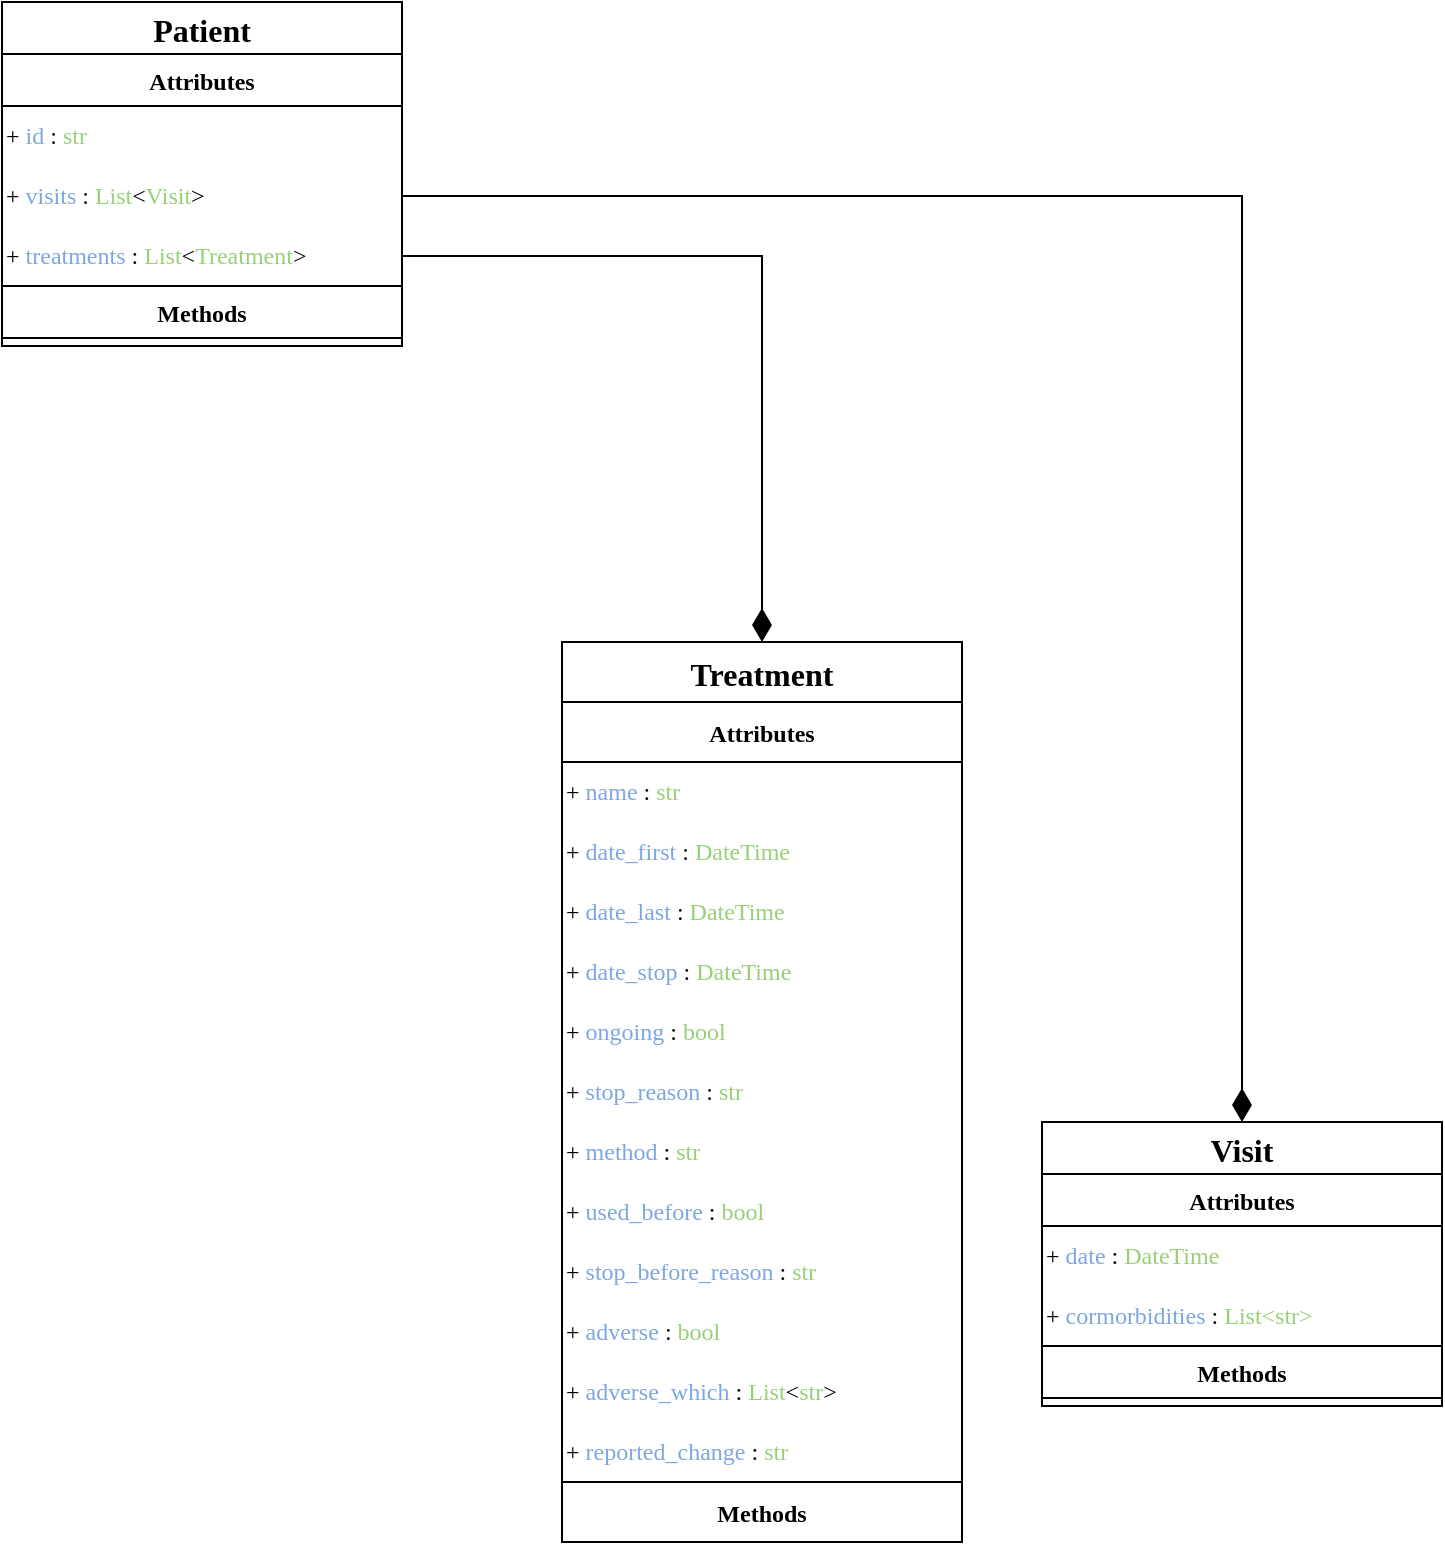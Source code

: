 <mxfile version="20.5.3" type="github" pages="2">
  <diagram id="C5RBs43oDa-KdzZeNtuy" name="data_model">
    <mxGraphModel dx="1228" dy="842" grid="1" gridSize="10" guides="1" tooltips="1" connect="1" arrows="1" fold="1" page="1" pageScale="1" pageWidth="827" pageHeight="1169" math="0" shadow="0">
      <root>
        <mxCell id="WIyWlLk6GJQsqaUBKTNV-0" />
        <mxCell id="WIyWlLk6GJQsqaUBKTNV-1" parent="WIyWlLk6GJQsqaUBKTNV-0" />
        <mxCell id="oufMvBAxahya2CMeUMAv-0" value="Patient" style="swimlane;fontStyle=1;childLayout=stackLayout;horizontal=1;startSize=26;fillColor=none;horizontalStack=0;resizeParent=1;resizeParentMax=0;resizeLast=0;collapsible=1;marginBottom=0;fontColor=#000000;fontFamily=Ubuntu Mono;fontSource=https%3A%2F%2Ffonts.googleapis.com%2Fcss%3Ffamily%3DUbuntu%2BMono;fontSize=16;" parent="WIyWlLk6GJQsqaUBKTNV-1" vertex="1">
          <mxGeometry x="40" y="40" width="200" height="172" as="geometry">
            <mxRectangle x="40" y="40" width="200" height="30" as="alternateBounds" />
          </mxGeometry>
        </mxCell>
        <mxCell id="oufMvBAxahya2CMeUMAv-9" value="Attributes" style="swimlane;fontStyle=1;childLayout=stackLayout;horizontal=1;startSize=26;fillColor=none;horizontalStack=0;resizeParent=1;resizeParentMax=0;resizeLast=0;collapsible=1;marginBottom=0;fontColor=#000000;strokeColor=#000000;fontFamily=Ubuntu Mono;fontSource=https%3A%2F%2Ffonts.googleapis.com%2Fcss%3Ffamily%3DUbuntu%2BMono;sketch=0;" parent="oufMvBAxahya2CMeUMAv-0" vertex="1">
          <mxGeometry y="26" width="200" height="116" as="geometry">
            <mxRectangle y="26" width="200" height="30" as="alternateBounds" />
          </mxGeometry>
        </mxCell>
        <mxCell id="oufMvBAxahya2CMeUMAv-22" value="+ &lt;font color=&quot;#7EA6E0&quot;&gt;id&lt;/font&gt; : &lt;font color=&quot;#97D077&quot;&gt;str&lt;/font&gt;" style="text;html=1;strokeColor=none;fillColor=none;align=left;verticalAlign=middle;whiteSpace=wrap;rounded=0;fontColor=default;fontFamily=Ubuntu Mono;fontSource=https%3A%2F%2Ffonts.googleapis.com%2Fcss%3Ffamily%3DUbuntu%2BMono;" parent="oufMvBAxahya2CMeUMAv-9" vertex="1">
          <mxGeometry y="26" width="200" height="30" as="geometry" />
        </mxCell>
        <mxCell id="oufMvBAxahya2CMeUMAv-23" value="+ &lt;font color=&quot;#7EA6E0&quot;&gt;visits&lt;/font&gt; : &lt;font color=&quot;#97D077&quot;&gt;List&lt;font color=&quot;#000000&quot;&gt;&amp;lt;&lt;/font&gt;Visit&lt;font color=&quot;#000000&quot;&gt;&amp;gt;&lt;/font&gt;&lt;/font&gt;" style="text;html=1;strokeColor=none;fillColor=none;align=left;verticalAlign=middle;whiteSpace=wrap;rounded=0;fontColor=default;fontFamily=Ubuntu Mono;fontSource=https%3A%2F%2Ffonts.googleapis.com%2Fcss%3Ffamily%3DUbuntu%2BMono;" parent="oufMvBAxahya2CMeUMAv-9" vertex="1">
          <mxGeometry y="56" width="200" height="30" as="geometry" />
        </mxCell>
        <mxCell id="zz9cNpvGLaEkWZPjAulK-0" value="+ &lt;font color=&quot;#7EA6E0&quot;&gt;treatments&lt;/font&gt; : &lt;font color=&quot;#97D077&quot;&gt;List&lt;font color=&quot;#000000&quot;&gt;&amp;lt;&lt;font color=&quot;#97D077&quot;&gt;Treatment&lt;/font&gt;&lt;/font&gt;&lt;font color=&quot;#000000&quot;&gt;&amp;gt;&lt;/font&gt;&lt;/font&gt;" style="text;html=1;strokeColor=none;fillColor=none;align=left;verticalAlign=middle;whiteSpace=wrap;rounded=0;fontColor=default;fontFamily=Ubuntu Mono;fontSource=https%3A%2F%2Ffonts.googleapis.com%2Fcss%3Ffamily%3DUbuntu%2BMono;" vertex="1" parent="oufMvBAxahya2CMeUMAv-9">
          <mxGeometry y="86" width="200" height="30" as="geometry" />
        </mxCell>
        <mxCell id="oufMvBAxahya2CMeUMAv-5" value="Methods" style="swimlane;fontStyle=1;childLayout=stackLayout;horizontal=1;startSize=26;fillColor=none;horizontalStack=0;resizeParent=1;resizeParentMax=0;resizeLast=0;collapsible=1;marginBottom=0;fontColor=#000000;strokeColor=#000000;fontFamily=Ubuntu Mono;fontSource=https%3A%2F%2Ffonts.googleapis.com%2Fcss%3Ffamily%3DUbuntu%2BMono;" parent="oufMvBAxahya2CMeUMAv-0" vertex="1" collapsed="1">
          <mxGeometry y="142" width="200" height="30" as="geometry">
            <mxRectangle y="142" width="200" height="52" as="alternateBounds" />
          </mxGeometry>
        </mxCell>
        <mxCell id="oufMvBAxahya2CMeUMAv-13" value="Visit" style="swimlane;fontStyle=1;childLayout=stackLayout;horizontal=1;startSize=26;fillColor=none;horizontalStack=0;resizeParent=1;resizeParentMax=0;resizeLast=0;collapsible=1;marginBottom=0;fontColor=#000000;fontFamily=Ubuntu Mono;fontSource=https%3A%2F%2Ffonts.googleapis.com%2Fcss%3Ffamily%3DUbuntu%2BMono;fontSize=16;sketch=0;glass=0;swimlaneLine=1;shadow=0;rounded=0;" parent="WIyWlLk6GJQsqaUBKTNV-1" vertex="1">
          <mxGeometry x="560" y="600" width="200" height="142" as="geometry">
            <mxRectangle x="370" y="280" width="200" height="30" as="alternateBounds" />
          </mxGeometry>
        </mxCell>
        <mxCell id="oufMvBAxahya2CMeUMAv-14" value="Attributes" style="swimlane;fontStyle=1;childLayout=stackLayout;horizontal=1;startSize=26;fillColor=none;horizontalStack=0;resizeParent=1;resizeParentMax=0;resizeLast=0;collapsible=1;marginBottom=0;fontColor=#000000;strokeColor=#000000;fontFamily=Ubuntu Mono;fontSource=https%3A%2F%2Ffonts.googleapis.com%2Fcss%3Ffamily%3DUbuntu%2BMono;" parent="oufMvBAxahya2CMeUMAv-13" vertex="1">
          <mxGeometry y="26" width="200" height="86" as="geometry">
            <mxRectangle y="26" width="120" height="30" as="alternateBounds" />
          </mxGeometry>
        </mxCell>
        <mxCell id="_XXpwxEOMW_a-GRzuHUR-1" value="+ &lt;font color=&quot;#7EA6E0&quot;&gt;date&lt;/font&gt; : &lt;font color=&quot;#97D077&quot;&gt;DateTime&lt;/font&gt;" style="text;html=1;strokeColor=none;fillColor=none;align=left;verticalAlign=middle;whiteSpace=wrap;rounded=0;fontColor=default;fontFamily=Ubuntu Mono;fontSource=https%3A%2F%2Ffonts.googleapis.com%2Fcss%3Ffamily%3DUbuntu%2BMono;" vertex="1" parent="oufMvBAxahya2CMeUMAv-14">
          <mxGeometry y="26" width="200" height="30" as="geometry" />
        </mxCell>
        <mxCell id="oufMvBAxahya2CMeUMAv-25" value="+ &lt;font color=&quot;#7EA6E0&quot;&gt;cormorbidities&lt;/font&gt; : &lt;font color=&quot;#97D077&quot;&gt;List&amp;lt;str&amp;gt;&lt;/font&gt;" style="text;html=1;strokeColor=none;fillColor=none;align=left;verticalAlign=middle;whiteSpace=wrap;rounded=0;fontColor=default;fontFamily=Ubuntu Mono;fontSource=https%3A%2F%2Ffonts.googleapis.com%2Fcss%3Ffamily%3DUbuntu%2BMono;" parent="oufMvBAxahya2CMeUMAv-14" vertex="1">
          <mxGeometry y="56" width="200" height="30" as="geometry" />
        </mxCell>
        <mxCell id="oufMvBAxahya2CMeUMAv-18" value="Methods" style="swimlane;fontStyle=1;childLayout=stackLayout;horizontal=1;startSize=26;fillColor=none;horizontalStack=0;resizeParent=1;resizeParentMax=0;resizeLast=0;collapsible=1;marginBottom=0;fontColor=#000000;strokeColor=#000000;fontFamily=Ubuntu Mono;fontSource=https%3A%2F%2Ffonts.googleapis.com%2Fcss%3Ffamily%3DUbuntu%2BMono;" parent="oufMvBAxahya2CMeUMAv-13" vertex="1" collapsed="1">
          <mxGeometry y="112" width="200" height="30" as="geometry">
            <mxRectangle y="82" width="200" height="52" as="alternateBounds" />
          </mxGeometry>
        </mxCell>
        <mxCell id="oufMvBAxahya2CMeUMAv-27" style="edgeStyle=orthogonalEdgeStyle;rounded=0;orthogonalLoop=1;jettySize=auto;html=1;exitX=1;exitY=0.5;exitDx=0;exitDy=0;fontFamily=Ubuntu Mono;fontSource=https%3A%2F%2Ffonts.googleapis.com%2Fcss%3Ffamily%3DUbuntu%2BMono;fontSize=16;fontColor=#000000;entryX=0.5;entryY=0;entryDx=0;entryDy=0;endArrow=diamondThin;endFill=1;strokeWidth=1;endSize=14;targetPerimeterSpacing=0;sketch=0;" parent="WIyWlLk6GJQsqaUBKTNV-1" source="oufMvBAxahya2CMeUMAv-23" target="oufMvBAxahya2CMeUMAv-13" edge="1">
          <mxGeometry relative="1" as="geometry">
            <mxPoint x="340" y="197.095" as="targetPoint" />
          </mxGeometry>
        </mxCell>
        <mxCell id="UqEI7cq65c_3jP94Hr8m-0" value="Treatment" style="swimlane;fontStyle=1;childLayout=stackLayout;horizontal=1;startSize=30;fillColor=none;horizontalStack=0;resizeParent=1;resizeParentMax=0;resizeLast=0;collapsible=1;marginBottom=0;fontColor=#000000;fontFamily=Ubuntu Mono;fontSource=https%3A%2F%2Ffonts.googleapis.com%2Fcss%3Ffamily%3DUbuntu%2BMono;fontSize=16;sketch=0;glass=0;swimlaneLine=1;shadow=0;rounded=0;" vertex="1" parent="WIyWlLk6GJQsqaUBKTNV-1">
          <mxGeometry x="320" y="360" width="200" height="450" as="geometry">
            <mxRectangle x="320" y="360" width="200" height="30" as="alternateBounds" />
          </mxGeometry>
        </mxCell>
        <mxCell id="UqEI7cq65c_3jP94Hr8m-1" value="Attributes" style="swimlane;fontStyle=1;childLayout=stackLayout;horizontal=1;startSize=30;fillColor=none;horizontalStack=0;resizeParent=1;resizeParentMax=0;resizeLast=0;collapsible=1;marginBottom=0;fontColor=#000000;strokeColor=#000000;fontFamily=Ubuntu Mono;fontSource=https%3A%2F%2Ffonts.googleapis.com%2Fcss%3Ffamily%3DUbuntu%2BMono;" vertex="1" parent="UqEI7cq65c_3jP94Hr8m-0">
          <mxGeometry y="30" width="200" height="390" as="geometry">
            <mxRectangle y="30" width="200" height="30" as="alternateBounds" />
          </mxGeometry>
        </mxCell>
        <mxCell id="UqEI7cq65c_3jP94Hr8m-2" value="+ &lt;font color=&quot;#7EA6E0&quot;&gt;name&lt;/font&gt; : &lt;font color=&quot;#97D077&quot;&gt;str&lt;/font&gt;" style="text;html=1;strokeColor=none;fillColor=none;align=left;verticalAlign=middle;whiteSpace=wrap;rounded=0;fontColor=default;fontFamily=Ubuntu Mono;fontSource=https%3A%2F%2Ffonts.googleapis.com%2Fcss%3Ffamily%3DUbuntu%2BMono;" vertex="1" parent="UqEI7cq65c_3jP94Hr8m-1">
          <mxGeometry y="30" width="200" height="30" as="geometry" />
        </mxCell>
        <mxCell id="47sJUS0rCykeMKR6mqsv-263" value="+ &lt;font color=&quot;#7EA6E0&quot;&gt;date_first&lt;/font&gt; : &lt;font color=&quot;#97D077&quot;&gt;DateTime&lt;/font&gt;" style="text;html=1;strokeColor=none;fillColor=none;align=left;verticalAlign=middle;whiteSpace=wrap;rounded=0;fontColor=default;fontFamily=Ubuntu Mono;fontSource=https%3A%2F%2Ffonts.googleapis.com%2Fcss%3Ffamily%3DUbuntu%2BMono;" vertex="1" parent="UqEI7cq65c_3jP94Hr8m-1">
          <mxGeometry y="60" width="200" height="30" as="geometry" />
        </mxCell>
        <mxCell id="47sJUS0rCykeMKR6mqsv-267" value="+ &lt;font color=&quot;#7EA6E0&quot;&gt;date_last&lt;/font&gt; : &lt;font color=&quot;#97D077&quot;&gt;DateTime&lt;/font&gt;" style="text;html=1;strokeColor=none;fillColor=none;align=left;verticalAlign=middle;whiteSpace=wrap;rounded=0;fontColor=default;fontFamily=Ubuntu Mono;fontSource=https%3A%2F%2Ffonts.googleapis.com%2Fcss%3Ffamily%3DUbuntu%2BMono;" vertex="1" parent="UqEI7cq65c_3jP94Hr8m-1">
          <mxGeometry y="90" width="200" height="30" as="geometry" />
        </mxCell>
        <mxCell id="whF9IQ_bJu-tOHUjzruT-0" value="+ &lt;font color=&quot;#7EA6E0&quot;&gt;date_stop&lt;/font&gt; : &lt;font color=&quot;#97D077&quot;&gt;DateTime&lt;/font&gt;" style="text;html=1;strokeColor=none;fillColor=none;align=left;verticalAlign=middle;whiteSpace=wrap;rounded=0;fontColor=default;fontFamily=Ubuntu Mono;fontSource=https%3A%2F%2Ffonts.googleapis.com%2Fcss%3Ffamily%3DUbuntu%2BMono;" vertex="1" parent="UqEI7cq65c_3jP94Hr8m-1">
          <mxGeometry y="120" width="200" height="30" as="geometry" />
        </mxCell>
        <mxCell id="15q9abHZxb6yj38gd_Wo-0" value="+ &lt;font color=&quot;#7EA6E0&quot;&gt;ongoing&lt;/font&gt; : &lt;font color=&quot;#97D077&quot;&gt;bool&lt;/font&gt;" style="text;html=1;strokeColor=none;fillColor=none;align=left;verticalAlign=middle;whiteSpace=wrap;rounded=0;fontColor=default;fontFamily=Ubuntu Mono;fontSource=https%3A%2F%2Ffonts.googleapis.com%2Fcss%3Ffamily%3DUbuntu%2BMono;" vertex="1" parent="UqEI7cq65c_3jP94Hr8m-1">
          <mxGeometry y="150" width="200" height="30" as="geometry" />
        </mxCell>
        <mxCell id="CMsETltjL58_bmsPiK-C-0" value="+ &lt;font color=&quot;#7EA6E0&quot;&gt;stop_reason&lt;/font&gt; : &lt;font color=&quot;#97D077&quot;&gt;str&lt;/font&gt;" style="text;html=1;strokeColor=none;fillColor=none;align=left;verticalAlign=middle;whiteSpace=wrap;rounded=0;fontColor=default;fontFamily=Ubuntu Mono;fontSource=https%3A%2F%2Ffonts.googleapis.com%2Fcss%3Ffamily%3DUbuntu%2BMono;" vertex="1" parent="UqEI7cq65c_3jP94Hr8m-1">
          <mxGeometry y="180" width="200" height="30" as="geometry" />
        </mxCell>
        <mxCell id="V6dp7Ai2rv8TTU2WUZ9i-0" value="+ &lt;font color=&quot;#7EA6E0&quot;&gt;method&lt;/font&gt; : &lt;font color=&quot;#97D077&quot;&gt;str&lt;/font&gt;" style="text;html=1;strokeColor=none;fillColor=none;align=left;verticalAlign=middle;whiteSpace=wrap;rounded=0;fontColor=default;fontFamily=Ubuntu Mono;fontSource=https%3A%2F%2Ffonts.googleapis.com%2Fcss%3Ffamily%3DUbuntu%2BMono;" vertex="1" parent="UqEI7cq65c_3jP94Hr8m-1">
          <mxGeometry y="210" width="200" height="30" as="geometry" />
        </mxCell>
        <mxCell id="47sJUS0rCykeMKR6mqsv-265" value="&lt;div align=&quot;left&quot;&gt;+ &lt;font color=&quot;#7EA6E0&quot;&gt;used_before&lt;/font&gt; : &lt;font color=&quot;#97D077&quot;&gt;bool&lt;/font&gt;&lt;/div&gt;" style="text;html=1;strokeColor=none;fillColor=none;align=left;verticalAlign=middle;whiteSpace=wrap;rounded=0;fontColor=default;fontFamily=Ubuntu Mono;fontSource=https%3A%2F%2Ffonts.googleapis.com%2Fcss%3Ffamily%3DUbuntu%2BMono;" vertex="1" parent="UqEI7cq65c_3jP94Hr8m-1">
          <mxGeometry y="240" width="200" height="30" as="geometry" />
        </mxCell>
        <mxCell id="ib2mr0zAKLNRZ7Yrtf59-0" value="&lt;div align=&quot;left&quot;&gt;+ &lt;font color=&quot;#7EA6E0&quot;&gt;stop_before_reason&lt;/font&gt; : &lt;font color=&quot;#97D077&quot;&gt;str&lt;/font&gt;&lt;/div&gt;" style="text;html=1;strokeColor=none;fillColor=none;align=left;verticalAlign=middle;whiteSpace=wrap;rounded=0;fontColor=default;fontFamily=Ubuntu Mono;fontSource=https%3A%2F%2Ffonts.googleapis.com%2Fcss%3Ffamily%3DUbuntu%2BMono;" vertex="1" parent="UqEI7cq65c_3jP94Hr8m-1">
          <mxGeometry y="270" width="200" height="30" as="geometry" />
        </mxCell>
        <mxCell id="5x3t9NlekvUtVVTCOP1Z-0" value="&lt;div align=&quot;left&quot;&gt;+ &lt;font color=&quot;#7EA6E0&quot;&gt;adverse&lt;/font&gt; : &lt;font color=&quot;#97D077&quot;&gt;bool&lt;/font&gt;&lt;/div&gt;" style="text;html=1;strokeColor=none;fillColor=none;align=left;verticalAlign=middle;whiteSpace=wrap;rounded=0;fontColor=default;fontFamily=Ubuntu Mono;fontSource=https%3A%2F%2Ffonts.googleapis.com%2Fcss%3Ffamily%3DUbuntu%2BMono;" vertex="1" parent="UqEI7cq65c_3jP94Hr8m-1">
          <mxGeometry y="300" width="200" height="30" as="geometry" />
        </mxCell>
        <mxCell id="1Iginb72J5DJ0hl0lfk6-0" value="&lt;div align=&quot;left&quot;&gt;+ &lt;font color=&quot;#7EA6E0&quot;&gt;adverse_which&lt;/font&gt; : &lt;font color=&quot;#97D077&quot;&gt;List&lt;/font&gt;&amp;lt;&lt;font color=&quot;#97D077&quot;&gt;str&lt;font color=&quot;#000000&quot;&gt;&amp;gt;&lt;/font&gt;&lt;/font&gt;&lt;/div&gt;" style="text;html=1;strokeColor=none;fillColor=none;align=left;verticalAlign=middle;whiteSpace=wrap;rounded=0;fontColor=default;fontFamily=Ubuntu Mono;fontSource=https%3A%2F%2Ffonts.googleapis.com%2Fcss%3Ffamily%3DUbuntu%2BMono;" vertex="1" parent="UqEI7cq65c_3jP94Hr8m-1">
          <mxGeometry y="330" width="200" height="30" as="geometry" />
        </mxCell>
        <mxCell id="ib2mr0zAKLNRZ7Yrtf59-1" value="&lt;div align=&quot;left&quot;&gt;+ &lt;font color=&quot;#7EA6E0&quot;&gt;reported_change&lt;/font&gt; : &lt;font color=&quot;#97D077&quot;&gt;str&lt;/font&gt;&lt;/div&gt;" style="text;html=1;strokeColor=none;fillColor=none;align=left;verticalAlign=middle;whiteSpace=wrap;rounded=0;fontColor=default;fontFamily=Ubuntu Mono;fontSource=https%3A%2F%2Ffonts.googleapis.com%2Fcss%3Ffamily%3DUbuntu%2BMono;" vertex="1" parent="UqEI7cq65c_3jP94Hr8m-1">
          <mxGeometry y="360" width="200" height="30" as="geometry" />
        </mxCell>
        <mxCell id="UqEI7cq65c_3jP94Hr8m-3" value="Methods" style="swimlane;fontStyle=1;childLayout=stackLayout;horizontal=1;startSize=30;fillColor=none;horizontalStack=0;resizeParent=1;resizeParentMax=0;resizeLast=0;collapsible=1;marginBottom=0;fontColor=#000000;strokeColor=#000000;fontFamily=Ubuntu Mono;fontSource=https%3A%2F%2Ffonts.googleapis.com%2Fcss%3Ffamily%3DUbuntu%2BMono;" vertex="1" collapsed="1" parent="UqEI7cq65c_3jP94Hr8m-0">
          <mxGeometry y="420" width="200" height="30" as="geometry">
            <mxRectangle y="82" width="200" height="52" as="alternateBounds" />
          </mxGeometry>
        </mxCell>
        <mxCell id="Z27aW_qCVUp8fAp6l2or-0" style="edgeStyle=orthogonalEdgeStyle;rounded=0;sketch=0;orthogonalLoop=1;jettySize=auto;html=1;exitX=1;exitY=0.5;exitDx=0;exitDy=0;entryX=0.5;entryY=0;entryDx=0;entryDy=0;fontColor=#7EA6E0;endArrow=diamondThin;endFill=1;endSize=14;" edge="1" parent="WIyWlLk6GJQsqaUBKTNV-1" source="zz9cNpvGLaEkWZPjAulK-0" target="UqEI7cq65c_3jP94Hr8m-0">
          <mxGeometry relative="1" as="geometry" />
        </mxCell>
      </root>
    </mxGraphModel>
  </diagram>
  <diagram id="NugxWRzHMf-DVNXkpEIe" name="dictionary">
    <mxGraphModel dx="805" dy="552" grid="1" gridSize="10" guides="1" tooltips="1" connect="1" arrows="1" fold="1" page="1" pageScale="1" pageWidth="827" pageHeight="1169" math="0" shadow="0">
      <root>
        <mxCell id="0" />
        <mxCell id="1" parent="0" />
        <mxCell id="zbpZ8_c0ntZA4bGm9SPs-86" value="&lt;div&gt;Items Lindsay&lt;/div&gt;" style="swimlane;fontStyle=1;childLayout=stackLayout;horizontal=1;startSize=30;horizontalStack=0;resizeParent=1;resizeParentMax=0;resizeLast=0;collapsible=1;marginBottom=0;whiteSpace=wrap;html=1;rounded=0;shadow=0;glass=0;sketch=0;strokeColor=#000000;fontFamily=Ubuntu Mono;fontSource=https%3A%2F%2Ffonts.googleapis.com%2Fcss%3Ffamily%3DUbuntu%2BMono;fontSize=22;fontColor=#E6E6E6;fillColor=#333333;" parent="1" vertex="1">
          <mxGeometry width="680" height="2610" as="geometry">
            <mxRectangle width="680" height="30" as="alternateBounds" />
          </mxGeometry>
        </mxCell>
        <mxCell id="zbpZ8_c0ntZA4bGm9SPs-425" value="Pulmonary function" style="shape=table;startSize=30;container=1;collapsible=1;childLayout=tableLayout;fixedRows=1;rowLines=0;fontStyle=1;align=center;resizeLast=1;rounded=0;shadow=0;glass=0;sketch=0;strokeColor=default;fontFamily=Ubuntu Mono;fontSource=https%3A%2F%2Ffonts.googleapis.com%2Fcss%3Ffamily%3DUbuntu%2BMono;fontSize=16;fontColor=#000000;fillColor=#B83B3B;" parent="zbpZ8_c0ntZA4bGm9SPs-86" vertex="1">
          <mxGeometry y="30" width="680" height="360" as="geometry">
            <mxRectangle y="30" width="680" height="30" as="alternateBounds" />
          </mxGeometry>
        </mxCell>
        <mxCell id="zbpZ8_c0ntZA4bGm9SPs-426" style="shape=tableRow;horizontal=0;startSize=0;swimlaneHead=0;swimlaneBody=0;fillColor=none;collapsible=0;dropTarget=0;points=[[0,0.5],[1,0.5]];portConstraint=eastwest;top=0;left=0;right=0;bottom=1;rounded=0;shadow=0;glass=0;sketch=0;strokeColor=#000000;fontFamily=Ubuntu Mono;fontSource=https%3A%2F%2Ffonts.googleapis.com%2Fcss%3Ffamily%3DUbuntu%2BMono;fontSize=16;fontColor=#000000;" parent="zbpZ8_c0ntZA4bGm9SPs-425" vertex="1">
          <mxGeometry y="30" width="680" height="30" as="geometry" />
        </mxCell>
        <mxCell id="zbpZ8_c0ntZA4bGm9SPs-427" value="Old" style="shape=partialRectangle;connectable=0;fillColor=#DB5A5A;top=0;left=0;bottom=0;right=0;fontStyle=5;overflow=hidden;rounded=0;shadow=0;glass=0;sketch=0;strokeColor=#000000;fontFamily=Ubuntu Mono;fontSource=https%3A%2F%2Ffonts.googleapis.com%2Fcss%3Ffamily%3DUbuntu%2BMono;fontSize=16;fontColor=#000000;align=left;spacingLeft=6;gradientColor=none;" parent="zbpZ8_c0ntZA4bGm9SPs-426" vertex="1">
          <mxGeometry width="320" height="30" as="geometry">
            <mxRectangle width="320" height="30" as="alternateBounds" />
          </mxGeometry>
        </mxCell>
        <mxCell id="zbpZ8_c0ntZA4bGm9SPs-428" value="New" style="shape=partialRectangle;connectable=0;fillColor=#DB5A5A;top=0;left=0;bottom=0;right=0;align=left;spacingLeft=6;fontStyle=5;overflow=hidden;rounded=0;shadow=0;glass=0;sketch=0;strokeColor=#000000;fontFamily=Ubuntu Mono;fontSource=https%3A%2F%2Ffonts.googleapis.com%2Fcss%3Ffamily%3DUbuntu%2BMono;fontSize=16;fontColor=#000000;" parent="zbpZ8_c0ntZA4bGm9SPs-426" vertex="1">
          <mxGeometry x="320" width="360" height="30" as="geometry">
            <mxRectangle width="360" height="30" as="alternateBounds" />
          </mxGeometry>
        </mxCell>
        <mxCell id="zbpZ8_c0ntZA4bGm9SPs-435" style="shape=tableRow;horizontal=0;startSize=0;swimlaneHead=0;swimlaneBody=0;fillColor=none;collapsible=0;dropTarget=0;points=[[0,0.5],[1,0.5]];portConstraint=eastwest;top=0;left=0;right=0;bottom=1;rounded=0;shadow=0;glass=0;sketch=0;strokeColor=#000000;fontFamily=Ubuntu Mono;fontSource=https%3A%2F%2Ffonts.googleapis.com%2Fcss%3Ffamily%3DUbuntu%2BMono;fontSize=16;fontColor=#000000;" parent="zbpZ8_c0ntZA4bGm9SPs-425" vertex="1">
          <mxGeometry y="60" width="680" height="30" as="geometry" />
        </mxCell>
        <mxCell id="zbpZ8_c0ntZA4bGm9SPs-436" value="Invasive ventilation usage" style="shape=partialRectangle;connectable=0;fillColor=#EDA4A1;top=0;left=0;bottom=0;right=0;fontStyle=0;overflow=hidden;rounded=0;shadow=0;glass=0;sketch=0;strokeColor=#000000;fontFamily=Ubuntu Mono;fontSource=https%3A%2F%2Ffonts.googleapis.com%2Fcss%3Ffamily%3DUbuntu%2BMono;fontSize=16;fontColor=#000000;align=left;spacingLeft=6;gradientColor=none;" parent="zbpZ8_c0ntZA4bGm9SPs-435" vertex="1">
          <mxGeometry width="320" height="30" as="geometry">
            <mxRectangle width="320" height="30" as="alternateBounds" />
          </mxGeometry>
        </mxCell>
        <mxCell id="zbpZ8_c0ntZA4bGm9SPs-437" value="inv_ventilation" style="shape=partialRectangle;connectable=0;fillColor=#EDA4A1;top=0;left=0;bottom=0;right=0;align=left;spacingLeft=6;fontStyle=0;overflow=hidden;rounded=0;shadow=0;glass=0;sketch=0;strokeColor=#000000;fontFamily=Ubuntu Mono;fontSource=https%3A%2F%2Ffonts.googleapis.com%2Fcss%3Ffamily%3DUbuntu%2BMono;fontSize=16;fontColor=#000000;" parent="zbpZ8_c0ntZA4bGm9SPs-435" vertex="1">
          <mxGeometry x="320" width="360" height="30" as="geometry">
            <mxRectangle width="360" height="30" as="alternateBounds" />
          </mxGeometry>
        </mxCell>
        <mxCell id="zbpZ8_c0ntZA4bGm9SPs-438" style="shape=tableRow;horizontal=0;startSize=0;swimlaneHead=0;swimlaneBody=0;fillColor=none;collapsible=0;dropTarget=0;points=[[0,0.5],[1,0.5]];portConstraint=eastwest;top=0;left=0;right=0;bottom=1;rounded=0;shadow=0;glass=0;sketch=0;strokeColor=#000000;fontFamily=Ubuntu Mono;fontSource=https%3A%2F%2Ffonts.googleapis.com%2Fcss%3Ffamily%3DUbuntu%2BMono;fontSize=16;fontColor=#000000;" parent="zbpZ8_c0ntZA4bGm9SPs-425" vertex="1">
          <mxGeometry y="90" width="680" height="30" as="geometry" />
        </mxCell>
        <mxCell id="zbpZ8_c0ntZA4bGm9SPs-439" value="Invasive ventilation duration" style="shape=partialRectangle;connectable=0;fillColor=#EDA4A1;top=0;left=0;bottom=0;right=0;fontStyle=0;overflow=hidden;rounded=0;shadow=0;glass=0;sketch=0;strokeColor=#000000;fontFamily=Ubuntu Mono;fontSource=https%3A%2F%2Ffonts.googleapis.com%2Fcss%3Ffamily%3DUbuntu%2BMono;fontSize=16;fontColor=#000000;align=left;spacingLeft=6;gradientColor=none;" parent="zbpZ8_c0ntZA4bGm9SPs-438" vertex="1">
          <mxGeometry width="320" height="30" as="geometry">
            <mxRectangle width="320" height="30" as="alternateBounds" />
          </mxGeometry>
        </mxCell>
        <mxCell id="zbpZ8_c0ntZA4bGm9SPs-440" value="inv_ventilation_duration" style="shape=partialRectangle;connectable=0;fillColor=#EDA4A1;top=0;left=0;bottom=0;right=0;align=left;spacingLeft=6;fontStyle=0;overflow=hidden;rounded=0;shadow=0;glass=0;sketch=0;strokeColor=#000000;fontFamily=Ubuntu Mono;fontSource=https%3A%2F%2Ffonts.googleapis.com%2Fcss%3Ffamily%3DUbuntu%2BMono;fontSize=16;fontColor=#000000;" parent="zbpZ8_c0ntZA4bGm9SPs-438" vertex="1">
          <mxGeometry x="320" width="360" height="30" as="geometry">
            <mxRectangle width="360" height="30" as="alternateBounds" />
          </mxGeometry>
        </mxCell>
        <mxCell id="zbpZ8_c0ntZA4bGm9SPs-441" style="shape=tableRow;horizontal=0;startSize=0;swimlaneHead=0;swimlaneBody=0;fillColor=none;collapsible=0;dropTarget=0;points=[[0,0.5],[1,0.5]];portConstraint=eastwest;top=0;left=0;right=0;bottom=1;rounded=0;shadow=0;glass=0;sketch=0;strokeColor=#000000;fontFamily=Ubuntu Mono;fontSource=https%3A%2F%2Ffonts.googleapis.com%2Fcss%3Ffamily%3DUbuntu%2BMono;fontSize=16;fontColor=#000000;" parent="zbpZ8_c0ntZA4bGm9SPs-425" vertex="1">
          <mxGeometry y="120" width="680" height="30" as="geometry" />
        </mxCell>
        <mxCell id="zbpZ8_c0ntZA4bGm9SPs-442" value="Non-invasive ventilation usage" style="shape=partialRectangle;connectable=0;fillColor=#EDA4A1;top=0;left=0;bottom=0;right=0;fontStyle=0;overflow=hidden;rounded=0;shadow=0;glass=0;sketch=0;strokeColor=#000000;fontFamily=Ubuntu Mono;fontSource=https%3A%2F%2Ffonts.googleapis.com%2Fcss%3Ffamily%3DUbuntu%2BMono;fontSize=16;fontColor=#000000;align=left;spacingLeft=6;gradientColor=none;" parent="zbpZ8_c0ntZA4bGm9SPs-441" vertex="1">
          <mxGeometry width="320" height="30" as="geometry">
            <mxRectangle width="320" height="30" as="alternateBounds" />
          </mxGeometry>
        </mxCell>
        <mxCell id="zbpZ8_c0ntZA4bGm9SPs-443" value="noninv_ventilation" style="shape=partialRectangle;connectable=0;fillColor=#EDA4A1;top=0;left=0;bottom=0;right=0;align=left;spacingLeft=6;fontStyle=0;overflow=hidden;rounded=0;shadow=0;glass=0;sketch=0;strokeColor=#000000;fontFamily=Ubuntu Mono;fontSource=https%3A%2F%2Ffonts.googleapis.com%2Fcss%3Ffamily%3DUbuntu%2BMono;fontSize=16;fontColor=#000000;" parent="zbpZ8_c0ntZA4bGm9SPs-441" vertex="1">
          <mxGeometry x="320" width="360" height="30" as="geometry">
            <mxRectangle width="360" height="30" as="alternateBounds" />
          </mxGeometry>
        </mxCell>
        <mxCell id="zbpZ8_c0ntZA4bGm9SPs-444" style="shape=tableRow;horizontal=0;startSize=0;swimlaneHead=0;swimlaneBody=0;fillColor=none;collapsible=0;dropTarget=0;points=[[0,0.5],[1,0.5]];portConstraint=eastwest;top=0;left=0;right=0;bottom=1;rounded=0;shadow=0;glass=0;sketch=0;strokeColor=#000000;fontFamily=Ubuntu Mono;fontSource=https%3A%2F%2Ffonts.googleapis.com%2Fcss%3Ffamily%3DUbuntu%2BMono;fontSize=16;fontColor=#000000;" parent="zbpZ8_c0ntZA4bGm9SPs-425" vertex="1">
          <mxGeometry y="150" width="680" height="30" as="geometry" />
        </mxCell>
        <mxCell id="zbpZ8_c0ntZA4bGm9SPs-445" value="Non-invasive ventilation duration" style="shape=partialRectangle;connectable=0;fillColor=#EDA4A1;top=0;left=0;bottom=0;right=0;fontStyle=0;overflow=hidden;rounded=0;shadow=0;glass=0;sketch=0;strokeColor=#000000;fontFamily=Ubuntu Mono;fontSource=https%3A%2F%2Ffonts.googleapis.com%2Fcss%3Ffamily%3DUbuntu%2BMono;fontSize=16;fontColor=#000000;align=left;spacingLeft=6;gradientColor=none;" parent="zbpZ8_c0ntZA4bGm9SPs-444" vertex="1">
          <mxGeometry width="320" height="30" as="geometry">
            <mxRectangle width="320" height="30" as="alternateBounds" />
          </mxGeometry>
        </mxCell>
        <mxCell id="zbpZ8_c0ntZA4bGm9SPs-446" value="noninv_ventilation_duration" style="shape=partialRectangle;connectable=0;fillColor=#EDA4A1;top=0;left=0;bottom=0;right=0;align=left;spacingLeft=6;fontStyle=0;overflow=hidden;rounded=0;shadow=0;glass=0;sketch=0;strokeColor=#000000;fontFamily=Ubuntu Mono;fontSource=https%3A%2F%2Ffonts.googleapis.com%2Fcss%3Ffamily%3DUbuntu%2BMono;fontSize=16;fontColor=#000000;" parent="zbpZ8_c0ntZA4bGm9SPs-444" vertex="1">
          <mxGeometry x="320" width="360" height="30" as="geometry">
            <mxRectangle width="360" height="30" as="alternateBounds" />
          </mxGeometry>
        </mxCell>
        <mxCell id="zbpZ8_c0ntZA4bGm9SPs-447" style="shape=tableRow;horizontal=0;startSize=0;swimlaneHead=0;swimlaneBody=0;fillColor=none;collapsible=0;dropTarget=0;points=[[0,0.5],[1,0.5]];portConstraint=eastwest;top=0;left=0;right=0;bottom=1;rounded=0;shadow=0;glass=0;sketch=0;strokeColor=#000000;fontFamily=Ubuntu Mono;fontSource=https%3A%2F%2Ffonts.googleapis.com%2Fcss%3Ffamily%3DUbuntu%2BMono;fontSize=16;fontColor=#000000;" parent="zbpZ8_c0ntZA4bGm9SPs-425" vertex="1">
          <mxGeometry y="180" width="680" height="30" as="geometry" />
        </mxCell>
        <mxCell id="zbpZ8_c0ntZA4bGm9SPs-448" value="Airway clearance assistance" style="shape=partialRectangle;connectable=0;fillColor=#EDA4A1;top=0;left=0;bottom=0;right=0;fontStyle=0;overflow=hidden;rounded=0;shadow=0;glass=0;sketch=0;strokeColor=#000000;fontFamily=Ubuntu Mono;fontSource=https%3A%2F%2Ffonts.googleapis.com%2Fcss%3Ffamily%3DUbuntu%2BMono;fontSize=16;fontColor=#000000;align=left;spacingLeft=6;gradientColor=none;" parent="zbpZ8_c0ntZA4bGm9SPs-447" vertex="1">
          <mxGeometry width="320" height="30" as="geometry">
            <mxRectangle width="320" height="30" as="alternateBounds" />
          </mxGeometry>
        </mxCell>
        <mxCell id="zbpZ8_c0ntZA4bGm9SPs-449" value="airway_clearance" style="shape=partialRectangle;connectable=0;fillColor=#EDA4A1;top=0;left=0;bottom=0;right=0;align=left;spacingLeft=6;fontStyle=0;overflow=hidden;rounded=0;shadow=0;glass=0;sketch=0;strokeColor=#000000;fontFamily=Ubuntu Mono;fontSource=https%3A%2F%2Ffonts.googleapis.com%2Fcss%3Ffamily%3DUbuntu%2BMono;fontSize=16;fontColor=#000000;" parent="zbpZ8_c0ntZA4bGm9SPs-447" vertex="1">
          <mxGeometry x="320" width="360" height="30" as="geometry">
            <mxRectangle width="360" height="30" as="alternateBounds" />
          </mxGeometry>
        </mxCell>
        <mxCell id="zbpZ8_c0ntZA4bGm9SPs-450" style="shape=tableRow;horizontal=0;startSize=0;swimlaneHead=0;swimlaneBody=0;fillColor=none;collapsible=0;dropTarget=0;points=[[0,0.5],[1,0.5]];portConstraint=eastwest;top=0;left=0;right=0;bottom=1;rounded=0;shadow=0;glass=0;sketch=0;strokeColor=#000000;fontFamily=Ubuntu Mono;fontSource=https%3A%2F%2Ffonts.googleapis.com%2Fcss%3Ffamily%3DUbuntu%2BMono;fontSize=16;fontColor=#000000;" parent="zbpZ8_c0ntZA4bGm9SPs-425" vertex="1">
          <mxGeometry y="210" width="680" height="30" as="geometry" />
        </mxCell>
        <mxCell id="zbpZ8_c0ntZA4bGm9SPs-451" value="Pulmonary function test performed" style="shape=partialRectangle;connectable=0;fillColor=#EDA4A1;top=0;left=0;bottom=0;right=0;fontStyle=0;overflow=hidden;rounded=0;shadow=0;glass=0;sketch=0;strokeColor=#000000;fontFamily=Ubuntu Mono;fontSource=https%3A%2F%2Ffonts.googleapis.com%2Fcss%3Ffamily%3DUbuntu%2BMono;fontSize=16;fontColor=#000000;align=left;spacingLeft=6;gradientColor=none;" parent="zbpZ8_c0ntZA4bGm9SPs-450" vertex="1">
          <mxGeometry width="320" height="30" as="geometry">
            <mxRectangle width="320" height="30" as="alternateBounds" />
          </mxGeometry>
        </mxCell>
        <mxCell id="zbpZ8_c0ntZA4bGm9SPs-452" value="pulmonary_test" style="shape=partialRectangle;connectable=0;fillColor=#EDA4A1;top=0;left=0;bottom=0;right=0;align=left;spacingLeft=6;fontStyle=0;overflow=hidden;rounded=0;shadow=0;glass=0;sketch=0;strokeColor=#000000;fontFamily=Ubuntu Mono;fontSource=https%3A%2F%2Ffonts.googleapis.com%2Fcss%3Ffamily%3DUbuntu%2BMono;fontSize=16;fontColor=#000000;" parent="zbpZ8_c0ntZA4bGm9SPs-450" vertex="1">
          <mxGeometry x="320" width="360" height="30" as="geometry">
            <mxRectangle width="360" height="30" as="alternateBounds" />
          </mxGeometry>
        </mxCell>
        <mxCell id="zbpZ8_c0ntZA4bGm9SPs-453" style="shape=tableRow;horizontal=0;startSize=0;swimlaneHead=0;swimlaneBody=0;fillColor=none;collapsible=0;dropTarget=0;points=[[0,0.5],[1,0.5]];portConstraint=eastwest;top=0;left=0;right=0;bottom=1;rounded=0;shadow=0;glass=0;sketch=0;strokeColor=#000000;fontFamily=Ubuntu Mono;fontSource=https%3A%2F%2Ffonts.googleapis.com%2Fcss%3Ffamily%3DUbuntu%2BMono;fontSize=16;fontColor=#000000;" parent="zbpZ8_c0ntZA4bGm9SPs-425" vertex="1">
          <mxGeometry y="240" width="680" height="30" as="geometry" />
        </mxCell>
        <mxCell id="zbpZ8_c0ntZA4bGm9SPs-454" value="Pulmonary function test date" style="shape=partialRectangle;connectable=0;fillColor=#EDA4A1;top=0;left=0;bottom=0;right=0;fontStyle=0;overflow=hidden;rounded=0;shadow=0;glass=0;sketch=0;strokeColor=#000000;fontFamily=Ubuntu Mono;fontSource=https%3A%2F%2Ffonts.googleapis.com%2Fcss%3Ffamily%3DUbuntu%2BMono;fontSize=16;fontColor=#000000;align=left;spacingLeft=6;gradientColor=none;" parent="zbpZ8_c0ntZA4bGm9SPs-453" vertex="1">
          <mxGeometry width="320" height="30" as="geometry">
            <mxRectangle width="320" height="30" as="alternateBounds" />
          </mxGeometry>
        </mxCell>
        <mxCell id="zbpZ8_c0ntZA4bGm9SPs-455" value="pulmonary_test_date" style="shape=partialRectangle;connectable=0;fillColor=#EDA4A1;top=0;left=0;bottom=0;right=0;align=left;spacingLeft=6;fontStyle=0;overflow=hidden;rounded=0;shadow=0;glass=0;sketch=0;strokeColor=#000000;fontFamily=Ubuntu Mono;fontSource=https%3A%2F%2Ffonts.googleapis.com%2Fcss%3Ffamily%3DUbuntu%2BMono;fontSize=16;fontColor=#000000;" parent="zbpZ8_c0ntZA4bGm9SPs-453" vertex="1">
          <mxGeometry x="320" width="360" height="30" as="geometry">
            <mxRectangle width="360" height="30" as="alternateBounds" />
          </mxGeometry>
        </mxCell>
        <mxCell id="zbpZ8_c0ntZA4bGm9SPs-456" style="shape=tableRow;horizontal=0;startSize=0;swimlaneHead=0;swimlaneBody=0;fillColor=none;collapsible=0;dropTarget=0;points=[[0,0.5],[1,0.5]];portConstraint=eastwest;top=0;left=0;right=0;bottom=1;rounded=0;shadow=0;glass=0;sketch=0;strokeColor=#000000;fontFamily=Ubuntu Mono;fontSource=https%3A%2F%2Ffonts.googleapis.com%2Fcss%3Ffamily%3DUbuntu%2BMono;fontSize=16;fontColor=#000000;" parent="zbpZ8_c0ntZA4bGm9SPs-425" vertex="1">
          <mxGeometry y="270" width="680" height="30" as="geometry" />
        </mxCell>
        <mxCell id="zbpZ8_c0ntZA4bGm9SPs-457" value="Forced vital capacity volume" style="shape=partialRectangle;connectable=0;fillColor=#EDA4A1;top=0;left=0;bottom=0;right=0;fontStyle=0;overflow=hidden;rounded=0;shadow=0;glass=0;sketch=0;strokeColor=#000000;fontFamily=Ubuntu Mono;fontSource=https%3A%2F%2Ffonts.googleapis.com%2Fcss%3Ffamily%3DUbuntu%2BMono;fontSize=16;fontColor=#000000;align=left;spacingLeft=6;gradientColor=none;" parent="zbpZ8_c0ntZA4bGm9SPs-456" vertex="1">
          <mxGeometry width="320" height="30" as="geometry">
            <mxRectangle width="320" height="30" as="alternateBounds" />
          </mxGeometry>
        </mxCell>
        <mxCell id="zbpZ8_c0ntZA4bGm9SPs-458" value="fvc_volume" style="shape=partialRectangle;connectable=0;fillColor=#EDA4A1;top=0;left=0;bottom=0;right=0;align=left;spacingLeft=6;fontStyle=0;overflow=hidden;rounded=0;shadow=0;glass=0;sketch=0;strokeColor=#000000;fontFamily=Ubuntu Mono;fontSource=https%3A%2F%2Ffonts.googleapis.com%2Fcss%3Ffamily%3DUbuntu%2BMono;fontSize=16;fontColor=#000000;" parent="zbpZ8_c0ntZA4bGm9SPs-456" vertex="1">
          <mxGeometry x="320" width="360" height="30" as="geometry">
            <mxRectangle width="360" height="30" as="alternateBounds" />
          </mxGeometry>
        </mxCell>
        <mxCell id="zbpZ8_c0ntZA4bGm9SPs-459" style="shape=tableRow;horizontal=0;startSize=0;swimlaneHead=0;swimlaneBody=0;fillColor=none;collapsible=0;dropTarget=0;points=[[0,0.5],[1,0.5]];portConstraint=eastwest;top=0;left=0;right=0;bottom=1;rounded=0;shadow=0;glass=0;sketch=0;strokeColor=#000000;fontFamily=Ubuntu Mono;fontSource=https%3A%2F%2Ffonts.googleapis.com%2Fcss%3Ffamily%3DUbuntu%2BMono;fontSize=16;fontColor=#000000;" parent="zbpZ8_c0ntZA4bGm9SPs-425" vertex="1">
          <mxGeometry y="300" width="680" height="30" as="geometry" />
        </mxCell>
        <mxCell id="zbpZ8_c0ntZA4bGm9SPs-460" value="Forced vital capacity percentage" style="shape=partialRectangle;connectable=0;fillColor=#EDA4A1;top=0;left=0;bottom=0;right=0;fontStyle=0;overflow=hidden;rounded=0;shadow=0;glass=0;sketch=0;strokeColor=#000000;fontFamily=Ubuntu Mono;fontSource=https%3A%2F%2Ffonts.googleapis.com%2Fcss%3Ffamily%3DUbuntu%2BMono;fontSize=16;fontColor=#000000;align=left;spacingLeft=6;gradientColor=none;" parent="zbpZ8_c0ntZA4bGm9SPs-459" vertex="1">
          <mxGeometry width="320" height="30" as="geometry">
            <mxRectangle width="320" height="30" as="alternateBounds" />
          </mxGeometry>
        </mxCell>
        <mxCell id="zbpZ8_c0ntZA4bGm9SPs-461" value="fvc_percentage" style="shape=partialRectangle;connectable=0;fillColor=#EDA4A1;top=0;left=0;bottom=0;right=0;align=left;spacingLeft=6;fontStyle=0;overflow=hidden;rounded=0;shadow=0;glass=0;sketch=0;strokeColor=#000000;fontFamily=Ubuntu Mono;fontSource=https%3A%2F%2Ffonts.googleapis.com%2Fcss%3Ffamily%3DUbuntu%2BMono;fontSize=16;fontColor=#000000;" parent="zbpZ8_c0ntZA4bGm9SPs-459" vertex="1">
          <mxGeometry x="320" width="360" height="30" as="geometry">
            <mxRectangle width="360" height="30" as="alternateBounds" />
          </mxGeometry>
        </mxCell>
        <mxCell id="zbpZ8_c0ntZA4bGm9SPs-462" style="shape=tableRow;horizontal=0;startSize=0;swimlaneHead=0;swimlaneBody=0;fillColor=none;collapsible=0;dropTarget=0;points=[[0,0.5],[1,0.5]];portConstraint=eastwest;top=0;left=0;right=0;bottom=1;rounded=0;shadow=0;glass=0;sketch=0;strokeColor=#000000;fontFamily=Ubuntu Mono;fontSource=https%3A%2F%2Ffonts.googleapis.com%2Fcss%3Ffamily%3DUbuntu%2BMono;fontSize=16;fontColor=#000000;" parent="zbpZ8_c0ntZA4bGm9SPs-425" vertex="1">
          <mxGeometry y="330" width="680" height="30" as="geometry" />
        </mxCell>
        <mxCell id="zbpZ8_c0ntZA4bGm9SPs-463" value="Peak cough flow" style="shape=partialRectangle;connectable=0;fillColor=#EDA4A1;top=0;left=0;bottom=0;right=0;fontStyle=0;overflow=hidden;rounded=0;shadow=0;glass=0;sketch=0;strokeColor=#000000;fontFamily=Ubuntu Mono;fontSource=https%3A%2F%2Ffonts.googleapis.com%2Fcss%3Ffamily%3DUbuntu%2BMono;fontSize=16;fontColor=#000000;align=left;spacingLeft=6;gradientColor=none;" parent="zbpZ8_c0ntZA4bGm9SPs-462" vertex="1">
          <mxGeometry width="320" height="30" as="geometry">
            <mxRectangle width="320" height="30" as="alternateBounds" />
          </mxGeometry>
        </mxCell>
        <mxCell id="zbpZ8_c0ntZA4bGm9SPs-464" value="peak_cough_flow" style="shape=partialRectangle;connectable=0;fillColor=#EDA4A1;top=0;left=0;bottom=0;right=0;align=left;spacingLeft=6;fontStyle=0;overflow=hidden;rounded=0;shadow=0;glass=0;sketch=0;strokeColor=#000000;fontFamily=Ubuntu Mono;fontSource=https%3A%2F%2Ffonts.googleapis.com%2Fcss%3Ffamily%3DUbuntu%2BMono;fontSize=16;fontColor=#000000;" parent="zbpZ8_c0ntZA4bGm9SPs-462" vertex="1">
          <mxGeometry x="320" width="360" height="30" as="geometry">
            <mxRectangle width="360" height="30" as="alternateBounds" />
          </mxGeometry>
        </mxCell>
        <mxCell id="zbpZ8_c0ntZA4bGm9SPs-406" value="Nutrition" style="shape=table;startSize=30;container=1;collapsible=1;childLayout=tableLayout;fixedRows=1;rowLines=0;fontStyle=1;align=center;resizeLast=1;rounded=0;shadow=0;glass=0;sketch=0;strokeColor=default;fontFamily=Ubuntu Mono;fontSource=https%3A%2F%2Ffonts.googleapis.com%2Fcss%3Ffamily%3DUbuntu%2BMono;fontSize=16;fontColor=#000000;fillColor=#79B6BF;" parent="zbpZ8_c0ntZA4bGm9SPs-86" vertex="1">
          <mxGeometry y="390" width="680" height="120" as="geometry">
            <mxRectangle y="60" width="680" height="30" as="alternateBounds" />
          </mxGeometry>
        </mxCell>
        <mxCell id="zbpZ8_c0ntZA4bGm9SPs-407" style="shape=tableRow;horizontal=0;startSize=0;swimlaneHead=0;swimlaneBody=0;fillColor=none;collapsible=0;dropTarget=0;points=[[0,0.5],[1,0.5]];portConstraint=eastwest;top=0;left=0;right=0;bottom=1;rounded=0;shadow=0;glass=0;sketch=0;strokeColor=#000000;fontFamily=Ubuntu Mono;fontSource=https%3A%2F%2Ffonts.googleapis.com%2Fcss%3Ffamily%3DUbuntu%2BMono;fontSize=16;fontColor=#000000;" parent="zbpZ8_c0ntZA4bGm9SPs-406" vertex="1">
          <mxGeometry y="30" width="680" height="30" as="geometry" />
        </mxCell>
        <mxCell id="zbpZ8_c0ntZA4bGm9SPs-408" value="Old" style="shape=partialRectangle;connectable=0;fillColor=#8ED6E0;top=0;left=0;bottom=0;right=0;fontStyle=5;overflow=hidden;rounded=0;shadow=0;glass=0;sketch=0;strokeColor=#000000;fontFamily=Ubuntu Mono;fontSource=https%3A%2F%2Ffonts.googleapis.com%2Fcss%3Ffamily%3DUbuntu%2BMono;fontSize=16;fontColor=#000000;align=left;spacingLeft=6;gradientColor=none;" parent="zbpZ8_c0ntZA4bGm9SPs-407" vertex="1">
          <mxGeometry width="320" height="30" as="geometry">
            <mxRectangle width="320" height="30" as="alternateBounds" />
          </mxGeometry>
        </mxCell>
        <mxCell id="zbpZ8_c0ntZA4bGm9SPs-409" value="New" style="shape=partialRectangle;connectable=0;fillColor=#8ED6E0;top=0;left=0;bottom=0;right=0;align=left;spacingLeft=6;fontStyle=5;overflow=hidden;rounded=0;shadow=0;glass=0;sketch=0;strokeColor=#000000;fontFamily=Ubuntu Mono;fontSource=https%3A%2F%2Ffonts.googleapis.com%2Fcss%3Ffamily%3DUbuntu%2BMono;fontSize=16;fontColor=#000000;" parent="zbpZ8_c0ntZA4bGm9SPs-407" vertex="1">
          <mxGeometry x="320" width="360" height="30" as="geometry">
            <mxRectangle width="360" height="30" as="alternateBounds" />
          </mxGeometry>
        </mxCell>
        <mxCell id="zbpZ8_c0ntZA4bGm9SPs-410" style="shape=tableRow;horizontal=0;startSize=0;swimlaneHead=0;swimlaneBody=0;fillColor=none;collapsible=0;dropTarget=0;points=[[0,0.5],[1,0.5]];portConstraint=eastwest;top=0;left=0;right=0;bottom=1;rounded=0;shadow=0;glass=0;sketch=0;strokeColor=#000000;fontFamily=Ubuntu Mono;fontSource=https%3A%2F%2Ffonts.googleapis.com%2Fcss%3Ffamily%3DUbuntu%2BMono;fontSize=16;fontColor=#000000;" parent="zbpZ8_c0ntZA4bGm9SPs-406" vertex="1">
          <mxGeometry y="60" width="680" height="30" as="geometry" />
        </mxCell>
        <mxCell id="zbpZ8_c0ntZA4bGm9SPs-411" value="Feeding tube usage" style="shape=partialRectangle;connectable=0;fillColor=#BDDEF2;top=0;left=0;bottom=0;right=0;fontStyle=0;overflow=hidden;rounded=0;shadow=0;glass=0;sketch=0;strokeColor=#000000;fontFamily=Ubuntu Mono;fontSource=https%3A%2F%2Ffonts.googleapis.com%2Fcss%3Ffamily%3DUbuntu%2BMono;fontSize=16;fontColor=#000000;align=left;spacingLeft=6;gradientColor=none;" parent="zbpZ8_c0ntZA4bGm9SPs-410" vertex="1">
          <mxGeometry width="320" height="30" as="geometry">
            <mxRectangle width="320" height="30" as="alternateBounds" />
          </mxGeometry>
        </mxCell>
        <mxCell id="zbpZ8_c0ntZA4bGm9SPs-412" value="feedtube" style="shape=partialRectangle;connectable=0;fillColor=#BDDEF2;top=0;left=0;bottom=0;right=0;align=left;spacingLeft=6;fontStyle=0;overflow=hidden;rounded=0;shadow=0;glass=0;sketch=0;strokeColor=#000000;fontFamily=Ubuntu Mono;fontSource=https%3A%2F%2Ffonts.googleapis.com%2Fcss%3Ffamily%3DUbuntu%2BMono;fontSize=16;fontColor=#000000;" parent="zbpZ8_c0ntZA4bGm9SPs-410" vertex="1">
          <mxGeometry x="320" width="360" height="30" as="geometry">
            <mxRectangle width="360" height="30" as="alternateBounds" />
          </mxGeometry>
        </mxCell>
        <mxCell id="zbpZ8_c0ntZA4bGm9SPs-413" style="shape=tableRow;horizontal=0;startSize=0;swimlaneHead=0;swimlaneBody=0;fillColor=none;collapsible=0;dropTarget=0;points=[[0,0.5],[1,0.5]];portConstraint=eastwest;top=0;left=0;right=0;bottom=1;rounded=0;shadow=0;glass=0;sketch=0;strokeColor=#000000;fontFamily=Ubuntu Mono;fontSource=https%3A%2F%2Ffonts.googleapis.com%2Fcss%3Ffamily%3DUbuntu%2BMono;fontSize=16;fontColor=#000000;" parent="zbpZ8_c0ntZA4bGm9SPs-406" vertex="1">
          <mxGeometry y="90" width="680" height="30" as="geometry" />
        </mxCell>
        <mxCell id="zbpZ8_c0ntZA4bGm9SPs-414" value="Feeding tube usage type" style="shape=partialRectangle;connectable=0;fillColor=#BDDEF2;top=0;left=0;bottom=0;right=0;fontStyle=0;overflow=hidden;rounded=0;shadow=0;glass=0;sketch=0;strokeColor=#000000;fontFamily=Ubuntu Mono;fontSource=https%3A%2F%2Ffonts.googleapis.com%2Fcss%3Ffamily%3DUbuntu%2BMono;fontSize=16;fontColor=#000000;align=left;spacingLeft=6;gradientColor=none;" parent="zbpZ8_c0ntZA4bGm9SPs-413" vertex="1">
          <mxGeometry width="320" height="30" as="geometry">
            <mxRectangle width="320" height="30" as="alternateBounds" />
          </mxGeometry>
        </mxCell>
        <mxCell id="zbpZ8_c0ntZA4bGm9SPs-415" value="feedtube_type" style="shape=partialRectangle;connectable=0;fillColor=#BDDEF2;top=0;left=0;bottom=0;right=0;align=left;spacingLeft=6;fontStyle=0;overflow=hidden;rounded=0;shadow=0;glass=0;sketch=0;strokeColor=#000000;fontFamily=Ubuntu Mono;fontSource=https%3A%2F%2Ffonts.googleapis.com%2Fcss%3Ffamily%3DUbuntu%2BMono;fontSize=16;fontColor=#000000;" parent="zbpZ8_c0ntZA4bGm9SPs-413" vertex="1">
          <mxGeometry x="320" width="360" height="30" as="geometry">
            <mxRectangle width="360" height="30" as="alternateBounds" />
          </mxGeometry>
        </mxCell>
        <mxCell id="zbpZ8_c0ntZA4bGm9SPs-390" value="Wheelchair usage" style="shape=table;startSize=30;container=1;collapsible=1;childLayout=tableLayout;fixedRows=1;rowLines=0;fontStyle=1;align=center;resizeLast=1;rounded=0;shadow=0;glass=0;sketch=0;strokeColor=default;fontFamily=Ubuntu Mono;fontSource=https%3A%2F%2Ffonts.googleapis.com%2Fcss%3Ffamily%3DUbuntu%2BMono;fontSize=16;fontColor=#000000;fillColor=#B5739D;" parent="zbpZ8_c0ntZA4bGm9SPs-86" vertex="1">
          <mxGeometry y="510" width="680" height="120" as="geometry">
            <mxRectangle y="90" width="680" height="30" as="alternateBounds" />
          </mxGeometry>
        </mxCell>
        <mxCell id="zbpZ8_c0ntZA4bGm9SPs-391" style="shape=tableRow;horizontal=0;startSize=0;swimlaneHead=0;swimlaneBody=0;fillColor=none;collapsible=0;dropTarget=0;points=[[0,0.5],[1,0.5]];portConstraint=eastwest;top=0;left=0;right=0;bottom=1;rounded=0;shadow=0;glass=0;sketch=0;strokeColor=#000000;fontFamily=Ubuntu Mono;fontSource=https%3A%2F%2Ffonts.googleapis.com%2Fcss%3Ffamily%3DUbuntu%2BMono;fontSize=16;fontColor=#000000;" parent="zbpZ8_c0ntZA4bGm9SPs-390" vertex="1">
          <mxGeometry y="30" width="680" height="30" as="geometry" />
        </mxCell>
        <mxCell id="zbpZ8_c0ntZA4bGm9SPs-392" value="Old" style="shape=partialRectangle;connectable=0;fillColor=#CDA2BE;top=0;left=0;bottom=0;right=0;fontStyle=5;overflow=hidden;rounded=0;shadow=0;glass=0;sketch=0;strokeColor=#000000;fontFamily=Ubuntu Mono;fontSource=https%3A%2F%2Ffonts.googleapis.com%2Fcss%3Ffamily%3DUbuntu%2BMono;fontSize=16;fontColor=#000000;align=left;spacingLeft=6;gradientColor=none;" parent="zbpZ8_c0ntZA4bGm9SPs-391" vertex="1">
          <mxGeometry width="320" height="30" as="geometry">
            <mxRectangle width="320" height="30" as="alternateBounds" />
          </mxGeometry>
        </mxCell>
        <mxCell id="zbpZ8_c0ntZA4bGm9SPs-393" value="New" style="shape=partialRectangle;connectable=0;fillColor=#CDA2BE;top=0;left=0;bottom=0;right=0;align=left;spacingLeft=6;fontStyle=5;overflow=hidden;rounded=0;shadow=0;glass=0;sketch=0;strokeColor=#000000;fontFamily=Ubuntu Mono;fontSource=https%3A%2F%2Ffonts.googleapis.com%2Fcss%3Ffamily%3DUbuntu%2BMono;fontSize=16;fontColor=#000000;" parent="zbpZ8_c0ntZA4bGm9SPs-391" vertex="1">
          <mxGeometry x="320" width="360" height="30" as="geometry">
            <mxRectangle width="360" height="30" as="alternateBounds" />
          </mxGeometry>
        </mxCell>
        <mxCell id="zbpZ8_c0ntZA4bGm9SPs-394" style="shape=tableRow;horizontal=0;startSize=0;swimlaneHead=0;swimlaneBody=0;fillColor=none;collapsible=0;dropTarget=0;points=[[0,0.5],[1,0.5]];portConstraint=eastwest;top=0;left=0;right=0;bottom=1;rounded=0;shadow=0;glass=0;sketch=0;strokeColor=#000000;fontFamily=Ubuntu Mono;fontSource=https%3A%2F%2Ffonts.googleapis.com%2Fcss%3Ffamily%3DUbuntu%2BMono;fontSize=16;fontColor=#000000;" parent="zbpZ8_c0ntZA4bGm9SPs-390" vertex="1">
          <mxGeometry y="60" width="680" height="30" as="geometry" />
        </mxCell>
        <mxCell id="zbpZ8_c0ntZA4bGm9SPs-395" value="Wheelchair usage" style="shape=partialRectangle;connectable=0;fillColor=#E6D0DE;top=0;left=0;bottom=0;right=0;fontStyle=0;overflow=hidden;rounded=0;shadow=0;glass=0;sketch=0;strokeColor=#000000;fontFamily=Ubuntu Mono;fontSource=https%3A%2F%2Ffonts.googleapis.com%2Fcss%3Ffamily%3DUbuntu%2BMono;fontSize=16;fontColor=#000000;align=left;spacingLeft=6;gradientColor=none;" parent="zbpZ8_c0ntZA4bGm9SPs-394" vertex="1">
          <mxGeometry width="320" height="30" as="geometry">
            <mxRectangle width="320" height="30" as="alternateBounds" />
          </mxGeometry>
        </mxCell>
        <mxCell id="zbpZ8_c0ntZA4bGm9SPs-396" value="wheelchair" style="shape=partialRectangle;connectable=0;fillColor=#E6D0DE;top=0;left=0;bottom=0;right=0;align=left;spacingLeft=6;fontStyle=0;overflow=hidden;rounded=0;shadow=0;glass=0;sketch=0;strokeColor=#000000;fontFamily=Ubuntu Mono;fontSource=https%3A%2F%2Ffonts.googleapis.com%2Fcss%3Ffamily%3DUbuntu%2BMono;fontSize=16;fontColor=#000000;" parent="zbpZ8_c0ntZA4bGm9SPs-394" vertex="1">
          <mxGeometry x="320" width="360" height="30" as="geometry">
            <mxRectangle width="360" height="30" as="alternateBounds" />
          </mxGeometry>
        </mxCell>
        <mxCell id="zbpZ8_c0ntZA4bGm9SPs-397" style="shape=tableRow;horizontal=0;startSize=0;swimlaneHead=0;swimlaneBody=0;fillColor=none;collapsible=0;dropTarget=0;points=[[0,0.5],[1,0.5]];portConstraint=eastwest;top=0;left=0;right=0;bottom=1;rounded=0;shadow=0;glass=0;sketch=0;strokeColor=#000000;fontFamily=Ubuntu Mono;fontSource=https%3A%2F%2Ffonts.googleapis.com%2Fcss%3Ffamily%3DUbuntu%2BMono;fontSize=16;fontColor=#000000;" parent="zbpZ8_c0ntZA4bGm9SPs-390" vertex="1">
          <mxGeometry y="90" width="680" height="30" as="geometry" />
        </mxCell>
        <mxCell id="zbpZ8_c0ntZA4bGm9SPs-398" value="Wheelchair usage frequency" style="shape=partialRectangle;connectable=0;fillColor=#E6D0DE;top=0;left=0;bottom=0;right=0;fontStyle=0;overflow=hidden;rounded=0;shadow=0;glass=0;sketch=0;strokeColor=#000000;fontFamily=Ubuntu Mono;fontSource=https%3A%2F%2Ffonts.googleapis.com%2Fcss%3Ffamily%3DUbuntu%2BMono;fontSize=16;fontColor=#000000;align=left;spacingLeft=6;gradientColor=none;" parent="zbpZ8_c0ntZA4bGm9SPs-397" vertex="1">
          <mxGeometry width="320" height="30" as="geometry">
            <mxRectangle width="320" height="30" as="alternateBounds" />
          </mxGeometry>
        </mxCell>
        <mxCell id="zbpZ8_c0ntZA4bGm9SPs-399" value="wheelchair_freq" style="shape=partialRectangle;connectable=0;fillColor=#E6D0DE;top=0;left=0;bottom=0;right=0;align=left;spacingLeft=6;fontStyle=0;overflow=hidden;rounded=0;shadow=0;glass=0;sketch=0;strokeColor=#000000;fontFamily=Ubuntu Mono;fontSource=https%3A%2F%2Ffonts.googleapis.com%2Fcss%3Ffamily%3DUbuntu%2BMono;fontSize=16;fontColor=#000000;" parent="zbpZ8_c0ntZA4bGm9SPs-397" vertex="1">
          <mxGeometry x="320" width="360" height="30" as="geometry">
            <mxRectangle width="360" height="30" as="alternateBounds" />
          </mxGeometry>
        </mxCell>
        <mxCell id="zbpZ8_c0ntZA4bGm9SPs-373" value="Motor function" style="shape=table;startSize=30;container=1;collapsible=1;childLayout=tableLayout;fixedRows=1;rowLines=0;fontStyle=1;align=center;resizeLast=1;rounded=0;shadow=0;glass=0;sketch=0;strokeColor=default;fontFamily=Ubuntu Mono;fontSource=https%3A%2F%2Ffonts.googleapis.com%2Fcss%3Ffamily%3DUbuntu%2BMono;fontSize=16;fontColor=#000000;fillColor=#67AB9F;" parent="zbpZ8_c0ntZA4bGm9SPs-86" vertex="1">
          <mxGeometry y="630" width="680" height="180" as="geometry">
            <mxRectangle y="120" width="680" height="30" as="alternateBounds" />
          </mxGeometry>
        </mxCell>
        <mxCell id="zbpZ8_c0ntZA4bGm9SPs-374" style="shape=tableRow;horizontal=0;startSize=0;swimlaneHead=0;swimlaneBody=0;fillColor=none;collapsible=0;dropTarget=0;points=[[0,0.5],[1,0.5]];portConstraint=eastwest;top=0;left=0;right=0;bottom=1;rounded=0;shadow=0;glass=0;sketch=0;strokeColor=#000000;fontFamily=Ubuntu Mono;fontSource=https%3A%2F%2Ffonts.googleapis.com%2Fcss%3Ffamily%3DUbuntu%2BMono;fontSize=16;fontColor=#000000;" parent="zbpZ8_c0ntZA4bGm9SPs-373" vertex="1">
          <mxGeometry y="30" width="680" height="30" as="geometry" />
        </mxCell>
        <mxCell id="zbpZ8_c0ntZA4bGm9SPs-375" value="Old" style="shape=partialRectangle;connectable=0;fillColor=#9AC7BF;top=0;left=0;bottom=0;right=0;fontStyle=5;overflow=hidden;rounded=0;shadow=0;glass=0;sketch=0;strokeColor=#000000;fontFamily=Ubuntu Mono;fontSource=https%3A%2F%2Ffonts.googleapis.com%2Fcss%3Ffamily%3DUbuntu%2BMono;fontSize=16;fontColor=#000000;align=left;spacingLeft=6;gradientColor=none;" parent="zbpZ8_c0ntZA4bGm9SPs-374" vertex="1">
          <mxGeometry width="320" height="30" as="geometry">
            <mxRectangle width="320" height="30" as="alternateBounds" />
          </mxGeometry>
        </mxCell>
        <mxCell id="zbpZ8_c0ntZA4bGm9SPs-376" value="New" style="shape=partialRectangle;connectable=0;fillColor=#9AC7BF;top=0;left=0;bottom=0;right=0;align=left;spacingLeft=6;fontStyle=5;overflow=hidden;rounded=0;shadow=0;glass=0;sketch=0;strokeColor=#000000;fontFamily=Ubuntu Mono;fontSource=https%3A%2F%2Ffonts.googleapis.com%2Fcss%3Ffamily%3DUbuntu%2BMono;fontSize=16;fontColor=#000000;" parent="zbpZ8_c0ntZA4bGm9SPs-374" vertex="1">
          <mxGeometry x="320" width="360" height="30" as="geometry">
            <mxRectangle width="360" height="30" as="alternateBounds" />
          </mxGeometry>
        </mxCell>
        <mxCell id="zbpZ8_c0ntZA4bGm9SPs-377" style="shape=tableRow;horizontal=0;startSize=0;swimlaneHead=0;swimlaneBody=0;fillColor=none;collapsible=0;dropTarget=0;points=[[0,0.5],[1,0.5]];portConstraint=eastwest;top=0;left=0;right=0;bottom=1;rounded=0;shadow=0;glass=0;sketch=0;strokeColor=#000000;fontFamily=Ubuntu Mono;fontSource=https%3A%2F%2Ffonts.googleapis.com%2Fcss%3Ffamily%3DUbuntu%2BMono;fontSize=16;fontColor=#000000;" parent="zbpZ8_c0ntZA4bGm9SPs-373" vertex="1">
          <mxGeometry y="60" width="680" height="30" as="geometry" />
        </mxCell>
        <mxCell id="zbpZ8_c0ntZA4bGm9SPs-378" value="Motor ability" style="shape=partialRectangle;connectable=0;fillColor=#D5E8D4;top=0;left=0;bottom=0;right=0;fontStyle=0;overflow=hidden;rounded=0;shadow=0;glass=0;sketch=0;strokeColor=#000000;fontFamily=Ubuntu Mono;fontSource=https%3A%2F%2Ffonts.googleapis.com%2Fcss%3Ffamily%3DUbuntu%2BMono;fontSize=16;fontColor=#000000;align=left;spacingLeft=6;gradientColor=none;" parent="zbpZ8_c0ntZA4bGm9SPs-377" vertex="1">
          <mxGeometry width="320" height="30" as="geometry">
            <mxRectangle width="320" height="30" as="alternateBounds" />
          </mxGeometry>
        </mxCell>
        <mxCell id="zbpZ8_c0ntZA4bGm9SPs-379" value="ma" style="shape=partialRectangle;connectable=0;fillColor=#D5E8D4;top=0;left=0;bottom=0;right=0;align=left;spacingLeft=6;fontStyle=0;overflow=hidden;rounded=0;shadow=0;glass=0;sketch=0;strokeColor=#000000;fontFamily=Ubuntu Mono;fontSource=https%3A%2F%2Ffonts.googleapis.com%2Fcss%3Ffamily%3DUbuntu%2BMono;fontSize=16;fontColor=#000000;" parent="zbpZ8_c0ntZA4bGm9SPs-377" vertex="1">
          <mxGeometry x="320" width="360" height="30" as="geometry">
            <mxRectangle width="360" height="30" as="alternateBounds" />
          </mxGeometry>
        </mxCell>
        <mxCell id="zbpZ8_c0ntZA4bGm9SPs-380" style="shape=tableRow;horizontal=0;startSize=0;swimlaneHead=0;swimlaneBody=0;fillColor=none;collapsible=0;dropTarget=0;points=[[0,0.5],[1,0.5]];portConstraint=eastwest;top=0;left=0;right=0;bottom=1;rounded=0;shadow=0;glass=0;sketch=0;strokeColor=#000000;fontFamily=Ubuntu Mono;fontSource=https%3A%2F%2Ffonts.googleapis.com%2Fcss%3Ffamily%3DUbuntu%2BMono;fontSize=16;fontColor=#000000;" parent="zbpZ8_c0ntZA4bGm9SPs-373" vertex="1">
          <mxGeometry y="90" width="680" height="30" as="geometry" />
        </mxCell>
        <mxCell id="zbpZ8_c0ntZA4bGm9SPs-381" value="Motor ability status" style="shape=partialRectangle;connectable=0;fillColor=#D5E8D4;top=0;left=0;bottom=0;right=0;fontStyle=0;overflow=hidden;rounded=0;shadow=0;glass=0;sketch=0;strokeColor=#000000;fontFamily=Ubuntu Mono;fontSource=https%3A%2F%2Ffonts.googleapis.com%2Fcss%3Ffamily%3DUbuntu%2BMono;fontSize=16;fontColor=#000000;align=left;spacingLeft=6;gradientColor=none;" parent="zbpZ8_c0ntZA4bGm9SPs-380" vertex="1">
          <mxGeometry width="320" height="30" as="geometry">
            <mxRectangle width="320" height="30" as="alternateBounds" />
          </mxGeometry>
        </mxCell>
        <mxCell id="zbpZ8_c0ntZA4bGm9SPs-382" value="ma_status" style="shape=partialRectangle;connectable=0;fillColor=#D5E8D4;top=0;left=0;bottom=0;right=0;align=left;spacingLeft=6;fontStyle=0;overflow=hidden;rounded=0;shadow=0;glass=0;sketch=0;strokeColor=#000000;fontFamily=Ubuntu Mono;fontSource=https%3A%2F%2Ffonts.googleapis.com%2Fcss%3Ffamily%3DUbuntu%2BMono;fontSize=16;fontColor=#000000;" parent="zbpZ8_c0ntZA4bGm9SPs-380" vertex="1">
          <mxGeometry x="320" width="360" height="30" as="geometry">
            <mxRectangle width="360" height="30" as="alternateBounds" />
          </mxGeometry>
        </mxCell>
        <mxCell id="zbpZ8_c0ntZA4bGm9SPs-383" style="shape=tableRow;horizontal=0;startSize=0;swimlaneHead=0;swimlaneBody=0;fillColor=none;collapsible=0;dropTarget=0;points=[[0,0.5],[1,0.5]];portConstraint=eastwest;top=0;left=0;right=0;bottom=1;rounded=0;shadow=0;glass=0;sketch=0;strokeColor=#000000;fontFamily=Ubuntu Mono;fontSource=https%3A%2F%2Ffonts.googleapis.com%2Fcss%3Ffamily%3DUbuntu%2BMono;fontSize=16;fontColor=#000000;" parent="zbpZ8_c0ntZA4bGm9SPs-373" vertex="1">
          <mxGeometry y="120" width="680" height="30" as="geometry" />
        </mxCell>
        <mxCell id="zbpZ8_c0ntZA4bGm9SPs-384" value="Motor ability observed in clinic" style="shape=partialRectangle;connectable=0;fillColor=#D5E8D4;top=0;left=0;bottom=0;right=0;fontStyle=0;overflow=hidden;rounded=0;shadow=0;glass=0;sketch=0;strokeColor=#000000;fontFamily=Ubuntu Mono;fontSource=https%3A%2F%2Ffonts.googleapis.com%2Fcss%3Ffamily%3DUbuntu%2BMono;fontSize=16;fontColor=#000000;align=left;spacingLeft=6;gradientColor=none;" parent="zbpZ8_c0ntZA4bGm9SPs-383" vertex="1">
          <mxGeometry width="320" height="30" as="geometry">
            <mxRectangle width="320" height="30" as="alternateBounds" />
          </mxGeometry>
        </mxCell>
        <mxCell id="zbpZ8_c0ntZA4bGm9SPs-385" value="ma_observed" style="shape=partialRectangle;connectable=0;fillColor=#D5E8D4;top=0;left=0;bottom=0;right=0;align=left;spacingLeft=6;fontStyle=0;overflow=hidden;rounded=0;shadow=0;glass=0;sketch=0;strokeColor=#000000;fontFamily=Ubuntu Mono;fontSource=https%3A%2F%2Ffonts.googleapis.com%2Fcss%3Ffamily%3DUbuntu%2BMono;fontSize=16;fontColor=#000000;" parent="zbpZ8_c0ntZA4bGm9SPs-383" vertex="1">
          <mxGeometry x="320" width="360" height="30" as="geometry">
            <mxRectangle width="360" height="30" as="alternateBounds" />
          </mxGeometry>
        </mxCell>
        <mxCell id="zbpZ8_c0ntZA4bGm9SPs-386" style="shape=tableRow;horizontal=0;startSize=0;swimlaneHead=0;swimlaneBody=0;fillColor=none;collapsible=0;dropTarget=0;points=[[0,0.5],[1,0.5]];portConstraint=eastwest;top=0;left=0;right=0;bottom=1;rounded=0;shadow=0;glass=0;sketch=0;strokeColor=#000000;fontFamily=Ubuntu Mono;fontSource=https%3A%2F%2Ffonts.googleapis.com%2Fcss%3Ffamily%3DUbuntu%2BMono;fontSize=16;fontColor=#000000;" parent="zbpZ8_c0ntZA4bGm9SPs-373" vertex="1">
          <mxGeometry y="150" width="680" height="30" as="geometry" />
        </mxCell>
        <mxCell id="zbpZ8_c0ntZA4bGm9SPs-387" value="Motor ability episode" style="shape=partialRectangle;connectable=0;fillColor=#D5E8D4;top=0;left=0;bottom=0;right=0;fontStyle=0;overflow=hidden;rounded=0;shadow=0;glass=0;sketch=0;strokeColor=#000000;fontFamily=Ubuntu Mono;fontSource=https%3A%2F%2Ffonts.googleapis.com%2Fcss%3Ffamily%3DUbuntu%2BMono;fontSize=16;fontColor=#000000;align=left;spacingLeft=6;gradientColor=none;" parent="zbpZ8_c0ntZA4bGm9SPs-386" vertex="1">
          <mxGeometry width="320" height="30" as="geometry">
            <mxRectangle width="320" height="30" as="alternateBounds" />
          </mxGeometry>
        </mxCell>
        <mxCell id="zbpZ8_c0ntZA4bGm9SPs-388" value="ma_episode" style="shape=partialRectangle;connectable=0;fillColor=#D5E8D4;top=0;left=0;bottom=0;right=0;align=left;spacingLeft=6;fontStyle=0;overflow=hidden;rounded=0;shadow=0;glass=0;sketch=0;strokeColor=#000000;fontFamily=Ubuntu Mono;fontSource=https%3A%2F%2Ffonts.googleapis.com%2Fcss%3Ffamily%3DUbuntu%2BMono;fontSize=16;fontColor=#000000;" parent="zbpZ8_c0ntZA4bGm9SPs-386" vertex="1">
          <mxGeometry x="320" width="360" height="30" as="geometry">
            <mxRectangle width="360" height="30" as="alternateBounds" />
          </mxGeometry>
        </mxCell>
        <mxCell id="zbpZ8_c0ntZA4bGm9SPs-303" value="Scoliosis" style="shape=table;startSize=30;container=1;collapsible=1;childLayout=tableLayout;fixedRows=1;rowLines=0;fontStyle=1;align=center;resizeLast=1;rounded=0;shadow=0;glass=0;sketch=0;strokeColor=default;fontFamily=Ubuntu Mono;fontSource=https%3A%2F%2Ffonts.googleapis.com%2Fcss%3Ffamily%3DUbuntu%2BMono;fontSize=16;fontColor=#000000;fillColor=#FFB570;" parent="zbpZ8_c0ntZA4bGm9SPs-86" vertex="1">
          <mxGeometry y="810" width="680" height="180" as="geometry">
            <mxRectangle y="150" width="680" height="30" as="alternateBounds" />
          </mxGeometry>
        </mxCell>
        <mxCell id="zbpZ8_c0ntZA4bGm9SPs-304" style="shape=tableRow;horizontal=0;startSize=0;swimlaneHead=0;swimlaneBody=0;fillColor=none;collapsible=0;dropTarget=0;points=[[0,0.5],[1,0.5]];portConstraint=eastwest;top=0;left=0;right=0;bottom=1;rounded=0;shadow=0;glass=0;sketch=0;strokeColor=#000000;fontFamily=Ubuntu Mono;fontSource=https%3A%2F%2Ffonts.googleapis.com%2Fcss%3Ffamily%3DUbuntu%2BMono;fontSize=16;fontColor=#000000;" parent="zbpZ8_c0ntZA4bGm9SPs-303" vertex="1">
          <mxGeometry y="30" width="680" height="30" as="geometry" />
        </mxCell>
        <mxCell id="zbpZ8_c0ntZA4bGm9SPs-305" value="Old" style="shape=partialRectangle;connectable=0;fillColor=#FFCE9F;top=0;left=0;bottom=0;right=0;fontStyle=5;overflow=hidden;rounded=0;shadow=0;glass=0;sketch=0;strokeColor=#000000;fontFamily=Ubuntu Mono;fontSource=https%3A%2F%2Ffonts.googleapis.com%2Fcss%3Ffamily%3DUbuntu%2BMono;fontSize=16;fontColor=#000000;align=left;spacingLeft=6;gradientColor=none;" parent="zbpZ8_c0ntZA4bGm9SPs-304" vertex="1">
          <mxGeometry width="320" height="30" as="geometry">
            <mxRectangle width="320" height="30" as="alternateBounds" />
          </mxGeometry>
        </mxCell>
        <mxCell id="zbpZ8_c0ntZA4bGm9SPs-306" value="New" style="shape=partialRectangle;connectable=0;fillColor=#FFCE9F;top=0;left=0;bottom=0;right=0;align=left;spacingLeft=6;fontStyle=5;overflow=hidden;rounded=0;shadow=0;glass=0;sketch=0;strokeColor=#000000;fontFamily=Ubuntu Mono;fontSource=https%3A%2F%2Ffonts.googleapis.com%2Fcss%3Ffamily%3DUbuntu%2BMono;fontSize=16;fontColor=#000000;" parent="zbpZ8_c0ntZA4bGm9SPs-304" vertex="1">
          <mxGeometry x="320" width="360" height="30" as="geometry">
            <mxRectangle width="360" height="30" as="alternateBounds" />
          </mxGeometry>
        </mxCell>
        <mxCell id="zbpZ8_c0ntZA4bGm9SPs-358" style="shape=tableRow;horizontal=0;startSize=0;swimlaneHead=0;swimlaneBody=0;fillColor=none;collapsible=0;dropTarget=0;points=[[0,0.5],[1,0.5]];portConstraint=eastwest;top=0;left=0;right=0;bottom=1;rounded=0;shadow=0;glass=0;sketch=0;strokeColor=#000000;fontFamily=Ubuntu Mono;fontSource=https%3A%2F%2Ffonts.googleapis.com%2Fcss%3Ffamily%3DUbuntu%2BMono;fontSize=16;fontColor=#000000;" parent="zbpZ8_c0ntZA4bGm9SPs-303" vertex="1">
          <mxGeometry y="60" width="680" height="30" as="geometry" />
        </mxCell>
        <mxCell id="zbpZ8_c0ntZA4bGm9SPs-359" value="Scoliosis diagnosis" style="shape=partialRectangle;connectable=0;fillColor=#FFF4C3;top=0;left=0;bottom=0;right=0;fontStyle=0;overflow=hidden;rounded=0;shadow=0;glass=0;sketch=0;strokeColor=#000000;fontFamily=Ubuntu Mono;fontSource=https%3A%2F%2Ffonts.googleapis.com%2Fcss%3Ffamily%3DUbuntu%2BMono;fontSize=16;fontColor=#000000;align=left;spacingLeft=6;gradientColor=none;" parent="zbpZ8_c0ntZA4bGm9SPs-358" vertex="1">
          <mxGeometry width="320" height="30" as="geometry">
            <mxRectangle width="320" height="30" as="alternateBounds" />
          </mxGeometry>
        </mxCell>
        <mxCell id="zbpZ8_c0ntZA4bGm9SPs-360" value="scoliosis" style="shape=partialRectangle;connectable=0;fillColor=#FFF4C3;top=0;left=0;bottom=0;right=0;align=left;spacingLeft=6;fontStyle=0;overflow=hidden;rounded=0;shadow=0;glass=0;sketch=0;strokeColor=#000000;fontFamily=Ubuntu Mono;fontSource=https%3A%2F%2Ffonts.googleapis.com%2Fcss%3Ffamily%3DUbuntu%2BMono;fontSize=16;fontColor=#000000;" parent="zbpZ8_c0ntZA4bGm9SPs-358" vertex="1">
          <mxGeometry x="320" width="360" height="30" as="geometry">
            <mxRectangle width="360" height="30" as="alternateBounds" />
          </mxGeometry>
        </mxCell>
        <mxCell id="zbpZ8_c0ntZA4bGm9SPs-361" style="shape=tableRow;horizontal=0;startSize=0;swimlaneHead=0;swimlaneBody=0;fillColor=none;collapsible=0;dropTarget=0;points=[[0,0.5],[1,0.5]];portConstraint=eastwest;top=0;left=0;right=0;bottom=1;rounded=0;shadow=0;glass=0;sketch=0;strokeColor=#000000;fontFamily=Ubuntu Mono;fontSource=https%3A%2F%2Ffonts.googleapis.com%2Fcss%3Ffamily%3DUbuntu%2BMono;fontSize=16;fontColor=#000000;" parent="zbpZ8_c0ntZA4bGm9SPs-303" vertex="1">
          <mxGeometry y="90" width="680" height="30" as="geometry" />
        </mxCell>
        <mxCell id="zbpZ8_c0ntZA4bGm9SPs-362" value="Cobb angle date" style="shape=partialRectangle;connectable=0;fillColor=#FFF4C3;top=0;left=0;bottom=0;right=0;fontStyle=0;overflow=hidden;rounded=0;shadow=0;glass=0;sketch=0;strokeColor=#000000;fontFamily=Ubuntu Mono;fontSource=https%3A%2F%2Ffonts.googleapis.com%2Fcss%3Ffamily%3DUbuntu%2BMono;fontSize=16;fontColor=#000000;align=left;spacingLeft=6;gradientColor=none;" parent="zbpZ8_c0ntZA4bGm9SPs-361" vertex="1">
          <mxGeometry width="320" height="30" as="geometry">
            <mxRectangle width="320" height="30" as="alternateBounds" />
          </mxGeometry>
        </mxCell>
        <mxCell id="zbpZ8_c0ntZA4bGm9SPs-363" value="cobb_angle_date" style="shape=partialRectangle;connectable=0;fillColor=#FFF4C3;top=0;left=0;bottom=0;right=0;align=left;spacingLeft=6;fontStyle=0;overflow=hidden;rounded=0;shadow=0;glass=0;sketch=0;strokeColor=#000000;fontFamily=Ubuntu Mono;fontSource=https%3A%2F%2Ffonts.googleapis.com%2Fcss%3Ffamily%3DUbuntu%2BMono;fontSize=16;fontColor=#000000;" parent="zbpZ8_c0ntZA4bGm9SPs-361" vertex="1">
          <mxGeometry x="320" width="360" height="30" as="geometry">
            <mxRectangle width="360" height="30" as="alternateBounds" />
          </mxGeometry>
        </mxCell>
        <mxCell id="zbpZ8_c0ntZA4bGm9SPs-364" style="shape=tableRow;horizontal=0;startSize=0;swimlaneHead=0;swimlaneBody=0;fillColor=none;collapsible=0;dropTarget=0;points=[[0,0.5],[1,0.5]];portConstraint=eastwest;top=0;left=0;right=0;bottom=1;rounded=0;shadow=0;glass=0;sketch=0;strokeColor=#000000;fontFamily=Ubuntu Mono;fontSource=https%3A%2F%2Ffonts.googleapis.com%2Fcss%3Ffamily%3DUbuntu%2BMono;fontSize=16;fontColor=#000000;" parent="zbpZ8_c0ntZA4bGm9SPs-303" vertex="1">
          <mxGeometry y="120" width="680" height="30" as="geometry" />
        </mxCell>
        <mxCell id="zbpZ8_c0ntZA4bGm9SPs-365" value="Cobb angle" style="shape=partialRectangle;connectable=0;fillColor=#FFF4C3;top=0;left=0;bottom=0;right=0;fontStyle=0;overflow=hidden;rounded=0;shadow=0;glass=0;sketch=0;strokeColor=#000000;fontFamily=Ubuntu Mono;fontSource=https%3A%2F%2Ffonts.googleapis.com%2Fcss%3Ffamily%3DUbuntu%2BMono;fontSize=16;fontColor=#000000;align=left;spacingLeft=6;gradientColor=none;" parent="zbpZ8_c0ntZA4bGm9SPs-364" vertex="1">
          <mxGeometry width="320" height="30" as="geometry">
            <mxRectangle width="320" height="30" as="alternateBounds" />
          </mxGeometry>
        </mxCell>
        <mxCell id="zbpZ8_c0ntZA4bGm9SPs-366" value="cobb_angle" style="shape=partialRectangle;connectable=0;fillColor=#FFF4C3;top=0;left=0;bottom=0;right=0;align=left;spacingLeft=6;fontStyle=0;overflow=hidden;rounded=0;shadow=0;glass=0;sketch=0;strokeColor=#000000;fontFamily=Ubuntu Mono;fontSource=https%3A%2F%2Ffonts.googleapis.com%2Fcss%3Ffamily%3DUbuntu%2BMono;fontSize=16;fontColor=#000000;" parent="zbpZ8_c0ntZA4bGm9SPs-364" vertex="1">
          <mxGeometry x="320" width="360" height="30" as="geometry">
            <mxRectangle width="360" height="30" as="alternateBounds" />
          </mxGeometry>
        </mxCell>
        <mxCell id="zbpZ8_c0ntZA4bGm9SPs-367" style="shape=tableRow;horizontal=0;startSize=0;swimlaneHead=0;swimlaneBody=0;fillColor=none;collapsible=0;dropTarget=0;points=[[0,0.5],[1,0.5]];portConstraint=eastwest;top=0;left=0;right=0;bottom=1;rounded=0;shadow=0;glass=0;sketch=0;strokeColor=#000000;fontFamily=Ubuntu Mono;fontSource=https%3A%2F%2Ffonts.googleapis.com%2Fcss%3Ffamily%3DUbuntu%2BMono;fontSize=16;fontColor=#000000;" parent="zbpZ8_c0ntZA4bGm9SPs-303" vertex="1">
          <mxGeometry y="150" width="680" height="30" as="geometry" />
        </mxCell>
        <mxCell id="zbpZ8_c0ntZA4bGm9SPs-368" value="Scoliosis surgery performed" style="shape=partialRectangle;connectable=0;fillColor=#FFF4C3;top=0;left=0;bottom=0;right=0;fontStyle=0;overflow=hidden;rounded=0;shadow=0;glass=0;sketch=0;strokeColor=#000000;fontFamily=Ubuntu Mono;fontSource=https%3A%2F%2Ffonts.googleapis.com%2Fcss%3Ffamily%3DUbuntu%2BMono;fontSize=16;fontColor=#000000;align=left;spacingLeft=6;gradientColor=none;" parent="zbpZ8_c0ntZA4bGm9SPs-367" vertex="1">
          <mxGeometry width="320" height="30" as="geometry">
            <mxRectangle width="320" height="30" as="alternateBounds" />
          </mxGeometry>
        </mxCell>
        <mxCell id="zbpZ8_c0ntZA4bGm9SPs-369" value="scoliosis_surgery" style="shape=partialRectangle;connectable=0;fillColor=#FFF4C3;top=0;left=0;bottom=0;right=0;align=left;spacingLeft=6;fontStyle=0;overflow=hidden;rounded=0;shadow=0;glass=0;sketch=0;strokeColor=#000000;fontFamily=Ubuntu Mono;fontSource=https%3A%2F%2Ffonts.googleapis.com%2Fcss%3Ffamily%3DUbuntu%2BMono;fontSize=16;fontColor=#000000;" parent="zbpZ8_c0ntZA4bGm9SPs-367" vertex="1">
          <mxGeometry x="320" width="360" height="30" as="geometry">
            <mxRectangle width="360" height="30" as="alternateBounds" />
          </mxGeometry>
        </mxCell>
        <mxCell id="zbpZ8_c0ntZA4bGm9SPs-209" value="Clinical observations" style="shape=table;startSize=30;container=1;collapsible=1;childLayout=tableLayout;fixedRows=1;rowLines=0;fontStyle=1;align=center;resizeLast=1;rounded=0;shadow=0;glass=0;sketch=0;strokeColor=default;fontFamily=Ubuntu Mono;fontSource=https%3A%2F%2Ffonts.googleapis.com%2Fcss%3Ffamily%3DUbuntu%2BMono;fontSize=16;fontColor=#000000;fillColor=#7EA6E0;" parent="zbpZ8_c0ntZA4bGm9SPs-86" vertex="1">
          <mxGeometry y="990" width="680" height="570" as="geometry">
            <mxRectangle y="990" width="680" height="30" as="alternateBounds" />
          </mxGeometry>
        </mxCell>
        <mxCell id="zbpZ8_c0ntZA4bGm9SPs-210" style="shape=tableRow;horizontal=0;startSize=0;swimlaneHead=0;swimlaneBody=0;fillColor=none;collapsible=0;dropTarget=0;points=[[0,0.5],[1,0.5]];portConstraint=eastwest;top=0;left=0;right=0;bottom=1;rounded=0;shadow=0;glass=0;sketch=0;strokeColor=#000000;fontFamily=Ubuntu Mono;fontSource=https%3A%2F%2Ffonts.googleapis.com%2Fcss%3Ffamily%3DUbuntu%2BMono;fontSize=16;fontColor=#000000;" parent="zbpZ8_c0ntZA4bGm9SPs-209" vertex="1">
          <mxGeometry y="30" width="680" height="30" as="geometry" />
        </mxCell>
        <mxCell id="zbpZ8_c0ntZA4bGm9SPs-211" value="Old" style="shape=partialRectangle;connectable=0;fillColor=#A9C4EB;top=0;left=0;bottom=0;right=0;fontStyle=5;overflow=hidden;rounded=0;shadow=0;glass=0;sketch=0;strokeColor=#000000;fontFamily=Ubuntu Mono;fontSource=https%3A%2F%2Ffonts.googleapis.com%2Fcss%3Ffamily%3DUbuntu%2BMono;fontSize=16;fontColor=#000000;align=left;spacingLeft=6;gradientColor=none;" parent="zbpZ8_c0ntZA4bGm9SPs-210" vertex="1">
          <mxGeometry width="320" height="30" as="geometry">
            <mxRectangle width="320" height="30" as="alternateBounds" />
          </mxGeometry>
        </mxCell>
        <mxCell id="zbpZ8_c0ntZA4bGm9SPs-212" value="New" style="shape=partialRectangle;connectable=0;fillColor=#A9C4EB;top=0;left=0;bottom=0;right=0;align=left;spacingLeft=6;fontStyle=5;overflow=hidden;rounded=0;shadow=0;glass=0;sketch=0;strokeColor=#000000;fontFamily=Ubuntu Mono;fontSource=https%3A%2F%2Ffonts.googleapis.com%2Fcss%3Ffamily%3DUbuntu%2BMono;fontSize=16;fontColor=#000000;" parent="zbpZ8_c0ntZA4bGm9SPs-210" vertex="1">
          <mxGeometry x="320" width="360" height="30" as="geometry">
            <mxRectangle width="360" height="30" as="alternateBounds" />
          </mxGeometry>
        </mxCell>
        <mxCell id="zbpZ8_c0ntZA4bGm9SPs-213" value="" style="shape=tableRow;horizontal=0;startSize=0;swimlaneHead=0;swimlaneBody=0;fillColor=none;collapsible=0;dropTarget=0;points=[[0,0.5],[1,0.5]];portConstraint=eastwest;top=0;left=0;right=0;bottom=1;rounded=0;shadow=0;glass=0;sketch=0;strokeColor=#000000;fontFamily=Ubuntu Mono;fontSource=https%3A%2F%2Ffonts.googleapis.com%2Fcss%3Ffamily%3DUbuntu%2BMono;fontSize=16;fontColor=#000000;" parent="zbpZ8_c0ntZA4bGm9SPs-209" vertex="1">
          <mxGeometry y="60" width="680" height="30" as="geometry" />
        </mxCell>
        <mxCell id="zbpZ8_c0ntZA4bGm9SPs-214" value="Symptom onset" style="shape=partialRectangle;connectable=0;fillColor=#D4E1F5;top=0;left=0;bottom=0;right=0;fontStyle=0;overflow=hidden;rounded=0;shadow=0;glass=0;sketch=0;strokeColor=#000000;fontFamily=Ubuntu Mono;fontSource=https%3A%2F%2Ffonts.googleapis.com%2Fcss%3Ffamily%3DUbuntu%2BMono;fontSize=16;fontColor=#000000;align=left;spacingLeft=6;gradientColor=none;" parent="zbpZ8_c0ntZA4bGm9SPs-213" vertex="1">
          <mxGeometry width="320" height="30" as="geometry">
            <mxRectangle width="320" height="30" as="alternateBounds" />
          </mxGeometry>
        </mxCell>
        <mxCell id="zbpZ8_c0ntZA4bGm9SPs-215" value="symptom_onset" style="shape=partialRectangle;connectable=0;fillColor=#D4E1F5;top=0;left=0;bottom=0;right=0;align=left;spacingLeft=6;fontStyle=0;overflow=hidden;rounded=0;shadow=0;glass=0;sketch=0;strokeColor=#000000;fontFamily=Ubuntu Mono;fontSource=https%3A%2F%2Ffonts.googleapis.com%2Fcss%3Ffamily%3DUbuntu%2BMono;fontSize=16;fontColor=#000000;" parent="zbpZ8_c0ntZA4bGm9SPs-213" vertex="1">
          <mxGeometry x="320" width="360" height="30" as="geometry">
            <mxRectangle width="360" height="30" as="alternateBounds" />
          </mxGeometry>
        </mxCell>
        <mxCell id="zbpZ8_c0ntZA4bGm9SPs-231" style="shape=tableRow;horizontal=0;startSize=0;swimlaneHead=0;swimlaneBody=0;fillColor=none;collapsible=0;dropTarget=0;points=[[0,0.5],[1,0.5]];portConstraint=eastwest;top=0;left=0;right=0;bottom=1;rounded=0;shadow=0;glass=0;sketch=0;strokeColor=#000000;fontFamily=Ubuntu Mono;fontSource=https%3A%2F%2Ffonts.googleapis.com%2Fcss%3Ffamily%3DUbuntu%2BMono;fontSize=16;fontColor=#000000;" parent="zbpZ8_c0ntZA4bGm9SPs-209" vertex="1">
          <mxGeometry y="90" width="680" height="30" as="geometry" />
        </mxCell>
        <mxCell id="zbpZ8_c0ntZA4bGm9SPs-232" value="Symptom onset date" style="shape=partialRectangle;connectable=0;fillColor=#D4E1F5;top=0;left=0;bottom=0;right=0;fontStyle=0;overflow=hidden;rounded=0;shadow=0;glass=0;sketch=0;strokeColor=#000000;fontFamily=Ubuntu Mono;fontSource=https%3A%2F%2Ffonts.googleapis.com%2Fcss%3Ffamily%3DUbuntu%2BMono;fontSize=16;fontColor=#000000;align=left;spacingLeft=6;gradientColor=none;" parent="zbpZ8_c0ntZA4bGm9SPs-231" vertex="1">
          <mxGeometry width="320" height="30" as="geometry">
            <mxRectangle width="320" height="30" as="alternateBounds" />
          </mxGeometry>
        </mxCell>
        <mxCell id="zbpZ8_c0ntZA4bGm9SPs-233" value="symptom_onset_date" style="shape=partialRectangle;connectable=0;fillColor=#D4E1F5;top=0;left=0;bottom=0;right=0;align=left;spacingLeft=6;fontStyle=0;overflow=hidden;rounded=0;shadow=0;glass=0;sketch=0;strokeColor=#000000;fontFamily=Ubuntu Mono;fontSource=https%3A%2F%2Ffonts.googleapis.com%2Fcss%3Ffamily%3DUbuntu%2BMono;fontSize=16;fontColor=#000000;" parent="zbpZ8_c0ntZA4bGm9SPs-231" vertex="1">
          <mxGeometry x="320" width="360" height="30" as="geometry">
            <mxRectangle width="360" height="30" as="alternateBounds" />
          </mxGeometry>
        </mxCell>
        <mxCell id="zbpZ8_c0ntZA4bGm9SPs-234" style="shape=tableRow;horizontal=0;startSize=0;swimlaneHead=0;swimlaneBody=0;fillColor=none;collapsible=0;dropTarget=0;points=[[0,0.5],[1,0.5]];portConstraint=eastwest;top=0;left=0;right=0;bottom=1;rounded=0;shadow=0;glass=0;sketch=0;strokeColor=#000000;fontFamily=Ubuntu Mono;fontSource=https%3A%2F%2Ffonts.googleapis.com%2Fcss%3Ffamily%3DUbuntu%2BMono;fontSize=16;fontColor=#000000;" parent="zbpZ8_c0ntZA4bGm9SPs-209" vertex="1">
          <mxGeometry y="120" width="680" height="30" as="geometry" />
        </mxCell>
        <mxCell id="zbpZ8_c0ntZA4bGm9SPs-235" value="SMA type" style="shape=partialRectangle;connectable=0;fillColor=#D4E1F5;top=0;left=0;bottom=0;right=0;fontStyle=0;overflow=hidden;rounded=0;shadow=0;glass=0;sketch=0;strokeColor=#000000;fontFamily=Ubuntu Mono;fontSource=https%3A%2F%2Ffonts.googleapis.com%2Fcss%3Ffamily%3DUbuntu%2BMono;fontSize=16;fontColor=#000000;align=left;spacingLeft=6;gradientColor=none;" parent="zbpZ8_c0ntZA4bGm9SPs-234" vertex="1">
          <mxGeometry width="320" height="30" as="geometry">
            <mxRectangle width="320" height="30" as="alternateBounds" />
          </mxGeometry>
        </mxCell>
        <mxCell id="zbpZ8_c0ntZA4bGm9SPs-236" value="SMA_type" style="shape=partialRectangle;connectable=0;fillColor=#D4E1F5;top=0;left=0;bottom=0;right=0;align=left;spacingLeft=6;fontStyle=0;overflow=hidden;rounded=0;shadow=0;glass=0;sketch=0;strokeColor=#000000;fontFamily=Ubuntu Mono;fontSource=https%3A%2F%2Ffonts.googleapis.com%2Fcss%3Ffamily%3DUbuntu%2BMono;fontSize=16;fontColor=#000000;" parent="zbpZ8_c0ntZA4bGm9SPs-234" vertex="1">
          <mxGeometry x="320" width="360" height="30" as="geometry">
            <mxRectangle width="360" height="30" as="alternateBounds" />
          </mxGeometry>
        </mxCell>
        <mxCell id="zbpZ8_c0ntZA4bGm9SPs-237" style="shape=tableRow;horizontal=0;startSize=0;swimlaneHead=0;swimlaneBody=0;fillColor=none;collapsible=0;dropTarget=0;points=[[0,0.5],[1,0.5]];portConstraint=eastwest;top=0;left=0;right=0;bottom=1;rounded=0;shadow=0;glass=0;sketch=0;strokeColor=#000000;fontFamily=Ubuntu Mono;fontSource=https%3A%2F%2Ffonts.googleapis.com%2Fcss%3Ffamily%3DUbuntu%2BMono;fontSize=16;fontColor=#000000;" parent="zbpZ8_c0ntZA4bGm9SPs-209" vertex="1">
          <mxGeometry y="150" width="680" height="30" as="geometry" />
        </mxCell>
        <mxCell id="zbpZ8_c0ntZA4bGm9SPs-238" value="Clinician Global Impression of Severity" style="shape=partialRectangle;connectable=0;fillColor=#D4E1F5;top=0;left=0;bottom=0;right=0;fontStyle=0;overflow=hidden;rounded=0;shadow=0;glass=0;sketch=0;strokeColor=#000000;fontFamily=Ubuntu Mono;fontSource=https%3A%2F%2Ffonts.googleapis.com%2Fcss%3Ffamily%3DUbuntu%2BMono;fontSize=16;fontColor=#000000;align=left;spacingLeft=6;gradientColor=none;" parent="zbpZ8_c0ntZA4bGm9SPs-237" vertex="1">
          <mxGeometry width="320" height="30" as="geometry">
            <mxRectangle width="320" height="30" as="alternateBounds" />
          </mxGeometry>
        </mxCell>
        <mxCell id="zbpZ8_c0ntZA4bGm9SPs-239" value="cgio_severity" style="shape=partialRectangle;connectable=0;fillColor=#D4E1F5;top=0;left=0;bottom=0;right=0;align=left;spacingLeft=6;fontStyle=0;overflow=hidden;rounded=0;shadow=0;glass=0;sketch=0;strokeColor=#000000;fontFamily=Ubuntu Mono;fontSource=https%3A%2F%2Ffonts.googleapis.com%2Fcss%3Ffamily%3DUbuntu%2BMono;fontSize=16;fontColor=#000000;" parent="zbpZ8_c0ntZA4bGm9SPs-237" vertex="1">
          <mxGeometry x="320" width="360" height="30" as="geometry">
            <mxRectangle width="360" height="30" as="alternateBounds" />
          </mxGeometry>
        </mxCell>
        <mxCell id="zbpZ8_c0ntZA4bGm9SPs-240" style="shape=tableRow;horizontal=0;startSize=0;swimlaneHead=0;swimlaneBody=0;fillColor=none;collapsible=0;dropTarget=0;points=[[0,0.5],[1,0.5]];portConstraint=eastwest;top=0;left=0;right=0;bottom=1;rounded=0;shadow=0;glass=0;sketch=0;strokeColor=#000000;fontFamily=Ubuntu Mono;fontSource=https%3A%2F%2Ffonts.googleapis.com%2Fcss%3Ffamily%3DUbuntu%2BMono;fontSize=16;fontColor=#000000;" parent="zbpZ8_c0ntZA4bGm9SPs-209" vertex="1">
          <mxGeometry y="180" width="680" height="30" as="geometry" />
        </mxCell>
        <mxCell id="zbpZ8_c0ntZA4bGm9SPs-241" value="Clinician Global Impression of Improvement" style="shape=partialRectangle;connectable=0;fillColor=#D4E1F5;top=0;left=0;bottom=0;right=0;fontStyle=0;overflow=hidden;rounded=0;shadow=0;glass=0;sketch=0;strokeColor=#000000;fontFamily=Ubuntu Mono;fontSource=https%3A%2F%2Ffonts.googleapis.com%2Fcss%3Ffamily%3DUbuntu%2BMono;fontSize=16;fontColor=#000000;align=left;spacingLeft=6;gradientColor=none;" parent="zbpZ8_c0ntZA4bGm9SPs-240" vertex="1">
          <mxGeometry width="320" height="30" as="geometry">
            <mxRectangle width="320" height="30" as="alternateBounds" />
          </mxGeometry>
        </mxCell>
        <mxCell id="zbpZ8_c0ntZA4bGm9SPs-242" value="cgio_improvement" style="shape=partialRectangle;connectable=0;fillColor=#D4E1F5;top=0;left=0;bottom=0;right=0;align=left;spacingLeft=6;fontStyle=0;overflow=hidden;rounded=0;shadow=0;glass=0;sketch=0;strokeColor=#000000;fontFamily=Ubuntu Mono;fontSource=https%3A%2F%2Ffonts.googleapis.com%2Fcss%3Ffamily%3DUbuntu%2BMono;fontSize=16;fontColor=#000000;" parent="zbpZ8_c0ntZA4bGm9SPs-240" vertex="1">
          <mxGeometry x="320" width="360" height="30" as="geometry">
            <mxRectangle width="360" height="30" as="alternateBounds" />
          </mxGeometry>
        </mxCell>
        <mxCell id="zbpZ8_c0ntZA4bGm9SPs-243" style="shape=tableRow;horizontal=0;startSize=0;swimlaneHead=0;swimlaneBody=0;fillColor=none;collapsible=0;dropTarget=0;points=[[0,0.5],[1,0.5]];portConstraint=eastwest;top=0;left=0;right=0;bottom=1;rounded=0;shadow=0;glass=0;sketch=0;strokeColor=#000000;fontFamily=Ubuntu Mono;fontSource=https%3A%2F%2Ffonts.googleapis.com%2Fcss%3Ffamily%3DUbuntu%2BMono;fontSize=16;fontColor=#000000;" parent="zbpZ8_c0ntZA4bGm9SPs-209" vertex="1">
          <mxGeometry y="210" width="680" height="30" as="geometry" />
        </mxCell>
        <mxCell id="zbpZ8_c0ntZA4bGm9SPs-244" value="Height" style="shape=partialRectangle;connectable=0;fillColor=#D4E1F5;top=0;left=0;bottom=0;right=0;fontStyle=0;overflow=hidden;rounded=0;shadow=0;glass=0;sketch=0;strokeColor=#000000;fontFamily=Ubuntu Mono;fontSource=https%3A%2F%2Ffonts.googleapis.com%2Fcss%3Ffamily%3DUbuntu%2BMono;fontSize=16;fontColor=#000000;align=left;spacingLeft=6;gradientColor=none;" parent="zbpZ8_c0ntZA4bGm9SPs-243" vertex="1">
          <mxGeometry width="320" height="30" as="geometry">
            <mxRectangle width="320" height="30" as="alternateBounds" />
          </mxGeometry>
        </mxCell>
        <mxCell id="zbpZ8_c0ntZA4bGm9SPs-245" value="height" style="shape=partialRectangle;connectable=0;fillColor=#D4E1F5;top=0;left=0;bottom=0;right=0;align=left;spacingLeft=6;fontStyle=0;overflow=hidden;rounded=0;shadow=0;glass=0;sketch=0;strokeColor=#000000;fontFamily=Ubuntu Mono;fontSource=https%3A%2F%2Ffonts.googleapis.com%2Fcss%3Ffamily%3DUbuntu%2BMono;fontSize=16;fontColor=#000000;" parent="zbpZ8_c0ntZA4bGm9SPs-243" vertex="1">
          <mxGeometry x="320" width="360" height="30" as="geometry">
            <mxRectangle width="360" height="30" as="alternateBounds" />
          </mxGeometry>
        </mxCell>
        <mxCell id="zbpZ8_c0ntZA4bGm9SPs-246" style="shape=tableRow;horizontal=0;startSize=0;swimlaneHead=0;swimlaneBody=0;fillColor=none;collapsible=0;dropTarget=0;points=[[0,0.5],[1,0.5]];portConstraint=eastwest;top=0;left=0;right=0;bottom=1;rounded=0;shadow=0;glass=0;sketch=0;strokeColor=#000000;fontFamily=Ubuntu Mono;fontSource=https%3A%2F%2Ffonts.googleapis.com%2Fcss%3Ffamily%3DUbuntu%2BMono;fontSize=16;fontColor=#000000;" parent="zbpZ8_c0ntZA4bGm9SPs-209" vertex="1">
          <mxGeometry y="240" width="680" height="30" as="geometry" />
        </mxCell>
        <mxCell id="zbpZ8_c0ntZA4bGm9SPs-247" value="Height measurement method" style="shape=partialRectangle;connectable=0;fillColor=#D4E1F5;top=0;left=0;bottom=0;right=0;fontStyle=0;overflow=hidden;rounded=0;shadow=0;glass=0;sketch=0;strokeColor=#000000;fontFamily=Ubuntu Mono;fontSource=https%3A%2F%2Ffonts.googleapis.com%2Fcss%3Ffamily%3DUbuntu%2BMono;fontSize=16;fontColor=#000000;align=left;spacingLeft=6;gradientColor=none;" parent="zbpZ8_c0ntZA4bGm9SPs-246" vertex="1">
          <mxGeometry width="320" height="30" as="geometry">
            <mxRectangle width="320" height="30" as="alternateBounds" />
          </mxGeometry>
        </mxCell>
        <mxCell id="zbpZ8_c0ntZA4bGm9SPs-248" value="height_method" style="shape=partialRectangle;connectable=0;fillColor=#D4E1F5;top=0;left=0;bottom=0;right=0;align=left;spacingLeft=6;fontStyle=0;overflow=hidden;rounded=0;shadow=0;glass=0;sketch=0;strokeColor=#000000;fontFamily=Ubuntu Mono;fontSource=https%3A%2F%2Ffonts.googleapis.com%2Fcss%3Ffamily%3DUbuntu%2BMono;fontSize=16;fontColor=#000000;" parent="zbpZ8_c0ntZA4bGm9SPs-246" vertex="1">
          <mxGeometry x="320" width="360" height="30" as="geometry">
            <mxRectangle width="360" height="30" as="alternateBounds" />
          </mxGeometry>
        </mxCell>
        <mxCell id="zbpZ8_c0ntZA4bGm9SPs-249" style="shape=tableRow;horizontal=0;startSize=0;swimlaneHead=0;swimlaneBody=0;fillColor=none;collapsible=0;dropTarget=0;points=[[0,0.5],[1,0.5]];portConstraint=eastwest;top=0;left=0;right=0;bottom=1;rounded=0;shadow=0;glass=0;sketch=0;strokeColor=#000000;fontFamily=Ubuntu Mono;fontSource=https%3A%2F%2Ffonts.googleapis.com%2Fcss%3Ffamily%3DUbuntu%2BMono;fontSize=16;fontColor=#000000;" parent="zbpZ8_c0ntZA4bGm9SPs-209" vertex="1">
          <mxGeometry y="270" width="680" height="30" as="geometry" />
        </mxCell>
        <mxCell id="zbpZ8_c0ntZA4bGm9SPs-250" value="Weight" style="shape=partialRectangle;connectable=0;fillColor=#D4E1F5;top=0;left=0;bottom=0;right=0;fontStyle=0;overflow=hidden;rounded=0;shadow=0;glass=0;sketch=0;strokeColor=#000000;fontFamily=Ubuntu Mono;fontSource=https%3A%2F%2Ffonts.googleapis.com%2Fcss%3Ffamily%3DUbuntu%2BMono;fontSize=16;fontColor=#000000;align=left;spacingLeft=6;gradientColor=none;" parent="zbpZ8_c0ntZA4bGm9SPs-249" vertex="1">
          <mxGeometry width="320" height="30" as="geometry">
            <mxRectangle width="320" height="30" as="alternateBounds" />
          </mxGeometry>
        </mxCell>
        <mxCell id="zbpZ8_c0ntZA4bGm9SPs-251" value="weight" style="shape=partialRectangle;connectable=0;fillColor=#D4E1F5;top=0;left=0;bottom=0;right=0;align=left;spacingLeft=6;fontStyle=0;overflow=hidden;rounded=0;shadow=0;glass=0;sketch=0;strokeColor=#000000;fontFamily=Ubuntu Mono;fontSource=https%3A%2F%2Ffonts.googleapis.com%2Fcss%3Ffamily%3DUbuntu%2BMono;fontSize=16;fontColor=#000000;" parent="zbpZ8_c0ntZA4bGm9SPs-249" vertex="1">
          <mxGeometry x="320" width="360" height="30" as="geometry">
            <mxRectangle width="360" height="30" as="alternateBounds" />
          </mxGeometry>
        </mxCell>
        <mxCell id="zbpZ8_c0ntZA4bGm9SPs-252" style="shape=tableRow;horizontal=0;startSize=0;swimlaneHead=0;swimlaneBody=0;fillColor=none;collapsible=0;dropTarget=0;points=[[0,0.5],[1,0.5]];portConstraint=eastwest;top=0;left=0;right=0;bottom=1;rounded=0;shadow=0;glass=0;sketch=0;strokeColor=#000000;fontFamily=Ubuntu Mono;fontSource=https%3A%2F%2Ffonts.googleapis.com%2Fcss%3Ffamily%3DUbuntu%2BMono;fontSize=16;fontColor=#000000;" parent="zbpZ8_c0ntZA4bGm9SPs-209" vertex="1">
          <mxGeometry y="300" width="680" height="30" as="geometry" />
        </mxCell>
        <mxCell id="zbpZ8_c0ntZA4bGm9SPs-253" value="Head circumference" style="shape=partialRectangle;connectable=0;fillColor=#D4E1F5;top=0;left=0;bottom=0;right=0;fontStyle=0;overflow=hidden;rounded=0;shadow=0;glass=0;sketch=0;strokeColor=#000000;fontFamily=Ubuntu Mono;fontSource=https%3A%2F%2Ffonts.googleapis.com%2Fcss%3Ffamily%3DUbuntu%2BMono;fontSize=16;fontColor=#000000;align=left;spacingLeft=6;gradientColor=none;" parent="zbpZ8_c0ntZA4bGm9SPs-252" vertex="1">
          <mxGeometry width="320" height="30" as="geometry">
            <mxRectangle width="320" height="30" as="alternateBounds" />
          </mxGeometry>
        </mxCell>
        <mxCell id="zbpZ8_c0ntZA4bGm9SPs-254" value="head_circumference" style="shape=partialRectangle;connectable=0;fillColor=#D4E1F5;top=0;left=0;bottom=0;right=0;align=left;spacingLeft=6;fontStyle=0;overflow=hidden;rounded=0;shadow=0;glass=0;sketch=0;strokeColor=#000000;fontFamily=Ubuntu Mono;fontSource=https%3A%2F%2Ffonts.googleapis.com%2Fcss%3Ffamily%3DUbuntu%2BMono;fontSize=16;fontColor=#000000;" parent="zbpZ8_c0ntZA4bGm9SPs-252" vertex="1">
          <mxGeometry x="320" width="360" height="30" as="geometry">
            <mxRectangle width="360" height="30" as="alternateBounds" />
          </mxGeometry>
        </mxCell>
        <mxCell id="zbpZ8_c0ntZA4bGm9SPs-255" style="shape=tableRow;horizontal=0;startSize=0;swimlaneHead=0;swimlaneBody=0;fillColor=none;collapsible=0;dropTarget=0;points=[[0,0.5],[1,0.5]];portConstraint=eastwest;top=0;left=0;right=0;bottom=1;rounded=0;shadow=0;glass=0;sketch=0;strokeColor=#000000;fontFamily=Ubuntu Mono;fontSource=https%3A%2F%2Ffonts.googleapis.com%2Fcss%3Ffamily%3DUbuntu%2BMono;fontSize=16;fontColor=#000000;" parent="zbpZ8_c0ntZA4bGm9SPs-209" vertex="1">
          <mxGeometry y="330" width="680" height="30" as="geometry" />
        </mxCell>
        <mxCell id="zbpZ8_c0ntZA4bGm9SPs-256" value="Shoulder contractures" style="shape=partialRectangle;connectable=0;fillColor=#D4E1F5;top=0;left=0;bottom=0;right=0;fontStyle=0;overflow=hidden;rounded=0;shadow=0;glass=0;sketch=0;strokeColor=#000000;fontFamily=Ubuntu Mono;fontSource=https%3A%2F%2Ffonts.googleapis.com%2Fcss%3Ffamily%3DUbuntu%2BMono;fontSize=16;fontColor=#000000;align=left;spacingLeft=6;gradientColor=none;" parent="zbpZ8_c0ntZA4bGm9SPs-255" vertex="1">
          <mxGeometry width="320" height="30" as="geometry">
            <mxRectangle width="320" height="30" as="alternateBounds" />
          </mxGeometry>
        </mxCell>
        <mxCell id="zbpZ8_c0ntZA4bGm9SPs-257" value="shoulder_contractures" style="shape=partialRectangle;connectable=0;fillColor=#D4E1F5;top=0;left=0;bottom=0;right=0;align=left;spacingLeft=6;fontStyle=0;overflow=hidden;rounded=0;shadow=0;glass=0;sketch=0;strokeColor=#000000;fontFamily=Ubuntu Mono;fontSource=https%3A%2F%2Ffonts.googleapis.com%2Fcss%3Ffamily%3DUbuntu%2BMono;fontSize=16;fontColor=#000000;" parent="zbpZ8_c0ntZA4bGm9SPs-255" vertex="1">
          <mxGeometry x="320" width="360" height="30" as="geometry">
            <mxRectangle width="360" height="30" as="alternateBounds" />
          </mxGeometry>
        </mxCell>
        <mxCell id="zbpZ8_c0ntZA4bGm9SPs-258" style="shape=tableRow;horizontal=0;startSize=0;swimlaneHead=0;swimlaneBody=0;fillColor=none;collapsible=0;dropTarget=0;points=[[0,0.5],[1,0.5]];portConstraint=eastwest;top=0;left=0;right=0;bottom=1;rounded=0;shadow=0;glass=0;sketch=0;strokeColor=#000000;fontFamily=Ubuntu Mono;fontSource=https%3A%2F%2Ffonts.googleapis.com%2Fcss%3Ffamily%3DUbuntu%2BMono;fontSize=16;fontColor=#000000;" parent="zbpZ8_c0ntZA4bGm9SPs-209" vertex="1">
          <mxGeometry y="360" width="680" height="30" as="geometry" />
        </mxCell>
        <mxCell id="zbpZ8_c0ntZA4bGm9SPs-259" value="Elbow contractures" style="shape=partialRectangle;connectable=0;fillColor=#D4E1F5;top=0;left=0;bottom=0;right=0;fontStyle=0;overflow=hidden;rounded=0;shadow=0;glass=0;sketch=0;strokeColor=#000000;fontFamily=Ubuntu Mono;fontSource=https%3A%2F%2Ffonts.googleapis.com%2Fcss%3Ffamily%3DUbuntu%2BMono;fontSize=16;fontColor=#000000;align=left;spacingLeft=6;gradientColor=none;" parent="zbpZ8_c0ntZA4bGm9SPs-258" vertex="1">
          <mxGeometry width="320" height="30" as="geometry">
            <mxRectangle width="320" height="30" as="alternateBounds" />
          </mxGeometry>
        </mxCell>
        <mxCell id="zbpZ8_c0ntZA4bGm9SPs-260" value="elbow_contractures" style="shape=partialRectangle;connectable=0;fillColor=#D4E1F5;top=0;left=0;bottom=0;right=0;align=left;spacingLeft=6;fontStyle=0;overflow=hidden;rounded=0;shadow=0;glass=0;sketch=0;strokeColor=#000000;fontFamily=Ubuntu Mono;fontSource=https%3A%2F%2Ffonts.googleapis.com%2Fcss%3Ffamily%3DUbuntu%2BMono;fontSize=16;fontColor=#000000;" parent="zbpZ8_c0ntZA4bGm9SPs-258" vertex="1">
          <mxGeometry x="320" width="360" height="30" as="geometry">
            <mxRectangle width="360" height="30" as="alternateBounds" />
          </mxGeometry>
        </mxCell>
        <mxCell id="zbpZ8_c0ntZA4bGm9SPs-261" style="shape=tableRow;horizontal=0;startSize=0;swimlaneHead=0;swimlaneBody=0;fillColor=none;collapsible=0;dropTarget=0;points=[[0,0.5],[1,0.5]];portConstraint=eastwest;top=0;left=0;right=0;bottom=1;rounded=0;shadow=0;glass=0;sketch=0;strokeColor=#000000;fontFamily=Ubuntu Mono;fontSource=https%3A%2F%2Ffonts.googleapis.com%2Fcss%3Ffamily%3DUbuntu%2BMono;fontSize=16;fontColor=#000000;" parent="zbpZ8_c0ntZA4bGm9SPs-209" vertex="1">
          <mxGeometry y="390" width="680" height="30" as="geometry" />
        </mxCell>
        <mxCell id="zbpZ8_c0ntZA4bGm9SPs-262" value="Wrist contractures" style="shape=partialRectangle;connectable=0;fillColor=#D4E1F5;top=0;left=0;bottom=0;right=0;fontStyle=0;overflow=hidden;rounded=0;shadow=0;glass=0;sketch=0;strokeColor=#000000;fontFamily=Ubuntu Mono;fontSource=https%3A%2F%2Ffonts.googleapis.com%2Fcss%3Ffamily%3DUbuntu%2BMono;fontSize=16;fontColor=#000000;align=left;spacingLeft=6;gradientColor=none;" parent="zbpZ8_c0ntZA4bGm9SPs-261" vertex="1">
          <mxGeometry width="320" height="30" as="geometry">
            <mxRectangle width="320" height="30" as="alternateBounds" />
          </mxGeometry>
        </mxCell>
        <mxCell id="zbpZ8_c0ntZA4bGm9SPs-263" value="wrist_contractures" style="shape=partialRectangle;connectable=0;fillColor=#D4E1F5;top=0;left=0;bottom=0;right=0;align=left;spacingLeft=6;fontStyle=0;overflow=hidden;rounded=0;shadow=0;glass=0;sketch=0;strokeColor=#000000;fontFamily=Ubuntu Mono;fontSource=https%3A%2F%2Ffonts.googleapis.com%2Fcss%3Ffamily%3DUbuntu%2BMono;fontSize=16;fontColor=#000000;" parent="zbpZ8_c0ntZA4bGm9SPs-261" vertex="1">
          <mxGeometry x="320" width="360" height="30" as="geometry">
            <mxRectangle width="360" height="30" as="alternateBounds" />
          </mxGeometry>
        </mxCell>
        <mxCell id="zbpZ8_c0ntZA4bGm9SPs-264" style="shape=tableRow;horizontal=0;startSize=0;swimlaneHead=0;swimlaneBody=0;fillColor=none;collapsible=0;dropTarget=0;points=[[0,0.5],[1,0.5]];portConstraint=eastwest;top=0;left=0;right=0;bottom=1;rounded=0;shadow=0;glass=0;sketch=0;strokeColor=#000000;fontFamily=Ubuntu Mono;fontSource=https%3A%2F%2Ffonts.googleapis.com%2Fcss%3Ffamily%3DUbuntu%2BMono;fontSize=16;fontColor=#000000;" parent="zbpZ8_c0ntZA4bGm9SPs-209" vertex="1">
          <mxGeometry y="420" width="680" height="30" as="geometry" />
        </mxCell>
        <mxCell id="zbpZ8_c0ntZA4bGm9SPs-265" value="Finger contractures" style="shape=partialRectangle;connectable=0;fillColor=#D4E1F5;top=0;left=0;bottom=0;right=0;fontStyle=0;overflow=hidden;rounded=0;shadow=0;glass=0;sketch=0;strokeColor=#000000;fontFamily=Ubuntu Mono;fontSource=https%3A%2F%2Ffonts.googleapis.com%2Fcss%3Ffamily%3DUbuntu%2BMono;fontSize=16;fontColor=#000000;align=left;spacingLeft=6;gradientColor=none;" parent="zbpZ8_c0ntZA4bGm9SPs-264" vertex="1">
          <mxGeometry width="320" height="30" as="geometry">
            <mxRectangle width="320" height="30" as="alternateBounds" />
          </mxGeometry>
        </mxCell>
        <mxCell id="zbpZ8_c0ntZA4bGm9SPs-266" value="finger_contractures" style="shape=partialRectangle;connectable=0;fillColor=#D4E1F5;top=0;left=0;bottom=0;right=0;align=left;spacingLeft=6;fontStyle=0;overflow=hidden;rounded=0;shadow=0;glass=0;sketch=0;strokeColor=#000000;fontFamily=Ubuntu Mono;fontSource=https%3A%2F%2Ffonts.googleapis.com%2Fcss%3Ffamily%3DUbuntu%2BMono;fontSize=16;fontColor=#000000;" parent="zbpZ8_c0ntZA4bGm9SPs-264" vertex="1">
          <mxGeometry x="320" width="360" height="30" as="geometry">
            <mxRectangle width="360" height="30" as="alternateBounds" />
          </mxGeometry>
        </mxCell>
        <mxCell id="zbpZ8_c0ntZA4bGm9SPs-267" style="shape=tableRow;horizontal=0;startSize=0;swimlaneHead=0;swimlaneBody=0;fillColor=none;collapsible=0;dropTarget=0;points=[[0,0.5],[1,0.5]];portConstraint=eastwest;top=0;left=0;right=0;bottom=1;rounded=0;shadow=0;glass=0;sketch=0;strokeColor=#000000;fontFamily=Ubuntu Mono;fontSource=https%3A%2F%2Ffonts.googleapis.com%2Fcss%3Ffamily%3DUbuntu%2BMono;fontSize=16;fontColor=#000000;" parent="zbpZ8_c0ntZA4bGm9SPs-209" vertex="1">
          <mxGeometry y="450" width="680" height="30" as="geometry" />
        </mxCell>
        <mxCell id="zbpZ8_c0ntZA4bGm9SPs-268" value="Hip contractures" style="shape=partialRectangle;connectable=0;fillColor=#D4E1F5;top=0;left=0;bottom=0;right=0;fontStyle=0;overflow=hidden;rounded=0;shadow=0;glass=0;sketch=0;strokeColor=#000000;fontFamily=Ubuntu Mono;fontSource=https%3A%2F%2Ffonts.googleapis.com%2Fcss%3Ffamily%3DUbuntu%2BMono;fontSize=16;fontColor=#000000;align=left;spacingLeft=6;gradientColor=none;" parent="zbpZ8_c0ntZA4bGm9SPs-267" vertex="1">
          <mxGeometry width="320" height="30" as="geometry">
            <mxRectangle width="320" height="30" as="alternateBounds" />
          </mxGeometry>
        </mxCell>
        <mxCell id="zbpZ8_c0ntZA4bGm9SPs-269" value="hip_contractures" style="shape=partialRectangle;connectable=0;fillColor=#D4E1F5;top=0;left=0;bottom=0;right=0;align=left;spacingLeft=6;fontStyle=0;overflow=hidden;rounded=0;shadow=0;glass=0;sketch=0;strokeColor=#000000;fontFamily=Ubuntu Mono;fontSource=https%3A%2F%2Ffonts.googleapis.com%2Fcss%3Ffamily%3DUbuntu%2BMono;fontSize=16;fontColor=#000000;" parent="zbpZ8_c0ntZA4bGm9SPs-267" vertex="1">
          <mxGeometry x="320" width="360" height="30" as="geometry">
            <mxRectangle width="360" height="30" as="alternateBounds" />
          </mxGeometry>
        </mxCell>
        <mxCell id="zbpZ8_c0ntZA4bGm9SPs-285" style="shape=tableRow;horizontal=0;startSize=0;swimlaneHead=0;swimlaneBody=0;fillColor=none;collapsible=0;dropTarget=0;points=[[0,0.5],[1,0.5]];portConstraint=eastwest;top=0;left=0;right=0;bottom=1;rounded=0;shadow=0;glass=0;sketch=0;strokeColor=#000000;fontFamily=Ubuntu Mono;fontSource=https%3A%2F%2Ffonts.googleapis.com%2Fcss%3Ffamily%3DUbuntu%2BMono;fontSize=16;fontColor=#000000;" parent="zbpZ8_c0ntZA4bGm9SPs-209" vertex="1">
          <mxGeometry y="480" width="680" height="30" as="geometry" />
        </mxCell>
        <mxCell id="zbpZ8_c0ntZA4bGm9SPs-286" value="Knee contractures" style="shape=partialRectangle;connectable=0;fillColor=#D4E1F5;top=0;left=0;bottom=0;right=0;fontStyle=0;overflow=hidden;rounded=0;shadow=0;glass=0;sketch=0;strokeColor=#000000;fontFamily=Ubuntu Mono;fontSource=https%3A%2F%2Ffonts.googleapis.com%2Fcss%3Ffamily%3DUbuntu%2BMono;fontSize=16;fontColor=#000000;align=left;spacingLeft=6;gradientColor=none;" parent="zbpZ8_c0ntZA4bGm9SPs-285" vertex="1">
          <mxGeometry width="320" height="30" as="geometry">
            <mxRectangle width="320" height="30" as="alternateBounds" />
          </mxGeometry>
        </mxCell>
        <mxCell id="zbpZ8_c0ntZA4bGm9SPs-287" value="knee_contractures" style="shape=partialRectangle;connectable=0;fillColor=#D4E1F5;top=0;left=0;bottom=0;right=0;align=left;spacingLeft=6;fontStyle=0;overflow=hidden;rounded=0;shadow=0;glass=0;sketch=0;strokeColor=#000000;fontFamily=Ubuntu Mono;fontSource=https%3A%2F%2Ffonts.googleapis.com%2Fcss%3Ffamily%3DUbuntu%2BMono;fontSize=16;fontColor=#000000;" parent="zbpZ8_c0ntZA4bGm9SPs-285" vertex="1">
          <mxGeometry x="320" width="360" height="30" as="geometry">
            <mxRectangle width="360" height="30" as="alternateBounds" />
          </mxGeometry>
        </mxCell>
        <mxCell id="zbpZ8_c0ntZA4bGm9SPs-282" style="shape=tableRow;horizontal=0;startSize=0;swimlaneHead=0;swimlaneBody=0;fillColor=none;collapsible=0;dropTarget=0;points=[[0,0.5],[1,0.5]];portConstraint=eastwest;top=0;left=0;right=0;bottom=1;rounded=0;shadow=0;glass=0;sketch=0;strokeColor=#000000;fontFamily=Ubuntu Mono;fontSource=https%3A%2F%2Ffonts.googleapis.com%2Fcss%3Ffamily%3DUbuntu%2BMono;fontSize=16;fontColor=#000000;" parent="zbpZ8_c0ntZA4bGm9SPs-209" vertex="1">
          <mxGeometry y="510" width="680" height="30" as="geometry" />
        </mxCell>
        <mxCell id="zbpZ8_c0ntZA4bGm9SPs-283" value="Ankle contractures" style="shape=partialRectangle;connectable=0;fillColor=#D4E1F5;top=0;left=0;bottom=0;right=0;fontStyle=0;overflow=hidden;rounded=0;shadow=0;glass=0;sketch=0;strokeColor=#000000;fontFamily=Ubuntu Mono;fontSource=https%3A%2F%2Ffonts.googleapis.com%2Fcss%3Ffamily%3DUbuntu%2BMono;fontSize=16;fontColor=#000000;align=left;spacingLeft=6;gradientColor=none;" parent="zbpZ8_c0ntZA4bGm9SPs-282" vertex="1">
          <mxGeometry width="320" height="30" as="geometry">
            <mxRectangle width="320" height="30" as="alternateBounds" />
          </mxGeometry>
        </mxCell>
        <mxCell id="zbpZ8_c0ntZA4bGm9SPs-284" value="ankle_contractures" style="shape=partialRectangle;connectable=0;fillColor=#D4E1F5;top=0;left=0;bottom=0;right=0;align=left;spacingLeft=6;fontStyle=0;overflow=hidden;rounded=0;shadow=0;glass=0;sketch=0;strokeColor=#000000;fontFamily=Ubuntu Mono;fontSource=https%3A%2F%2Ffonts.googleapis.com%2Fcss%3Ffamily%3DUbuntu%2BMono;fontSize=16;fontColor=#000000;" parent="zbpZ8_c0ntZA4bGm9SPs-282" vertex="1">
          <mxGeometry x="320" width="360" height="30" as="geometry">
            <mxRectangle width="360" height="30" as="alternateBounds" />
          </mxGeometry>
        </mxCell>
        <mxCell id="zbpZ8_c0ntZA4bGm9SPs-279" style="shape=tableRow;horizontal=0;startSize=0;swimlaneHead=0;swimlaneBody=0;fillColor=none;collapsible=0;dropTarget=0;points=[[0,0.5],[1,0.5]];portConstraint=eastwest;top=0;left=0;right=0;bottom=1;rounded=0;shadow=0;glass=0;sketch=0;strokeColor=#000000;fontFamily=Ubuntu Mono;fontSource=https%3A%2F%2Ffonts.googleapis.com%2Fcss%3Ffamily%3DUbuntu%2BMono;fontSize=16;fontColor=#000000;" parent="zbpZ8_c0ntZA4bGm9SPs-209" vertex="1">
          <mxGeometry y="540" width="680" height="30" as="geometry" />
        </mxCell>
        <mxCell id="zbpZ8_c0ntZA4bGm9SPs-280" value="Jaw contractures" style="shape=partialRectangle;connectable=0;fillColor=#D4E1F5;top=0;left=0;bottom=0;right=0;fontStyle=0;overflow=hidden;rounded=0;shadow=0;glass=0;sketch=0;strokeColor=#000000;fontFamily=Ubuntu Mono;fontSource=https%3A%2F%2Ffonts.googleapis.com%2Fcss%3Ffamily%3DUbuntu%2BMono;fontSize=16;fontColor=#000000;align=left;spacingLeft=6;gradientColor=none;" parent="zbpZ8_c0ntZA4bGm9SPs-279" vertex="1">
          <mxGeometry width="320" height="30" as="geometry">
            <mxRectangle width="320" height="30" as="alternateBounds" />
          </mxGeometry>
        </mxCell>
        <mxCell id="zbpZ8_c0ntZA4bGm9SPs-281" value="jaw_contractures" style="shape=partialRectangle;connectable=0;fillColor=#D4E1F5;top=0;left=0;bottom=0;right=0;align=left;spacingLeft=6;fontStyle=0;overflow=hidden;rounded=0;shadow=0;glass=0;sketch=0;strokeColor=#000000;fontFamily=Ubuntu Mono;fontSource=https%3A%2F%2Ffonts.googleapis.com%2Fcss%3Ffamily%3DUbuntu%2BMono;fontSize=16;fontColor=#000000;" parent="zbpZ8_c0ntZA4bGm9SPs-279" vertex="1">
          <mxGeometry x="320" width="360" height="30" as="geometry">
            <mxRectangle width="360" height="30" as="alternateBounds" />
          </mxGeometry>
        </mxCell>
        <mxCell id="zbpZ8_c0ntZA4bGm9SPs-163" value="Genetic diagnosis" style="shape=table;startSize=30;container=1;collapsible=1;childLayout=tableLayout;fixedRows=1;rowLines=0;fontStyle=1;align=center;resizeLast=1;rounded=0;shadow=0;glass=0;sketch=0;strokeColor=default;fontFamily=Ubuntu Mono;fontSource=https%3A%2F%2Ffonts.googleapis.com%2Fcss%3Ffamily%3DUbuntu%2BMono;fontSize=16;fontColor=#000000;fillColor=#97D077;" parent="zbpZ8_c0ntZA4bGm9SPs-86" vertex="1">
          <mxGeometry y="1560" width="680" height="360" as="geometry">
            <mxRectangle y="720" width="680" height="30" as="alternateBounds" />
          </mxGeometry>
        </mxCell>
        <mxCell id="zbpZ8_c0ntZA4bGm9SPs-164" value="" style="shape=tableRow;horizontal=0;startSize=0;swimlaneHead=0;swimlaneBody=0;fillColor=none;collapsible=0;dropTarget=0;points=[[0,0.5],[1,0.5]];portConstraint=eastwest;top=0;left=0;right=0;bottom=1;rounded=0;shadow=0;glass=0;sketch=0;strokeColor=#000000;fontFamily=Ubuntu Mono;fontSource=https%3A%2F%2Ffonts.googleapis.com%2Fcss%3Ffamily%3DUbuntu%2BMono;fontSize=16;fontColor=#000000;" parent="zbpZ8_c0ntZA4bGm9SPs-163" vertex="1">
          <mxGeometry y="30" width="680" height="30" as="geometry" />
        </mxCell>
        <mxCell id="zbpZ8_c0ntZA4bGm9SPs-165" value="Old" style="shape=partialRectangle;connectable=0;fillColor=#B9E0A5;top=0;left=0;bottom=0;right=0;fontStyle=5;overflow=hidden;rounded=0;shadow=0;glass=0;sketch=0;strokeColor=default;fontFamily=Ubuntu Mono;fontSource=https%3A%2F%2Ffonts.googleapis.com%2Fcss%3Ffamily%3DUbuntu%2BMono;fontSize=16;fontColor=#000000;align=left;spacingLeft=6;" parent="zbpZ8_c0ntZA4bGm9SPs-164" vertex="1">
          <mxGeometry width="320" height="30" as="geometry">
            <mxRectangle width="320" height="30" as="alternateBounds" />
          </mxGeometry>
        </mxCell>
        <mxCell id="zbpZ8_c0ntZA4bGm9SPs-166" value="New" style="shape=partialRectangle;connectable=0;fillColor=#B9E0A5;top=0;left=0;bottom=0;right=0;align=left;spacingLeft=6;fontStyle=5;overflow=hidden;rounded=0;shadow=0;glass=0;sketch=0;strokeColor=default;fontFamily=Ubuntu Mono;fontSource=https%3A%2F%2Ffonts.googleapis.com%2Fcss%3Ffamily%3DUbuntu%2BMono;fontSize=16;fontColor=#000000;" parent="zbpZ8_c0ntZA4bGm9SPs-164" vertex="1">
          <mxGeometry x="320" width="360" height="30" as="geometry">
            <mxRectangle width="360" height="30" as="alternateBounds" />
          </mxGeometry>
        </mxCell>
        <mxCell id="zbpZ8_c0ntZA4bGm9SPs-167" value="" style="shape=tableRow;horizontal=0;startSize=0;swimlaneHead=0;swimlaneBody=0;fillColor=none;collapsible=0;dropTarget=0;points=[[0,0.5],[1,0.5]];portConstraint=eastwest;top=0;left=0;right=0;bottom=0;rounded=0;shadow=0;glass=0;sketch=0;strokeColor=#000000;fontFamily=Ubuntu Mono;fontSource=https%3A%2F%2Ffonts.googleapis.com%2Fcss%3Ffamily%3DUbuntu%2BMono;fontSize=16;fontColor=#000000;" parent="zbpZ8_c0ntZA4bGm9SPs-163" vertex="1">
          <mxGeometry y="60" width="680" height="30" as="geometry" />
        </mxCell>
        <mxCell id="zbpZ8_c0ntZA4bGm9SPs-168" value="Genetic confirmation" style="shape=partialRectangle;connectable=0;fillColor=#D5E8D4;top=0;left=0;bottom=0;right=0;editable=1;overflow=hidden;rounded=0;shadow=0;glass=0;sketch=0;strokeColor=default;fontFamily=Ubuntu Mono;fontSource=https%3A%2F%2Ffonts.googleapis.com%2Fcss%3Ffamily%3DUbuntu%2BMono;fontSize=16;fontColor=#000000;align=left;spacingLeft=6;" parent="zbpZ8_c0ntZA4bGm9SPs-167" vertex="1">
          <mxGeometry width="320" height="30" as="geometry">
            <mxRectangle width="320" height="30" as="alternateBounds" />
          </mxGeometry>
        </mxCell>
        <mxCell id="zbpZ8_c0ntZA4bGm9SPs-169" value="genetic_confirmation" style="shape=partialRectangle;connectable=0;fillColor=#D5E8D4;top=0;left=0;bottom=0;right=0;align=left;spacingLeft=6;overflow=hidden;rounded=0;shadow=0;glass=0;sketch=0;strokeColor=default;fontFamily=Ubuntu Mono;fontSource=https%3A%2F%2Ffonts.googleapis.com%2Fcss%3Ffamily%3DUbuntu%2BMono;fontSize=16;fontColor=#000000;" parent="zbpZ8_c0ntZA4bGm9SPs-167" vertex="1">
          <mxGeometry x="320" width="360" height="30" as="geometry">
            <mxRectangle width="360" height="30" as="alternateBounds" />
          </mxGeometry>
        </mxCell>
        <mxCell id="zbpZ8_c0ntZA4bGm9SPs-170" value="" style="shape=tableRow;horizontal=0;startSize=0;swimlaneHead=0;swimlaneBody=0;fillColor=none;collapsible=0;dropTarget=0;points=[[0,0.5],[1,0.5]];portConstraint=eastwest;top=0;left=0;right=0;bottom=0;rounded=0;shadow=0;glass=0;sketch=0;strokeColor=#000000;fontFamily=Ubuntu Mono;fontSource=https%3A%2F%2Ffonts.googleapis.com%2Fcss%3Ffamily%3DUbuntu%2BMono;fontSize=16;fontColor=#000000;" parent="zbpZ8_c0ntZA4bGm9SPs-163" vertex="1">
          <mxGeometry y="90" width="680" height="30" as="geometry" />
        </mxCell>
        <mxCell id="zbpZ8_c0ntZA4bGm9SPs-171" value="Screening" style="shape=partialRectangle;connectable=0;fillColor=#D5E8D4;top=0;left=0;bottom=0;right=0;editable=1;overflow=hidden;rounded=0;shadow=0;glass=0;sketch=0;strokeColor=default;fontFamily=Ubuntu Mono;fontSource=https%3A%2F%2Ffonts.googleapis.com%2Fcss%3Ffamily%3DUbuntu%2BMono;fontSize=16;fontColor=#000000;align=left;spacingLeft=6;" parent="zbpZ8_c0ntZA4bGm9SPs-170" vertex="1">
          <mxGeometry width="320" height="30" as="geometry">
            <mxRectangle width="320" height="30" as="alternateBounds" />
          </mxGeometry>
        </mxCell>
        <mxCell id="zbpZ8_c0ntZA4bGm9SPs-172" value="screening" style="shape=partialRectangle;connectable=0;fillColor=#D5E8D4;top=0;left=0;bottom=0;right=0;align=left;spacingLeft=6;overflow=hidden;rounded=0;shadow=0;glass=0;sketch=0;strokeColor=default;fontFamily=Ubuntu Mono;fontSource=https%3A%2F%2Ffonts.googleapis.com%2Fcss%3Ffamily%3DUbuntu%2BMono;fontSize=16;fontColor=#000000;" parent="zbpZ8_c0ntZA4bGm9SPs-170" vertex="1">
          <mxGeometry x="320" width="360" height="30" as="geometry">
            <mxRectangle width="360" height="30" as="alternateBounds" />
          </mxGeometry>
        </mxCell>
        <mxCell id="zbpZ8_c0ntZA4bGm9SPs-173" value="" style="shape=tableRow;horizontal=0;startSize=0;swimlaneHead=0;swimlaneBody=0;fillColor=none;collapsible=0;dropTarget=0;points=[[0,0.5],[1,0.5]];portConstraint=eastwest;top=0;left=0;right=0;bottom=0;rounded=0;shadow=0;glass=0;sketch=0;strokeColor=#000000;fontFamily=Ubuntu Mono;fontSource=https%3A%2F%2Ffonts.googleapis.com%2Fcss%3Ffamily%3DUbuntu%2BMono;fontSize=16;fontColor=#000000;" parent="zbpZ8_c0ntZA4bGm9SPs-163" vertex="1">
          <mxGeometry y="120" width="680" height="30" as="geometry" />
        </mxCell>
        <mxCell id="zbpZ8_c0ntZA4bGm9SPs-174" value="Genetic report date" style="shape=partialRectangle;connectable=0;fillColor=#D5E8D4;top=0;left=0;bottom=0;right=0;editable=1;overflow=hidden;rounded=0;shadow=0;glass=0;sketch=0;strokeColor=default;fontFamily=Ubuntu Mono;fontSource=https%3A%2F%2Ffonts.googleapis.com%2Fcss%3Ffamily%3DUbuntu%2BMono;fontSize=16;fontColor=#000000;align=left;spacingLeft=6;" parent="zbpZ8_c0ntZA4bGm9SPs-173" vertex="1">
          <mxGeometry width="320" height="30" as="geometry">
            <mxRectangle width="320" height="30" as="alternateBounds" />
          </mxGeometry>
        </mxCell>
        <mxCell id="zbpZ8_c0ntZA4bGm9SPs-175" value="genetic_report_date" style="shape=partialRectangle;connectable=0;fillColor=#D5E8D4;top=0;left=0;bottom=0;right=0;align=left;spacingLeft=6;overflow=hidden;rounded=0;shadow=0;glass=0;sketch=0;strokeColor=default;fontFamily=Ubuntu Mono;fontSource=https%3A%2F%2Ffonts.googleapis.com%2Fcss%3Ffamily%3DUbuntu%2BMono;fontSize=16;fontColor=#000000;" parent="zbpZ8_c0ntZA4bGm9SPs-173" vertex="1">
          <mxGeometry x="320" width="360" height="30" as="geometry">
            <mxRectangle width="360" height="30" as="alternateBounds" />
          </mxGeometry>
        </mxCell>
        <mxCell id="zbpZ8_c0ntZA4bGm9SPs-176" style="shape=tableRow;horizontal=0;startSize=0;swimlaneHead=0;swimlaneBody=0;fillColor=none;collapsible=0;dropTarget=0;points=[[0,0.5],[1,0.5]];portConstraint=eastwest;top=0;left=0;right=0;bottom=0;rounded=0;shadow=0;glass=0;sketch=0;strokeColor=#000000;fontFamily=Ubuntu Mono;fontSource=https%3A%2F%2Ffonts.googleapis.com%2Fcss%3Ffamily%3DUbuntu%2BMono;fontSize=16;fontColor=#000000;" parent="zbpZ8_c0ntZA4bGm9SPs-163" vertex="1">
          <mxGeometry y="150" width="680" height="30" as="geometry" />
        </mxCell>
        <mxCell id="zbpZ8_c0ntZA4bGm9SPs-177" value="SMN1 variant" style="shape=partialRectangle;connectable=0;fillColor=#D5E8D4;top=0;left=0;bottom=0;right=0;editable=1;overflow=hidden;rounded=0;shadow=0;glass=0;sketch=0;strokeColor=default;fontFamily=Ubuntu Mono;fontSource=https%3A%2F%2Ffonts.googleapis.com%2Fcss%3Ffamily%3DUbuntu%2BMono;fontSize=16;fontColor=#000000;align=left;spacingLeft=6;" parent="zbpZ8_c0ntZA4bGm9SPs-176" vertex="1">
          <mxGeometry width="320" height="30" as="geometry">
            <mxRectangle width="320" height="30" as="alternateBounds" />
          </mxGeometry>
        </mxCell>
        <mxCell id="zbpZ8_c0ntZA4bGm9SPs-178" value="smn1" style="shape=partialRectangle;connectable=0;fillColor=#D5E8D4;top=0;left=0;bottom=0;right=0;align=left;spacingLeft=6;overflow=hidden;rounded=0;shadow=0;glass=0;sketch=0;strokeColor=default;fontFamily=Ubuntu Mono;fontSource=https%3A%2F%2Ffonts.googleapis.com%2Fcss%3Ffamily%3DUbuntu%2BMono;fontSize=16;fontColor=#000000;" parent="zbpZ8_c0ntZA4bGm9SPs-176" vertex="1">
          <mxGeometry x="320" width="360" height="30" as="geometry">
            <mxRectangle width="360" height="30" as="alternateBounds" />
          </mxGeometry>
        </mxCell>
        <mxCell id="zbpZ8_c0ntZA4bGm9SPs-200" style="shape=tableRow;horizontal=0;startSize=0;swimlaneHead=0;swimlaneBody=0;fillColor=none;collapsible=0;dropTarget=0;points=[[0,0.5],[1,0.5]];portConstraint=eastwest;top=0;left=0;right=0;bottom=0;rounded=0;shadow=0;glass=0;sketch=0;strokeColor=#000000;fontFamily=Ubuntu Mono;fontSource=https%3A%2F%2Ffonts.googleapis.com%2Fcss%3Ffamily%3DUbuntu%2BMono;fontSize=16;fontColor=#000000;" parent="zbpZ8_c0ntZA4bGm9SPs-163" vertex="1">
          <mxGeometry y="180" width="680" height="30" as="geometry" />
        </mxCell>
        <mxCell id="zbpZ8_c0ntZA4bGm9SPs-201" value="SMN1 variant HGVS" style="shape=partialRectangle;connectable=0;fillColor=#D5E8D4;top=0;left=0;bottom=0;right=0;editable=1;overflow=hidden;rounded=0;shadow=0;glass=0;sketch=0;strokeColor=default;fontFamily=Ubuntu Mono;fontSource=https%3A%2F%2Ffonts.googleapis.com%2Fcss%3Ffamily%3DUbuntu%2BMono;fontSize=16;fontColor=#000000;align=left;spacingLeft=6;" parent="zbpZ8_c0ntZA4bGm9SPs-200" vertex="1">
          <mxGeometry width="320" height="30" as="geometry">
            <mxRectangle width="320" height="30" as="alternateBounds" />
          </mxGeometry>
        </mxCell>
        <mxCell id="zbpZ8_c0ntZA4bGm9SPs-202" value="smn1_hgvs" style="shape=partialRectangle;connectable=0;fillColor=#D5E8D4;top=0;left=0;bottom=0;right=0;align=left;spacingLeft=6;overflow=hidden;rounded=0;shadow=0;glass=0;sketch=0;strokeColor=default;fontFamily=Ubuntu Mono;fontSource=https%3A%2F%2Ffonts.googleapis.com%2Fcss%3Ffamily%3DUbuntu%2BMono;fontSize=16;fontColor=#000000;" parent="zbpZ8_c0ntZA4bGm9SPs-200" vertex="1">
          <mxGeometry x="320" width="360" height="30" as="geometry">
            <mxRectangle width="360" height="30" as="alternateBounds" />
          </mxGeometry>
        </mxCell>
        <mxCell id="zbpZ8_c0ntZA4bGm9SPs-197" style="shape=tableRow;horizontal=0;startSize=0;swimlaneHead=0;swimlaneBody=0;fillColor=none;collapsible=0;dropTarget=0;points=[[0,0.5],[1,0.5]];portConstraint=eastwest;top=0;left=0;right=0;bottom=0;rounded=0;shadow=0;glass=0;sketch=0;strokeColor=#000000;fontFamily=Ubuntu Mono;fontSource=https%3A%2F%2Ffonts.googleapis.com%2Fcss%3Ffamily%3DUbuntu%2BMono;fontSize=16;fontColor=#000000;" parent="zbpZ8_c0ntZA4bGm9SPs-163" vertex="1">
          <mxGeometry y="210" width="680" height="30" as="geometry" />
        </mxCell>
        <mxCell id="zbpZ8_c0ntZA4bGm9SPs-198" value="SMN1 testing method" style="shape=partialRectangle;connectable=0;fillColor=#D5E8D4;top=0;left=0;bottom=0;right=0;editable=1;overflow=hidden;rounded=0;shadow=0;glass=0;sketch=0;strokeColor=default;fontFamily=Ubuntu Mono;fontSource=https%3A%2F%2Ffonts.googleapis.com%2Fcss%3Ffamily%3DUbuntu%2BMono;fontSize=16;fontColor=#000000;align=left;spacingLeft=6;" parent="zbpZ8_c0ntZA4bGm9SPs-197" vertex="1">
          <mxGeometry width="320" height="30" as="geometry">
            <mxRectangle width="320" height="30" as="alternateBounds" />
          </mxGeometry>
        </mxCell>
        <mxCell id="zbpZ8_c0ntZA4bGm9SPs-199" value="smn1_testing" style="shape=partialRectangle;connectable=0;fillColor=#D5E8D4;top=0;left=0;bottom=0;right=0;align=left;spacingLeft=6;overflow=hidden;rounded=0;shadow=0;glass=0;sketch=0;strokeColor=default;fontFamily=Ubuntu Mono;fontSource=https%3A%2F%2Ffonts.googleapis.com%2Fcss%3Ffamily%3DUbuntu%2BMono;fontSize=16;fontColor=#000000;" parent="zbpZ8_c0ntZA4bGm9SPs-197" vertex="1">
          <mxGeometry x="320" width="360" height="30" as="geometry">
            <mxRectangle width="360" height="30" as="alternateBounds" />
          </mxGeometry>
        </mxCell>
        <mxCell id="zbpZ8_c0ntZA4bGm9SPs-194" style="shape=tableRow;horizontal=0;startSize=0;swimlaneHead=0;swimlaneBody=0;fillColor=none;collapsible=0;dropTarget=0;points=[[0,0.5],[1,0.5]];portConstraint=eastwest;top=0;left=0;right=0;bottom=0;rounded=0;shadow=0;glass=0;sketch=0;strokeColor=#000000;fontFamily=Ubuntu Mono;fontSource=https%3A%2F%2Ffonts.googleapis.com%2Fcss%3Ffamily%3DUbuntu%2BMono;fontSize=16;fontColor=#000000;" parent="zbpZ8_c0ntZA4bGm9SPs-163" vertex="1">
          <mxGeometry y="240" width="680" height="30" as="geometry" />
        </mxCell>
        <mxCell id="zbpZ8_c0ntZA4bGm9SPs-195" value="SMN2 copy number" style="shape=partialRectangle;connectable=0;fillColor=#D5E8D4;top=0;left=0;bottom=0;right=0;editable=1;overflow=hidden;rounded=0;shadow=0;glass=0;sketch=0;strokeColor=default;fontFamily=Ubuntu Mono;fontSource=https%3A%2F%2Ffonts.googleapis.com%2Fcss%3Ffamily%3DUbuntu%2BMono;fontSize=16;fontColor=#000000;align=left;spacingLeft=6;" parent="zbpZ8_c0ntZA4bGm9SPs-194" vertex="1">
          <mxGeometry width="320" height="30" as="geometry">
            <mxRectangle width="320" height="30" as="alternateBounds" />
          </mxGeometry>
        </mxCell>
        <mxCell id="zbpZ8_c0ntZA4bGm9SPs-196" value="smn2_cpnum" style="shape=partialRectangle;connectable=0;fillColor=#D5E8D4;top=0;left=0;bottom=0;right=0;align=left;spacingLeft=6;overflow=hidden;rounded=0;shadow=0;glass=0;sketch=0;strokeColor=default;fontFamily=Ubuntu Mono;fontSource=https%3A%2F%2Ffonts.googleapis.com%2Fcss%3Ffamily%3DUbuntu%2BMono;fontSize=16;fontColor=#000000;" parent="zbpZ8_c0ntZA4bGm9SPs-194" vertex="1">
          <mxGeometry x="320" width="360" height="30" as="geometry">
            <mxRectangle width="360" height="30" as="alternateBounds" />
          </mxGeometry>
        </mxCell>
        <mxCell id="zbpZ8_c0ntZA4bGm9SPs-191" style="shape=tableRow;horizontal=0;startSize=0;swimlaneHead=0;swimlaneBody=0;fillColor=none;collapsible=0;dropTarget=0;points=[[0,0.5],[1,0.5]];portConstraint=eastwest;top=0;left=0;right=0;bottom=0;rounded=0;shadow=0;glass=0;sketch=0;strokeColor=#000000;fontFamily=Ubuntu Mono;fontSource=https%3A%2F%2Ffonts.googleapis.com%2Fcss%3Ffamily%3DUbuntu%2BMono;fontSize=16;fontColor=#000000;" parent="zbpZ8_c0ntZA4bGm9SPs-163" vertex="1">
          <mxGeometry y="270" width="680" height="30" as="geometry" />
        </mxCell>
        <mxCell id="zbpZ8_c0ntZA4bGm9SPs-192" value="SMN2 copy number testing method" style="shape=partialRectangle;connectable=0;fillColor=#D5E8D4;top=0;left=0;bottom=0;right=0;editable=1;overflow=hidden;rounded=0;shadow=0;glass=0;sketch=0;strokeColor=default;fontFamily=Ubuntu Mono;fontSource=https%3A%2F%2Ffonts.googleapis.com%2Fcss%3Ffamily%3DUbuntu%2BMono;fontSize=16;fontColor=#000000;align=left;spacingLeft=6;" parent="zbpZ8_c0ntZA4bGm9SPs-191" vertex="1">
          <mxGeometry width="320" height="30" as="geometry">
            <mxRectangle width="320" height="30" as="alternateBounds" />
          </mxGeometry>
        </mxCell>
        <mxCell id="zbpZ8_c0ntZA4bGm9SPs-193" value="smn2_cpnum_testing" style="shape=partialRectangle;connectable=0;fillColor=#D5E8D4;top=0;left=0;bottom=0;right=0;align=left;spacingLeft=6;overflow=hidden;rounded=0;shadow=0;glass=0;sketch=0;strokeColor=default;fontFamily=Ubuntu Mono;fontSource=https%3A%2F%2Ffonts.googleapis.com%2Fcss%3Ffamily%3DUbuntu%2BMono;fontSize=16;fontColor=#000000;" parent="zbpZ8_c0ntZA4bGm9SPs-191" vertex="1">
          <mxGeometry x="320" width="360" height="30" as="geometry">
            <mxRectangle width="360" height="30" as="alternateBounds" />
          </mxGeometry>
        </mxCell>
        <mxCell id="zbpZ8_c0ntZA4bGm9SPs-188" style="shape=tableRow;horizontal=0;startSize=0;swimlaneHead=0;swimlaneBody=0;fillColor=none;collapsible=0;dropTarget=0;points=[[0,0.5],[1,0.5]];portConstraint=eastwest;top=0;left=0;right=0;bottom=0;rounded=0;shadow=0;glass=0;sketch=0;strokeColor=#000000;fontFamily=Ubuntu Mono;fontSource=https%3A%2F%2Ffonts.googleapis.com%2Fcss%3Ffamily%3DUbuntu%2BMono;fontSize=16;fontColor=#000000;" parent="zbpZ8_c0ntZA4bGm9SPs-163" vertex="1">
          <mxGeometry y="300" width="680" height="30" as="geometry" />
        </mxCell>
        <mxCell id="zbpZ8_c0ntZA4bGm9SPs-189" value="SMN2 variant c859GtoC" style="shape=partialRectangle;connectable=0;fillColor=#D5E8D4;top=0;left=0;bottom=0;right=0;editable=1;overflow=hidden;rounded=0;shadow=0;glass=0;sketch=0;strokeColor=default;fontFamily=Ubuntu Mono;fontSource=https%3A%2F%2Ffonts.googleapis.com%2Fcss%3Ffamily%3DUbuntu%2BMono;fontSize=16;fontColor=#000000;align=left;spacingLeft=6;" parent="zbpZ8_c0ntZA4bGm9SPs-188" vertex="1">
          <mxGeometry width="320" height="30" as="geometry">
            <mxRectangle width="320" height="30" as="alternateBounds" />
          </mxGeometry>
        </mxCell>
        <mxCell id="zbpZ8_c0ntZA4bGm9SPs-190" value="smn2_c859gtoc" style="shape=partialRectangle;connectable=0;fillColor=#D5E8D4;top=0;left=0;bottom=0;right=0;align=left;spacingLeft=6;overflow=hidden;rounded=0;shadow=0;glass=0;sketch=0;strokeColor=default;fontFamily=Ubuntu Mono;fontSource=https%3A%2F%2Ffonts.googleapis.com%2Fcss%3Ffamily%3DUbuntu%2BMono;fontSize=16;fontColor=#000000;" parent="zbpZ8_c0ntZA4bGm9SPs-188" vertex="1">
          <mxGeometry x="320" width="360" height="30" as="geometry">
            <mxRectangle width="360" height="30" as="alternateBounds" />
          </mxGeometry>
        </mxCell>
        <mxCell id="zbpZ8_c0ntZA4bGm9SPs-185" style="shape=tableRow;horizontal=0;startSize=0;swimlaneHead=0;swimlaneBody=0;fillColor=none;collapsible=0;dropTarget=0;points=[[0,0.5],[1,0.5]];portConstraint=eastwest;top=0;left=0;right=0;bottom=0;rounded=0;shadow=0;glass=0;sketch=0;strokeColor=#000000;fontFamily=Ubuntu Mono;fontSource=https%3A%2F%2Ffonts.googleapis.com%2Fcss%3Ffamily%3DUbuntu%2BMono;fontSize=16;fontColor=#000000;" parent="zbpZ8_c0ntZA4bGm9SPs-163" vertex="1">
          <mxGeometry y="330" width="680" height="30" as="geometry" />
        </mxCell>
        <mxCell id="zbpZ8_c0ntZA4bGm9SPs-186" value="SMN2 variant c859GtoC testing method" style="shape=partialRectangle;connectable=0;fillColor=#D5E8D4;top=0;left=0;bottom=0;right=0;editable=1;overflow=hidden;rounded=0;shadow=0;glass=0;sketch=0;strokeColor=default;fontFamily=Ubuntu Mono;fontSource=https%3A%2F%2Ffonts.googleapis.com%2Fcss%3Ffamily%3DUbuntu%2BMono;fontSize=16;fontColor=#000000;align=left;spacingLeft=6;" parent="zbpZ8_c0ntZA4bGm9SPs-185" vertex="1">
          <mxGeometry width="320" height="30" as="geometry">
            <mxRectangle width="320" height="30" as="alternateBounds" />
          </mxGeometry>
        </mxCell>
        <mxCell id="zbpZ8_c0ntZA4bGm9SPs-187" value="smn2_c859gtoc_testing" style="shape=partialRectangle;connectable=0;fillColor=#D5E8D4;top=0;left=0;bottom=0;right=0;align=left;spacingLeft=6;overflow=hidden;rounded=0;shadow=0;glass=0;sketch=0;strokeColor=default;fontFamily=Ubuntu Mono;fontSource=https%3A%2F%2Ffonts.googleapis.com%2Fcss%3Ffamily%3DUbuntu%2BMono;fontSize=16;fontColor=#000000;" parent="zbpZ8_c0ntZA4bGm9SPs-185" vertex="1">
          <mxGeometry x="320" width="360" height="30" as="geometry">
            <mxRectangle width="360" height="30" as="alternateBounds" />
          </mxGeometry>
        </mxCell>
        <mxCell id="zbpZ8_c0ntZA4bGm9SPs-141" value="Living status" style="shape=table;startSize=30;container=1;collapsible=1;childLayout=tableLayout;fixedRows=1;rowLines=0;fontStyle=1;align=center;resizeLast=1;rounded=0;shadow=0;glass=0;sketch=0;strokeColor=#000000;fontFamily=Ubuntu Mono;fontSource=https%3A%2F%2Ffonts.googleapis.com%2Fcss%3Ffamily%3DUbuntu%2BMono;fontSize=16;fontColor=#000000;fillColor=#A680B8;" parent="zbpZ8_c0ntZA4bGm9SPs-86" vertex="1">
          <mxGeometry y="1920" width="680" height="180" as="geometry">
            <mxRectangle y="30" width="680" height="30" as="alternateBounds" />
          </mxGeometry>
        </mxCell>
        <mxCell id="zbpZ8_c0ntZA4bGm9SPs-142" value="" style="shape=tableRow;horizontal=0;startSize=0;swimlaneHead=0;swimlaneBody=0;fillColor=none;collapsible=0;dropTarget=0;points=[[0,0.5],[1,0.5]];portConstraint=eastwest;top=0;left=0;right=0;bottom=1;rounded=0;shadow=0;glass=0;sketch=0;strokeColor=#000000;fontFamily=Ubuntu Mono;fontSource=https%3A%2F%2Ffonts.googleapis.com%2Fcss%3Ffamily%3DUbuntu%2BMono;fontSize=16;fontColor=#000000;" parent="zbpZ8_c0ntZA4bGm9SPs-141" vertex="1">
          <mxGeometry y="30" width="680" height="30" as="geometry" />
        </mxCell>
        <mxCell id="zbpZ8_c0ntZA4bGm9SPs-143" value="Old" style="shape=partialRectangle;connectable=0;fillColor=#C3ABD0;top=0;left=0;bottom=0;right=0;fontStyle=5;overflow=hidden;rounded=0;shadow=0;glass=0;sketch=0;strokeColor=#000000;fontFamily=Ubuntu Mono;fontSource=https%3A%2F%2Ffonts.googleapis.com%2Fcss%3Ffamily%3DUbuntu%2BMono;fontSize=16;fontColor=#000000;align=left;spacingLeft=6;" parent="zbpZ8_c0ntZA4bGm9SPs-142" vertex="1">
          <mxGeometry width="280" height="30" as="geometry">
            <mxRectangle width="280" height="30" as="alternateBounds" />
          </mxGeometry>
        </mxCell>
        <mxCell id="zbpZ8_c0ntZA4bGm9SPs-144" value="New" style="shape=partialRectangle;connectable=0;fillColor=#C3ABD0;top=0;left=0;bottom=0;right=0;align=left;spacingLeft=6;fontStyle=5;overflow=hidden;rounded=0;shadow=0;glass=0;sketch=0;strokeColor=#000000;fontFamily=Ubuntu Mono;fontSource=https%3A%2F%2Ffonts.googleapis.com%2Fcss%3Ffamily%3DUbuntu%2BMono;fontSize=16;fontColor=#000000;" parent="zbpZ8_c0ntZA4bGm9SPs-142" vertex="1">
          <mxGeometry x="280" width="400" height="30" as="geometry">
            <mxRectangle width="400" height="30" as="alternateBounds" />
          </mxGeometry>
        </mxCell>
        <mxCell id="zbpZ8_c0ntZA4bGm9SPs-145" value="" style="shape=tableRow;horizontal=0;startSize=0;swimlaneHead=0;swimlaneBody=0;fillColor=none;collapsible=0;dropTarget=0;points=[[0,0.5],[1,0.5]];portConstraint=eastwest;top=0;left=0;right=0;bottom=0;rounded=0;shadow=0;glass=0;sketch=0;strokeColor=#000000;fontFamily=Ubuntu Mono;fontSource=https%3A%2F%2Ffonts.googleapis.com%2Fcss%3Ffamily%3DUbuntu%2BMono;fontSize=16;fontColor=#000000;" parent="zbpZ8_c0ntZA4bGm9SPs-141" vertex="1">
          <mxGeometry y="60" width="680" height="30" as="geometry" />
        </mxCell>
        <mxCell id="zbpZ8_c0ntZA4bGm9SPs-146" value="Alive" style="shape=partialRectangle;connectable=0;fillColor=#E1D5E7;top=0;left=0;bottom=0;right=0;editable=1;overflow=hidden;rounded=0;shadow=0;glass=0;sketch=0;strokeColor=#000000;fontFamily=Ubuntu Mono;fontSource=https%3A%2F%2Ffonts.googleapis.com%2Fcss%3Ffamily%3DUbuntu%2BMono;fontSize=16;fontColor=#000000;align=left;spacingLeft=6;" parent="zbpZ8_c0ntZA4bGm9SPs-145" vertex="1">
          <mxGeometry width="280" height="30" as="geometry">
            <mxRectangle width="280" height="30" as="alternateBounds" />
          </mxGeometry>
        </mxCell>
        <mxCell id="zbpZ8_c0ntZA4bGm9SPs-147" value="alive" style="shape=partialRectangle;connectable=0;fillColor=#E1D5E7;top=0;left=0;bottom=0;right=0;align=left;spacingLeft=6;overflow=hidden;rounded=0;shadow=0;glass=0;sketch=0;strokeColor=#000000;fontFamily=Ubuntu Mono;fontSource=https%3A%2F%2Ffonts.googleapis.com%2Fcss%3Ffamily%3DUbuntu%2BMono;fontSize=16;fontColor=#000000;" parent="zbpZ8_c0ntZA4bGm9SPs-145" vertex="1">
          <mxGeometry x="280" width="400" height="30" as="geometry">
            <mxRectangle width="400" height="30" as="alternateBounds" />
          </mxGeometry>
        </mxCell>
        <mxCell id="zbpZ8_c0ntZA4bGm9SPs-148" value="" style="shape=tableRow;horizontal=0;startSize=0;swimlaneHead=0;swimlaneBody=0;fillColor=none;collapsible=0;dropTarget=0;points=[[0,0.5],[1,0.5]];portConstraint=eastwest;top=0;left=0;right=0;bottom=0;rounded=0;shadow=0;glass=0;sketch=0;strokeColor=#000000;fontFamily=Ubuntu Mono;fontSource=https%3A%2F%2Ffonts.googleapis.com%2Fcss%3Ffamily%3DUbuntu%2BMono;fontSize=16;fontColor=#000000;" parent="zbpZ8_c0ntZA4bGm9SPs-141" vertex="1">
          <mxGeometry y="90" width="680" height="30" as="geometry" />
        </mxCell>
        <mxCell id="zbpZ8_c0ntZA4bGm9SPs-149" value="Date of death" style="shape=partialRectangle;connectable=0;fillColor=#E1D5E7;top=0;left=0;bottom=0;right=0;editable=1;overflow=hidden;rounded=0;shadow=0;glass=0;sketch=0;strokeColor=#000000;fontFamily=Ubuntu Mono;fontSource=https%3A%2F%2Ffonts.googleapis.com%2Fcss%3Ffamily%3DUbuntu%2BMono;fontSize=16;fontColor=#000000;align=left;spacingLeft=6;" parent="zbpZ8_c0ntZA4bGm9SPs-148" vertex="1">
          <mxGeometry width="280" height="30" as="geometry">
            <mxRectangle width="280" height="30" as="alternateBounds" />
          </mxGeometry>
        </mxCell>
        <mxCell id="zbpZ8_c0ntZA4bGm9SPs-150" value="date_od" style="shape=partialRectangle;connectable=0;fillColor=#E1D5E7;top=0;left=0;bottom=0;right=0;align=left;spacingLeft=6;overflow=hidden;rounded=0;shadow=0;glass=0;sketch=0;strokeColor=#000000;fontFamily=Ubuntu Mono;fontSource=https%3A%2F%2Ffonts.googleapis.com%2Fcss%3Ffamily%3DUbuntu%2BMono;fontSize=16;fontColor=#000000;" parent="zbpZ8_c0ntZA4bGm9SPs-148" vertex="1">
          <mxGeometry x="280" width="400" height="30" as="geometry">
            <mxRectangle width="400" height="30" as="alternateBounds" />
          </mxGeometry>
        </mxCell>
        <mxCell id="zbpZ8_c0ntZA4bGm9SPs-151" value="" style="shape=tableRow;horizontal=0;startSize=0;swimlaneHead=0;swimlaneBody=0;fillColor=none;collapsible=0;dropTarget=0;points=[[0,0.5],[1,0.5]];portConstraint=eastwest;top=0;left=0;right=0;bottom=0;rounded=0;shadow=0;glass=0;sketch=0;strokeColor=#000000;fontFamily=Ubuntu Mono;fontSource=https%3A%2F%2Ffonts.googleapis.com%2Fcss%3Ffamily%3DUbuntu%2BMono;fontSize=16;fontColor=#000000;" parent="zbpZ8_c0ntZA4bGm9SPs-141" vertex="1">
          <mxGeometry y="120" width="680" height="30" as="geometry" />
        </mxCell>
        <mxCell id="zbpZ8_c0ntZA4bGm9SPs-152" value="Cause of death code" style="shape=partialRectangle;connectable=0;fillColor=#E1D5E7;top=0;left=0;bottom=0;right=0;editable=1;overflow=hidden;rounded=0;shadow=0;glass=0;sketch=0;strokeColor=#000000;fontFamily=Ubuntu Mono;fontSource=https%3A%2F%2Ffonts.googleapis.com%2Fcss%3Ffamily%3DUbuntu%2BMono;fontSize=16;fontColor=#000000;align=left;spacingLeft=6;" parent="zbpZ8_c0ntZA4bGm9SPs-151" vertex="1">
          <mxGeometry width="280" height="30" as="geometry">
            <mxRectangle width="280" height="30" as="alternateBounds" />
          </mxGeometry>
        </mxCell>
        <mxCell id="zbpZ8_c0ntZA4bGm9SPs-153" value="cause_od_code" style="shape=partialRectangle;connectable=0;fillColor=#E1D5E7;top=0;left=0;bottom=0;right=0;align=left;spacingLeft=6;overflow=hidden;rounded=0;shadow=0;glass=0;sketch=0;strokeColor=#000000;fontFamily=Ubuntu Mono;fontSource=https%3A%2F%2Ffonts.googleapis.com%2Fcss%3Ffamily%3DUbuntu%2BMono;fontSize=16;fontColor=#000000;" parent="zbpZ8_c0ntZA4bGm9SPs-151" vertex="1">
          <mxGeometry x="280" width="400" height="30" as="geometry">
            <mxRectangle width="400" height="30" as="alternateBounds" />
          </mxGeometry>
        </mxCell>
        <mxCell id="zbpZ8_c0ntZA4bGm9SPs-154" style="shape=tableRow;horizontal=0;startSize=0;swimlaneHead=0;swimlaneBody=0;fillColor=none;collapsible=0;dropTarget=0;points=[[0,0.5],[1,0.5]];portConstraint=eastwest;top=0;left=0;right=0;bottom=0;rounded=0;shadow=0;glass=0;sketch=0;strokeColor=#000000;fontFamily=Ubuntu Mono;fontSource=https%3A%2F%2Ffonts.googleapis.com%2Fcss%3Ffamily%3DUbuntu%2BMono;fontSize=16;fontColor=#000000;" parent="zbpZ8_c0ntZA4bGm9SPs-141" vertex="1">
          <mxGeometry y="150" width="680" height="30" as="geometry" />
        </mxCell>
        <mxCell id="zbpZ8_c0ntZA4bGm9SPs-155" value="Cause of death classification" style="shape=partialRectangle;connectable=0;fillColor=#E1D5E7;top=0;left=0;bottom=0;right=0;editable=1;overflow=hidden;rounded=0;shadow=0;glass=0;sketch=0;strokeColor=#000000;fontFamily=Ubuntu Mono;fontSource=https%3A%2F%2Ffonts.googleapis.com%2Fcss%3Ffamily%3DUbuntu%2BMono;fontSize=16;fontColor=#000000;align=left;spacingLeft=6;" parent="zbpZ8_c0ntZA4bGm9SPs-154" vertex="1">
          <mxGeometry width="280" height="30" as="geometry">
            <mxRectangle width="280" height="30" as="alternateBounds" />
          </mxGeometry>
        </mxCell>
        <mxCell id="zbpZ8_c0ntZA4bGm9SPs-156" value="cause_od_class" style="shape=partialRectangle;connectable=0;fillColor=#E1D5E7;top=0;left=0;bottom=0;right=0;align=left;spacingLeft=6;overflow=hidden;rounded=0;shadow=0;glass=0;sketch=0;strokeColor=#000000;fontFamily=Ubuntu Mono;fontSource=https%3A%2F%2Ffonts.googleapis.com%2Fcss%3Ffamily%3DUbuntu%2BMono;fontSize=16;fontColor=#000000;" parent="zbpZ8_c0ntZA4bGm9SPs-154" vertex="1">
          <mxGeometry x="280" width="400" height="30" as="geometry">
            <mxRectangle width="400" height="30" as="alternateBounds" />
          </mxGeometry>
        </mxCell>
        <mxCell id="zbpZ8_c0ntZA4bGm9SPs-55" value="Privacy-preserving record linkage" style="shape=table;startSize=30;container=1;collapsible=1;childLayout=tableLayout;fixedRows=1;rowLines=0;fontStyle=1;align=center;resizeLast=1;rounded=0;shadow=0;glass=0;sketch=0;strokeColor=default;fontFamily=Ubuntu Mono;fontSource=https%3A%2F%2Ffonts.googleapis.com%2Fcss%3Ffamily%3DUbuntu%2BMono;fontSize=16;fontColor=#000000;fillColor=#EA6B66;" parent="zbpZ8_c0ntZA4bGm9SPs-86" vertex="1">
          <mxGeometry y="2100" width="680" height="240" as="geometry">
            <mxRectangle y="210" width="680" height="30" as="alternateBounds" />
          </mxGeometry>
        </mxCell>
        <mxCell id="zbpZ8_c0ntZA4bGm9SPs-206" style="shape=tableRow;horizontal=0;startSize=0;swimlaneHead=0;swimlaneBody=0;fillColor=none;collapsible=0;dropTarget=0;points=[[0,0.5],[1,0.5]];portConstraint=eastwest;top=0;left=0;right=0;bottom=1;rounded=0;shadow=0;glass=0;sketch=0;strokeColor=#000000;fontFamily=Ubuntu Mono;fontSource=https%3A%2F%2Ffonts.googleapis.com%2Fcss%3Ffamily%3DUbuntu%2BMono;fontSize=16;fontColor=#000000;" parent="zbpZ8_c0ntZA4bGm9SPs-55" vertex="1">
          <mxGeometry y="30" width="680" height="30" as="geometry" />
        </mxCell>
        <mxCell id="zbpZ8_c0ntZA4bGm9SPs-207" value="Old" style="shape=partialRectangle;connectable=0;fillColor=#F19C99;top=0;left=0;bottom=0;right=0;fontStyle=5;overflow=hidden;rounded=0;shadow=0;glass=0;sketch=0;strokeColor=#000000;fontFamily=Ubuntu Mono;fontSource=https%3A%2F%2Ffonts.googleapis.com%2Fcss%3Ffamily%3DUbuntu%2BMono;fontSize=16;fontColor=#000000;align=left;spacingLeft=6;gradientColor=none;" parent="zbpZ8_c0ntZA4bGm9SPs-206" vertex="1">
          <mxGeometry width="320" height="30" as="geometry">
            <mxRectangle width="320" height="30" as="alternateBounds" />
          </mxGeometry>
        </mxCell>
        <mxCell id="zbpZ8_c0ntZA4bGm9SPs-208" value="New" style="shape=partialRectangle;connectable=0;fillColor=#F19C99;top=0;left=0;bottom=0;right=0;align=left;spacingLeft=6;fontStyle=5;overflow=hidden;rounded=0;shadow=0;glass=0;sketch=0;strokeColor=#000000;fontFamily=Ubuntu Mono;fontSource=https%3A%2F%2Ffonts.googleapis.com%2Fcss%3Ffamily%3DUbuntu%2BMono;fontSize=16;fontColor=#000000;" parent="zbpZ8_c0ntZA4bGm9SPs-206" vertex="1">
          <mxGeometry x="320" width="360" height="30" as="geometry">
            <mxRectangle width="360" height="30" as="alternateBounds" />
          </mxGeometry>
        </mxCell>
        <mxCell id="zbpZ8_c0ntZA4bGm9SPs-56" value="" style="shape=tableRow;horizontal=0;startSize=0;swimlaneHead=0;swimlaneBody=0;fillColor=none;collapsible=0;dropTarget=0;points=[[0,0.5],[1,0.5]];portConstraint=eastwest;top=0;left=0;right=0;bottom=1;rounded=0;shadow=0;glass=0;sketch=0;strokeColor=#000000;fontFamily=Ubuntu Mono;fontSource=https%3A%2F%2Ffonts.googleapis.com%2Fcss%3Ffamily%3DUbuntu%2BMono;fontSize=16;fontColor=#000000;" parent="zbpZ8_c0ntZA4bGm9SPs-55" vertex="1">
          <mxGeometry y="60" width="680" height="30" as="geometry" />
        </mxCell>
        <mxCell id="zbpZ8_c0ntZA4bGm9SPs-57" value="First name at birth" style="shape=partialRectangle;connectable=0;fillColor=#F8CECC;top=0;left=0;bottom=0;right=0;fontStyle=0;overflow=hidden;rounded=0;shadow=0;glass=0;sketch=0;strokeColor=#000000;fontFamily=Ubuntu Mono;fontSource=https%3A%2F%2Ffonts.googleapis.com%2Fcss%3Ffamily%3DUbuntu%2BMono;fontSize=16;fontColor=#000000;align=left;spacingLeft=6;gradientColor=none;" parent="zbpZ8_c0ntZA4bGm9SPs-56" vertex="1">
          <mxGeometry width="320" height="30" as="geometry">
            <mxRectangle width="320" height="30" as="alternateBounds" />
          </mxGeometry>
        </mxCell>
        <mxCell id="zbpZ8_c0ntZA4bGm9SPs-58" value="first_name_ab" style="shape=partialRectangle;connectable=0;fillColor=#F8CECC;top=0;left=0;bottom=0;right=0;align=left;spacingLeft=6;fontStyle=0;overflow=hidden;rounded=0;shadow=0;glass=0;sketch=0;strokeColor=#000000;fontFamily=Ubuntu Mono;fontSource=https%3A%2F%2Ffonts.googleapis.com%2Fcss%3Ffamily%3DUbuntu%2BMono;fontSize=16;fontColor=#000000;" parent="zbpZ8_c0ntZA4bGm9SPs-56" vertex="1">
          <mxGeometry x="320" width="360" height="30" as="geometry">
            <mxRectangle width="360" height="30" as="alternateBounds" />
          </mxGeometry>
        </mxCell>
        <mxCell id="zbpZ8_c0ntZA4bGm9SPs-62" value="" style="shape=tableRow;horizontal=0;startSize=0;swimlaneHead=0;swimlaneBody=0;fillColor=none;collapsible=0;dropTarget=0;points=[[0,0.5],[1,0.5]];portConstraint=eastwest;top=0;left=0;right=0;bottom=0;rounded=0;shadow=0;glass=0;sketch=0;strokeColor=#000000;fontFamily=Ubuntu Mono;fontSource=https%3A%2F%2Ffonts.googleapis.com%2Fcss%3Ffamily%3DUbuntu%2BMono;fontSize=16;fontColor=#000000;" parent="zbpZ8_c0ntZA4bGm9SPs-55" vertex="1">
          <mxGeometry y="90" width="680" height="30" as="geometry" />
        </mxCell>
        <mxCell id="zbpZ8_c0ntZA4bGm9SPs-63" value="Last name at birth" style="shape=partialRectangle;connectable=0;fillColor=#F8CECC;top=0;left=0;bottom=0;right=0;editable=1;overflow=hidden;rounded=0;shadow=0;glass=0;sketch=0;strokeColor=#000000;fontFamily=Ubuntu Mono;fontSource=https%3A%2F%2Ffonts.googleapis.com%2Fcss%3Ffamily%3DUbuntu%2BMono;fontSize=16;fontColor=#000000;align=left;spacingLeft=6;" parent="zbpZ8_c0ntZA4bGm9SPs-62" vertex="1">
          <mxGeometry width="320" height="30" as="geometry">
            <mxRectangle width="320" height="30" as="alternateBounds" />
          </mxGeometry>
        </mxCell>
        <mxCell id="zbpZ8_c0ntZA4bGm9SPs-64" value="last_name_ab" style="shape=partialRectangle;connectable=0;fillColor=#F8CECC;top=0;left=0;bottom=0;right=0;align=left;spacingLeft=6;overflow=hidden;rounded=0;shadow=0;glass=0;sketch=0;strokeColor=default;fontFamily=Ubuntu Mono;fontSource=https%3A%2F%2Ffonts.googleapis.com%2Fcss%3Ffamily%3DUbuntu%2BMono;fontSize=16;fontColor=#000000;strokeWidth=4;perimeterSpacing=4;" parent="zbpZ8_c0ntZA4bGm9SPs-62" vertex="1">
          <mxGeometry x="320" width="360" height="30" as="geometry">
            <mxRectangle width="360" height="30" as="alternateBounds" />
          </mxGeometry>
        </mxCell>
        <mxCell id="zbpZ8_c0ntZA4bGm9SPs-65" value="" style="shape=tableRow;horizontal=0;startSize=0;swimlaneHead=0;swimlaneBody=0;fillColor=none;collapsible=0;dropTarget=0;points=[[0,0.5],[1,0.5]];portConstraint=eastwest;top=0;left=0;right=0;bottom=0;rounded=0;shadow=0;glass=0;sketch=0;strokeColor=#000000;fontFamily=Ubuntu Mono;fontSource=https%3A%2F%2Ffonts.googleapis.com%2Fcss%3Ffamily%3DUbuntu%2BMono;fontSize=16;fontColor=#000000;" parent="zbpZ8_c0ntZA4bGm9SPs-55" vertex="1">
          <mxGeometry y="120" width="680" height="30" as="geometry" />
        </mxCell>
        <mxCell id="zbpZ8_c0ntZA4bGm9SPs-66" value="Full date of birth" style="shape=partialRectangle;connectable=0;fillColor=#F8CECC;top=0;left=0;bottom=0;right=0;editable=1;overflow=hidden;rounded=0;shadow=0;glass=0;sketch=0;strokeColor=#000000;fontFamily=Ubuntu Mono;fontSource=https%3A%2F%2Ffonts.googleapis.com%2Fcss%3Ffamily%3DUbuntu%2BMono;fontSize=16;fontColor=#000000;align=left;spacingLeft=6;" parent="zbpZ8_c0ntZA4bGm9SPs-65" vertex="1">
          <mxGeometry width="320" height="30" as="geometry">
            <mxRectangle width="320" height="30" as="alternateBounds" />
          </mxGeometry>
        </mxCell>
        <mxCell id="zbpZ8_c0ntZA4bGm9SPs-67" value="full_date_ob" style="shape=partialRectangle;connectable=0;fillColor=#F8CECC;top=0;left=0;bottom=0;right=0;align=left;spacingLeft=6;overflow=hidden;rounded=0;shadow=0;glass=0;sketch=0;strokeColor=#000000;fontFamily=Ubuntu Mono;fontSource=https%3A%2F%2Ffonts.googleapis.com%2Fcss%3Ffamily%3DUbuntu%2BMono;fontSize=16;fontColor=#000000;" parent="zbpZ8_c0ntZA4bGm9SPs-65" vertex="1">
          <mxGeometry x="320" width="360" height="30" as="geometry">
            <mxRectangle width="360" height="30" as="alternateBounds" />
          </mxGeometry>
        </mxCell>
        <mxCell id="zbpZ8_c0ntZA4bGm9SPs-68" style="shape=tableRow;horizontal=0;startSize=0;swimlaneHead=0;swimlaneBody=0;fillColor=none;collapsible=0;dropTarget=0;points=[[0,0.5],[1,0.5]];portConstraint=eastwest;top=0;left=0;right=0;bottom=0;rounded=0;shadow=0;glass=0;sketch=0;strokeColor=#000000;fontFamily=Ubuntu Mono;fontSource=https%3A%2F%2Ffonts.googleapis.com%2Fcss%3Ffamily%3DUbuntu%2BMono;fontSize=16;fontColor=#000000;" parent="zbpZ8_c0ntZA4bGm9SPs-55" vertex="1">
          <mxGeometry y="150" width="680" height="30" as="geometry" />
        </mxCell>
        <mxCell id="zbpZ8_c0ntZA4bGm9SPs-69" value="Sex at birth" style="shape=partialRectangle;connectable=0;fillColor=#F8CECC;top=0;left=0;bottom=0;right=0;editable=1;overflow=hidden;rounded=0;shadow=0;glass=0;sketch=0;strokeColor=#000000;fontFamily=Ubuntu Mono;fontSource=https%3A%2F%2Ffonts.googleapis.com%2Fcss%3Ffamily%3DUbuntu%2BMono;fontSize=16;fontColor=#000000;align=left;spacingLeft=6;" parent="zbpZ8_c0ntZA4bGm9SPs-68" vertex="1">
          <mxGeometry width="320" height="30" as="geometry">
            <mxRectangle width="320" height="30" as="alternateBounds" />
          </mxGeometry>
        </mxCell>
        <mxCell id="zbpZ8_c0ntZA4bGm9SPs-70" value="sex_ab" style="shape=partialRectangle;connectable=0;fillColor=#F8CECC;top=0;left=0;bottom=0;right=0;align=left;spacingLeft=6;overflow=hidden;rounded=0;shadow=0;glass=0;sketch=0;strokeColor=#000000;fontFamily=Ubuntu Mono;fontSource=https%3A%2F%2Ffonts.googleapis.com%2Fcss%3Ffamily%3DUbuntu%2BMono;fontSize=16;fontColor=#000000;" parent="zbpZ8_c0ntZA4bGm9SPs-68" vertex="1">
          <mxGeometry x="320" width="360" height="30" as="geometry">
            <mxRectangle width="360" height="30" as="alternateBounds" />
          </mxGeometry>
        </mxCell>
        <mxCell id="zbpZ8_c0ntZA4bGm9SPs-71" style="shape=tableRow;horizontal=0;startSize=0;swimlaneHead=0;swimlaneBody=0;fillColor=none;collapsible=0;dropTarget=0;points=[[0,0.5],[1,0.5]];portConstraint=eastwest;top=0;left=0;right=0;bottom=0;rounded=0;shadow=0;glass=0;sketch=0;strokeColor=#000000;fontFamily=Ubuntu Mono;fontSource=https%3A%2F%2Ffonts.googleapis.com%2Fcss%3Ffamily%3DUbuntu%2BMono;fontSize=16;fontColor=#000000;" parent="zbpZ8_c0ntZA4bGm9SPs-55" vertex="1">
          <mxGeometry y="180" width="680" height="30" as="geometry" />
        </mxCell>
        <mxCell id="zbpZ8_c0ntZA4bGm9SPs-72" value="Country of birth" style="shape=partialRectangle;connectable=0;fillColor=#F8CECC;top=0;left=0;bottom=0;right=0;editable=1;overflow=hidden;rounded=0;shadow=0;glass=0;sketch=0;strokeColor=#000000;fontFamily=Ubuntu Mono;fontSource=https%3A%2F%2Ffonts.googleapis.com%2Fcss%3Ffamily%3DUbuntu%2BMono;fontSize=16;fontColor=#000000;align=left;spacingLeft=6;" parent="zbpZ8_c0ntZA4bGm9SPs-71" vertex="1">
          <mxGeometry width="320" height="30" as="geometry">
            <mxRectangle width="320" height="30" as="alternateBounds" />
          </mxGeometry>
        </mxCell>
        <mxCell id="zbpZ8_c0ntZA4bGm9SPs-73" value="country_ob" style="shape=partialRectangle;connectable=0;fillColor=#F8CECC;top=0;left=0;bottom=0;right=0;align=left;spacingLeft=6;overflow=hidden;rounded=0;shadow=0;glass=0;sketch=0;strokeColor=#000000;fontFamily=Ubuntu Mono;fontSource=https%3A%2F%2Ffonts.googleapis.com%2Fcss%3Ffamily%3DUbuntu%2BMono;fontSize=16;fontColor=#000000;" parent="zbpZ8_c0ntZA4bGm9SPs-71" vertex="1">
          <mxGeometry x="320" width="360" height="30" as="geometry">
            <mxRectangle width="360" height="30" as="alternateBounds" />
          </mxGeometry>
        </mxCell>
        <mxCell id="zbpZ8_c0ntZA4bGm9SPs-74" style="shape=tableRow;horizontal=0;startSize=0;swimlaneHead=0;swimlaneBody=0;fillColor=none;collapsible=0;dropTarget=0;points=[[0,0.5],[1,0.5]];portConstraint=eastwest;top=0;left=0;right=0;bottom=0;rounded=0;shadow=0;glass=0;sketch=0;strokeColor=#000000;fontFamily=Ubuntu Mono;fontSource=https%3A%2F%2Ffonts.googleapis.com%2Fcss%3Ffamily%3DUbuntu%2BMono;fontSize=16;fontColor=#000000;" parent="zbpZ8_c0ntZA4bGm9SPs-55" vertex="1">
          <mxGeometry y="210" width="680" height="30" as="geometry" />
        </mxCell>
        <mxCell id="zbpZ8_c0ntZA4bGm9SPs-75" value="Place of birth" style="shape=partialRectangle;connectable=0;fillColor=#F8CECC;top=0;left=0;bottom=0;right=0;editable=1;overflow=hidden;rounded=0;shadow=0;glass=0;sketch=0;strokeColor=#000000;fontFamily=Ubuntu Mono;fontSource=https%3A%2F%2Ffonts.googleapis.com%2Fcss%3Ffamily%3DUbuntu%2BMono;fontSize=16;fontColor=#000000;align=left;spacingLeft=6;" parent="zbpZ8_c0ntZA4bGm9SPs-74" vertex="1">
          <mxGeometry width="320" height="30" as="geometry">
            <mxRectangle width="320" height="30" as="alternateBounds" />
          </mxGeometry>
        </mxCell>
        <mxCell id="zbpZ8_c0ntZA4bGm9SPs-76" value="place_ob" style="shape=partialRectangle;connectable=0;fillColor=#F8CECC;top=0;left=0;bottom=0;right=0;align=left;spacingLeft=6;overflow=hidden;rounded=0;shadow=0;glass=0;sketch=0;strokeColor=#000000;fontFamily=Ubuntu Mono;fontSource=https%3A%2F%2Ffonts.googleapis.com%2Fcss%3Ffamily%3DUbuntu%2BMono;fontSize=16;fontColor=#000000;" parent="zbpZ8_c0ntZA4bGm9SPs-74" vertex="1">
          <mxGeometry x="320" width="360" height="30" as="geometry">
            <mxRectangle width="360" height="30" as="alternateBounds" />
          </mxGeometry>
        </mxCell>
        <mxCell id="zbpZ8_c0ntZA4bGm9SPs-10" value="Demographics" style="shape=table;startSize=30;container=1;collapsible=1;childLayout=tableLayout;fixedRows=1;rowLines=0;fontStyle=1;align=center;resizeLast=1;rounded=0;shadow=0;glass=0;sketch=0;strokeColor=#000000;fontFamily=Ubuntu Mono;fontSource=https%3A%2F%2Ffonts.googleapis.com%2Fcss%3Ffamily%3DUbuntu%2BMono;fontSize=16;fontColor=#000000;fillColor=#FFD966;" parent="zbpZ8_c0ntZA4bGm9SPs-86" vertex="1">
          <mxGeometry y="2340" width="680" height="270" as="geometry">
            <mxRectangle y="450" width="680" height="30" as="alternateBounds" />
          </mxGeometry>
        </mxCell>
        <mxCell id="zbpZ8_c0ntZA4bGm9SPs-11" value="" style="shape=tableRow;horizontal=0;startSize=0;swimlaneHead=0;swimlaneBody=0;fillColor=none;collapsible=0;dropTarget=0;points=[[0,0.5],[1,0.5]];portConstraint=eastwest;top=0;left=0;right=0;bottom=1;rounded=0;shadow=0;glass=0;sketch=0;strokeColor=#000000;fontFamily=Ubuntu Mono;fontSource=https%3A%2F%2Ffonts.googleapis.com%2Fcss%3Ffamily%3DUbuntu%2BMono;fontSize=16;fontColor=#000000;" parent="zbpZ8_c0ntZA4bGm9SPs-10" vertex="1">
          <mxGeometry y="30" width="680" height="30" as="geometry" />
        </mxCell>
        <mxCell id="zbpZ8_c0ntZA4bGm9SPs-12" value="Old" style="shape=partialRectangle;connectable=0;fillColor=#FFE599;top=0;left=0;bottom=0;right=0;fontStyle=5;overflow=hidden;rounded=0;shadow=0;glass=0;sketch=0;strokeColor=#000000;fontFamily=Ubuntu Mono;fontSource=https%3A%2F%2Ffonts.googleapis.com%2Fcss%3Ffamily%3DUbuntu%2BMono;fontSize=16;fontColor=#000000;align=left;spacingLeft=6;" parent="zbpZ8_c0ntZA4bGm9SPs-11" vertex="1">
          <mxGeometry width="280" height="30" as="geometry">
            <mxRectangle width="280" height="30" as="alternateBounds" />
          </mxGeometry>
        </mxCell>
        <mxCell id="zbpZ8_c0ntZA4bGm9SPs-13" value="New" style="shape=partialRectangle;connectable=0;fillColor=#FFE599;top=0;left=0;bottom=0;right=0;align=left;spacingLeft=6;fontStyle=5;overflow=hidden;rounded=0;shadow=0;glass=0;sketch=0;strokeColor=#000000;fontFamily=Ubuntu Mono;fontSource=https%3A%2F%2Ffonts.googleapis.com%2Fcss%3Ffamily%3DUbuntu%2BMono;fontSize=16;fontColor=#000000;" parent="zbpZ8_c0ntZA4bGm9SPs-11" vertex="1">
          <mxGeometry x="280" width="400" height="30" as="geometry">
            <mxRectangle width="400" height="30" as="alternateBounds" />
          </mxGeometry>
        </mxCell>
        <mxCell id="zbpZ8_c0ntZA4bGm9SPs-46" style="shape=tableRow;horizontal=0;startSize=0;swimlaneHead=0;swimlaneBody=0;fillColor=none;collapsible=0;dropTarget=0;points=[[0,0.5],[1,0.5]];portConstraint=eastwest;top=0;left=0;right=0;bottom=0;rounded=0;shadow=0;glass=0;sketch=0;strokeColor=#000000;fontFamily=Ubuntu Mono;fontSource=https%3A%2F%2Ffonts.googleapis.com%2Fcss%3Ffamily%3DUbuntu%2BMono;fontSize=16;fontColor=#000000;" parent="zbpZ8_c0ntZA4bGm9SPs-10" vertex="1">
          <mxGeometry y="60" width="680" height="30" as="geometry" />
        </mxCell>
        <mxCell id="zbpZ8_c0ntZA4bGm9SPs-47" value="Date of birth" style="shape=partialRectangle;connectable=0;fillColor=#FFF2CC;top=0;left=0;bottom=0;right=0;editable=1;overflow=hidden;rounded=0;shadow=0;glass=0;sketch=0;strokeColor=#000000;fontFamily=Ubuntu Mono;fontSource=https%3A%2F%2Ffonts.googleapis.com%2Fcss%3Ffamily%3DUbuntu%2BMono;fontSize=16;fontColor=#000000;align=left;spacingLeft=6;" parent="zbpZ8_c0ntZA4bGm9SPs-46" vertex="1">
          <mxGeometry width="280" height="30" as="geometry">
            <mxRectangle width="280" height="30" as="alternateBounds" />
          </mxGeometry>
        </mxCell>
        <mxCell id="zbpZ8_c0ntZA4bGm9SPs-48" value="date_ob" style="shape=partialRectangle;connectable=0;fillColor=#FFF2CC;top=0;left=0;bottom=0;right=0;align=left;spacingLeft=6;overflow=hidden;rounded=0;shadow=0;glass=0;sketch=0;strokeColor=#000000;fontFamily=Ubuntu Mono;fontSource=https%3A%2F%2Ffonts.googleapis.com%2Fcss%3Ffamily%3DUbuntu%2BMono;fontSize=16;fontColor=#000000;" parent="zbpZ8_c0ntZA4bGm9SPs-46" vertex="1">
          <mxGeometry x="280" width="400" height="30" as="geometry">
            <mxRectangle width="400" height="30" as="alternateBounds" />
          </mxGeometry>
        </mxCell>
        <mxCell id="zbpZ8_c0ntZA4bGm9SPs-49" style="shape=tableRow;horizontal=0;startSize=0;swimlaneHead=0;swimlaneBody=0;fillColor=none;collapsible=0;dropTarget=0;points=[[0,0.5],[1,0.5]];portConstraint=eastwest;top=0;left=0;right=0;bottom=0;rounded=0;shadow=0;glass=0;sketch=0;strokeColor=#000000;fontFamily=Ubuntu Mono;fontSource=https%3A%2F%2Ffonts.googleapis.com%2Fcss%3Ffamily%3DUbuntu%2BMono;fontSize=16;fontColor=#000000;" parent="zbpZ8_c0ntZA4bGm9SPs-10" vertex="1">
          <mxGeometry y="90" width="680" height="30" as="geometry" />
        </mxCell>
        <mxCell id="zbpZ8_c0ntZA4bGm9SPs-50" value="Sex" style="shape=partialRectangle;connectable=0;fillColor=#FFF2CC;top=0;left=0;bottom=0;right=0;editable=1;overflow=hidden;rounded=0;shadow=0;glass=0;sketch=0;strokeColor=#000000;fontFamily=Ubuntu Mono;fontSource=https%3A%2F%2Ffonts.googleapis.com%2Fcss%3Ffamily%3DUbuntu%2BMono;fontSize=16;fontColor=#000000;align=left;spacingLeft=6;" parent="zbpZ8_c0ntZA4bGm9SPs-49" vertex="1">
          <mxGeometry width="280" height="30" as="geometry">
            <mxRectangle width="280" height="30" as="alternateBounds" />
          </mxGeometry>
        </mxCell>
        <mxCell id="zbpZ8_c0ntZA4bGm9SPs-51" value="sex" style="shape=partialRectangle;connectable=0;fillColor=#FFF2CC;top=0;left=0;bottom=0;right=0;align=left;spacingLeft=6;overflow=hidden;rounded=0;shadow=0;glass=0;sketch=0;strokeColor=#000000;fontFamily=Ubuntu Mono;fontSource=https%3A%2F%2Ffonts.googleapis.com%2Fcss%3Ffamily%3DUbuntu%2BMono;fontSize=16;fontColor=#000000;" parent="zbpZ8_c0ntZA4bGm9SPs-49" vertex="1">
          <mxGeometry x="280" width="400" height="30" as="geometry">
            <mxRectangle width="400" height="30" as="alternateBounds" />
          </mxGeometry>
        </mxCell>
        <mxCell id="zbpZ8_c0ntZA4bGm9SPs-52" style="shape=tableRow;horizontal=0;startSize=0;swimlaneHead=0;swimlaneBody=0;fillColor=none;collapsible=0;dropTarget=0;points=[[0,0.5],[1,0.5]];portConstraint=eastwest;top=0;left=0;right=0;bottom=0;rounded=0;shadow=0;glass=0;sketch=0;strokeColor=#000000;fontFamily=Ubuntu Mono;fontSource=https%3A%2F%2Ffonts.googleapis.com%2Fcss%3Ffamily%3DUbuntu%2BMono;fontSize=16;fontColor=#000000;" parent="zbpZ8_c0ntZA4bGm9SPs-10" vertex="1">
          <mxGeometry y="120" width="680" height="30" as="geometry" />
        </mxCell>
        <mxCell id="zbpZ8_c0ntZA4bGm9SPs-53" value="Country of residence" style="shape=partialRectangle;connectable=0;fillColor=#FFF2CC;top=0;left=0;bottom=0;right=0;editable=1;overflow=hidden;rounded=0;shadow=0;glass=0;sketch=0;strokeColor=#000000;fontFamily=Ubuntu Mono;fontSource=https%3A%2F%2Ffonts.googleapis.com%2Fcss%3Ffamily%3DUbuntu%2BMono;fontSize=16;fontColor=#000000;align=left;spacingLeft=6;" parent="zbpZ8_c0ntZA4bGm9SPs-52" vertex="1">
          <mxGeometry width="280" height="30" as="geometry">
            <mxRectangle width="280" height="30" as="alternateBounds" />
          </mxGeometry>
        </mxCell>
        <mxCell id="zbpZ8_c0ntZA4bGm9SPs-54" value="country_residence" style="shape=partialRectangle;connectable=0;fillColor=#FFF2CC;top=0;left=0;bottom=0;right=0;align=left;spacingLeft=6;overflow=hidden;rounded=0;shadow=0;glass=0;sketch=0;strokeColor=#000000;fontFamily=Ubuntu Mono;fontSource=https%3A%2F%2Ffonts.googleapis.com%2Fcss%3Ffamily%3DUbuntu%2BMono;fontSize=16;fontColor=#000000;" parent="zbpZ8_c0ntZA4bGm9SPs-52" vertex="1">
          <mxGeometry x="280" width="400" height="30" as="geometry">
            <mxRectangle width="400" height="30" as="alternateBounds" />
          </mxGeometry>
        </mxCell>
        <mxCell id="zbpZ8_c0ntZA4bGm9SPs-120" style="shape=tableRow;horizontal=0;startSize=0;swimlaneHead=0;swimlaneBody=0;fillColor=none;collapsible=0;dropTarget=0;points=[[0,0.5],[1,0.5]];portConstraint=eastwest;top=0;left=0;right=0;bottom=0;rounded=0;shadow=0;glass=0;sketch=0;strokeColor=#000000;fontFamily=Ubuntu Mono;fontSource=https%3A%2F%2Ffonts.googleapis.com%2Fcss%3Ffamily%3DUbuntu%2BMono;fontSize=16;fontColor=#000000;" parent="zbpZ8_c0ntZA4bGm9SPs-10" vertex="1">
          <mxGeometry y="150" width="680" height="30" as="geometry" />
        </mxCell>
        <mxCell id="zbpZ8_c0ntZA4bGm9SPs-121" value="Is family member affected" style="shape=partialRectangle;connectable=0;fillColor=#FFF2CC;top=0;left=0;bottom=0;right=0;editable=1;overflow=hidden;rounded=0;shadow=0;glass=0;sketch=0;strokeColor=#000000;fontFamily=Ubuntu Mono;fontSource=https%3A%2F%2Ffonts.googleapis.com%2Fcss%3Ffamily%3DUbuntu%2BMono;fontSize=16;fontColor=#000000;align=left;spacingLeft=6;" parent="zbpZ8_c0ntZA4bGm9SPs-120" vertex="1">
          <mxGeometry width="280" height="30" as="geometry">
            <mxRectangle width="280" height="30" as="alternateBounds" />
          </mxGeometry>
        </mxCell>
        <mxCell id="zbpZ8_c0ntZA4bGm9SPs-122" value="afm" style="shape=partialRectangle;connectable=0;fillColor=#FFF2CC;top=0;left=0;bottom=0;right=0;align=left;spacingLeft=6;overflow=hidden;rounded=0;shadow=0;glass=0;sketch=0;strokeColor=#000000;fontFamily=Ubuntu Mono;fontSource=https%3A%2F%2Ffonts.googleapis.com%2Fcss%3Ffamily%3DUbuntu%2BMono;fontSize=16;fontColor=#000000;" parent="zbpZ8_c0ntZA4bGm9SPs-120" vertex="1">
          <mxGeometry x="280" width="400" height="30" as="geometry">
            <mxRectangle width="400" height="30" as="alternateBounds" />
          </mxGeometry>
        </mxCell>
        <mxCell id="zbpZ8_c0ntZA4bGm9SPs-126" style="shape=tableRow;horizontal=0;startSize=0;swimlaneHead=0;swimlaneBody=0;fillColor=none;collapsible=0;dropTarget=0;points=[[0,0.5],[1,0.5]];portConstraint=eastwest;top=0;left=0;right=0;bottom=0;rounded=0;shadow=0;glass=0;sketch=0;strokeColor=#000000;fontFamily=Ubuntu Mono;fontSource=https%3A%2F%2Ffonts.googleapis.com%2Fcss%3Ffamily%3DUbuntu%2BMono;fontSize=16;fontColor=#000000;" parent="zbpZ8_c0ntZA4bGm9SPs-10" vertex="1">
          <mxGeometry y="180" width="680" height="30" as="geometry" />
        </mxCell>
        <mxCell id="zbpZ8_c0ntZA4bGm9SPs-127" value="Affected family member relation" style="shape=partialRectangle;connectable=0;fillColor=#FFF2CC;top=0;left=0;bottom=0;right=0;editable=1;overflow=hidden;rounded=0;shadow=0;glass=0;sketch=0;strokeColor=#000000;fontFamily=Ubuntu Mono;fontSource=https%3A%2F%2Ffonts.googleapis.com%2Fcss%3Ffamily%3DUbuntu%2BMono;fontSize=16;fontColor=#000000;align=left;spacingLeft=6;" parent="zbpZ8_c0ntZA4bGm9SPs-126" vertex="1">
          <mxGeometry width="280" height="30" as="geometry">
            <mxRectangle width="280" height="30" as="alternateBounds" />
          </mxGeometry>
        </mxCell>
        <mxCell id="zbpZ8_c0ntZA4bGm9SPs-128" value="afm_relation" style="shape=partialRectangle;connectable=0;fillColor=#FFF2CC;top=0;left=0;bottom=0;right=0;align=left;spacingLeft=6;overflow=hidden;rounded=0;shadow=0;glass=0;sketch=0;strokeColor=#000000;fontFamily=Ubuntu Mono;fontSource=https%3A%2F%2Ffonts.googleapis.com%2Fcss%3Ffamily%3DUbuntu%2BMono;fontSize=16;fontColor=#000000;" parent="zbpZ8_c0ntZA4bGm9SPs-126" vertex="1">
          <mxGeometry x="280" width="400" height="30" as="geometry">
            <mxRectangle width="400" height="30" as="alternateBounds" />
          </mxGeometry>
        </mxCell>
        <mxCell id="zbpZ8_c0ntZA4bGm9SPs-123" style="shape=tableRow;horizontal=0;startSize=0;swimlaneHead=0;swimlaneBody=0;fillColor=none;collapsible=0;dropTarget=0;points=[[0,0.5],[1,0.5]];portConstraint=eastwest;top=0;left=0;right=0;bottom=0;rounded=0;shadow=0;glass=0;sketch=0;strokeColor=#000000;fontFamily=Ubuntu Mono;fontSource=https%3A%2F%2Ffonts.googleapis.com%2Fcss%3Ffamily%3DUbuntu%2BMono;fontSize=16;fontColor=#000000;" parent="zbpZ8_c0ntZA4bGm9SPs-10" vertex="1">
          <mxGeometry y="210" width="680" height="30" as="geometry" />
        </mxCell>
        <mxCell id="zbpZ8_c0ntZA4bGm9SPs-124" value="Affected family member sex" style="shape=partialRectangle;connectable=0;fillColor=#FFF2CC;top=0;left=0;bottom=0;right=0;editable=1;overflow=hidden;rounded=0;shadow=0;glass=0;sketch=0;strokeColor=#000000;fontFamily=Ubuntu Mono;fontSource=https%3A%2F%2Ffonts.googleapis.com%2Fcss%3Ffamily%3DUbuntu%2BMono;fontSize=16;fontColor=#000000;align=left;spacingLeft=6;" parent="zbpZ8_c0ntZA4bGm9SPs-123" vertex="1">
          <mxGeometry width="280" height="30" as="geometry">
            <mxRectangle width="280" height="30" as="alternateBounds" />
          </mxGeometry>
        </mxCell>
        <mxCell id="zbpZ8_c0ntZA4bGm9SPs-125" value="afm_sex" style="shape=partialRectangle;connectable=0;fillColor=#FFF2CC;top=0;left=0;bottom=0;right=0;align=left;spacingLeft=6;overflow=hidden;rounded=0;shadow=0;glass=0;sketch=0;strokeColor=#000000;fontFamily=Ubuntu Mono;fontSource=https%3A%2F%2Ffonts.googleapis.com%2Fcss%3Ffamily%3DUbuntu%2BMono;fontSize=16;fontColor=#000000;" parent="zbpZ8_c0ntZA4bGm9SPs-123" vertex="1">
          <mxGeometry x="280" width="400" height="30" as="geometry">
            <mxRectangle width="400" height="30" as="alternateBounds" />
          </mxGeometry>
        </mxCell>
        <mxCell id="zbpZ8_c0ntZA4bGm9SPs-129" style="shape=tableRow;horizontal=0;startSize=0;swimlaneHead=0;swimlaneBody=0;fillColor=none;collapsible=0;dropTarget=0;points=[[0,0.5],[1,0.5]];portConstraint=eastwest;top=0;left=0;right=0;bottom=0;rounded=0;shadow=0;glass=0;sketch=0;strokeColor=#000000;fontFamily=Ubuntu Mono;fontSource=https%3A%2F%2Ffonts.googleapis.com%2Fcss%3Ffamily%3DUbuntu%2BMono;fontSize=16;fontColor=#000000;" parent="zbpZ8_c0ntZA4bGm9SPs-10" vertex="1">
          <mxGeometry y="240" width="680" height="30" as="geometry" />
        </mxCell>
        <mxCell id="zbpZ8_c0ntZA4bGm9SPs-130" value="Affected family member side" style="shape=partialRectangle;connectable=0;fillColor=#FFF2CC;top=0;left=0;bottom=0;right=0;editable=1;overflow=hidden;rounded=0;shadow=0;glass=0;sketch=0;strokeColor=#000000;fontFamily=Ubuntu Mono;fontSource=https%3A%2F%2Ffonts.googleapis.com%2Fcss%3Ffamily%3DUbuntu%2BMono;fontSize=16;fontColor=#000000;align=left;spacingLeft=6;" parent="zbpZ8_c0ntZA4bGm9SPs-129" vertex="1">
          <mxGeometry width="280" height="30" as="geometry">
            <mxRectangle width="280" height="30" as="alternateBounds" />
          </mxGeometry>
        </mxCell>
        <mxCell id="zbpZ8_c0ntZA4bGm9SPs-131" value="afm_side" style="shape=partialRectangle;connectable=0;fillColor=#FFF2CC;top=0;left=0;bottom=0;right=0;align=left;spacingLeft=6;overflow=hidden;rounded=0;shadow=0;glass=0;sketch=0;strokeColor=#000000;fontFamily=Ubuntu Mono;fontSource=https%3A%2F%2Ffonts.googleapis.com%2Fcss%3Ffamily%3DUbuntu%2BMono;fontSize=16;fontColor=#000000;" parent="zbpZ8_c0ntZA4bGm9SPs-129" vertex="1">
          <mxGeometry x="280" width="400" height="30" as="geometry">
            <mxRectangle width="400" height="30" as="alternateBounds" />
          </mxGeometry>
        </mxCell>
        <mxCell id="j46Jmw5cvikuh6VVr_9--1" value="&lt;div&gt;Items Adult SMA&lt;br&gt;&lt;/div&gt;" style="swimlane;fontStyle=1;childLayout=stackLayout;horizontal=1;startSize=30;horizontalStack=0;resizeParent=1;resizeParentMax=0;resizeLast=0;collapsible=1;marginBottom=0;whiteSpace=wrap;html=1;rounded=0;shadow=0;glass=0;sketch=0;strokeColor=#000000;fontFamily=Ubuntu Mono;fontSource=https%3A%2F%2Ffonts.googleapis.com%2Fcss%3Ffamily%3DUbuntu%2BMono;fontSize=22;fontColor=#E6E6E6;fillColor=#333333;" vertex="1" parent="1">
          <mxGeometry x="760" width="680" height="2700" as="geometry">
            <mxRectangle x="760" width="680" height="30" as="alternateBounds" />
          </mxGeometry>
        </mxCell>
        <mxCell id="j46Jmw5cvikuh6VVr_9--288" value="Visit" style="shape=table;startSize=30;container=1;collapsible=1;childLayout=tableLayout;fixedRows=1;rowLines=0;fontStyle=1;align=center;resizeLast=1;rounded=0;shadow=0;glass=0;sketch=0;strokeColor=default;fontFamily=Ubuntu Mono;fontSource=https%3A%2F%2Ffonts.googleapis.com%2Fcss%3Ffamily%3DUbuntu%2BMono;fontSize=16;fontColor=#000000;fillColor=#FFD966;" vertex="1" parent="j46Jmw5cvikuh6VVr_9--1">
          <mxGeometry y="30" width="680" height="1560" as="geometry">
            <mxRectangle y="210" width="680" height="30" as="alternateBounds" />
          </mxGeometry>
        </mxCell>
        <mxCell id="j46Jmw5cvikuh6VVr_9--289" style="shape=tableRow;horizontal=0;startSize=0;swimlaneHead=0;swimlaneBody=0;fillColor=none;collapsible=0;dropTarget=0;points=[[0,0.5],[1,0.5]];portConstraint=eastwest;top=0;left=0;right=0;bottom=1;rounded=0;shadow=0;glass=0;sketch=0;strokeColor=#000000;fontFamily=Ubuntu Mono;fontSource=https%3A%2F%2Ffonts.googleapis.com%2Fcss%3Ffamily%3DUbuntu%2BMono;fontSize=16;fontColor=#000000;" vertex="1" parent="j46Jmw5cvikuh6VVr_9--288">
          <mxGeometry y="30" width="680" height="30" as="geometry" />
        </mxCell>
        <mxCell id="j46Jmw5cvikuh6VVr_9--290" value="Old" style="shape=partialRectangle;connectable=0;fillColor=#FFE599;top=0;left=0;bottom=0;right=0;fontStyle=5;overflow=hidden;rounded=0;shadow=0;glass=0;sketch=0;strokeColor=#000000;fontFamily=Ubuntu Mono;fontSource=https%3A%2F%2Ffonts.googleapis.com%2Fcss%3Ffamily%3DUbuntu%2BMono;fontSize=16;fontColor=#000000;align=left;spacingLeft=6;gradientColor=none;" vertex="1" parent="j46Jmw5cvikuh6VVr_9--289">
          <mxGeometry width="320" height="30" as="geometry">
            <mxRectangle width="320" height="30" as="alternateBounds" />
          </mxGeometry>
        </mxCell>
        <mxCell id="j46Jmw5cvikuh6VVr_9--291" value="New" style="shape=partialRectangle;connectable=0;fillColor=#FFE599;top=0;left=0;bottom=0;right=0;align=left;spacingLeft=6;fontStyle=5;overflow=hidden;rounded=0;shadow=0;glass=0;sketch=0;strokeColor=#000000;fontFamily=Ubuntu Mono;fontSource=https%3A%2F%2Ffonts.googleapis.com%2Fcss%3Ffamily%3DUbuntu%2BMono;fontSize=16;fontColor=#000000;" vertex="1" parent="j46Jmw5cvikuh6VVr_9--289">
          <mxGeometry x="320" width="360" height="30" as="geometry">
            <mxRectangle width="360" height="30" as="alternateBounds" />
          </mxGeometry>
        </mxCell>
        <mxCell id="j46Jmw5cvikuh6VVr_9--379" style="shape=tableRow;horizontal=0;startSize=0;swimlaneHead=0;swimlaneBody=0;fillColor=none;collapsible=0;dropTarget=0;points=[[0,0.5],[1,0.5]];portConstraint=eastwest;top=0;left=0;right=0;bottom=0;rounded=0;shadow=0;glass=0;sketch=0;strokeColor=#000000;fontFamily=Ubuntu Mono;fontSource=https%3A%2F%2Ffonts.googleapis.com%2Fcss%3Ffamily%3DUbuntu%2BMono;fontSize=16;fontColor=#000000;" vertex="1" parent="j46Jmw5cvikuh6VVr_9--288">
          <mxGeometry y="60" width="680" height="30" as="geometry" />
        </mxCell>
        <mxCell id="j46Jmw5cvikuh6VVr_9--380" value="SMA Treatment" style="shape=partialRectangle;connectable=0;fillColor=#FFF2CC;top=0;left=0;bottom=0;right=0;editable=1;overflow=hidden;rounded=0;shadow=0;glass=0;sketch=0;strokeColor=#000000;fontFamily=Ubuntu Mono;fontSource=https%3A%2F%2Ffonts.googleapis.com%2Fcss%3Ffamily%3DUbuntu%2BMono;fontSize=16;fontColor=#000000;align=left;spacingLeft=6;" vertex="1" parent="j46Jmw5cvikuh6VVr_9--379">
          <mxGeometry width="320" height="30" as="geometry">
            <mxRectangle width="320" height="30" as="alternateBounds" />
          </mxGeometry>
        </mxCell>
        <mxCell id="j46Jmw5cvikuh6VVr_9--381" value="sma_treatment" style="shape=partialRectangle;connectable=0;fillColor=#FFF2CC;top=0;left=0;bottom=0;right=0;align=left;spacingLeft=6;overflow=hidden;rounded=0;shadow=0;glass=0;sketch=0;strokeColor=#000000;fontFamily=Ubuntu Mono;fontSource=https%3A%2F%2Ffonts.googleapis.com%2Fcss%3Ffamily%3DUbuntu%2BMono;fontSize=16;fontColor=#000000;" vertex="1" parent="j46Jmw5cvikuh6VVr_9--379">
          <mxGeometry x="320" width="360" height="30" as="geometry">
            <mxRectangle width="360" height="30" as="alternateBounds" />
          </mxGeometry>
        </mxCell>
        <mxCell id="j46Jmw5cvikuh6VVr_9--382" style="shape=tableRow;horizontal=0;startSize=0;swimlaneHead=0;swimlaneBody=0;fillColor=none;collapsible=0;dropTarget=0;points=[[0,0.5],[1,0.5]];portConstraint=eastwest;top=0;left=0;right=0;bottom=0;rounded=0;shadow=0;glass=0;sketch=0;strokeColor=#000000;fontFamily=Ubuntu Mono;fontSource=https%3A%2F%2Ffonts.googleapis.com%2Fcss%3Ffamily%3DUbuntu%2BMono;fontSize=16;fontColor=#000000;" vertex="1" parent="j46Jmw5cvikuh6VVr_9--288">
          <mxGeometry y="90" width="680" height="30" as="geometry" />
        </mxCell>
        <mxCell id="j46Jmw5cvikuh6VVr_9--383" value="SMA specific treatment" style="shape=partialRectangle;connectable=0;fillColor=#FFF2CC;top=0;left=0;bottom=0;right=0;editable=1;overflow=hidden;rounded=0;shadow=0;glass=0;sketch=0;strokeColor=#000000;fontFamily=Ubuntu Mono;fontSource=https%3A%2F%2Ffonts.googleapis.com%2Fcss%3Ffamily%3DUbuntu%2BMono;fontSize=16;fontColor=#000000;align=left;spacingLeft=6;" vertex="1" parent="j46Jmw5cvikuh6VVr_9--382">
          <mxGeometry width="320" height="30" as="geometry">
            <mxRectangle width="320" height="30" as="alternateBounds" />
          </mxGeometry>
        </mxCell>
        <mxCell id="j46Jmw5cvikuh6VVr_9--384" value="sma_treatment_specific" style="shape=partialRectangle;connectable=0;fillColor=#FFF2CC;top=0;left=0;bottom=0;right=0;align=left;spacingLeft=6;overflow=hidden;rounded=0;shadow=0;glass=0;sketch=0;strokeColor=#000000;fontFamily=Ubuntu Mono;fontSource=https%3A%2F%2Ffonts.googleapis.com%2Fcss%3Ffamily%3DUbuntu%2BMono;fontSize=16;fontColor=#000000;" vertex="1" parent="j46Jmw5cvikuh6VVr_9--382">
          <mxGeometry x="320" width="360" height="30" as="geometry">
            <mxRectangle width="360" height="30" as="alternateBounds" />
          </mxGeometry>
        </mxCell>
        <mxCell id="j46Jmw5cvikuh6VVr_9--385" style="shape=tableRow;horizontal=0;startSize=0;swimlaneHead=0;swimlaneBody=0;fillColor=none;collapsible=0;dropTarget=0;points=[[0,0.5],[1,0.5]];portConstraint=eastwest;top=0;left=0;right=0;bottom=0;rounded=0;shadow=0;glass=0;sketch=0;strokeColor=#000000;fontFamily=Ubuntu Mono;fontSource=https%3A%2F%2Ffonts.googleapis.com%2Fcss%3Ffamily%3DUbuntu%2BMono;fontSize=16;fontColor=#000000;" vertex="1" parent="j46Jmw5cvikuh6VVr_9--288">
          <mxGeometry y="120" width="680" height="30" as="geometry" />
        </mxCell>
        <mxCell id="j46Jmw5cvikuh6VVr_9--386" value="What prompted treatment choice" style="shape=partialRectangle;connectable=0;fillColor=#FFF2CC;top=0;left=0;bottom=0;right=0;editable=1;overflow=hidden;rounded=0;shadow=0;glass=0;sketch=0;strokeColor=#000000;fontFamily=Ubuntu Mono;fontSource=https%3A%2F%2Ffonts.googleapis.com%2Fcss%3Ffamily%3DUbuntu%2BMono;fontSize=16;fontColor=#000000;align=left;spacingLeft=6;" vertex="1" parent="j46Jmw5cvikuh6VVr_9--385">
          <mxGeometry width="320" height="30" as="geometry">
            <mxRectangle width="320" height="30" as="alternateBounds" />
          </mxGeometry>
        </mxCell>
        <mxCell id="j46Jmw5cvikuh6VVr_9--387" value="sma_treatment_choice" style="shape=partialRectangle;connectable=0;fillColor=#FFF2CC;top=0;left=0;bottom=0;right=0;align=left;spacingLeft=6;overflow=hidden;rounded=0;shadow=0;glass=0;sketch=0;strokeColor=#000000;fontFamily=Ubuntu Mono;fontSource=https%3A%2F%2Ffonts.googleapis.com%2Fcss%3Ffamily%3DUbuntu%2BMono;fontSize=16;fontColor=#000000;" vertex="1" parent="j46Jmw5cvikuh6VVr_9--385">
          <mxGeometry x="320" width="360" height="30" as="geometry">
            <mxRectangle width="360" height="30" as="alternateBounds" />
          </mxGeometry>
        </mxCell>
        <mxCell id="j46Jmw5cvikuh6VVr_9--388" style="shape=tableRow;horizontal=0;startSize=0;swimlaneHead=0;swimlaneBody=0;fillColor=none;collapsible=0;dropTarget=0;points=[[0,0.5],[1,0.5]];portConstraint=eastwest;top=0;left=0;right=0;bottom=0;rounded=0;shadow=0;glass=0;sketch=0;strokeColor=#000000;fontFamily=Ubuntu Mono;fontSource=https%3A%2F%2Ffonts.googleapis.com%2Fcss%3Ffamily%3DUbuntu%2BMono;fontSize=16;fontColor=#000000;" vertex="1" parent="j46Jmw5cvikuh6VVr_9--288">
          <mxGeometry y="150" width="680" height="30" as="geometry" />
        </mxCell>
        <mxCell id="j46Jmw5cvikuh6VVr_9--389" value="Date of first dose Nusinersen" style="shape=partialRectangle;connectable=0;fillColor=#FFF2CC;top=0;left=0;bottom=0;right=0;editable=1;overflow=hidden;rounded=0;shadow=0;glass=0;sketch=0;strokeColor=#000000;fontFamily=Ubuntu Mono;fontSource=https%3A%2F%2Ffonts.googleapis.com%2Fcss%3Ffamily%3DUbuntu%2BMono;fontSize=16;fontColor=#000000;align=left;spacingLeft=6;" vertex="1" parent="j46Jmw5cvikuh6VVr_9--388">
          <mxGeometry width="320" height="30" as="geometry">
            <mxRectangle width="320" height="30" as="alternateBounds" />
          </mxGeometry>
        </mxCell>
        <mxCell id="j46Jmw5cvikuh6VVr_9--390" value="nusinersen_date_first" style="shape=partialRectangle;connectable=0;fillColor=#FFF2CC;top=0;left=0;bottom=0;right=0;align=left;spacingLeft=6;overflow=hidden;rounded=0;shadow=0;glass=0;sketch=0;strokeColor=#000000;fontFamily=Ubuntu Mono;fontSource=https%3A%2F%2Ffonts.googleapis.com%2Fcss%3Ffamily%3DUbuntu%2BMono;fontSize=16;fontColor=#000000;" vertex="1" parent="j46Jmw5cvikuh6VVr_9--388">
          <mxGeometry x="320" width="360" height="30" as="geometry">
            <mxRectangle width="360" height="30" as="alternateBounds" />
          </mxGeometry>
        </mxCell>
        <mxCell id="j46Jmw5cvikuh6VVr_9--391" style="shape=tableRow;horizontal=0;startSize=0;swimlaneHead=0;swimlaneBody=0;fillColor=none;collapsible=0;dropTarget=0;points=[[0,0.5],[1,0.5]];portConstraint=eastwest;top=0;left=0;right=0;bottom=0;rounded=0;shadow=0;glass=0;sketch=0;strokeColor=#000000;fontFamily=Ubuntu Mono;fontSource=https%3A%2F%2Ffonts.googleapis.com%2Fcss%3Ffamily%3DUbuntu%2BMono;fontSize=16;fontColor=#000000;" vertex="1" parent="j46Jmw5cvikuh6VVr_9--288">
          <mxGeometry y="180" width="680" height="30" as="geometry" />
        </mxCell>
        <mxCell id="j46Jmw5cvikuh6VVr_9--392" value="Date of most recent Nusinersen treatment" style="shape=partialRectangle;connectable=0;fillColor=#FFF2CC;top=0;left=0;bottom=0;right=0;editable=1;overflow=hidden;rounded=0;shadow=0;glass=0;sketch=0;strokeColor=#000000;fontFamily=Ubuntu Mono;fontSource=https%3A%2F%2Ffonts.googleapis.com%2Fcss%3Ffamily%3DUbuntu%2BMono;fontSize=16;fontColor=#000000;align=left;spacingLeft=6;" vertex="1" parent="j46Jmw5cvikuh6VVr_9--391">
          <mxGeometry width="320" height="30" as="geometry">
            <mxRectangle width="320" height="30" as="alternateBounds" />
          </mxGeometry>
        </mxCell>
        <mxCell id="j46Jmw5cvikuh6VVr_9--393" value="nusinersen_date_last" style="shape=partialRectangle;connectable=0;fillColor=#FFF2CC;top=0;left=0;bottom=0;right=0;align=left;spacingLeft=6;overflow=hidden;rounded=0;shadow=0;glass=0;sketch=0;strokeColor=#000000;fontFamily=Ubuntu Mono;fontSource=https%3A%2F%2Ffonts.googleapis.com%2Fcss%3Ffamily%3DUbuntu%2BMono;fontSize=16;fontColor=#000000;" vertex="1" parent="j46Jmw5cvikuh6VVr_9--391">
          <mxGeometry x="320" width="360" height="30" as="geometry">
            <mxRectangle width="360" height="30" as="alternateBounds" />
          </mxGeometry>
        </mxCell>
        <mxCell id="j46Jmw5cvikuh6VVr_9--394" style="shape=tableRow;horizontal=0;startSize=0;swimlaneHead=0;swimlaneBody=0;fillColor=none;collapsible=0;dropTarget=0;points=[[0,0.5],[1,0.5]];portConstraint=eastwest;top=0;left=0;right=0;bottom=0;rounded=0;shadow=0;glass=0;sketch=0;strokeColor=#000000;fontFamily=Ubuntu Mono;fontSource=https%3A%2F%2Ffonts.googleapis.com%2Fcss%3Ffamily%3DUbuntu%2BMono;fontSize=16;fontColor=#000000;" vertex="1" parent="j46Jmw5cvikuh6VVr_9--288">
          <mxGeometry y="210" width="680" height="30" as="geometry" />
        </mxCell>
        <mxCell id="j46Jmw5cvikuh6VVr_9--395" value="Mode of administration" style="shape=partialRectangle;connectable=0;fillColor=#FFF2CC;top=0;left=0;bottom=0;right=0;editable=1;overflow=hidden;rounded=0;shadow=0;glass=0;sketch=0;strokeColor=#000000;fontFamily=Ubuntu Mono;fontSource=https%3A%2F%2Ffonts.googleapis.com%2Fcss%3Ffamily%3DUbuntu%2BMono;fontSize=16;fontColor=#000000;align=left;spacingLeft=6;" vertex="1" parent="j46Jmw5cvikuh6VVr_9--394">
          <mxGeometry width="320" height="30" as="geometry">
            <mxRectangle width="320" height="30" as="alternateBounds" />
          </mxGeometry>
        </mxCell>
        <mxCell id="j46Jmw5cvikuh6VVr_9--396" value="nusinersen_method" style="shape=partialRectangle;connectable=0;fillColor=#FFF2CC;top=0;left=0;bottom=0;right=0;align=left;spacingLeft=6;overflow=hidden;rounded=0;shadow=0;glass=0;sketch=0;strokeColor=#000000;fontFamily=Ubuntu Mono;fontSource=https%3A%2F%2Ffonts.googleapis.com%2Fcss%3Ffamily%3DUbuntu%2BMono;fontSize=16;fontColor=#000000;" vertex="1" parent="j46Jmw5cvikuh6VVr_9--394">
          <mxGeometry x="320" width="360" height="30" as="geometry">
            <mxRectangle width="360" height="30" as="alternateBounds" />
          </mxGeometry>
        </mxCell>
        <mxCell id="j46Jmw5cvikuh6VVr_9--397" style="shape=tableRow;horizontal=0;startSize=0;swimlaneHead=0;swimlaneBody=0;fillColor=none;collapsible=0;dropTarget=0;points=[[0,0.5],[1,0.5]];portConstraint=eastwest;top=0;left=0;right=0;bottom=0;rounded=0;shadow=0;glass=0;sketch=0;strokeColor=#000000;fontFamily=Ubuntu Mono;fontSource=https%3A%2F%2Ffonts.googleapis.com%2Fcss%3Ffamily%3DUbuntu%2BMono;fontSize=16;fontColor=#000000;" vertex="1" parent="j46Jmw5cvikuh6VVr_9--288">
          <mxGeometry y="240" width="680" height="30" as="geometry" />
        </mxCell>
        <mxCell id="j46Jmw5cvikuh6VVr_9--398" value="Nusinersen treatment ongoing" style="shape=partialRectangle;connectable=0;fillColor=#FFF2CC;top=0;left=0;bottom=0;right=0;editable=1;overflow=hidden;rounded=0;shadow=0;glass=0;sketch=0;strokeColor=#000000;fontFamily=Ubuntu Mono;fontSource=https%3A%2F%2Ffonts.googleapis.com%2Fcss%3Ffamily%3DUbuntu%2BMono;fontSize=16;fontColor=#000000;align=left;spacingLeft=6;" vertex="1" parent="j46Jmw5cvikuh6VVr_9--397">
          <mxGeometry width="320" height="30" as="geometry">
            <mxRectangle width="320" height="30" as="alternateBounds" />
          </mxGeometry>
        </mxCell>
        <mxCell id="j46Jmw5cvikuh6VVr_9--399" value="nusinersen_ongoing" style="shape=partialRectangle;connectable=0;fillColor=#FFF2CC;top=0;left=0;bottom=0;right=0;align=left;spacingLeft=6;overflow=hidden;rounded=0;shadow=0;glass=0;sketch=0;strokeColor=#000000;fontFamily=Ubuntu Mono;fontSource=https%3A%2F%2Ffonts.googleapis.com%2Fcss%3Ffamily%3DUbuntu%2BMono;fontSize=16;fontColor=#000000;" vertex="1" parent="j46Jmw5cvikuh6VVr_9--397">
          <mxGeometry x="320" width="360" height="30" as="geometry">
            <mxRectangle width="360" height="30" as="alternateBounds" />
          </mxGeometry>
        </mxCell>
        <mxCell id="j46Jmw5cvikuh6VVr_9--400" style="shape=tableRow;horizontal=0;startSize=0;swimlaneHead=0;swimlaneBody=0;fillColor=none;collapsible=0;dropTarget=0;points=[[0,0.5],[1,0.5]];portConstraint=eastwest;top=0;left=0;right=0;bottom=0;rounded=0;shadow=0;glass=0;sketch=0;strokeColor=#000000;fontFamily=Ubuntu Mono;fontSource=https%3A%2F%2Ffonts.googleapis.com%2Fcss%3Ffamily%3DUbuntu%2BMono;fontSize=16;fontColor=#000000;" vertex="1" parent="j46Jmw5cvikuh6VVr_9--288">
          <mxGeometry y="270" width="680" height="30" as="geometry" />
        </mxCell>
        <mxCell id="j46Jmw5cvikuh6VVr_9--401" value="Stop date Nusinersen" style="shape=partialRectangle;connectable=0;fillColor=#FFF2CC;top=0;left=0;bottom=0;right=0;editable=1;overflow=hidden;rounded=0;shadow=0;glass=0;sketch=0;strokeColor=#000000;fontFamily=Ubuntu Mono;fontSource=https%3A%2F%2Ffonts.googleapis.com%2Fcss%3Ffamily%3DUbuntu%2BMono;fontSize=16;fontColor=#000000;align=left;spacingLeft=6;" vertex="1" parent="j46Jmw5cvikuh6VVr_9--400">
          <mxGeometry width="320" height="30" as="geometry">
            <mxRectangle width="320" height="30" as="alternateBounds" />
          </mxGeometry>
        </mxCell>
        <mxCell id="j46Jmw5cvikuh6VVr_9--402" value="nusinersen_date_stop" style="shape=partialRectangle;connectable=0;fillColor=#FFF2CC;top=0;left=0;bottom=0;right=0;align=left;spacingLeft=6;overflow=hidden;rounded=0;shadow=0;glass=0;sketch=0;strokeColor=#000000;fontFamily=Ubuntu Mono;fontSource=https%3A%2F%2Ffonts.googleapis.com%2Fcss%3Ffamily%3DUbuntu%2BMono;fontSize=16;fontColor=#000000;" vertex="1" parent="j46Jmw5cvikuh6VVr_9--400">
          <mxGeometry x="320" width="360" height="30" as="geometry">
            <mxRectangle width="360" height="30" as="alternateBounds" />
          </mxGeometry>
        </mxCell>
        <mxCell id="j46Jmw5cvikuh6VVr_9--403" style="shape=tableRow;horizontal=0;startSize=0;swimlaneHead=0;swimlaneBody=0;fillColor=none;collapsible=0;dropTarget=0;points=[[0,0.5],[1,0.5]];portConstraint=eastwest;top=0;left=0;right=0;bottom=0;rounded=0;shadow=0;glass=0;sketch=0;strokeColor=#000000;fontFamily=Ubuntu Mono;fontSource=https%3A%2F%2Ffonts.googleapis.com%2Fcss%3Ffamily%3DUbuntu%2BMono;fontSize=16;fontColor=#000000;" vertex="1" parent="j46Jmw5cvikuh6VVr_9--288">
          <mxGeometry y="300" width="680" height="30" as="geometry" />
        </mxCell>
        <mxCell id="j46Jmw5cvikuh6VVr_9--404" value="Reason for stopping Nusinersen" style="shape=partialRectangle;connectable=0;fillColor=#FFF2CC;top=0;left=0;bottom=0;right=0;editable=1;overflow=hidden;rounded=0;shadow=0;glass=0;sketch=0;strokeColor=#000000;fontFamily=Ubuntu Mono;fontSource=https%3A%2F%2Ffonts.googleapis.com%2Fcss%3Ffamily%3DUbuntu%2BMono;fontSize=16;fontColor=#000000;align=left;spacingLeft=6;" vertex="1" parent="j46Jmw5cvikuh6VVr_9--403">
          <mxGeometry width="320" height="30" as="geometry">
            <mxRectangle width="320" height="30" as="alternateBounds" />
          </mxGeometry>
        </mxCell>
        <mxCell id="j46Jmw5cvikuh6VVr_9--405" value="nusinersen_stop_reason" style="shape=partialRectangle;connectable=0;fillColor=#FFF2CC;top=0;left=0;bottom=0;right=0;align=left;spacingLeft=6;overflow=hidden;rounded=0;shadow=0;glass=0;sketch=0;strokeColor=#000000;fontFamily=Ubuntu Mono;fontSource=https%3A%2F%2Ffonts.googleapis.com%2Fcss%3Ffamily%3DUbuntu%2BMono;fontSize=16;fontColor=#000000;" vertex="1" parent="j46Jmw5cvikuh6VVr_9--403">
          <mxGeometry x="320" width="360" height="30" as="geometry">
            <mxRectangle width="360" height="30" as="alternateBounds" />
          </mxGeometry>
        </mxCell>
        <mxCell id="j46Jmw5cvikuh6VVr_9--406" style="shape=tableRow;horizontal=0;startSize=0;swimlaneHead=0;swimlaneBody=0;fillColor=none;collapsible=0;dropTarget=0;points=[[0,0.5],[1,0.5]];portConstraint=eastwest;top=0;left=0;right=0;bottom=0;rounded=0;shadow=0;glass=0;sketch=0;strokeColor=#000000;fontFamily=Ubuntu Mono;fontSource=https%3A%2F%2Ffonts.googleapis.com%2Fcss%3Ffamily%3DUbuntu%2BMono;fontSize=16;fontColor=#000000;" vertex="1" parent="j46Jmw5cvikuh6VVr_9--288">
          <mxGeometry y="330" width="680" height="30" as="geometry" />
        </mxCell>
        <mxCell id="j46Jmw5cvikuh6VVr_9--407" value="Previously treated with Risdiplam" style="shape=partialRectangle;connectable=0;fillColor=#FFF2CC;top=0;left=0;bottom=0;right=0;editable=1;overflow=hidden;rounded=0;shadow=0;glass=0;sketch=0;strokeColor=#000000;fontFamily=Ubuntu Mono;fontSource=https%3A%2F%2Ffonts.googleapis.com%2Fcss%3Ffamily%3DUbuntu%2BMono;fontSize=16;fontColor=#000000;align=left;spacingLeft=6;" vertex="1" parent="j46Jmw5cvikuh6VVr_9--406">
          <mxGeometry width="320" height="30" as="geometry">
            <mxRectangle width="320" height="30" as="alternateBounds" />
          </mxGeometry>
        </mxCell>
        <mxCell id="j46Jmw5cvikuh6VVr_9--408" value="risdiplam_before" style="shape=partialRectangle;connectable=0;fillColor=#FFF2CC;top=0;left=0;bottom=0;right=0;align=left;spacingLeft=6;overflow=hidden;rounded=0;shadow=0;glass=0;sketch=0;strokeColor=#000000;fontFamily=Ubuntu Mono;fontSource=https%3A%2F%2Ffonts.googleapis.com%2Fcss%3Ffamily%3DUbuntu%2BMono;fontSize=16;fontColor=#000000;" vertex="1" parent="j46Jmw5cvikuh6VVr_9--406">
          <mxGeometry x="320" width="360" height="30" as="geometry">
            <mxRectangle width="360" height="30" as="alternateBounds" />
          </mxGeometry>
        </mxCell>
        <mxCell id="j46Jmw5cvikuh6VVr_9--409" style="shape=tableRow;horizontal=0;startSize=0;swimlaneHead=0;swimlaneBody=0;fillColor=none;collapsible=0;dropTarget=0;points=[[0,0.5],[1,0.5]];portConstraint=eastwest;top=0;left=0;right=0;bottom=0;rounded=0;shadow=0;glass=0;sketch=0;strokeColor=#000000;fontFamily=Ubuntu Mono;fontSource=https%3A%2F%2Ffonts.googleapis.com%2Fcss%3Ffamily%3DUbuntu%2BMono;fontSize=16;fontColor=#000000;" vertex="1" parent="j46Jmw5cvikuh6VVr_9--288">
          <mxGeometry y="360" width="680" height="30" as="geometry" />
        </mxCell>
        <mxCell id="j46Jmw5cvikuh6VVr_9--410" value="Primary reason for switching from Risdiplam" style="shape=partialRectangle;connectable=0;fillColor=#FFF2CC;top=0;left=0;bottom=0;right=0;editable=1;overflow=hidden;rounded=0;shadow=0;glass=0;sketch=0;strokeColor=#000000;fontFamily=Ubuntu Mono;fontSource=https%3A%2F%2Ffonts.googleapis.com%2Fcss%3Ffamily%3DUbuntu%2BMono;fontSize=16;fontColor=#000000;align=left;spacingLeft=6;" vertex="1" parent="j46Jmw5cvikuh6VVr_9--409">
          <mxGeometry width="320" height="30" as="geometry">
            <mxRectangle width="320" height="30" as="alternateBounds" />
          </mxGeometry>
        </mxCell>
        <mxCell id="j46Jmw5cvikuh6VVr_9--411" value="risdiplam_reason" style="shape=partialRectangle;connectable=0;fillColor=#FFF2CC;top=0;left=0;bottom=0;right=0;align=left;spacingLeft=6;overflow=hidden;rounded=0;shadow=0;glass=0;sketch=0;strokeColor=#000000;fontFamily=Ubuntu Mono;fontSource=https%3A%2F%2Ffonts.googleapis.com%2Fcss%3Ffamily%3DUbuntu%2BMono;fontSize=16;fontColor=#000000;" vertex="1" parent="j46Jmw5cvikuh6VVr_9--409">
          <mxGeometry x="320" width="360" height="30" as="geometry">
            <mxRectangle width="360" height="30" as="alternateBounds" />
          </mxGeometry>
        </mxCell>
        <mxCell id="j46Jmw5cvikuh6VVr_9--412" style="shape=tableRow;horizontal=0;startSize=0;swimlaneHead=0;swimlaneBody=0;fillColor=none;collapsible=0;dropTarget=0;points=[[0,0.5],[1,0.5]];portConstraint=eastwest;top=0;left=0;right=0;bottom=0;rounded=0;shadow=0;glass=0;sketch=0;strokeColor=#000000;fontFamily=Ubuntu Mono;fontSource=https%3A%2F%2Ffonts.googleapis.com%2Fcss%3Ffamily%3DUbuntu%2BMono;fontSize=16;fontColor=#000000;" vertex="1" parent="j46Jmw5cvikuh6VVr_9--288">
          <mxGeometry y="390" width="680" height="30" as="geometry" />
        </mxCell>
        <mxCell id="j46Jmw5cvikuh6VVr_9--413" value="Adverse events related to Nusinersen" style="shape=partialRectangle;connectable=0;fillColor=#FFF2CC;top=0;left=0;bottom=0;right=0;editable=1;overflow=hidden;rounded=0;shadow=0;glass=0;sketch=0;strokeColor=#000000;fontFamily=Ubuntu Mono;fontSource=https%3A%2F%2Ffonts.googleapis.com%2Fcss%3Ffamily%3DUbuntu%2BMono;fontSize=16;fontColor=#000000;align=left;spacingLeft=6;" vertex="1" parent="j46Jmw5cvikuh6VVr_9--412">
          <mxGeometry width="320" height="30" as="geometry">
            <mxRectangle width="320" height="30" as="alternateBounds" />
          </mxGeometry>
        </mxCell>
        <mxCell id="j46Jmw5cvikuh6VVr_9--414" value="nusinersen_adverse" style="shape=partialRectangle;connectable=0;fillColor=#FFF2CC;top=0;left=0;bottom=0;right=0;align=left;spacingLeft=6;overflow=hidden;rounded=0;shadow=0;glass=0;sketch=0;strokeColor=#000000;fontFamily=Ubuntu Mono;fontSource=https%3A%2F%2Ffonts.googleapis.com%2Fcss%3Ffamily%3DUbuntu%2BMono;fontSize=16;fontColor=#000000;" vertex="1" parent="j46Jmw5cvikuh6VVr_9--412">
          <mxGeometry x="320" width="360" height="30" as="geometry">
            <mxRectangle width="360" height="30" as="alternateBounds" />
          </mxGeometry>
        </mxCell>
        <mxCell id="j46Jmw5cvikuh6VVr_9--415" style="shape=tableRow;horizontal=0;startSize=0;swimlaneHead=0;swimlaneBody=0;fillColor=none;collapsible=0;dropTarget=0;points=[[0,0.5],[1,0.5]];portConstraint=eastwest;top=0;left=0;right=0;bottom=0;rounded=0;shadow=0;glass=0;sketch=0;strokeColor=#000000;fontFamily=Ubuntu Mono;fontSource=https%3A%2F%2Ffonts.googleapis.com%2Fcss%3Ffamily%3DUbuntu%2BMono;fontSize=16;fontColor=#000000;" vertex="1" parent="j46Jmw5cvikuh6VVr_9--288">
          <mxGeometry y="420" width="680" height="30" as="geometry" />
        </mxCell>
        <mxCell id="j46Jmw5cvikuh6VVr_9--416" value="Which adverse event (Nusinersen)" style="shape=partialRectangle;connectable=0;fillColor=#FFF2CC;top=0;left=0;bottom=0;right=0;editable=1;overflow=hidden;rounded=0;shadow=0;glass=0;sketch=0;strokeColor=#000000;fontFamily=Ubuntu Mono;fontSource=https%3A%2F%2Ffonts.googleapis.com%2Fcss%3Ffamily%3DUbuntu%2BMono;fontSize=16;fontColor=#000000;align=left;spacingLeft=6;" vertex="1" parent="j46Jmw5cvikuh6VVr_9--415">
          <mxGeometry width="320" height="30" as="geometry">
            <mxRectangle width="320" height="30" as="alternateBounds" />
          </mxGeometry>
        </mxCell>
        <mxCell id="j46Jmw5cvikuh6VVr_9--417" value="nusinersen_adverse_which" style="shape=partialRectangle;connectable=0;fillColor=#FFF2CC;top=0;left=0;bottom=0;right=0;align=left;spacingLeft=6;overflow=hidden;rounded=0;shadow=0;glass=0;sketch=0;strokeColor=#000000;fontFamily=Ubuntu Mono;fontSource=https%3A%2F%2Ffonts.googleapis.com%2Fcss%3Ffamily%3DUbuntu%2BMono;fontSize=16;fontColor=#000000;" vertex="1" parent="j46Jmw5cvikuh6VVr_9--415">
          <mxGeometry x="320" width="360" height="30" as="geometry">
            <mxRectangle width="360" height="30" as="alternateBounds" />
          </mxGeometry>
        </mxCell>
        <mxCell id="j46Jmw5cvikuh6VVr_9--418" style="shape=tableRow;horizontal=0;startSize=0;swimlaneHead=0;swimlaneBody=0;fillColor=none;collapsible=0;dropTarget=0;points=[[0,0.5],[1,0.5]];portConstraint=eastwest;top=0;left=0;right=0;bottom=0;rounded=0;shadow=0;glass=0;sketch=0;strokeColor=#000000;fontFamily=Ubuntu Mono;fontSource=https%3A%2F%2Ffonts.googleapis.com%2Fcss%3Ffamily%3DUbuntu%2BMono;fontSize=16;fontColor=#000000;" vertex="1" parent="j46Jmw5cvikuh6VVr_9--288">
          <mxGeometry y="450" width="680" height="30" as="geometry" />
        </mxCell>
        <mxCell id="j46Jmw5cvikuh6VVr_9--419" value="Reported change Nusinersen" style="shape=partialRectangle;connectable=0;fillColor=#FFF2CC;top=0;left=0;bottom=0;right=0;editable=1;overflow=hidden;rounded=0;shadow=0;glass=0;sketch=0;strokeColor=#000000;fontFamily=Ubuntu Mono;fontSource=https%3A%2F%2Ffonts.googleapis.com%2Fcss%3Ffamily%3DUbuntu%2BMono;fontSize=16;fontColor=#000000;align=left;spacingLeft=6;" vertex="1" parent="j46Jmw5cvikuh6VVr_9--418">
          <mxGeometry width="320" height="30" as="geometry">
            <mxRectangle width="320" height="30" as="alternateBounds" />
          </mxGeometry>
        </mxCell>
        <mxCell id="j46Jmw5cvikuh6VVr_9--420" value="nusinersen_change" style="shape=partialRectangle;connectable=0;fillColor=#FFF2CC;top=0;left=0;bottom=0;right=0;align=left;spacingLeft=6;overflow=hidden;rounded=0;shadow=0;glass=0;sketch=0;strokeColor=#000000;fontFamily=Ubuntu Mono;fontSource=https%3A%2F%2Ffonts.googleapis.com%2Fcss%3Ffamily%3DUbuntu%2BMono;fontSize=16;fontColor=#000000;" vertex="1" parent="j46Jmw5cvikuh6VVr_9--418">
          <mxGeometry x="320" width="360" height="30" as="geometry">
            <mxRectangle width="360" height="30" as="alternateBounds" />
          </mxGeometry>
        </mxCell>
        <mxCell id="j46Jmw5cvikuh6VVr_9--421" style="shape=tableRow;horizontal=0;startSize=0;swimlaneHead=0;swimlaneBody=0;fillColor=none;collapsible=0;dropTarget=0;points=[[0,0.5],[1,0.5]];portConstraint=eastwest;top=0;left=0;right=0;bottom=0;rounded=0;shadow=0;glass=0;sketch=0;strokeColor=#000000;fontFamily=Ubuntu Mono;fontSource=https%3A%2F%2Ffonts.googleapis.com%2Fcss%3Ffamily%3DUbuntu%2BMono;fontSize=16;fontColor=#000000;" vertex="1" parent="j46Jmw5cvikuh6VVr_9--288">
          <mxGeometry y="480" width="680" height="30" as="geometry" />
        </mxCell>
        <mxCell id="j46Jmw5cvikuh6VVr_9--422" value="Combined treatment" style="shape=partialRectangle;connectable=0;fillColor=#FFF2CC;top=0;left=0;bottom=0;right=0;editable=1;overflow=hidden;rounded=0;shadow=0;glass=0;sketch=0;strokeColor=#000000;fontFamily=Ubuntu Mono;fontSource=https%3A%2F%2Ffonts.googleapis.com%2Fcss%3Ffamily%3DUbuntu%2BMono;fontSize=16;fontColor=#000000;align=left;spacingLeft=6;" vertex="1" parent="j46Jmw5cvikuh6VVr_9--421">
          <mxGeometry width="320" height="30" as="geometry">
            <mxRectangle width="320" height="30" as="alternateBounds" />
          </mxGeometry>
        </mxCell>
        <mxCell id="j46Jmw5cvikuh6VVr_9--423" value="combined_treatment" style="shape=partialRectangle;connectable=0;fillColor=#FFF2CC;top=0;left=0;bottom=0;right=0;align=left;spacingLeft=6;overflow=hidden;rounded=0;shadow=0;glass=0;sketch=0;strokeColor=#000000;fontFamily=Ubuntu Mono;fontSource=https%3A%2F%2Ffonts.googleapis.com%2Fcss%3Ffamily%3DUbuntu%2BMono;fontSize=16;fontColor=#000000;" vertex="1" parent="j46Jmw5cvikuh6VVr_9--421">
          <mxGeometry x="320" width="360" height="30" as="geometry">
            <mxRectangle width="360" height="30" as="alternateBounds" />
          </mxGeometry>
        </mxCell>
        <mxCell id="j46Jmw5cvikuh6VVr_9--424" style="shape=tableRow;horizontal=0;startSize=0;swimlaneHead=0;swimlaneBody=0;fillColor=none;collapsible=0;dropTarget=0;points=[[0,0.5],[1,0.5]];portConstraint=eastwest;top=0;left=0;right=0;bottom=0;rounded=0;shadow=0;glass=0;sketch=0;strokeColor=#000000;fontFamily=Ubuntu Mono;fontSource=https%3A%2F%2Ffonts.googleapis.com%2Fcss%3Ffamily%3DUbuntu%2BMono;fontSize=16;fontColor=#000000;" vertex="1" parent="j46Jmw5cvikuh6VVr_9--288">
          <mxGeometry y="510" width="680" height="30" as="geometry" />
        </mxCell>
        <mxCell id="j46Jmw5cvikuh6VVr_9--425" value="Date of first dose Risdiplam" style="shape=partialRectangle;connectable=0;fillColor=#FFF2CC;top=0;left=0;bottom=0;right=0;editable=1;overflow=hidden;rounded=0;shadow=0;glass=0;sketch=0;strokeColor=#000000;fontFamily=Ubuntu Mono;fontSource=https%3A%2F%2Ffonts.googleapis.com%2Fcss%3Ffamily%3DUbuntu%2BMono;fontSize=16;fontColor=#000000;align=left;spacingLeft=6;" vertex="1" parent="j46Jmw5cvikuh6VVr_9--424">
          <mxGeometry width="320" height="30" as="geometry">
            <mxRectangle width="320" height="30" as="alternateBounds" />
          </mxGeometry>
        </mxCell>
        <mxCell id="j46Jmw5cvikuh6VVr_9--426" value="risdiplam_date_first" style="shape=partialRectangle;connectable=0;fillColor=#FFF2CC;top=0;left=0;bottom=0;right=0;align=left;spacingLeft=6;overflow=hidden;rounded=0;shadow=0;glass=0;sketch=0;strokeColor=#000000;fontFamily=Ubuntu Mono;fontSource=https%3A%2F%2Ffonts.googleapis.com%2Fcss%3Ffamily%3DUbuntu%2BMono;fontSize=16;fontColor=#000000;" vertex="1" parent="j46Jmw5cvikuh6VVr_9--424">
          <mxGeometry x="320" width="360" height="30" as="geometry">
            <mxRectangle width="360" height="30" as="alternateBounds" />
          </mxGeometry>
        </mxCell>
        <mxCell id="j46Jmw5cvikuh6VVr_9--430" style="shape=tableRow;horizontal=0;startSize=0;swimlaneHead=0;swimlaneBody=0;fillColor=none;collapsible=0;dropTarget=0;points=[[0,0.5],[1,0.5]];portConstraint=eastwest;top=0;left=0;right=0;bottom=0;rounded=0;shadow=0;glass=0;sketch=0;strokeColor=#000000;fontFamily=Ubuntu Mono;fontSource=https%3A%2F%2Ffonts.googleapis.com%2Fcss%3Ffamily%3DUbuntu%2BMono;fontSize=16;fontColor=#000000;" vertex="1" parent="j46Jmw5cvikuh6VVr_9--288">
          <mxGeometry y="540" width="680" height="30" as="geometry" />
        </mxCell>
        <mxCell id="j46Jmw5cvikuh6VVr_9--431" value="Risdiplam dose" style="shape=partialRectangle;connectable=0;fillColor=#FFF2CC;top=0;left=0;bottom=0;right=0;editable=1;overflow=hidden;rounded=0;shadow=0;glass=0;sketch=0;strokeColor=#000000;fontFamily=Ubuntu Mono;fontSource=https%3A%2F%2Ffonts.googleapis.com%2Fcss%3Ffamily%3DUbuntu%2BMono;fontSize=16;fontColor=#000000;align=left;spacingLeft=6;" vertex="1" parent="j46Jmw5cvikuh6VVr_9--430">
          <mxGeometry width="320" height="30" as="geometry">
            <mxRectangle width="320" height="30" as="alternateBounds" />
          </mxGeometry>
        </mxCell>
        <mxCell id="j46Jmw5cvikuh6VVr_9--432" value="risdiplam_dose" style="shape=partialRectangle;connectable=0;fillColor=#FFF2CC;top=0;left=0;bottom=0;right=0;align=left;spacingLeft=6;overflow=hidden;rounded=0;shadow=0;glass=0;sketch=0;strokeColor=#000000;fontFamily=Ubuntu Mono;fontSource=https%3A%2F%2Ffonts.googleapis.com%2Fcss%3Ffamily%3DUbuntu%2BMono;fontSize=16;fontColor=#000000;" vertex="1" parent="j46Jmw5cvikuh6VVr_9--430">
          <mxGeometry x="320" width="360" height="30" as="geometry">
            <mxRectangle width="360" height="30" as="alternateBounds" />
          </mxGeometry>
        </mxCell>
        <mxCell id="j46Jmw5cvikuh6VVr_9--433" style="shape=tableRow;horizontal=0;startSize=0;swimlaneHead=0;swimlaneBody=0;fillColor=none;collapsible=0;dropTarget=0;points=[[0,0.5],[1,0.5]];portConstraint=eastwest;top=0;left=0;right=0;bottom=0;rounded=0;shadow=0;glass=0;sketch=0;strokeColor=#000000;fontFamily=Ubuntu Mono;fontSource=https%3A%2F%2Ffonts.googleapis.com%2Fcss%3Ffamily%3DUbuntu%2BMono;fontSize=16;fontColor=#000000;" vertex="1" parent="j46Jmw5cvikuh6VVr_9--288">
          <mxGeometry y="570" width="680" height="30" as="geometry" />
        </mxCell>
        <mxCell id="j46Jmw5cvikuh6VVr_9--434" value="Risdiplam treatment ongoing" style="shape=partialRectangle;connectable=0;fillColor=#FFF2CC;top=0;left=0;bottom=0;right=0;editable=1;overflow=hidden;rounded=0;shadow=0;glass=0;sketch=0;strokeColor=#000000;fontFamily=Ubuntu Mono;fontSource=https%3A%2F%2Ffonts.googleapis.com%2Fcss%3Ffamily%3DUbuntu%2BMono;fontSize=16;fontColor=#000000;align=left;spacingLeft=6;" vertex="1" parent="j46Jmw5cvikuh6VVr_9--433">
          <mxGeometry width="320" height="30" as="geometry">
            <mxRectangle width="320" height="30" as="alternateBounds" />
          </mxGeometry>
        </mxCell>
        <mxCell id="j46Jmw5cvikuh6VVr_9--435" value="risdiplam_ongoing" style="shape=partialRectangle;connectable=0;fillColor=#FFF2CC;top=0;left=0;bottom=0;right=0;align=left;spacingLeft=6;overflow=hidden;rounded=0;shadow=0;glass=0;sketch=0;strokeColor=#000000;fontFamily=Ubuntu Mono;fontSource=https%3A%2F%2Ffonts.googleapis.com%2Fcss%3Ffamily%3DUbuntu%2BMono;fontSize=16;fontColor=#000000;" vertex="1" parent="j46Jmw5cvikuh6VVr_9--433">
          <mxGeometry x="320" width="360" height="30" as="geometry">
            <mxRectangle width="360" height="30" as="alternateBounds" />
          </mxGeometry>
        </mxCell>
        <mxCell id="j46Jmw5cvikuh6VVr_9--436" style="shape=tableRow;horizontal=0;startSize=0;swimlaneHead=0;swimlaneBody=0;fillColor=none;collapsible=0;dropTarget=0;points=[[0,0.5],[1,0.5]];portConstraint=eastwest;top=0;left=0;right=0;bottom=0;rounded=0;shadow=0;glass=0;sketch=0;strokeColor=#000000;fontFamily=Ubuntu Mono;fontSource=https%3A%2F%2Ffonts.googleapis.com%2Fcss%3Ffamily%3DUbuntu%2BMono;fontSize=16;fontColor=#000000;" vertex="1" parent="j46Jmw5cvikuh6VVr_9--288">
          <mxGeometry y="600" width="680" height="30" as="geometry" />
        </mxCell>
        <mxCell id="j46Jmw5cvikuh6VVr_9--437" value="Stop date Risdiplam" style="shape=partialRectangle;connectable=0;fillColor=#FFF2CC;top=0;left=0;bottom=0;right=0;editable=1;overflow=hidden;rounded=0;shadow=0;glass=0;sketch=0;strokeColor=#000000;fontFamily=Ubuntu Mono;fontSource=https%3A%2F%2Ffonts.googleapis.com%2Fcss%3Ffamily%3DUbuntu%2BMono;fontSize=16;fontColor=#000000;align=left;spacingLeft=6;" vertex="1" parent="j46Jmw5cvikuh6VVr_9--436">
          <mxGeometry width="320" height="30" as="geometry">
            <mxRectangle width="320" height="30" as="alternateBounds" />
          </mxGeometry>
        </mxCell>
        <mxCell id="j46Jmw5cvikuh6VVr_9--438" value="risdiplam_date_stop" style="shape=partialRectangle;connectable=0;fillColor=#FFF2CC;top=0;left=0;bottom=0;right=0;align=left;spacingLeft=6;overflow=hidden;rounded=0;shadow=0;glass=0;sketch=0;strokeColor=#000000;fontFamily=Ubuntu Mono;fontSource=https%3A%2F%2Ffonts.googleapis.com%2Fcss%3Ffamily%3DUbuntu%2BMono;fontSize=16;fontColor=#000000;" vertex="1" parent="j46Jmw5cvikuh6VVr_9--436">
          <mxGeometry x="320" width="360" height="30" as="geometry">
            <mxRectangle width="360" height="30" as="alternateBounds" />
          </mxGeometry>
        </mxCell>
        <mxCell id="j46Jmw5cvikuh6VVr_9--439" style="shape=tableRow;horizontal=0;startSize=0;swimlaneHead=0;swimlaneBody=0;fillColor=none;collapsible=0;dropTarget=0;points=[[0,0.5],[1,0.5]];portConstraint=eastwest;top=0;left=0;right=0;bottom=0;rounded=0;shadow=0;glass=0;sketch=0;strokeColor=#000000;fontFamily=Ubuntu Mono;fontSource=https%3A%2F%2Ffonts.googleapis.com%2Fcss%3Ffamily%3DUbuntu%2BMono;fontSize=16;fontColor=#000000;" vertex="1" parent="j46Jmw5cvikuh6VVr_9--288">
          <mxGeometry y="630" width="680" height="30" as="geometry" />
        </mxCell>
        <mxCell id="j46Jmw5cvikuh6VVr_9--440" value="Reason for stopping Risdiplam" style="shape=partialRectangle;connectable=0;fillColor=#FFF2CC;top=0;left=0;bottom=0;right=0;editable=1;overflow=hidden;rounded=0;shadow=0;glass=0;sketch=0;strokeColor=#000000;fontFamily=Ubuntu Mono;fontSource=https%3A%2F%2Ffonts.googleapis.com%2Fcss%3Ffamily%3DUbuntu%2BMono;fontSize=16;fontColor=#000000;align=left;spacingLeft=6;" vertex="1" parent="j46Jmw5cvikuh6VVr_9--439">
          <mxGeometry width="320" height="30" as="geometry">
            <mxRectangle width="320" height="30" as="alternateBounds" />
          </mxGeometry>
        </mxCell>
        <mxCell id="j46Jmw5cvikuh6VVr_9--441" value="risdiplam_stop_reason" style="shape=partialRectangle;connectable=0;fillColor=#FFF2CC;top=0;left=0;bottom=0;right=0;align=left;spacingLeft=6;overflow=hidden;rounded=0;shadow=0;glass=0;sketch=0;strokeColor=#000000;fontFamily=Ubuntu Mono;fontSource=https%3A%2F%2Ffonts.googleapis.com%2Fcss%3Ffamily%3DUbuntu%2BMono;fontSize=16;fontColor=#000000;" vertex="1" parent="j46Jmw5cvikuh6VVr_9--439">
          <mxGeometry x="320" width="360" height="30" as="geometry">
            <mxRectangle width="360" height="30" as="alternateBounds" />
          </mxGeometry>
        </mxCell>
        <mxCell id="j46Jmw5cvikuh6VVr_9--442" style="shape=tableRow;horizontal=0;startSize=0;swimlaneHead=0;swimlaneBody=0;fillColor=none;collapsible=0;dropTarget=0;points=[[0,0.5],[1,0.5]];portConstraint=eastwest;top=0;left=0;right=0;bottom=0;rounded=0;shadow=0;glass=0;sketch=0;strokeColor=#000000;fontFamily=Ubuntu Mono;fontSource=https%3A%2F%2Ffonts.googleapis.com%2Fcss%3Ffamily%3DUbuntu%2BMono;fontSize=16;fontColor=#000000;" vertex="1" parent="j46Jmw5cvikuh6VVr_9--288">
          <mxGeometry y="660" width="680" height="30" as="geometry" />
        </mxCell>
        <mxCell id="j46Jmw5cvikuh6VVr_9--443" value="Previously treated with Nusinersen" style="shape=partialRectangle;connectable=0;fillColor=#FFF2CC;top=0;left=0;bottom=0;right=0;editable=1;overflow=hidden;rounded=0;shadow=0;glass=0;sketch=0;strokeColor=#000000;fontFamily=Ubuntu Mono;fontSource=https%3A%2F%2Ffonts.googleapis.com%2Fcss%3Ffamily%3DUbuntu%2BMono;fontSize=16;fontColor=#000000;align=left;spacingLeft=6;" vertex="1" parent="j46Jmw5cvikuh6VVr_9--442">
          <mxGeometry width="320" height="30" as="geometry">
            <mxRectangle width="320" height="30" as="alternateBounds" />
          </mxGeometry>
        </mxCell>
        <mxCell id="j46Jmw5cvikuh6VVr_9--444" value="nusinersen_before" style="shape=partialRectangle;connectable=0;fillColor=#FFF2CC;top=0;left=0;bottom=0;right=0;align=left;spacingLeft=6;overflow=hidden;rounded=0;shadow=0;glass=0;sketch=0;strokeColor=#000000;fontFamily=Ubuntu Mono;fontSource=https%3A%2F%2Ffonts.googleapis.com%2Fcss%3Ffamily%3DUbuntu%2BMono;fontSize=16;fontColor=#000000;" vertex="1" parent="j46Jmw5cvikuh6VVr_9--442">
          <mxGeometry x="320" width="360" height="30" as="geometry">
            <mxRectangle width="360" height="30" as="alternateBounds" />
          </mxGeometry>
        </mxCell>
        <mxCell id="j46Jmw5cvikuh6VVr_9--445" style="shape=tableRow;horizontal=0;startSize=0;swimlaneHead=0;swimlaneBody=0;fillColor=none;collapsible=0;dropTarget=0;points=[[0,0.5],[1,0.5]];portConstraint=eastwest;top=0;left=0;right=0;bottom=0;rounded=0;shadow=0;glass=0;sketch=0;strokeColor=#000000;fontFamily=Ubuntu Mono;fontSource=https%3A%2F%2Ffonts.googleapis.com%2Fcss%3Ffamily%3DUbuntu%2BMono;fontSize=16;fontColor=#000000;" vertex="1" parent="j46Jmw5cvikuh6VVr_9--288">
          <mxGeometry y="690" width="680" height="30" as="geometry" />
        </mxCell>
        <mxCell id="j46Jmw5cvikuh6VVr_9--446" value="Primary reason for switching from Nusinersen" style="shape=partialRectangle;connectable=0;fillColor=#FFF2CC;top=0;left=0;bottom=0;right=0;editable=1;overflow=hidden;rounded=0;shadow=0;glass=0;sketch=0;strokeColor=#000000;fontFamily=Ubuntu Mono;fontSource=https%3A%2F%2Ffonts.googleapis.com%2Fcss%3Ffamily%3DUbuntu%2BMono;fontSize=16;fontColor=#000000;align=left;spacingLeft=6;" vertex="1" parent="j46Jmw5cvikuh6VVr_9--445">
          <mxGeometry width="320" height="30" as="geometry">
            <mxRectangle width="320" height="30" as="alternateBounds" />
          </mxGeometry>
        </mxCell>
        <mxCell id="j46Jmw5cvikuh6VVr_9--447" value="nusinersen_reason" style="shape=partialRectangle;connectable=0;fillColor=#FFF2CC;top=0;left=0;bottom=0;right=0;align=left;spacingLeft=6;overflow=hidden;rounded=0;shadow=0;glass=0;sketch=0;strokeColor=#000000;fontFamily=Ubuntu Mono;fontSource=https%3A%2F%2Ffonts.googleapis.com%2Fcss%3Ffamily%3DUbuntu%2BMono;fontSize=16;fontColor=#000000;" vertex="1" parent="j46Jmw5cvikuh6VVr_9--445">
          <mxGeometry x="320" width="360" height="30" as="geometry">
            <mxRectangle width="360" height="30" as="alternateBounds" />
          </mxGeometry>
        </mxCell>
        <mxCell id="j46Jmw5cvikuh6VVr_9--448" style="shape=tableRow;horizontal=0;startSize=0;swimlaneHead=0;swimlaneBody=0;fillColor=none;collapsible=0;dropTarget=0;points=[[0,0.5],[1,0.5]];portConstraint=eastwest;top=0;left=0;right=0;bottom=0;rounded=0;shadow=0;glass=0;sketch=0;strokeColor=#000000;fontFamily=Ubuntu Mono;fontSource=https%3A%2F%2Ffonts.googleapis.com%2Fcss%3Ffamily%3DUbuntu%2BMono;fontSize=16;fontColor=#000000;" vertex="1" parent="j46Jmw5cvikuh6VVr_9--288">
          <mxGeometry y="720" width="680" height="30" as="geometry" />
        </mxCell>
        <mxCell id="j46Jmw5cvikuh6VVr_9--449" value="Adverse events related to Risdiplam" style="shape=partialRectangle;connectable=0;fillColor=#FFF2CC;top=0;left=0;bottom=0;right=0;editable=1;overflow=hidden;rounded=0;shadow=0;glass=0;sketch=0;strokeColor=#000000;fontFamily=Ubuntu Mono;fontSource=https%3A%2F%2Ffonts.googleapis.com%2Fcss%3Ffamily%3DUbuntu%2BMono;fontSize=16;fontColor=#000000;align=left;spacingLeft=6;" vertex="1" parent="j46Jmw5cvikuh6VVr_9--448">
          <mxGeometry width="320" height="30" as="geometry">
            <mxRectangle width="320" height="30" as="alternateBounds" />
          </mxGeometry>
        </mxCell>
        <mxCell id="j46Jmw5cvikuh6VVr_9--450" value="risdiplam_adverse" style="shape=partialRectangle;connectable=0;fillColor=#FFF2CC;top=0;left=0;bottom=0;right=0;align=left;spacingLeft=6;overflow=hidden;rounded=0;shadow=0;glass=0;sketch=0;strokeColor=#000000;fontFamily=Ubuntu Mono;fontSource=https%3A%2F%2Ffonts.googleapis.com%2Fcss%3Ffamily%3DUbuntu%2BMono;fontSize=16;fontColor=#000000;" vertex="1" parent="j46Jmw5cvikuh6VVr_9--448">
          <mxGeometry x="320" width="360" height="30" as="geometry">
            <mxRectangle width="360" height="30" as="alternateBounds" />
          </mxGeometry>
        </mxCell>
        <mxCell id="j46Jmw5cvikuh6VVr_9--451" style="shape=tableRow;horizontal=0;startSize=0;swimlaneHead=0;swimlaneBody=0;fillColor=none;collapsible=0;dropTarget=0;points=[[0,0.5],[1,0.5]];portConstraint=eastwest;top=0;left=0;right=0;bottom=0;rounded=0;shadow=0;glass=0;sketch=0;strokeColor=#000000;fontFamily=Ubuntu Mono;fontSource=https%3A%2F%2Ffonts.googleapis.com%2Fcss%3Ffamily%3DUbuntu%2BMono;fontSize=16;fontColor=#000000;" vertex="1" parent="j46Jmw5cvikuh6VVr_9--288">
          <mxGeometry y="750" width="680" height="30" as="geometry" />
        </mxCell>
        <mxCell id="j46Jmw5cvikuh6VVr_9--452" value="Which adverse event (Risdiplam)" style="shape=partialRectangle;connectable=0;fillColor=#FFF2CC;top=0;left=0;bottom=0;right=0;editable=1;overflow=hidden;rounded=0;shadow=0;glass=0;sketch=0;strokeColor=#000000;fontFamily=Ubuntu Mono;fontSource=https%3A%2F%2Ffonts.googleapis.com%2Fcss%3Ffamily%3DUbuntu%2BMono;fontSize=16;fontColor=#000000;align=left;spacingLeft=6;" vertex="1" parent="j46Jmw5cvikuh6VVr_9--451">
          <mxGeometry width="320" height="30" as="geometry">
            <mxRectangle width="320" height="30" as="alternateBounds" />
          </mxGeometry>
        </mxCell>
        <mxCell id="j46Jmw5cvikuh6VVr_9--453" value="risdiplam_adverse_which" style="shape=partialRectangle;connectable=0;fillColor=#FFF2CC;top=0;left=0;bottom=0;right=0;align=left;spacingLeft=6;overflow=hidden;rounded=0;shadow=0;glass=0;sketch=0;strokeColor=#000000;fontFamily=Ubuntu Mono;fontSource=https%3A%2F%2Ffonts.googleapis.com%2Fcss%3Ffamily%3DUbuntu%2BMono;fontSize=16;fontColor=#000000;" vertex="1" parent="j46Jmw5cvikuh6VVr_9--451">
          <mxGeometry x="320" width="360" height="30" as="geometry">
            <mxRectangle width="360" height="30" as="alternateBounds" />
          </mxGeometry>
        </mxCell>
        <mxCell id="j46Jmw5cvikuh6VVr_9--454" style="shape=tableRow;horizontal=0;startSize=0;swimlaneHead=0;swimlaneBody=0;fillColor=none;collapsible=0;dropTarget=0;points=[[0,0.5],[1,0.5]];portConstraint=eastwest;top=0;left=0;right=0;bottom=0;rounded=0;shadow=0;glass=0;sketch=0;strokeColor=#000000;fontFamily=Ubuntu Mono;fontSource=https%3A%2F%2Ffonts.googleapis.com%2Fcss%3Ffamily%3DUbuntu%2BMono;fontSize=16;fontColor=#000000;" vertex="1" parent="j46Jmw5cvikuh6VVr_9--288">
          <mxGeometry y="780" width="680" height="30" as="geometry" />
        </mxCell>
        <mxCell id="j46Jmw5cvikuh6VVr_9--455" value="Reported change Risdiplam" style="shape=partialRectangle;connectable=0;fillColor=#FFF2CC;top=0;left=0;bottom=0;right=0;editable=1;overflow=hidden;rounded=0;shadow=0;glass=0;sketch=0;strokeColor=#000000;fontFamily=Ubuntu Mono;fontSource=https%3A%2F%2Ffonts.googleapis.com%2Fcss%3Ffamily%3DUbuntu%2BMono;fontSize=16;fontColor=#000000;align=left;spacingLeft=6;" vertex="1" parent="j46Jmw5cvikuh6VVr_9--454">
          <mxGeometry width="320" height="30" as="geometry">
            <mxRectangle width="320" height="30" as="alternateBounds" />
          </mxGeometry>
        </mxCell>
        <mxCell id="j46Jmw5cvikuh6VVr_9--456" value="risdiplam_change" style="shape=partialRectangle;connectable=0;fillColor=#FFF2CC;top=0;left=0;bottom=0;right=0;align=left;spacingLeft=6;overflow=hidden;rounded=0;shadow=0;glass=0;sketch=0;strokeColor=#000000;fontFamily=Ubuntu Mono;fontSource=https%3A%2F%2Ffonts.googleapis.com%2Fcss%3Ffamily%3DUbuntu%2BMono;fontSize=16;fontColor=#000000;" vertex="1" parent="j46Jmw5cvikuh6VVr_9--454">
          <mxGeometry x="320" width="360" height="30" as="geometry">
            <mxRectangle width="360" height="30" as="alternateBounds" />
          </mxGeometry>
        </mxCell>
        <mxCell id="j46Jmw5cvikuh6VVr_9--457" style="shape=tableRow;horizontal=0;startSize=0;swimlaneHead=0;swimlaneBody=0;fillColor=none;collapsible=0;dropTarget=0;points=[[0,0.5],[1,0.5]];portConstraint=eastwest;top=0;left=0;right=0;bottom=0;rounded=0;shadow=0;glass=0;sketch=0;strokeColor=#000000;fontFamily=Ubuntu Mono;fontSource=https%3A%2F%2Ffonts.googleapis.com%2Fcss%3Ffamily%3DUbuntu%2BMono;fontSize=16;fontColor=#000000;" vertex="1" parent="j46Jmw5cvikuh6VVr_9--288">
          <mxGeometry y="810" width="680" height="30" as="geometry" />
        </mxCell>
        <mxCell id="j46Jmw5cvikuh6VVr_9--458" value="Biochemistry blood analysis date" style="shape=partialRectangle;connectable=0;fillColor=#FFF2CC;top=0;left=0;bottom=0;right=0;editable=1;overflow=hidden;rounded=0;shadow=0;glass=0;sketch=0;strokeColor=#000000;fontFamily=Ubuntu Mono;fontSource=https%3A%2F%2Ffonts.googleapis.com%2Fcss%3Ffamily%3DUbuntu%2BMono;fontSize=16;fontColor=#000000;align=left;spacingLeft=6;" vertex="1" parent="j46Jmw5cvikuh6VVr_9--457">
          <mxGeometry width="320" height="30" as="geometry">
            <mxRectangle width="320" height="30" as="alternateBounds" />
          </mxGeometry>
        </mxCell>
        <mxCell id="j46Jmw5cvikuh6VVr_9--459" value="bioc_blood_date" style="shape=partialRectangle;connectable=0;fillColor=#FFF2CC;top=0;left=0;bottom=0;right=0;align=left;spacingLeft=6;overflow=hidden;rounded=0;shadow=0;glass=0;sketch=0;strokeColor=#000000;fontFamily=Ubuntu Mono;fontSource=https%3A%2F%2Ffonts.googleapis.com%2Fcss%3Ffamily%3DUbuntu%2BMono;fontSize=16;fontColor=#000000;" vertex="1" parent="j46Jmw5cvikuh6VVr_9--457">
          <mxGeometry x="320" width="360" height="30" as="geometry">
            <mxRectangle width="360" height="30" as="alternateBounds" />
          </mxGeometry>
        </mxCell>
        <mxCell id="j46Jmw5cvikuh6VVr_9--460" style="shape=tableRow;horizontal=0;startSize=0;swimlaneHead=0;swimlaneBody=0;fillColor=none;collapsible=0;dropTarget=0;points=[[0,0.5],[1,0.5]];portConstraint=eastwest;top=0;left=0;right=0;bottom=0;rounded=0;shadow=0;glass=0;sketch=0;strokeColor=#000000;fontFamily=Ubuntu Mono;fontSource=https%3A%2F%2Ffonts.googleapis.com%2Fcss%3Ffamily%3DUbuntu%2BMono;fontSize=16;fontColor=#000000;" vertex="1" parent="j46Jmw5cvikuh6VVr_9--288">
          <mxGeometry y="840" width="680" height="30" as="geometry" />
        </mxCell>
        <mxCell id="j46Jmw5cvikuh6VVr_9--461" value="Biochemistry FBC" style="shape=partialRectangle;connectable=0;fillColor=#FFF2CC;top=0;left=0;bottom=0;right=0;editable=1;overflow=hidden;rounded=0;shadow=0;glass=0;sketch=0;strokeColor=#000000;fontFamily=Ubuntu Mono;fontSource=https%3A%2F%2Ffonts.googleapis.com%2Fcss%3Ffamily%3DUbuntu%2BMono;fontSize=16;fontColor=#000000;align=left;spacingLeft=6;" vertex="1" parent="j46Jmw5cvikuh6VVr_9--460">
          <mxGeometry width="320" height="30" as="geometry">
            <mxRectangle width="320" height="30" as="alternateBounds" />
          </mxGeometry>
        </mxCell>
        <mxCell id="j46Jmw5cvikuh6VVr_9--462" value="bioc_fbc" style="shape=partialRectangle;connectable=0;fillColor=#FFF2CC;top=0;left=0;bottom=0;right=0;align=left;spacingLeft=6;overflow=hidden;rounded=0;shadow=0;glass=0;sketch=0;strokeColor=#000000;fontFamily=Ubuntu Mono;fontSource=https%3A%2F%2Ffonts.googleapis.com%2Fcss%3Ffamily%3DUbuntu%2BMono;fontSize=16;fontColor=#000000;" vertex="1" parent="j46Jmw5cvikuh6VVr_9--460">
          <mxGeometry x="320" width="360" height="30" as="geometry">
            <mxRectangle width="360" height="30" as="alternateBounds" />
          </mxGeometry>
        </mxCell>
        <mxCell id="j46Jmw5cvikuh6VVr_9--463" style="shape=tableRow;horizontal=0;startSize=0;swimlaneHead=0;swimlaneBody=0;fillColor=none;collapsible=0;dropTarget=0;points=[[0,0.5],[1,0.5]];portConstraint=eastwest;top=0;left=0;right=0;bottom=0;rounded=0;shadow=0;glass=0;sketch=0;strokeColor=#000000;fontFamily=Ubuntu Mono;fontSource=https%3A%2F%2Ffonts.googleapis.com%2Fcss%3Ffamily%3DUbuntu%2BMono;fontSize=16;fontColor=#000000;" vertex="1" parent="j46Jmw5cvikuh6VVr_9--288">
          <mxGeometry y="870" width="680" height="30" as="geometry" />
        </mxCell>
        <mxCell id="j46Jmw5cvikuh6VVr_9--464" value="Biochemistry FBC abnormality" style="shape=partialRectangle;connectable=0;fillColor=#FFF2CC;top=0;left=0;bottom=0;right=0;editable=1;overflow=hidden;rounded=0;shadow=0;glass=0;sketch=0;strokeColor=#000000;fontFamily=Ubuntu Mono;fontSource=https%3A%2F%2Ffonts.googleapis.com%2Fcss%3Ffamily%3DUbuntu%2BMono;fontSize=16;fontColor=#000000;align=left;spacingLeft=6;" vertex="1" parent="j46Jmw5cvikuh6VVr_9--463">
          <mxGeometry width="320" height="30" as="geometry">
            <mxRectangle width="320" height="30" as="alternateBounds" />
          </mxGeometry>
        </mxCell>
        <mxCell id="j46Jmw5cvikuh6VVr_9--465" value="bioc_fbc_abnormal" style="shape=partialRectangle;connectable=0;fillColor=#FFF2CC;top=0;left=0;bottom=0;right=0;align=left;spacingLeft=6;overflow=hidden;rounded=0;shadow=0;glass=0;sketch=0;strokeColor=#000000;fontFamily=Ubuntu Mono;fontSource=https%3A%2F%2Ffonts.googleapis.com%2Fcss%3Ffamily%3DUbuntu%2BMono;fontSize=16;fontColor=#000000;" vertex="1" parent="j46Jmw5cvikuh6VVr_9--463">
          <mxGeometry x="320" width="360" height="30" as="geometry">
            <mxRectangle width="360" height="30" as="alternateBounds" />
          </mxGeometry>
        </mxCell>
        <mxCell id="j46Jmw5cvikuh6VVr_9--466" style="shape=tableRow;horizontal=0;startSize=0;swimlaneHead=0;swimlaneBody=0;fillColor=none;collapsible=0;dropTarget=0;points=[[0,0.5],[1,0.5]];portConstraint=eastwest;top=0;left=0;right=0;bottom=0;rounded=0;shadow=0;glass=0;sketch=0;strokeColor=#000000;fontFamily=Ubuntu Mono;fontSource=https%3A%2F%2Ffonts.googleapis.com%2Fcss%3Ffamily%3DUbuntu%2BMono;fontSize=16;fontColor=#000000;" vertex="1" parent="j46Jmw5cvikuh6VVr_9--288">
          <mxGeometry y="900" width="680" height="30" as="geometry" />
        </mxCell>
        <mxCell id="j46Jmw5cvikuh6VVr_9--467" value="Biochemistry LFT" style="shape=partialRectangle;connectable=0;fillColor=#FFF2CC;top=0;left=0;bottom=0;right=0;editable=1;overflow=hidden;rounded=0;shadow=0;glass=0;sketch=0;strokeColor=#000000;fontFamily=Ubuntu Mono;fontSource=https%3A%2F%2Ffonts.googleapis.com%2Fcss%3Ffamily%3DUbuntu%2BMono;fontSize=16;fontColor=#000000;align=left;spacingLeft=6;" vertex="1" parent="j46Jmw5cvikuh6VVr_9--466">
          <mxGeometry width="320" height="30" as="geometry">
            <mxRectangle width="320" height="30" as="alternateBounds" />
          </mxGeometry>
        </mxCell>
        <mxCell id="j46Jmw5cvikuh6VVr_9--468" value="bioc_lbc" style="shape=partialRectangle;connectable=0;fillColor=#FFF2CC;top=0;left=0;bottom=0;right=0;align=left;spacingLeft=6;overflow=hidden;rounded=0;shadow=0;glass=0;sketch=0;strokeColor=#000000;fontFamily=Ubuntu Mono;fontSource=https%3A%2F%2Ffonts.googleapis.com%2Fcss%3Ffamily%3DUbuntu%2BMono;fontSize=16;fontColor=#000000;" vertex="1" parent="j46Jmw5cvikuh6VVr_9--466">
          <mxGeometry x="320" width="360" height="30" as="geometry">
            <mxRectangle width="360" height="30" as="alternateBounds" />
          </mxGeometry>
        </mxCell>
        <mxCell id="j46Jmw5cvikuh6VVr_9--469" style="shape=tableRow;horizontal=0;startSize=0;swimlaneHead=0;swimlaneBody=0;fillColor=none;collapsible=0;dropTarget=0;points=[[0,0.5],[1,0.5]];portConstraint=eastwest;top=0;left=0;right=0;bottom=0;rounded=0;shadow=0;glass=0;sketch=0;strokeColor=#000000;fontFamily=Ubuntu Mono;fontSource=https%3A%2F%2Ffonts.googleapis.com%2Fcss%3Ffamily%3DUbuntu%2BMono;fontSize=16;fontColor=#000000;" vertex="1" parent="j46Jmw5cvikuh6VVr_9--288">
          <mxGeometry y="930" width="680" height="30" as="geometry" />
        </mxCell>
        <mxCell id="j46Jmw5cvikuh6VVr_9--470" value="Biochemistry LFT abnormality" style="shape=partialRectangle;connectable=0;fillColor=#FFF2CC;top=0;left=0;bottom=0;right=0;editable=1;overflow=hidden;rounded=0;shadow=0;glass=0;sketch=0;strokeColor=#000000;fontFamily=Ubuntu Mono;fontSource=https%3A%2F%2Ffonts.googleapis.com%2Fcss%3Ffamily%3DUbuntu%2BMono;fontSize=16;fontColor=#000000;align=left;spacingLeft=6;" vertex="1" parent="j46Jmw5cvikuh6VVr_9--469">
          <mxGeometry width="320" height="30" as="geometry">
            <mxRectangle width="320" height="30" as="alternateBounds" />
          </mxGeometry>
        </mxCell>
        <mxCell id="j46Jmw5cvikuh6VVr_9--471" value="bioc_lbc_abnormal" style="shape=partialRectangle;connectable=0;fillColor=#FFF2CC;top=0;left=0;bottom=0;right=0;align=left;spacingLeft=6;overflow=hidden;rounded=0;shadow=0;glass=0;sketch=0;strokeColor=#000000;fontFamily=Ubuntu Mono;fontSource=https%3A%2F%2Ffonts.googleapis.com%2Fcss%3Ffamily%3DUbuntu%2BMono;fontSize=16;fontColor=#000000;" vertex="1" parent="j46Jmw5cvikuh6VVr_9--469">
          <mxGeometry x="320" width="360" height="30" as="geometry">
            <mxRectangle width="360" height="30" as="alternateBounds" />
          </mxGeometry>
        </mxCell>
        <mxCell id="j46Jmw5cvikuh6VVr_9--472" style="shape=tableRow;horizontal=0;startSize=0;swimlaneHead=0;swimlaneBody=0;fillColor=none;collapsible=0;dropTarget=0;points=[[0,0.5],[1,0.5]];portConstraint=eastwest;top=0;left=0;right=0;bottom=0;rounded=0;shadow=0;glass=0;sketch=0;strokeColor=#000000;fontFamily=Ubuntu Mono;fontSource=https%3A%2F%2Ffonts.googleapis.com%2Fcss%3Ffamily%3DUbuntu%2BMono;fontSize=16;fontColor=#000000;" vertex="1" parent="j46Jmw5cvikuh6VVr_9--288">
          <mxGeometry y="960" width="680" height="30" as="geometry" />
        </mxCell>
        <mxCell id="j46Jmw5cvikuh6VVr_9--473" value="Biochemistry U&amp;E" style="shape=partialRectangle;connectable=0;fillColor=#FFF2CC;top=0;left=0;bottom=0;right=0;editable=1;overflow=hidden;rounded=0;shadow=0;glass=0;sketch=0;strokeColor=#000000;fontFamily=Ubuntu Mono;fontSource=https%3A%2F%2Ffonts.googleapis.com%2Fcss%3Ffamily%3DUbuntu%2BMono;fontSize=16;fontColor=#000000;align=left;spacingLeft=6;" vertex="1" parent="j46Jmw5cvikuh6VVr_9--472">
          <mxGeometry width="320" height="30" as="geometry">
            <mxRectangle width="320" height="30" as="alternateBounds" />
          </mxGeometry>
        </mxCell>
        <mxCell id="j46Jmw5cvikuh6VVr_9--474" value="bioc_ue" style="shape=partialRectangle;connectable=0;fillColor=#FFF2CC;top=0;left=0;bottom=0;right=0;align=left;spacingLeft=6;overflow=hidden;rounded=0;shadow=0;glass=0;sketch=0;strokeColor=#000000;fontFamily=Ubuntu Mono;fontSource=https%3A%2F%2Ffonts.googleapis.com%2Fcss%3Ffamily%3DUbuntu%2BMono;fontSize=16;fontColor=#000000;" vertex="1" parent="j46Jmw5cvikuh6VVr_9--472">
          <mxGeometry x="320" width="360" height="30" as="geometry">
            <mxRectangle width="360" height="30" as="alternateBounds" />
          </mxGeometry>
        </mxCell>
        <mxCell id="j46Jmw5cvikuh6VVr_9--475" style="shape=tableRow;horizontal=0;startSize=0;swimlaneHead=0;swimlaneBody=0;fillColor=none;collapsible=0;dropTarget=0;points=[[0,0.5],[1,0.5]];portConstraint=eastwest;top=0;left=0;right=0;bottom=0;rounded=0;shadow=0;glass=0;sketch=0;strokeColor=#000000;fontFamily=Ubuntu Mono;fontSource=https%3A%2F%2Ffonts.googleapis.com%2Fcss%3Ffamily%3DUbuntu%2BMono;fontSize=16;fontColor=#000000;" vertex="1" parent="j46Jmw5cvikuh6VVr_9--288">
          <mxGeometry y="990" width="680" height="30" as="geometry" />
        </mxCell>
        <mxCell id="j46Jmw5cvikuh6VVr_9--476" value="Biochemistry U&amp;E abnormality" style="shape=partialRectangle;connectable=0;fillColor=#FFF2CC;top=0;left=0;bottom=0;right=0;editable=1;overflow=hidden;rounded=0;shadow=0;glass=0;sketch=0;strokeColor=#000000;fontFamily=Ubuntu Mono;fontSource=https%3A%2F%2Ffonts.googleapis.com%2Fcss%3Ffamily%3DUbuntu%2BMono;fontSize=16;fontColor=#000000;align=left;spacingLeft=6;" vertex="1" parent="j46Jmw5cvikuh6VVr_9--475">
          <mxGeometry width="320" height="30" as="geometry">
            <mxRectangle width="320" height="30" as="alternateBounds" />
          </mxGeometry>
        </mxCell>
        <mxCell id="j46Jmw5cvikuh6VVr_9--477" value="bioc_ue_abnormal" style="shape=partialRectangle;connectable=0;fillColor=#FFF2CC;top=0;left=0;bottom=0;right=0;align=left;spacingLeft=6;overflow=hidden;rounded=0;shadow=0;glass=0;sketch=0;strokeColor=#000000;fontFamily=Ubuntu Mono;fontSource=https%3A%2F%2Ffonts.googleapis.com%2Fcss%3Ffamily%3DUbuntu%2BMono;fontSize=16;fontColor=#000000;" vertex="1" parent="j46Jmw5cvikuh6VVr_9--475">
          <mxGeometry x="320" width="360" height="30" as="geometry">
            <mxRectangle width="360" height="30" as="alternateBounds" />
          </mxGeometry>
        </mxCell>
        <mxCell id="j46Jmw5cvikuh6VVr_9--478" style="shape=tableRow;horizontal=0;startSize=0;swimlaneHead=0;swimlaneBody=0;fillColor=none;collapsible=0;dropTarget=0;points=[[0,0.5],[1,0.5]];portConstraint=eastwest;top=0;left=0;right=0;bottom=0;rounded=0;shadow=0;glass=0;sketch=0;strokeColor=#000000;fontFamily=Ubuntu Mono;fontSource=https%3A%2F%2Ffonts.googleapis.com%2Fcss%3Ffamily%3DUbuntu%2BMono;fontSize=16;fontColor=#000000;" vertex="1" parent="j46Jmw5cvikuh6VVr_9--288">
          <mxGeometry y="1020" width="680" height="30" as="geometry" />
        </mxCell>
        <mxCell id="j46Jmw5cvikuh6VVr_9--479" value="Biochemistry Coagulation" style="shape=partialRectangle;connectable=0;fillColor=#FFF2CC;top=0;left=0;bottom=0;right=0;editable=1;overflow=hidden;rounded=0;shadow=0;glass=0;sketch=0;strokeColor=#000000;fontFamily=Ubuntu Mono;fontSource=https%3A%2F%2Ffonts.googleapis.com%2Fcss%3Ffamily%3DUbuntu%2BMono;fontSize=16;fontColor=#000000;align=left;spacingLeft=6;" vertex="1" parent="j46Jmw5cvikuh6VVr_9--478">
          <mxGeometry width="320" height="30" as="geometry">
            <mxRectangle width="320" height="30" as="alternateBounds" />
          </mxGeometry>
        </mxCell>
        <mxCell id="j46Jmw5cvikuh6VVr_9--480" value="bioc_coag" style="shape=partialRectangle;connectable=0;fillColor=#FFF2CC;top=0;left=0;bottom=0;right=0;align=left;spacingLeft=6;overflow=hidden;rounded=0;shadow=0;glass=0;sketch=0;strokeColor=#000000;fontFamily=Ubuntu Mono;fontSource=https%3A%2F%2Ffonts.googleapis.com%2Fcss%3Ffamily%3DUbuntu%2BMono;fontSize=16;fontColor=#000000;" vertex="1" parent="j46Jmw5cvikuh6VVr_9--478">
          <mxGeometry x="320" width="360" height="30" as="geometry">
            <mxRectangle width="360" height="30" as="alternateBounds" />
          </mxGeometry>
        </mxCell>
        <mxCell id="j46Jmw5cvikuh6VVr_9--481" style="shape=tableRow;horizontal=0;startSize=0;swimlaneHead=0;swimlaneBody=0;fillColor=none;collapsible=0;dropTarget=0;points=[[0,0.5],[1,0.5]];portConstraint=eastwest;top=0;left=0;right=0;bottom=0;rounded=0;shadow=0;glass=0;sketch=0;strokeColor=#000000;fontFamily=Ubuntu Mono;fontSource=https%3A%2F%2Ffonts.googleapis.com%2Fcss%3Ffamily%3DUbuntu%2BMono;fontSize=16;fontColor=#000000;" vertex="1" parent="j46Jmw5cvikuh6VVr_9--288">
          <mxGeometry y="1050" width="680" height="30" as="geometry" />
        </mxCell>
        <mxCell id="j46Jmw5cvikuh6VVr_9--482" value="Biochemistry Coagulation abnormality" style="shape=partialRectangle;connectable=0;fillColor=#FFF2CC;top=0;left=0;bottom=0;right=0;editable=1;overflow=hidden;rounded=0;shadow=0;glass=0;sketch=0;strokeColor=#000000;fontFamily=Ubuntu Mono;fontSource=https%3A%2F%2Ffonts.googleapis.com%2Fcss%3Ffamily%3DUbuntu%2BMono;fontSize=16;fontColor=#000000;align=left;spacingLeft=6;" vertex="1" parent="j46Jmw5cvikuh6VVr_9--481">
          <mxGeometry width="320" height="30" as="geometry">
            <mxRectangle width="320" height="30" as="alternateBounds" />
          </mxGeometry>
        </mxCell>
        <mxCell id="j46Jmw5cvikuh6VVr_9--483" value="bioc_coag_abnormal" style="shape=partialRectangle;connectable=0;fillColor=#FFF2CC;top=0;left=0;bottom=0;right=0;align=left;spacingLeft=6;overflow=hidden;rounded=0;shadow=0;glass=0;sketch=0;strokeColor=#000000;fontFamily=Ubuntu Mono;fontSource=https%3A%2F%2Ffonts.googleapis.com%2Fcss%3Ffamily%3DUbuntu%2BMono;fontSize=16;fontColor=#000000;" vertex="1" parent="j46Jmw5cvikuh6VVr_9--481">
          <mxGeometry x="320" width="360" height="30" as="geometry">
            <mxRectangle width="360" height="30" as="alternateBounds" />
          </mxGeometry>
        </mxCell>
        <mxCell id="j46Jmw5cvikuh6VVr_9--623" style="shape=tableRow;horizontal=0;startSize=0;swimlaneHead=0;swimlaneBody=0;fillColor=none;collapsible=0;dropTarget=0;points=[[0,0.5],[1,0.5]];portConstraint=eastwest;top=0;left=0;right=0;bottom=0;rounded=0;shadow=0;glass=0;sketch=0;strokeColor=#000000;fontFamily=Ubuntu Mono;fontSource=https%3A%2F%2Ffonts.googleapis.com%2Fcss%3Ffamily%3DUbuntu%2BMono;fontSize=16;fontColor=#000000;" vertex="1" parent="j46Jmw5cvikuh6VVr_9--288">
          <mxGeometry y="1080" width="680" height="30" as="geometry" />
        </mxCell>
        <mxCell id="j46Jmw5cvikuh6VVr_9--624" value="Date of administration Zolgensma" style="shape=partialRectangle;connectable=0;fillColor=#FFF2CC;top=0;left=0;bottom=0;right=0;editable=1;overflow=hidden;rounded=0;shadow=0;glass=0;sketch=0;strokeColor=#000000;fontFamily=Ubuntu Mono;fontSource=https%3A%2F%2Ffonts.googleapis.com%2Fcss%3Ffamily%3DUbuntu%2BMono;fontSize=16;fontColor=#000000;align=left;spacingLeft=6;" vertex="1" parent="j46Jmw5cvikuh6VVr_9--623">
          <mxGeometry width="320" height="30" as="geometry">
            <mxRectangle width="320" height="30" as="alternateBounds" />
          </mxGeometry>
        </mxCell>
        <mxCell id="j46Jmw5cvikuh6VVr_9--625" value="zolgensma_date" style="shape=partialRectangle;connectable=0;fillColor=#FFF2CC;top=0;left=0;bottom=0;right=0;align=left;spacingLeft=6;overflow=hidden;rounded=0;shadow=0;glass=0;sketch=0;strokeColor=#000000;fontFamily=Ubuntu Mono;fontSource=https%3A%2F%2Ffonts.googleapis.com%2Fcss%3Ffamily%3DUbuntu%2BMono;fontSize=16;fontColor=#000000;" vertex="1" parent="j46Jmw5cvikuh6VVr_9--623">
          <mxGeometry x="320" width="360" height="30" as="geometry">
            <mxRectangle width="360" height="30" as="alternateBounds" />
          </mxGeometry>
        </mxCell>
        <mxCell id="j46Jmw5cvikuh6VVr_9--626" style="shape=tableRow;horizontal=0;startSize=0;swimlaneHead=0;swimlaneBody=0;fillColor=none;collapsible=0;dropTarget=0;points=[[0,0.5],[1,0.5]];portConstraint=eastwest;top=0;left=0;right=0;bottom=0;rounded=0;shadow=0;glass=0;sketch=0;strokeColor=#000000;fontFamily=Ubuntu Mono;fontSource=https%3A%2F%2Ffonts.googleapis.com%2Fcss%3Ffamily%3DUbuntu%2BMono;fontSize=16;fontColor=#000000;" vertex="1" parent="j46Jmw5cvikuh6VVr_9--288">
          <mxGeometry y="1110" width="680" height="30" as="geometry" />
        </mxCell>
        <mxCell id="j46Jmw5cvikuh6VVr_9--627" value="Previous exposure to other SMA treatment" style="shape=partialRectangle;connectable=0;fillColor=#FFF2CC;top=0;left=0;bottom=0;right=0;editable=1;overflow=hidden;rounded=0;shadow=0;glass=0;sketch=0;strokeColor=#000000;fontFamily=Ubuntu Mono;fontSource=https%3A%2F%2Ffonts.googleapis.com%2Fcss%3Ffamily%3DUbuntu%2BMono;fontSize=16;fontColor=#000000;align=left;spacingLeft=6;" vertex="1" parent="j46Jmw5cvikuh6VVr_9--626">
          <mxGeometry width="320" height="30" as="geometry">
            <mxRectangle width="320" height="30" as="alternateBounds" />
          </mxGeometry>
        </mxCell>
        <mxCell id="j46Jmw5cvikuh6VVr_9--628" value="zolgensma_before" style="shape=partialRectangle;connectable=0;fillColor=#FFF2CC;top=0;left=0;bottom=0;right=0;align=left;spacingLeft=6;overflow=hidden;rounded=0;shadow=0;glass=0;sketch=0;strokeColor=#000000;fontFamily=Ubuntu Mono;fontSource=https%3A%2F%2Ffonts.googleapis.com%2Fcss%3Ffamily%3DUbuntu%2BMono;fontSize=16;fontColor=#000000;" vertex="1" parent="j46Jmw5cvikuh6VVr_9--626">
          <mxGeometry x="320" width="360" height="30" as="geometry">
            <mxRectangle width="360" height="30" as="alternateBounds" />
          </mxGeometry>
        </mxCell>
        <mxCell id="j46Jmw5cvikuh6VVr_9--629" style="shape=tableRow;horizontal=0;startSize=0;swimlaneHead=0;swimlaneBody=0;fillColor=none;collapsible=0;dropTarget=0;points=[[0,0.5],[1,0.5]];portConstraint=eastwest;top=0;left=0;right=0;bottom=0;rounded=0;shadow=0;glass=0;sketch=0;strokeColor=#000000;fontFamily=Ubuntu Mono;fontSource=https%3A%2F%2Ffonts.googleapis.com%2Fcss%3Ffamily%3DUbuntu%2BMono;fontSize=16;fontColor=#000000;" vertex="1" parent="j46Jmw5cvikuh6VVr_9--288">
          <mxGeometry y="1140" width="680" height="30" as="geometry" />
        </mxCell>
        <mxCell id="j46Jmw5cvikuh6VVr_9--630" value="Primary reason for switching from Zolgensma" style="shape=partialRectangle;connectable=0;fillColor=#FFF2CC;top=0;left=0;bottom=0;right=0;editable=1;overflow=hidden;rounded=0;shadow=0;glass=0;sketch=0;strokeColor=#000000;fontFamily=Ubuntu Mono;fontSource=https%3A%2F%2Ffonts.googleapis.com%2Fcss%3Ffamily%3DUbuntu%2BMono;fontSize=16;fontColor=#000000;align=left;spacingLeft=6;" vertex="1" parent="j46Jmw5cvikuh6VVr_9--629">
          <mxGeometry width="320" height="30" as="geometry">
            <mxRectangle width="320" height="30" as="alternateBounds" />
          </mxGeometry>
        </mxCell>
        <mxCell id="j46Jmw5cvikuh6VVr_9--631" value="zolgensma_reason" style="shape=partialRectangle;connectable=0;fillColor=#FFF2CC;top=0;left=0;bottom=0;right=0;align=left;spacingLeft=6;overflow=hidden;rounded=0;shadow=0;glass=0;sketch=0;strokeColor=#000000;fontFamily=Ubuntu Mono;fontSource=https%3A%2F%2Ffonts.googleapis.com%2Fcss%3Ffamily%3DUbuntu%2BMono;fontSize=16;fontColor=#000000;" vertex="1" parent="j46Jmw5cvikuh6VVr_9--629">
          <mxGeometry x="320" width="360" height="30" as="geometry">
            <mxRectangle width="360" height="30" as="alternateBounds" />
          </mxGeometry>
        </mxCell>
        <mxCell id="j46Jmw5cvikuh6VVr_9--632" style="shape=tableRow;horizontal=0;startSize=0;swimlaneHead=0;swimlaneBody=0;fillColor=none;collapsible=0;dropTarget=0;points=[[0,0.5],[1,0.5]];portConstraint=eastwest;top=0;left=0;right=0;bottom=0;rounded=0;shadow=0;glass=0;sketch=0;strokeColor=#000000;fontFamily=Ubuntu Mono;fontSource=https%3A%2F%2Ffonts.googleapis.com%2Fcss%3Ffamily%3DUbuntu%2BMono;fontSize=16;fontColor=#000000;" vertex="1" parent="j46Jmw5cvikuh6VVr_9--288">
          <mxGeometry y="1170" width="680" height="30" as="geometry" />
        </mxCell>
        <mxCell id="j46Jmw5cvikuh6VVr_9--633" value="Adverse events related to Zolgensma" style="shape=partialRectangle;connectable=0;fillColor=#FFF2CC;top=0;left=0;bottom=0;right=0;editable=1;overflow=hidden;rounded=0;shadow=0;glass=0;sketch=0;strokeColor=#000000;fontFamily=Ubuntu Mono;fontSource=https%3A%2F%2Ffonts.googleapis.com%2Fcss%3Ffamily%3DUbuntu%2BMono;fontSize=16;fontColor=#000000;align=left;spacingLeft=6;" vertex="1" parent="j46Jmw5cvikuh6VVr_9--632">
          <mxGeometry width="320" height="30" as="geometry">
            <mxRectangle width="320" height="30" as="alternateBounds" />
          </mxGeometry>
        </mxCell>
        <mxCell id="j46Jmw5cvikuh6VVr_9--634" value="zolgensma_adverse" style="shape=partialRectangle;connectable=0;fillColor=#FFF2CC;top=0;left=0;bottom=0;right=0;align=left;spacingLeft=6;overflow=hidden;rounded=0;shadow=0;glass=0;sketch=0;strokeColor=#000000;fontFamily=Ubuntu Mono;fontSource=https%3A%2F%2Ffonts.googleapis.com%2Fcss%3Ffamily%3DUbuntu%2BMono;fontSize=16;fontColor=#000000;" vertex="1" parent="j46Jmw5cvikuh6VVr_9--632">
          <mxGeometry x="320" width="360" height="30" as="geometry">
            <mxRectangle width="360" height="30" as="alternateBounds" />
          </mxGeometry>
        </mxCell>
        <mxCell id="j46Jmw5cvikuh6VVr_9--635" style="shape=tableRow;horizontal=0;startSize=0;swimlaneHead=0;swimlaneBody=0;fillColor=none;collapsible=0;dropTarget=0;points=[[0,0.5],[1,0.5]];portConstraint=eastwest;top=0;left=0;right=0;bottom=0;rounded=0;shadow=0;glass=0;sketch=0;strokeColor=#000000;fontFamily=Ubuntu Mono;fontSource=https%3A%2F%2Ffonts.googleapis.com%2Fcss%3Ffamily%3DUbuntu%2BMono;fontSize=16;fontColor=#000000;" vertex="1" parent="j46Jmw5cvikuh6VVr_9--288">
          <mxGeometry y="1200" width="680" height="30" as="geometry" />
        </mxCell>
        <mxCell id="j46Jmw5cvikuh6VVr_9--636" value="Which adverse event (Zolgensma)" style="shape=partialRectangle;connectable=0;fillColor=#FFF2CC;top=0;left=0;bottom=0;right=0;editable=1;overflow=hidden;rounded=0;shadow=0;glass=0;sketch=0;strokeColor=#000000;fontFamily=Ubuntu Mono;fontSource=https%3A%2F%2Ffonts.googleapis.com%2Fcss%3Ffamily%3DUbuntu%2BMono;fontSize=16;fontColor=#000000;align=left;spacingLeft=6;" vertex="1" parent="j46Jmw5cvikuh6VVr_9--635">
          <mxGeometry width="320" height="30" as="geometry">
            <mxRectangle width="320" height="30" as="alternateBounds" />
          </mxGeometry>
        </mxCell>
        <mxCell id="j46Jmw5cvikuh6VVr_9--637" value="zolgensma_adverse_which" style="shape=partialRectangle;connectable=0;fillColor=#FFF2CC;top=0;left=0;bottom=0;right=0;align=left;spacingLeft=6;overflow=hidden;rounded=0;shadow=0;glass=0;sketch=0;strokeColor=#000000;fontFamily=Ubuntu Mono;fontSource=https%3A%2F%2Ffonts.googleapis.com%2Fcss%3Ffamily%3DUbuntu%2BMono;fontSize=16;fontColor=#000000;" vertex="1" parent="j46Jmw5cvikuh6VVr_9--635">
          <mxGeometry x="320" width="360" height="30" as="geometry">
            <mxRectangle width="360" height="30" as="alternateBounds" />
          </mxGeometry>
        </mxCell>
        <mxCell id="j46Jmw5cvikuh6VVr_9--638" style="shape=tableRow;horizontal=0;startSize=0;swimlaneHead=0;swimlaneBody=0;fillColor=none;collapsible=0;dropTarget=0;points=[[0,0.5],[1,0.5]];portConstraint=eastwest;top=0;left=0;right=0;bottom=0;rounded=0;shadow=0;glass=0;sketch=0;strokeColor=#000000;fontFamily=Ubuntu Mono;fontSource=https%3A%2F%2Ffonts.googleapis.com%2Fcss%3Ffamily%3DUbuntu%2BMono;fontSize=16;fontColor=#000000;" vertex="1" parent="j46Jmw5cvikuh6VVr_9--288">
          <mxGeometry y="1230" width="680" height="30" as="geometry" />
        </mxCell>
        <mxCell id="j46Jmw5cvikuh6VVr_9--639" value="Reported change Zolgensma" style="shape=partialRectangle;connectable=0;fillColor=#FFF2CC;top=0;left=0;bottom=0;right=0;editable=1;overflow=hidden;rounded=0;shadow=0;glass=0;sketch=0;strokeColor=#000000;fontFamily=Ubuntu Mono;fontSource=https%3A%2F%2Ffonts.googleapis.com%2Fcss%3Ffamily%3DUbuntu%2BMono;fontSize=16;fontColor=#000000;align=left;spacingLeft=6;" vertex="1" parent="j46Jmw5cvikuh6VVr_9--638">
          <mxGeometry width="320" height="30" as="geometry">
            <mxRectangle width="320" height="30" as="alternateBounds" />
          </mxGeometry>
        </mxCell>
        <mxCell id="j46Jmw5cvikuh6VVr_9--640" value="zolgensma_change" style="shape=partialRectangle;connectable=0;fillColor=#FFF2CC;top=0;left=0;bottom=0;right=0;align=left;spacingLeft=6;overflow=hidden;rounded=0;shadow=0;glass=0;sketch=0;strokeColor=#000000;fontFamily=Ubuntu Mono;fontSource=https%3A%2F%2Ffonts.googleapis.com%2Fcss%3Ffamily%3DUbuntu%2BMono;fontSize=16;fontColor=#000000;" vertex="1" parent="j46Jmw5cvikuh6VVr_9--638">
          <mxGeometry x="320" width="360" height="30" as="geometry">
            <mxRectangle width="360" height="30" as="alternateBounds" />
          </mxGeometry>
        </mxCell>
        <mxCell id="j46Jmw5cvikuh6VVr_9--641" style="shape=tableRow;horizontal=0;startSize=0;swimlaneHead=0;swimlaneBody=0;fillColor=none;collapsible=0;dropTarget=0;points=[[0,0.5],[1,0.5]];portConstraint=eastwest;top=0;left=0;right=0;bottom=0;rounded=0;shadow=0;glass=0;sketch=0;strokeColor=#000000;fontFamily=Ubuntu Mono;fontSource=https%3A%2F%2Ffonts.googleapis.com%2Fcss%3Ffamily%3DUbuntu%2BMono;fontSize=16;fontColor=#000000;" vertex="1" parent="j46Jmw5cvikuh6VVr_9--288">
          <mxGeometry y="1260" width="680" height="30" as="geometry" />
        </mxCell>
        <mxCell id="j46Jmw5cvikuh6VVr_9--642" value="Salbutamol treatment" style="shape=partialRectangle;connectable=0;fillColor=#FFF2CC;top=0;left=0;bottom=0;right=0;editable=1;overflow=hidden;rounded=0;shadow=0;glass=0;sketch=0;strokeColor=#000000;fontFamily=Ubuntu Mono;fontSource=https%3A%2F%2Ffonts.googleapis.com%2Fcss%3Ffamily%3DUbuntu%2BMono;fontSize=16;fontColor=#000000;align=left;spacingLeft=6;" vertex="1" parent="j46Jmw5cvikuh6VVr_9--641">
          <mxGeometry width="320" height="30" as="geometry">
            <mxRectangle width="320" height="30" as="alternateBounds" />
          </mxGeometry>
        </mxCell>
        <mxCell id="j46Jmw5cvikuh6VVr_9--643" value="salbutamol" style="shape=partialRectangle;connectable=0;fillColor=#FFF2CC;top=0;left=0;bottom=0;right=0;align=left;spacingLeft=6;overflow=hidden;rounded=0;shadow=0;glass=0;sketch=0;strokeColor=#000000;fontFamily=Ubuntu Mono;fontSource=https%3A%2F%2Ffonts.googleapis.com%2Fcss%3Ffamily%3DUbuntu%2BMono;fontSize=16;fontColor=#000000;" vertex="1" parent="j46Jmw5cvikuh6VVr_9--641">
          <mxGeometry x="320" width="360" height="30" as="geometry">
            <mxRectangle width="360" height="30" as="alternateBounds" />
          </mxGeometry>
        </mxCell>
        <mxCell id="j46Jmw5cvikuh6VVr_9--644" style="shape=tableRow;horizontal=0;startSize=0;swimlaneHead=0;swimlaneBody=0;fillColor=none;collapsible=0;dropTarget=0;points=[[0,0.5],[1,0.5]];portConstraint=eastwest;top=0;left=0;right=0;bottom=0;rounded=0;shadow=0;glass=0;sketch=0;strokeColor=#000000;fontFamily=Ubuntu Mono;fontSource=https%3A%2F%2Ffonts.googleapis.com%2Fcss%3Ffamily%3DUbuntu%2BMono;fontSize=16;fontColor=#000000;" vertex="1" parent="j46Jmw5cvikuh6VVr_9--288">
          <mxGeometry y="1290" width="680" height="30" as="geometry" />
        </mxCell>
        <mxCell id="j46Jmw5cvikuh6VVr_9--645" value="Salbutamol date of first dose" style="shape=partialRectangle;connectable=0;fillColor=#FFF2CC;top=0;left=0;bottom=0;right=0;editable=1;overflow=hidden;rounded=0;shadow=0;glass=0;sketch=0;strokeColor=#000000;fontFamily=Ubuntu Mono;fontSource=https%3A%2F%2Ffonts.googleapis.com%2Fcss%3Ffamily%3DUbuntu%2BMono;fontSize=16;fontColor=#000000;align=left;spacingLeft=6;" vertex="1" parent="j46Jmw5cvikuh6VVr_9--644">
          <mxGeometry width="320" height="30" as="geometry">
            <mxRectangle width="320" height="30" as="alternateBounds" />
          </mxGeometry>
        </mxCell>
        <mxCell id="j46Jmw5cvikuh6VVr_9--646" value="salbutamol_date_first" style="shape=partialRectangle;connectable=0;fillColor=#FFF2CC;top=0;left=0;bottom=0;right=0;align=left;spacingLeft=6;overflow=hidden;rounded=0;shadow=0;glass=0;sketch=0;strokeColor=#000000;fontFamily=Ubuntu Mono;fontSource=https%3A%2F%2Ffonts.googleapis.com%2Fcss%3Ffamily%3DUbuntu%2BMono;fontSize=16;fontColor=#000000;" vertex="1" parent="j46Jmw5cvikuh6VVr_9--644">
          <mxGeometry x="320" width="360" height="30" as="geometry">
            <mxRectangle width="360" height="30" as="alternateBounds" />
          </mxGeometry>
        </mxCell>
        <mxCell id="j46Jmw5cvikuh6VVr_9--647" style="shape=tableRow;horizontal=0;startSize=0;swimlaneHead=0;swimlaneBody=0;fillColor=none;collapsible=0;dropTarget=0;points=[[0,0.5],[1,0.5]];portConstraint=eastwest;top=0;left=0;right=0;bottom=0;rounded=0;shadow=0;glass=0;sketch=0;strokeColor=#000000;fontFamily=Ubuntu Mono;fontSource=https%3A%2F%2Ffonts.googleapis.com%2Fcss%3Ffamily%3DUbuntu%2BMono;fontSize=16;fontColor=#000000;" vertex="1" parent="j46Jmw5cvikuh6VVr_9--288">
          <mxGeometry y="1320" width="680" height="30" as="geometry" />
        </mxCell>
        <mxCell id="j46Jmw5cvikuh6VVr_9--648" value="Salbutamol date of last administration" style="shape=partialRectangle;connectable=0;fillColor=#FFF2CC;top=0;left=0;bottom=0;right=0;editable=1;overflow=hidden;rounded=0;shadow=0;glass=0;sketch=0;strokeColor=#000000;fontFamily=Ubuntu Mono;fontSource=https%3A%2F%2Ffonts.googleapis.com%2Fcss%3Ffamily%3DUbuntu%2BMono;fontSize=16;fontColor=#000000;align=left;spacingLeft=6;" vertex="1" parent="j46Jmw5cvikuh6VVr_9--647">
          <mxGeometry width="320" height="30" as="geometry">
            <mxRectangle width="320" height="30" as="alternateBounds" />
          </mxGeometry>
        </mxCell>
        <mxCell id="j46Jmw5cvikuh6VVr_9--649" value="salbutamol_date_last" style="shape=partialRectangle;connectable=0;fillColor=#FFF2CC;top=0;left=0;bottom=0;right=0;align=left;spacingLeft=6;overflow=hidden;rounded=0;shadow=0;glass=0;sketch=0;strokeColor=#000000;fontFamily=Ubuntu Mono;fontSource=https%3A%2F%2Ffonts.googleapis.com%2Fcss%3Ffamily%3DUbuntu%2BMono;fontSize=16;fontColor=#000000;" vertex="1" parent="j46Jmw5cvikuh6VVr_9--647">
          <mxGeometry x="320" width="360" height="30" as="geometry">
            <mxRectangle width="360" height="30" as="alternateBounds" />
          </mxGeometry>
        </mxCell>
        <mxCell id="j46Jmw5cvikuh6VVr_9--650" style="shape=tableRow;horizontal=0;startSize=0;swimlaneHead=0;swimlaneBody=0;fillColor=none;collapsible=0;dropTarget=0;points=[[0,0.5],[1,0.5]];portConstraint=eastwest;top=0;left=0;right=0;bottom=0;rounded=0;shadow=0;glass=0;sketch=0;strokeColor=#000000;fontFamily=Ubuntu Mono;fontSource=https%3A%2F%2Ffonts.googleapis.com%2Fcss%3Ffamily%3DUbuntu%2BMono;fontSize=16;fontColor=#000000;" vertex="1" parent="j46Jmw5cvikuh6VVr_9--288">
          <mxGeometry y="1350" width="680" height="30" as="geometry" />
        </mxCell>
        <mxCell id="j46Jmw5cvikuh6VVr_9--651" value="Salbutamol treatment ongoing" style="shape=partialRectangle;connectable=0;fillColor=#FFF2CC;top=0;left=0;bottom=0;right=0;editable=1;overflow=hidden;rounded=0;shadow=0;glass=0;sketch=0;strokeColor=#000000;fontFamily=Ubuntu Mono;fontSource=https%3A%2F%2Ffonts.googleapis.com%2Fcss%3Ffamily%3DUbuntu%2BMono;fontSize=16;fontColor=#000000;align=left;spacingLeft=6;" vertex="1" parent="j46Jmw5cvikuh6VVr_9--650">
          <mxGeometry width="320" height="30" as="geometry">
            <mxRectangle width="320" height="30" as="alternateBounds" />
          </mxGeometry>
        </mxCell>
        <mxCell id="j46Jmw5cvikuh6VVr_9--652" value="salbutamol_date_ongoing" style="shape=partialRectangle;connectable=0;fillColor=#FFF2CC;top=0;left=0;bottom=0;right=0;align=left;spacingLeft=6;overflow=hidden;rounded=0;shadow=0;glass=0;sketch=0;strokeColor=#000000;fontFamily=Ubuntu Mono;fontSource=https%3A%2F%2Ffonts.googleapis.com%2Fcss%3Ffamily%3DUbuntu%2BMono;fontSize=16;fontColor=#000000;" vertex="1" parent="j46Jmw5cvikuh6VVr_9--650">
          <mxGeometry x="320" width="360" height="30" as="geometry">
            <mxRectangle width="360" height="30" as="alternateBounds" />
          </mxGeometry>
        </mxCell>
        <mxCell id="j46Jmw5cvikuh6VVr_9--653" style="shape=tableRow;horizontal=0;startSize=0;swimlaneHead=0;swimlaneBody=0;fillColor=none;collapsible=0;dropTarget=0;points=[[0,0.5],[1,0.5]];portConstraint=eastwest;top=0;left=0;right=0;bottom=0;rounded=0;shadow=0;glass=0;sketch=0;strokeColor=#000000;fontFamily=Ubuntu Mono;fontSource=https%3A%2F%2Ffonts.googleapis.com%2Fcss%3Ffamily%3DUbuntu%2BMono;fontSize=16;fontColor=#000000;" vertex="1" parent="j46Jmw5cvikuh6VVr_9--288">
          <mxGeometry y="1380" width="680" height="30" as="geometry" />
        </mxCell>
        <mxCell id="j46Jmw5cvikuh6VVr_9--654" value="Salbutamol stop date" style="shape=partialRectangle;connectable=0;fillColor=#FFF2CC;top=0;left=0;bottom=0;right=0;editable=1;overflow=hidden;rounded=0;shadow=0;glass=0;sketch=0;strokeColor=#000000;fontFamily=Ubuntu Mono;fontSource=https%3A%2F%2Ffonts.googleapis.com%2Fcss%3Ffamily%3DUbuntu%2BMono;fontSize=16;fontColor=#000000;align=left;spacingLeft=6;" vertex="1" parent="j46Jmw5cvikuh6VVr_9--653">
          <mxGeometry width="320" height="30" as="geometry">
            <mxRectangle width="320" height="30" as="alternateBounds" />
          </mxGeometry>
        </mxCell>
        <mxCell id="j46Jmw5cvikuh6VVr_9--655" value="salbutamol_date_stop" style="shape=partialRectangle;connectable=0;fillColor=#FFF2CC;top=0;left=0;bottom=0;right=0;align=left;spacingLeft=6;overflow=hidden;rounded=0;shadow=0;glass=0;sketch=0;strokeColor=#000000;fontFamily=Ubuntu Mono;fontSource=https%3A%2F%2Ffonts.googleapis.com%2Fcss%3Ffamily%3DUbuntu%2BMono;fontSize=16;fontColor=#000000;" vertex="1" parent="j46Jmw5cvikuh6VVr_9--653">
          <mxGeometry x="320" width="360" height="30" as="geometry">
            <mxRectangle width="360" height="30" as="alternateBounds" />
          </mxGeometry>
        </mxCell>
        <mxCell id="j46Jmw5cvikuh6VVr_9--656" style="shape=tableRow;horizontal=0;startSize=0;swimlaneHead=0;swimlaneBody=0;fillColor=none;collapsible=0;dropTarget=0;points=[[0,0.5],[1,0.5]];portConstraint=eastwest;top=0;left=0;right=0;bottom=0;rounded=0;shadow=0;glass=0;sketch=0;strokeColor=#000000;fontFamily=Ubuntu Mono;fontSource=https%3A%2F%2Ffonts.googleapis.com%2Fcss%3Ffamily%3DUbuntu%2BMono;fontSize=16;fontColor=#000000;" vertex="1" parent="j46Jmw5cvikuh6VVr_9--288">
          <mxGeometry y="1410" width="680" height="30" as="geometry" />
        </mxCell>
        <mxCell id="j46Jmw5cvikuh6VVr_9--657" value="Reason for stopping Salbutamol" style="shape=partialRectangle;connectable=0;fillColor=#FFF2CC;top=0;left=0;bottom=0;right=0;editable=1;overflow=hidden;rounded=0;shadow=0;glass=0;sketch=0;strokeColor=#000000;fontFamily=Ubuntu Mono;fontSource=https%3A%2F%2Ffonts.googleapis.com%2Fcss%3Ffamily%3DUbuntu%2BMono;fontSize=16;fontColor=#000000;align=left;spacingLeft=6;" vertex="1" parent="j46Jmw5cvikuh6VVr_9--656">
          <mxGeometry width="320" height="30" as="geometry">
            <mxRectangle width="320" height="30" as="alternateBounds" />
          </mxGeometry>
        </mxCell>
        <mxCell id="j46Jmw5cvikuh6VVr_9--658" value="salbutamol_stop_reason" style="shape=partialRectangle;connectable=0;fillColor=#FFF2CC;top=0;left=0;bottom=0;right=0;align=left;spacingLeft=6;overflow=hidden;rounded=0;shadow=0;glass=0;sketch=0;strokeColor=#000000;fontFamily=Ubuntu Mono;fontSource=https%3A%2F%2Ffonts.googleapis.com%2Fcss%3Ffamily%3DUbuntu%2BMono;fontSize=16;fontColor=#000000;" vertex="1" parent="j46Jmw5cvikuh6VVr_9--656">
          <mxGeometry x="320" width="360" height="30" as="geometry">
            <mxRectangle width="360" height="30" as="alternateBounds" />
          </mxGeometry>
        </mxCell>
        <mxCell id="j46Jmw5cvikuh6VVr_9--659" style="shape=tableRow;horizontal=0;startSize=0;swimlaneHead=0;swimlaneBody=0;fillColor=none;collapsible=0;dropTarget=0;points=[[0,0.5],[1,0.5]];portConstraint=eastwest;top=0;left=0;right=0;bottom=0;rounded=0;shadow=0;glass=0;sketch=0;strokeColor=#000000;fontFamily=Ubuntu Mono;fontSource=https%3A%2F%2Ffonts.googleapis.com%2Fcss%3Ffamily%3DUbuntu%2BMono;fontSize=16;fontColor=#000000;" vertex="1" parent="j46Jmw5cvikuh6VVr_9--288">
          <mxGeometry y="1440" width="680" height="30" as="geometry" />
        </mxCell>
        <mxCell id="j46Jmw5cvikuh6VVr_9--660" value="Adverse events related to Salbutamol" style="shape=partialRectangle;connectable=0;fillColor=#FFF2CC;top=0;left=0;bottom=0;right=0;editable=1;overflow=hidden;rounded=0;shadow=0;glass=0;sketch=0;strokeColor=#000000;fontFamily=Ubuntu Mono;fontSource=https%3A%2F%2Ffonts.googleapis.com%2Fcss%3Ffamily%3DUbuntu%2BMono;fontSize=16;fontColor=#000000;align=left;spacingLeft=6;" vertex="1" parent="j46Jmw5cvikuh6VVr_9--659">
          <mxGeometry width="320" height="30" as="geometry">
            <mxRectangle width="320" height="30" as="alternateBounds" />
          </mxGeometry>
        </mxCell>
        <mxCell id="j46Jmw5cvikuh6VVr_9--661" value="salbutamol_adverse" style="shape=partialRectangle;connectable=0;fillColor=#FFF2CC;top=0;left=0;bottom=0;right=0;align=left;spacingLeft=6;overflow=hidden;rounded=0;shadow=0;glass=0;sketch=0;strokeColor=#000000;fontFamily=Ubuntu Mono;fontSource=https%3A%2F%2Ffonts.googleapis.com%2Fcss%3Ffamily%3DUbuntu%2BMono;fontSize=16;fontColor=#000000;" vertex="1" parent="j46Jmw5cvikuh6VVr_9--659">
          <mxGeometry x="320" width="360" height="30" as="geometry">
            <mxRectangle width="360" height="30" as="alternateBounds" />
          </mxGeometry>
        </mxCell>
        <mxCell id="j46Jmw5cvikuh6VVr_9--662" style="shape=tableRow;horizontal=0;startSize=0;swimlaneHead=0;swimlaneBody=0;fillColor=none;collapsible=0;dropTarget=0;points=[[0,0.5],[1,0.5]];portConstraint=eastwest;top=0;left=0;right=0;bottom=0;rounded=0;shadow=0;glass=0;sketch=0;strokeColor=#000000;fontFamily=Ubuntu Mono;fontSource=https%3A%2F%2Ffonts.googleapis.com%2Fcss%3Ffamily%3DUbuntu%2BMono;fontSize=16;fontColor=#000000;" vertex="1" parent="j46Jmw5cvikuh6VVr_9--288">
          <mxGeometry y="1470" width="680" height="30" as="geometry" />
        </mxCell>
        <mxCell id="j46Jmw5cvikuh6VVr_9--663" value="Which adverse event (Salbutamol)" style="shape=partialRectangle;connectable=0;fillColor=#FFF2CC;top=0;left=0;bottom=0;right=0;editable=1;overflow=hidden;rounded=0;shadow=0;glass=0;sketch=0;strokeColor=#000000;fontFamily=Ubuntu Mono;fontSource=https%3A%2F%2Ffonts.googleapis.com%2Fcss%3Ffamily%3DUbuntu%2BMono;fontSize=16;fontColor=#000000;align=left;spacingLeft=6;" vertex="1" parent="j46Jmw5cvikuh6VVr_9--662">
          <mxGeometry width="320" height="30" as="geometry">
            <mxRectangle width="320" height="30" as="alternateBounds" />
          </mxGeometry>
        </mxCell>
        <mxCell id="j46Jmw5cvikuh6VVr_9--664" value="salbutamol_adverse_which" style="shape=partialRectangle;connectable=0;fillColor=#FFF2CC;top=0;left=0;bottom=0;right=0;align=left;spacingLeft=6;overflow=hidden;rounded=0;shadow=0;glass=0;sketch=0;strokeColor=#000000;fontFamily=Ubuntu Mono;fontSource=https%3A%2F%2Ffonts.googleapis.com%2Fcss%3Ffamily%3DUbuntu%2BMono;fontSize=16;fontColor=#000000;" vertex="1" parent="j46Jmw5cvikuh6VVr_9--662">
          <mxGeometry x="320" width="360" height="30" as="geometry">
            <mxRectangle width="360" height="30" as="alternateBounds" />
          </mxGeometry>
        </mxCell>
        <mxCell id="j46Jmw5cvikuh6VVr_9--665" style="shape=tableRow;horizontal=0;startSize=0;swimlaneHead=0;swimlaneBody=0;fillColor=none;collapsible=0;dropTarget=0;points=[[0,0.5],[1,0.5]];portConstraint=eastwest;top=0;left=0;right=0;bottom=0;rounded=0;shadow=0;glass=0;sketch=0;strokeColor=#000000;fontFamily=Ubuntu Mono;fontSource=https%3A%2F%2Ffonts.googleapis.com%2Fcss%3Ffamily%3DUbuntu%2BMono;fontSize=16;fontColor=#000000;" vertex="1" parent="j46Jmw5cvikuh6VVr_9--288">
          <mxGeometry y="1500" width="680" height="30" as="geometry" />
        </mxCell>
        <mxCell id="j46Jmw5cvikuh6VVr_9--666" value="Reported change Salbutamol" style="shape=partialRectangle;connectable=0;fillColor=#FFF2CC;top=0;left=0;bottom=0;right=0;editable=1;overflow=hidden;rounded=0;shadow=0;glass=0;sketch=0;strokeColor=#000000;fontFamily=Ubuntu Mono;fontSource=https%3A%2F%2Ffonts.googleapis.com%2Fcss%3Ffamily%3DUbuntu%2BMono;fontSize=16;fontColor=#000000;align=left;spacingLeft=6;" vertex="1" parent="j46Jmw5cvikuh6VVr_9--665">
          <mxGeometry width="320" height="30" as="geometry">
            <mxRectangle width="320" height="30" as="alternateBounds" />
          </mxGeometry>
        </mxCell>
        <mxCell id="j46Jmw5cvikuh6VVr_9--667" value="salbutamol_change" style="shape=partialRectangle;connectable=0;fillColor=#FFF2CC;top=0;left=0;bottom=0;right=0;align=left;spacingLeft=6;overflow=hidden;rounded=0;shadow=0;glass=0;sketch=0;strokeColor=#000000;fontFamily=Ubuntu Mono;fontSource=https%3A%2F%2Ffonts.googleapis.com%2Fcss%3Ffamily%3DUbuntu%2BMono;fontSize=16;fontColor=#000000;" vertex="1" parent="j46Jmw5cvikuh6VVr_9--665">
          <mxGeometry x="320" width="360" height="30" as="geometry">
            <mxRectangle width="360" height="30" as="alternateBounds" />
          </mxGeometry>
        </mxCell>
        <mxCell id="j46Jmw5cvikuh6VVr_9--671" style="shape=tableRow;horizontal=0;startSize=0;swimlaneHead=0;swimlaneBody=0;fillColor=none;collapsible=0;dropTarget=0;points=[[0,0.5],[1,0.5]];portConstraint=eastwest;top=0;left=0;right=0;bottom=0;rounded=0;shadow=0;glass=0;sketch=0;strokeColor=#000000;fontFamily=Ubuntu Mono;fontSource=https%3A%2F%2Ffonts.googleapis.com%2Fcss%3Ffamily%3DUbuntu%2BMono;fontSize=16;fontColor=#000000;" vertex="1" parent="j46Jmw5cvikuh6VVr_9--288">
          <mxGeometry y="1530" width="680" height="30" as="geometry" />
        </mxCell>
        <mxCell id="j46Jmw5cvikuh6VVr_9--672" value="Non-SMA related medication" style="shape=partialRectangle;connectable=0;fillColor=#FFF2CC;top=0;left=0;bottom=0;right=0;editable=1;overflow=hidden;rounded=0;shadow=0;glass=0;sketch=0;strokeColor=#000000;fontFamily=Ubuntu Mono;fontSource=https%3A%2F%2Ffonts.googleapis.com%2Fcss%3Ffamily%3DUbuntu%2BMono;fontSize=16;fontColor=#000000;align=left;spacingLeft=6;" vertex="1" parent="j46Jmw5cvikuh6VVr_9--671">
          <mxGeometry width="320" height="30" as="geometry">
            <mxRectangle width="320" height="30" as="alternateBounds" />
          </mxGeometry>
        </mxCell>
        <mxCell id="j46Jmw5cvikuh6VVr_9--673" value="nosma_treatment" style="shape=partialRectangle;connectable=0;fillColor=#FFF2CC;top=0;left=0;bottom=0;right=0;align=left;spacingLeft=6;overflow=hidden;rounded=0;shadow=0;glass=0;sketch=0;strokeColor=#000000;fontFamily=Ubuntu Mono;fontSource=https%3A%2F%2Ffonts.googleapis.com%2Fcss%3Ffamily%3DUbuntu%2BMono;fontSize=16;fontColor=#000000;" vertex="1" parent="j46Jmw5cvikuh6VVr_9--671">
          <mxGeometry x="320" width="360" height="30" as="geometry">
            <mxRectangle width="360" height="30" as="alternateBounds" />
          </mxGeometry>
        </mxCell>
        <mxCell id="j46Jmw5cvikuh6VVr_9--484" value="Visit" style="shape=table;startSize=30;container=1;collapsible=1;childLayout=tableLayout;fixedRows=1;rowLines=0;fontStyle=1;align=center;resizeLast=1;rounded=0;shadow=0;glass=0;sketch=0;strokeColor=default;fontFamily=Ubuntu Mono;fontSource=https%3A%2F%2Ffonts.googleapis.com%2Fcss%3Ffamily%3DUbuntu%2BMono;fontSize=16;fontColor=#000000;fillColor=#97D077;" vertex="1" parent="j46Jmw5cvikuh6VVr_9--1">
          <mxGeometry y="1590" width="680" height="390" as="geometry">
            <mxRectangle y="210" width="680" height="30" as="alternateBounds" />
          </mxGeometry>
        </mxCell>
        <mxCell id="j46Jmw5cvikuh6VVr_9--485" style="shape=tableRow;horizontal=0;startSize=0;swimlaneHead=0;swimlaneBody=0;fillColor=none;collapsible=0;dropTarget=0;points=[[0,0.5],[1,0.5]];portConstraint=eastwest;top=0;left=0;right=0;bottom=1;rounded=0;shadow=0;glass=0;sketch=0;strokeColor=#000000;fontFamily=Ubuntu Mono;fontSource=https%3A%2F%2Ffonts.googleapis.com%2Fcss%3Ffamily%3DUbuntu%2BMono;fontSize=16;fontColor=#000000;" vertex="1" parent="j46Jmw5cvikuh6VVr_9--484">
          <mxGeometry y="30" width="680" height="30" as="geometry" />
        </mxCell>
        <mxCell id="j46Jmw5cvikuh6VVr_9--486" value="Old" style="shape=partialRectangle;connectable=0;fillColor=#B9E0A5;top=0;left=0;bottom=0;right=0;fontStyle=5;overflow=hidden;rounded=0;shadow=0;glass=0;sketch=0;strokeColor=#000000;fontFamily=Ubuntu Mono;fontSource=https%3A%2F%2Ffonts.googleapis.com%2Fcss%3Ffamily%3DUbuntu%2BMono;fontSize=16;fontColor=#000000;align=left;spacingLeft=6;gradientColor=none;" vertex="1" parent="j46Jmw5cvikuh6VVr_9--485">
          <mxGeometry width="320" height="30" as="geometry">
            <mxRectangle width="320" height="30" as="alternateBounds" />
          </mxGeometry>
        </mxCell>
        <mxCell id="j46Jmw5cvikuh6VVr_9--487" value="New" style="shape=partialRectangle;connectable=0;fillColor=#B9E0A5;top=0;left=0;bottom=0;right=0;align=left;spacingLeft=6;fontStyle=5;overflow=hidden;rounded=0;shadow=0;glass=0;sketch=0;strokeColor=#000000;fontFamily=Ubuntu Mono;fontSource=https%3A%2F%2Ffonts.googleapis.com%2Fcss%3Ffamily%3DUbuntu%2BMono;fontSize=16;fontColor=#000000;" vertex="1" parent="j46Jmw5cvikuh6VVr_9--485">
          <mxGeometry x="320" width="360" height="30" as="geometry">
            <mxRectangle width="360" height="30" as="alternateBounds" />
          </mxGeometry>
        </mxCell>
        <mxCell id="j46Jmw5cvikuh6VVr_9--488" value="" style="shape=tableRow;horizontal=0;startSize=0;swimlaneHead=0;swimlaneBody=0;fillColor=none;collapsible=0;dropTarget=0;points=[[0,0.5],[1,0.5]];portConstraint=eastwest;top=0;left=0;right=0;bottom=1;rounded=0;shadow=0;glass=0;sketch=0;strokeColor=#000000;fontFamily=Ubuntu Mono;fontSource=https%3A%2F%2Ffonts.googleapis.com%2Fcss%3Ffamily%3DUbuntu%2BMono;fontSize=16;fontColor=#000000;" vertex="1" parent="j46Jmw5cvikuh6VVr_9--484">
          <mxGeometry y="60" width="680" height="30" as="geometry" />
        </mxCell>
        <mxCell id="j46Jmw5cvikuh6VVr_9--489" value="Site Name" style="shape=partialRectangle;connectable=0;fillColor=#D5E8D4;top=0;left=0;bottom=0;right=0;fontStyle=0;overflow=hidden;rounded=0;shadow=0;glass=0;sketch=0;strokeColor=#000000;fontFamily=Ubuntu Mono;fontSource=https%3A%2F%2Ffonts.googleapis.com%2Fcss%3Ffamily%3DUbuntu%2BMono;fontSize=16;fontColor=#000000;align=left;spacingLeft=6;gradientColor=none;" vertex="1" parent="j46Jmw5cvikuh6VVr_9--488">
          <mxGeometry width="320" height="30" as="geometry">
            <mxRectangle width="320" height="30" as="alternateBounds" />
          </mxGeometry>
        </mxCell>
        <mxCell id="j46Jmw5cvikuh6VVr_9--490" value="site" style="shape=partialRectangle;connectable=0;fillColor=#D5E8D4;top=0;left=0;bottom=0;right=0;align=left;spacingLeft=6;fontStyle=0;overflow=hidden;rounded=0;shadow=0;glass=0;sketch=0;strokeColor=#000000;fontFamily=Ubuntu Mono;fontSource=https%3A%2F%2Ffonts.googleapis.com%2Fcss%3Ffamily%3DUbuntu%2BMono;fontSize=16;fontColor=#000000;" vertex="1" parent="j46Jmw5cvikuh6VVr_9--488">
          <mxGeometry x="320" width="360" height="30" as="geometry">
            <mxRectangle width="360" height="30" as="alternateBounds" />
          </mxGeometry>
        </mxCell>
        <mxCell id="j46Jmw5cvikuh6VVr_9--491" value="" style="shape=tableRow;horizontal=0;startSize=0;swimlaneHead=0;swimlaneBody=0;fillColor=none;collapsible=0;dropTarget=0;points=[[0,0.5],[1,0.5]];portConstraint=eastwest;top=0;left=0;right=0;bottom=0;rounded=0;shadow=0;glass=0;sketch=0;strokeColor=#000000;fontFamily=Ubuntu Mono;fontSource=https%3A%2F%2Ffonts.googleapis.com%2Fcss%3Ffamily%3DUbuntu%2BMono;fontSize=16;fontColor=#000000;" vertex="1" parent="j46Jmw5cvikuh6VVr_9--484">
          <mxGeometry y="90" width="680" height="30" as="geometry" />
        </mxCell>
        <mxCell id="j46Jmw5cvikuh6VVr_9--492" value="Unplanned hospital adminisions in the last 6 months" style="shape=partialRectangle;connectable=0;fillColor=#D5E8D4;top=0;left=0;bottom=0;right=0;editable=1;overflow=hidden;rounded=0;shadow=0;glass=0;sketch=0;strokeColor=#000000;fontFamily=Ubuntu Mono;fontSource=https%3A%2F%2Ffonts.googleapis.com%2Fcss%3Ffamily%3DUbuntu%2BMono;fontSize=16;fontColor=#000000;align=left;spacingLeft=6;" vertex="1" parent="j46Jmw5cvikuh6VVr_9--491">
          <mxGeometry width="320" height="30" as="geometry">
            <mxRectangle width="320" height="30" as="alternateBounds" />
          </mxGeometry>
        </mxCell>
        <mxCell id="j46Jmw5cvikuh6VVr_9--493" value="unplanned_6m" style="shape=partialRectangle;connectable=0;fillColor=#D5E8D4;top=0;left=0;bottom=0;right=0;align=left;spacingLeft=6;overflow=hidden;rounded=0;shadow=0;glass=0;sketch=0;strokeColor=default;fontFamily=Ubuntu Mono;fontSource=https%3A%2F%2Ffonts.googleapis.com%2Fcss%3Ffamily%3DUbuntu%2BMono;fontSize=16;fontColor=#000000;strokeWidth=4;perimeterSpacing=4;" vertex="1" parent="j46Jmw5cvikuh6VVr_9--491">
          <mxGeometry x="320" width="360" height="30" as="geometry">
            <mxRectangle width="360" height="30" as="alternateBounds" />
          </mxGeometry>
        </mxCell>
        <mxCell id="j46Jmw5cvikuh6VVr_9--494" value="" style="shape=tableRow;horizontal=0;startSize=0;swimlaneHead=0;swimlaneBody=0;fillColor=none;collapsible=0;dropTarget=0;points=[[0,0.5],[1,0.5]];portConstraint=eastwest;top=0;left=0;right=0;bottom=0;rounded=0;shadow=0;glass=0;sketch=0;strokeColor=#000000;fontFamily=Ubuntu Mono;fontSource=https%3A%2F%2Ffonts.googleapis.com%2Fcss%3Ffamily%3DUbuntu%2BMono;fontSize=16;fontColor=#000000;" vertex="1" parent="j46Jmw5cvikuh6VVr_9--484">
          <mxGeometry y="120" width="680" height="30" as="geometry" />
        </mxCell>
        <mxCell id="j46Jmw5cvikuh6VVr_9--495" value="Medical consultation date" style="shape=partialRectangle;connectable=0;fillColor=#D5E8D4;top=0;left=0;bottom=0;right=0;editable=1;overflow=hidden;rounded=0;shadow=0;glass=0;sketch=0;strokeColor=#000000;fontFamily=Ubuntu Mono;fontSource=https%3A%2F%2Ffonts.googleapis.com%2Fcss%3Ffamily%3DUbuntu%2BMono;fontSize=16;fontColor=#000000;align=left;spacingLeft=6;" vertex="1" parent="j46Jmw5cvikuh6VVr_9--494">
          <mxGeometry width="320" height="30" as="geometry">
            <mxRectangle width="320" height="30" as="alternateBounds" />
          </mxGeometry>
        </mxCell>
        <mxCell id="j46Jmw5cvikuh6VVr_9--496" value="visit_date" style="shape=partialRectangle;connectable=0;fillColor=#D5E8D4;top=0;left=0;bottom=0;right=0;align=left;spacingLeft=6;overflow=hidden;rounded=0;shadow=0;glass=0;sketch=0;strokeColor=#000000;fontFamily=Ubuntu Mono;fontSource=https%3A%2F%2Ffonts.googleapis.com%2Fcss%3Ffamily%3DUbuntu%2BMono;fontSize=16;fontColor=#000000;" vertex="1" parent="j46Jmw5cvikuh6VVr_9--494">
          <mxGeometry x="320" width="360" height="30" as="geometry">
            <mxRectangle width="360" height="30" as="alternateBounds" />
          </mxGeometry>
        </mxCell>
        <mxCell id="j46Jmw5cvikuh6VVr_9--497" style="shape=tableRow;horizontal=0;startSize=0;swimlaneHead=0;swimlaneBody=0;fillColor=none;collapsible=0;dropTarget=0;points=[[0,0.5],[1,0.5]];portConstraint=eastwest;top=0;left=0;right=0;bottom=0;rounded=0;shadow=0;glass=0;sketch=0;strokeColor=#000000;fontFamily=Ubuntu Mono;fontSource=https%3A%2F%2Ffonts.googleapis.com%2Fcss%3Ffamily%3DUbuntu%2BMono;fontSize=16;fontColor=#000000;" vertex="1" parent="j46Jmw5cvikuh6VVr_9--484">
          <mxGeometry y="150" width="680" height="30" as="geometry" />
        </mxCell>
        <mxCell id="j46Jmw5cvikuh6VVr_9--498" value="Medical consultation type" style="shape=partialRectangle;connectable=0;fillColor=#D5E8D4;top=0;left=0;bottom=0;right=0;editable=1;overflow=hidden;rounded=0;shadow=0;glass=0;sketch=0;strokeColor=#000000;fontFamily=Ubuntu Mono;fontSource=https%3A%2F%2Ffonts.googleapis.com%2Fcss%3Ffamily%3DUbuntu%2BMono;fontSize=16;fontColor=#000000;align=left;spacingLeft=6;" vertex="1" parent="j46Jmw5cvikuh6VVr_9--497">
          <mxGeometry width="320" height="30" as="geometry">
            <mxRectangle width="320" height="30" as="alternateBounds" />
          </mxGeometry>
        </mxCell>
        <mxCell id="j46Jmw5cvikuh6VVr_9--499" value="visit_type" style="shape=partialRectangle;connectable=0;fillColor=#D5E8D4;top=0;left=0;bottom=0;right=0;align=left;spacingLeft=6;overflow=hidden;rounded=0;shadow=0;glass=0;sketch=0;strokeColor=#000000;fontFamily=Ubuntu Mono;fontSource=https%3A%2F%2Ffonts.googleapis.com%2Fcss%3Ffamily%3DUbuntu%2BMono;fontSize=16;fontColor=#000000;" vertex="1" parent="j46Jmw5cvikuh6VVr_9--497">
          <mxGeometry x="320" width="360" height="30" as="geometry">
            <mxRectangle width="360" height="30" as="alternateBounds" />
          </mxGeometry>
        </mxCell>
        <mxCell id="j46Jmw5cvikuh6VVr_9--500" style="shape=tableRow;horizontal=0;startSize=0;swimlaneHead=0;swimlaneBody=0;fillColor=none;collapsible=0;dropTarget=0;points=[[0,0.5],[1,0.5]];portConstraint=eastwest;top=0;left=0;right=0;bottom=0;rounded=0;shadow=0;glass=0;sketch=0;strokeColor=#000000;fontFamily=Ubuntu Mono;fontSource=https%3A%2F%2Ffonts.googleapis.com%2Fcss%3Ffamily%3DUbuntu%2BMono;fontSize=16;fontColor=#000000;" vertex="1" parent="j46Jmw5cvikuh6VVr_9--484">
          <mxGeometry y="180" width="680" height="30" as="geometry" />
        </mxCell>
        <mxCell id="j46Jmw5cvikuh6VVr_9--501" value="Affected family member" style="shape=partialRectangle;connectable=0;fillColor=#D5E8D4;top=0;left=0;bottom=0;right=0;editable=1;overflow=hidden;rounded=0;shadow=0;glass=0;sketch=0;strokeColor=#000000;fontFamily=Ubuntu Mono;fontSource=https%3A%2F%2Ffonts.googleapis.com%2Fcss%3Ffamily%3DUbuntu%2BMono;fontSize=16;fontColor=#000000;align=left;spacingLeft=6;" vertex="1" parent="j46Jmw5cvikuh6VVr_9--500">
          <mxGeometry width="320" height="30" as="geometry">
            <mxRectangle width="320" height="30" as="alternateBounds" />
          </mxGeometry>
        </mxCell>
        <mxCell id="j46Jmw5cvikuh6VVr_9--502" value="affected_family" style="shape=partialRectangle;connectable=0;fillColor=#D5E8D4;top=0;left=0;bottom=0;right=0;align=left;spacingLeft=6;overflow=hidden;rounded=0;shadow=0;glass=0;sketch=0;strokeColor=#000000;fontFamily=Ubuntu Mono;fontSource=https%3A%2F%2Ffonts.googleapis.com%2Fcss%3Ffamily%3DUbuntu%2BMono;fontSize=16;fontColor=#000000;" vertex="1" parent="j46Jmw5cvikuh6VVr_9--500">
          <mxGeometry x="320" width="360" height="30" as="geometry">
            <mxRectangle width="360" height="30" as="alternateBounds" />
          </mxGeometry>
        </mxCell>
        <mxCell id="j46Jmw5cvikuh6VVr_9--503" style="shape=tableRow;horizontal=0;startSize=0;swimlaneHead=0;swimlaneBody=0;fillColor=none;collapsible=0;dropTarget=0;points=[[0,0.5],[1,0.5]];portConstraint=eastwest;top=0;left=0;right=0;bottom=0;rounded=0;shadow=0;glass=0;sketch=0;strokeColor=#000000;fontFamily=Ubuntu Mono;fontSource=https%3A%2F%2Ffonts.googleapis.com%2Fcss%3Ffamily%3DUbuntu%2BMono;fontSize=16;fontColor=#000000;" vertex="1" parent="j46Jmw5cvikuh6VVr_9--484">
          <mxGeometry y="210" width="680" height="30" as="geometry" />
        </mxCell>
        <mxCell id="j46Jmw5cvikuh6VVr_9--504" value="Weight" style="shape=partialRectangle;connectable=0;fillColor=#D5E8D4;top=0;left=0;bottom=0;right=0;editable=1;overflow=hidden;rounded=0;shadow=0;glass=0;sketch=0;strokeColor=#000000;fontFamily=Ubuntu Mono;fontSource=https%3A%2F%2Ffonts.googleapis.com%2Fcss%3Ffamily%3DUbuntu%2BMono;fontSize=16;fontColor=#000000;align=left;spacingLeft=6;" vertex="1" parent="j46Jmw5cvikuh6VVr_9--503">
          <mxGeometry width="320" height="30" as="geometry">
            <mxRectangle width="320" height="30" as="alternateBounds" />
          </mxGeometry>
        </mxCell>
        <mxCell id="j46Jmw5cvikuh6VVr_9--505" value="weight" style="shape=partialRectangle;connectable=0;fillColor=#D5E8D4;top=0;left=0;bottom=0;right=0;align=left;spacingLeft=6;overflow=hidden;rounded=0;shadow=0;glass=0;sketch=0;strokeColor=#000000;fontFamily=Ubuntu Mono;fontSource=https%3A%2F%2Ffonts.googleapis.com%2Fcss%3Ffamily%3DUbuntu%2BMono;fontSize=16;fontColor=#000000;" vertex="1" parent="j46Jmw5cvikuh6VVr_9--503">
          <mxGeometry x="320" width="360" height="30" as="geometry">
            <mxRectangle width="360" height="30" as="alternateBounds" />
          </mxGeometry>
        </mxCell>
        <mxCell id="j46Jmw5cvikuh6VVr_9--506" style="shape=tableRow;horizontal=0;startSize=0;swimlaneHead=0;swimlaneBody=0;fillColor=none;collapsible=0;dropTarget=0;points=[[0,0.5],[1,0.5]];portConstraint=eastwest;top=0;left=0;right=0;bottom=0;rounded=0;shadow=0;glass=0;sketch=0;strokeColor=#000000;fontFamily=Ubuntu Mono;fontSource=https%3A%2F%2Ffonts.googleapis.com%2Fcss%3Ffamily%3DUbuntu%2BMono;fontSize=16;fontColor=#000000;" vertex="1" parent="j46Jmw5cvikuh6VVr_9--484">
          <mxGeometry y="240" width="680" height="30" as="geometry" />
        </mxCell>
        <mxCell id="j46Jmw5cvikuh6VVr_9--507" value="Height" style="shape=partialRectangle;connectable=0;fillColor=#D5E8D4;top=0;left=0;bottom=0;right=0;editable=1;overflow=hidden;rounded=0;shadow=0;glass=0;sketch=0;strokeColor=#000000;fontFamily=Ubuntu Mono;fontSource=https%3A%2F%2Ffonts.googleapis.com%2Fcss%3Ffamily%3DUbuntu%2BMono;fontSize=16;fontColor=#000000;align=left;spacingLeft=6;" vertex="1" parent="j46Jmw5cvikuh6VVr_9--506">
          <mxGeometry width="320" height="30" as="geometry">
            <mxRectangle width="320" height="30" as="alternateBounds" />
          </mxGeometry>
        </mxCell>
        <mxCell id="j46Jmw5cvikuh6VVr_9--508" value="height" style="shape=partialRectangle;connectable=0;fillColor=#D5E8D4;top=0;left=0;bottom=0;right=0;align=left;spacingLeft=6;overflow=hidden;rounded=0;shadow=0;glass=0;sketch=0;strokeColor=#000000;fontFamily=Ubuntu Mono;fontSource=https%3A%2F%2Ffonts.googleapis.com%2Fcss%3Ffamily%3DUbuntu%2BMono;fontSize=16;fontColor=#000000;" vertex="1" parent="j46Jmw5cvikuh6VVr_9--506">
          <mxGeometry x="320" width="360" height="30" as="geometry">
            <mxRectangle width="360" height="30" as="alternateBounds" />
          </mxGeometry>
        </mxCell>
        <mxCell id="j46Jmw5cvikuh6VVr_9--509" style="shape=tableRow;horizontal=0;startSize=0;swimlaneHead=0;swimlaneBody=0;fillColor=none;collapsible=0;dropTarget=0;points=[[0,0.5],[1,0.5]];portConstraint=eastwest;top=0;left=0;right=0;bottom=0;rounded=0;shadow=0;glass=0;sketch=0;strokeColor=#000000;fontFamily=Ubuntu Mono;fontSource=https%3A%2F%2Ffonts.googleapis.com%2Fcss%3Ffamily%3DUbuntu%2BMono;fontSize=16;fontColor=#000000;" vertex="1" parent="j46Jmw5cvikuh6VVr_9--484">
          <mxGeometry y="270" width="680" height="30" as="geometry" />
        </mxCell>
        <mxCell id="j46Jmw5cvikuh6VVr_9--510" value="Height method" style="shape=partialRectangle;connectable=0;fillColor=#D5E8D4;top=0;left=0;bottom=0;right=0;editable=1;overflow=hidden;rounded=0;shadow=0;glass=0;sketch=0;strokeColor=#000000;fontFamily=Ubuntu Mono;fontSource=https%3A%2F%2Ffonts.googleapis.com%2Fcss%3Ffamily%3DUbuntu%2BMono;fontSize=16;fontColor=#000000;align=left;spacingLeft=6;" vertex="1" parent="j46Jmw5cvikuh6VVr_9--509">
          <mxGeometry width="320" height="30" as="geometry">
            <mxRectangle width="320" height="30" as="alternateBounds" />
          </mxGeometry>
        </mxCell>
        <mxCell id="j46Jmw5cvikuh6VVr_9--511" value="height_method" style="shape=partialRectangle;connectable=0;fillColor=#D5E8D4;top=0;left=0;bottom=0;right=0;align=left;spacingLeft=6;overflow=hidden;rounded=0;shadow=0;glass=0;sketch=0;strokeColor=#000000;fontFamily=Ubuntu Mono;fontSource=https%3A%2F%2Ffonts.googleapis.com%2Fcss%3Ffamily%3DUbuntu%2BMono;fontSize=16;fontColor=#000000;" vertex="1" parent="j46Jmw5cvikuh6VVr_9--509">
          <mxGeometry x="320" width="360" height="30" as="geometry">
            <mxRectangle width="360" height="30" as="alternateBounds" />
          </mxGeometry>
        </mxCell>
        <mxCell id="j46Jmw5cvikuh6VVr_9--512" style="shape=tableRow;horizontal=0;startSize=0;swimlaneHead=0;swimlaneBody=0;fillColor=none;collapsible=0;dropTarget=0;points=[[0,0.5],[1,0.5]];portConstraint=eastwest;top=0;left=0;right=0;bottom=0;rounded=0;shadow=0;glass=0;sketch=0;strokeColor=#000000;fontFamily=Ubuntu Mono;fontSource=https%3A%2F%2Ffonts.googleapis.com%2Fcss%3Ffamily%3DUbuntu%2BMono;fontSize=16;fontColor=#000000;" vertex="1" parent="j46Jmw5cvikuh6VVr_9--484">
          <mxGeometry y="300" width="680" height="30" as="geometry" />
        </mxCell>
        <mxCell id="j46Jmw5cvikuh6VVr_9--513" value="SMA related surgeries" style="shape=partialRectangle;connectable=0;fillColor=#D5E8D4;top=0;left=0;bottom=0;right=0;editable=1;overflow=hidden;rounded=0;shadow=0;glass=0;sketch=0;strokeColor=#000000;fontFamily=Ubuntu Mono;fontSource=https%3A%2F%2Ffonts.googleapis.com%2Fcss%3Ffamily%3DUbuntu%2BMono;fontSize=16;fontColor=#000000;align=left;spacingLeft=6;" vertex="1" parent="j46Jmw5cvikuh6VVr_9--512">
          <mxGeometry width="320" height="30" as="geometry">
            <mxRectangle width="320" height="30" as="alternateBounds" />
          </mxGeometry>
        </mxCell>
        <mxCell id="j46Jmw5cvikuh6VVr_9--514" value="surgeries" style="shape=partialRectangle;connectable=0;fillColor=#D5E8D4;top=0;left=0;bottom=0;right=0;align=left;spacingLeft=6;overflow=hidden;rounded=0;shadow=0;glass=0;sketch=0;strokeColor=#000000;fontFamily=Ubuntu Mono;fontSource=https%3A%2F%2Ffonts.googleapis.com%2Fcss%3Ffamily%3DUbuntu%2BMono;fontSize=16;fontColor=#000000;" vertex="1" parent="j46Jmw5cvikuh6VVr_9--512">
          <mxGeometry x="320" width="360" height="30" as="geometry">
            <mxRectangle width="360" height="30" as="alternateBounds" />
          </mxGeometry>
        </mxCell>
        <mxCell id="j46Jmw5cvikuh6VVr_9--515" style="shape=tableRow;horizontal=0;startSize=0;swimlaneHead=0;swimlaneBody=0;fillColor=none;collapsible=0;dropTarget=0;points=[[0,0.5],[1,0.5]];portConstraint=eastwest;top=0;left=0;right=0;bottom=0;rounded=0;shadow=0;glass=0;sketch=0;strokeColor=#000000;fontFamily=Ubuntu Mono;fontSource=https%3A%2F%2Ffonts.googleapis.com%2Fcss%3Ffamily%3DUbuntu%2BMono;fontSize=16;fontColor=#000000;" vertex="1" parent="j46Jmw5cvikuh6VVr_9--484">
          <mxGeometry y="330" width="680" height="30" as="geometry" />
        </mxCell>
        <mxCell id="j46Jmw5cvikuh6VVr_9--516" value="Actively participating in a clinical trial" style="shape=partialRectangle;connectable=0;fillColor=#D5E8D4;top=0;left=0;bottom=0;right=0;editable=1;overflow=hidden;rounded=0;shadow=0;glass=0;sketch=0;strokeColor=#000000;fontFamily=Ubuntu Mono;fontSource=https%3A%2F%2Ffonts.googleapis.com%2Fcss%3Ffamily%3DUbuntu%2BMono;fontSize=16;fontColor=#000000;align=left;spacingLeft=6;" vertex="1" parent="j46Jmw5cvikuh6VVr_9--515">
          <mxGeometry width="320" height="30" as="geometry">
            <mxRectangle width="320" height="30" as="alternateBounds" />
          </mxGeometry>
        </mxCell>
        <mxCell id="j46Jmw5cvikuh6VVr_9--517" value="trial" style="shape=partialRectangle;connectable=0;fillColor=#D5E8D4;top=0;left=0;bottom=0;right=0;align=left;spacingLeft=6;overflow=hidden;rounded=0;shadow=0;glass=0;sketch=0;strokeColor=#000000;fontFamily=Ubuntu Mono;fontSource=https%3A%2F%2Ffonts.googleapis.com%2Fcss%3Ffamily%3DUbuntu%2BMono;fontSize=16;fontColor=#000000;" vertex="1" parent="j46Jmw5cvikuh6VVr_9--515">
          <mxGeometry x="320" width="360" height="30" as="geometry">
            <mxRectangle width="360" height="30" as="alternateBounds" />
          </mxGeometry>
        </mxCell>
        <mxCell id="j46Jmw5cvikuh6VVr_9--518" style="shape=tableRow;horizontal=0;startSize=0;swimlaneHead=0;swimlaneBody=0;fillColor=none;collapsible=0;dropTarget=0;points=[[0,0.5],[1,0.5]];portConstraint=eastwest;top=0;left=0;right=0;bottom=0;rounded=0;shadow=0;glass=0;sketch=0;strokeColor=#000000;fontFamily=Ubuntu Mono;fontSource=https%3A%2F%2Ffonts.googleapis.com%2Fcss%3Ffamily%3DUbuntu%2BMono;fontSize=16;fontColor=#000000;" vertex="1" parent="j46Jmw5cvikuh6VVr_9--484">
          <mxGeometry y="360" width="680" height="30" as="geometry" />
        </mxCell>
        <mxCell id="j46Jmw5cvikuh6VVr_9--519" value="Name of clinical trial" style="shape=partialRectangle;connectable=0;fillColor=#D5E8D4;top=0;left=0;bottom=0;right=0;editable=1;overflow=hidden;rounded=0;shadow=0;glass=0;sketch=0;strokeColor=#000000;fontFamily=Ubuntu Mono;fontSource=https%3A%2F%2Ffonts.googleapis.com%2Fcss%3Ffamily%3DUbuntu%2BMono;fontSize=16;fontColor=#000000;align=left;spacingLeft=6;" vertex="1" parent="j46Jmw5cvikuh6VVr_9--518">
          <mxGeometry width="320" height="30" as="geometry">
            <mxRectangle width="320" height="30" as="alternateBounds" />
          </mxGeometry>
        </mxCell>
        <mxCell id="j46Jmw5cvikuh6VVr_9--520" value="trial_name" style="shape=partialRectangle;connectable=0;fillColor=#D5E8D4;top=0;left=0;bottom=0;right=0;align=left;spacingLeft=6;overflow=hidden;rounded=0;shadow=0;glass=0;sketch=0;strokeColor=#000000;fontFamily=Ubuntu Mono;fontSource=https%3A%2F%2Ffonts.googleapis.com%2Fcss%3Ffamily%3DUbuntu%2BMono;fontSize=16;fontColor=#000000;" vertex="1" parent="j46Jmw5cvikuh6VVr_9--518">
          <mxGeometry x="320" width="360" height="30" as="geometry">
            <mxRectangle width="360" height="30" as="alternateBounds" />
          </mxGeometry>
        </mxCell>
        <mxCell id="j46Jmw5cvikuh6VVr_9--193" value="Patient" style="shape=table;startSize=30;container=1;collapsible=1;childLayout=tableLayout;fixedRows=1;rowLines=0;fontStyle=1;align=center;resizeLast=1;rounded=0;shadow=0;glass=0;sketch=0;strokeColor=default;fontFamily=Ubuntu Mono;fontSource=https%3A%2F%2Ffonts.googleapis.com%2Fcss%3Ffamily%3DUbuntu%2BMono;fontSize=16;fontColor=#000000;fillColor=#EA6B66;" vertex="1" parent="j46Jmw5cvikuh6VVr_9--1">
          <mxGeometry y="1980" width="680" height="720" as="geometry">
            <mxRectangle y="210" width="680" height="30" as="alternateBounds" />
          </mxGeometry>
        </mxCell>
        <mxCell id="j46Jmw5cvikuh6VVr_9--194" style="shape=tableRow;horizontal=0;startSize=0;swimlaneHead=0;swimlaneBody=0;fillColor=none;collapsible=0;dropTarget=0;points=[[0,0.5],[1,0.5]];portConstraint=eastwest;top=0;left=0;right=0;bottom=1;rounded=0;shadow=0;glass=0;sketch=0;strokeColor=#000000;fontFamily=Ubuntu Mono;fontSource=https%3A%2F%2Ffonts.googleapis.com%2Fcss%3Ffamily%3DUbuntu%2BMono;fontSize=16;fontColor=#000000;" vertex="1" parent="j46Jmw5cvikuh6VVr_9--193">
          <mxGeometry y="30" width="680" height="30" as="geometry" />
        </mxCell>
        <mxCell id="j46Jmw5cvikuh6VVr_9--195" value="Old" style="shape=partialRectangle;connectable=0;fillColor=#F19C99;top=0;left=0;bottom=0;right=0;fontStyle=5;overflow=hidden;rounded=0;shadow=0;glass=0;sketch=0;strokeColor=#000000;fontFamily=Ubuntu Mono;fontSource=https%3A%2F%2Ffonts.googleapis.com%2Fcss%3Ffamily%3DUbuntu%2BMono;fontSize=16;fontColor=#000000;align=left;spacingLeft=6;gradientColor=none;" vertex="1" parent="j46Jmw5cvikuh6VVr_9--194">
          <mxGeometry width="320" height="30" as="geometry">
            <mxRectangle width="320" height="30" as="alternateBounds" />
          </mxGeometry>
        </mxCell>
        <mxCell id="j46Jmw5cvikuh6VVr_9--196" value="New" style="shape=partialRectangle;connectable=0;fillColor=#F19C99;top=0;left=0;bottom=0;right=0;align=left;spacingLeft=6;fontStyle=5;overflow=hidden;rounded=0;shadow=0;glass=0;sketch=0;strokeColor=#000000;fontFamily=Ubuntu Mono;fontSource=https%3A%2F%2Ffonts.googleapis.com%2Fcss%3Ffamily%3DUbuntu%2BMono;fontSize=16;fontColor=#000000;" vertex="1" parent="j46Jmw5cvikuh6VVr_9--194">
          <mxGeometry x="320" width="360" height="30" as="geometry">
            <mxRectangle width="360" height="30" as="alternateBounds" />
          </mxGeometry>
        </mxCell>
        <mxCell id="j46Jmw5cvikuh6VVr_9--197" value="" style="shape=tableRow;horizontal=0;startSize=0;swimlaneHead=0;swimlaneBody=0;fillColor=none;collapsible=0;dropTarget=0;points=[[0,0.5],[1,0.5]];portConstraint=eastwest;top=0;left=0;right=0;bottom=1;rounded=0;shadow=0;glass=0;sketch=0;strokeColor=#000000;fontFamily=Ubuntu Mono;fontSource=https%3A%2F%2Ffonts.googleapis.com%2Fcss%3Ffamily%3DUbuntu%2BMono;fontSize=16;fontColor=#000000;" vertex="1" parent="j46Jmw5cvikuh6VVr_9--193">
          <mxGeometry y="60" width="680" height="30" as="geometry" />
        </mxCell>
        <mxCell id="j46Jmw5cvikuh6VVr_9--198" value="kc_id" style="shape=partialRectangle;connectable=0;fillColor=#F8CECC;top=0;left=0;bottom=0;right=0;fontStyle=0;overflow=hidden;rounded=0;shadow=0;glass=0;sketch=0;strokeColor=#000000;fontFamily=Ubuntu Mono;fontSource=https%3A%2F%2Ffonts.googleapis.com%2Fcss%3Ffamily%3DUbuntu%2BMono;fontSize=16;fontColor=#000000;align=left;spacingLeft=6;gradientColor=none;" vertex="1" parent="j46Jmw5cvikuh6VVr_9--197">
          <mxGeometry width="320" height="30" as="geometry">
            <mxRectangle width="320" height="30" as="alternateBounds" />
          </mxGeometry>
        </mxCell>
        <mxCell id="j46Jmw5cvikuh6VVr_9--199" value="kc_id" style="shape=partialRectangle;connectable=0;fillColor=#F8CECC;top=0;left=0;bottom=0;right=0;align=left;spacingLeft=6;fontStyle=0;overflow=hidden;rounded=0;shadow=0;glass=0;sketch=0;strokeColor=#000000;fontFamily=Ubuntu Mono;fontSource=https%3A%2F%2Ffonts.googleapis.com%2Fcss%3Ffamily%3DUbuntu%2BMono;fontSize=16;fontColor=#000000;" vertex="1" parent="j46Jmw5cvikuh6VVr_9--197">
          <mxGeometry x="320" width="360" height="30" as="geometry">
            <mxRectangle width="360" height="30" as="alternateBounds" />
          </mxGeometry>
        </mxCell>
        <mxCell id="j46Jmw5cvikuh6VVr_9--200" value="" style="shape=tableRow;horizontal=0;startSize=0;swimlaneHead=0;swimlaneBody=0;fillColor=none;collapsible=0;dropTarget=0;points=[[0,0.5],[1,0.5]];portConstraint=eastwest;top=0;left=0;right=0;bottom=0;rounded=0;shadow=0;glass=0;sketch=0;strokeColor=#000000;fontFamily=Ubuntu Mono;fontSource=https%3A%2F%2Ffonts.googleapis.com%2Fcss%3Ffamily%3DUbuntu%2BMono;fontSize=16;fontColor=#000000;" vertex="1" parent="j46Jmw5cvikuh6VVr_9--193">
          <mxGeometry y="90" width="680" height="30" as="geometry" />
        </mxCell>
        <mxCell id="j46Jmw5cvikuh6VVr_9--201" value="aca_id" style="shape=partialRectangle;connectable=0;fillColor=#F8CECC;top=0;left=0;bottom=0;right=0;editable=1;overflow=hidden;rounded=0;shadow=0;glass=0;sketch=0;strokeColor=#000000;fontFamily=Ubuntu Mono;fontSource=https%3A%2F%2Ffonts.googleapis.com%2Fcss%3Ffamily%3DUbuntu%2BMono;fontSize=16;fontColor=#000000;align=left;spacingLeft=6;" vertex="1" parent="j46Jmw5cvikuh6VVr_9--200">
          <mxGeometry width="320" height="30" as="geometry">
            <mxRectangle width="320" height="30" as="alternateBounds" />
          </mxGeometry>
        </mxCell>
        <mxCell id="j46Jmw5cvikuh6VVr_9--202" value="aca_id" style="shape=partialRectangle;connectable=0;fillColor=#F8CECC;top=0;left=0;bottom=0;right=0;align=left;spacingLeft=6;overflow=hidden;rounded=0;shadow=0;glass=0;sketch=0;strokeColor=default;fontFamily=Ubuntu Mono;fontSource=https%3A%2F%2Ffonts.googleapis.com%2Fcss%3Ffamily%3DUbuntu%2BMono;fontSize=16;fontColor=#000000;strokeWidth=4;perimeterSpacing=4;" vertex="1" parent="j46Jmw5cvikuh6VVr_9--200">
          <mxGeometry x="320" width="360" height="30" as="geometry">
            <mxRectangle width="360" height="30" as="alternateBounds" />
          </mxGeometry>
        </mxCell>
        <mxCell id="j46Jmw5cvikuh6VVr_9--203" value="" style="shape=tableRow;horizontal=0;startSize=0;swimlaneHead=0;swimlaneBody=0;fillColor=none;collapsible=0;dropTarget=0;points=[[0,0.5],[1,0.5]];portConstraint=eastwest;top=0;left=0;right=0;bottom=0;rounded=0;shadow=0;glass=0;sketch=0;strokeColor=#000000;fontFamily=Ubuntu Mono;fontSource=https%3A%2F%2Ffonts.googleapis.com%2Fcss%3Ffamily%3DUbuntu%2BMono;fontSize=16;fontColor=#000000;" vertex="1" parent="j46Jmw5cvikuh6VVr_9--193">
          <mxGeometry y="120" width="680" height="30" as="geometry" />
        </mxCell>
        <mxCell id="j46Jmw5cvikuh6VVr_9--204" value="Consent" style="shape=partialRectangle;connectable=0;fillColor=#F8CECC;top=0;left=0;bottom=0;right=0;editable=1;overflow=hidden;rounded=0;shadow=0;glass=0;sketch=0;strokeColor=#000000;fontFamily=Ubuntu Mono;fontSource=https%3A%2F%2Ffonts.googleapis.com%2Fcss%3Ffamily%3DUbuntu%2BMono;fontSize=16;fontColor=#000000;align=left;spacingLeft=6;" vertex="1" parent="j46Jmw5cvikuh6VVr_9--203">
          <mxGeometry width="320" height="30" as="geometry">
            <mxRectangle width="320" height="30" as="alternateBounds" />
          </mxGeometry>
        </mxCell>
        <mxCell id="j46Jmw5cvikuh6VVr_9--205" value="consent" style="shape=partialRectangle;connectable=0;fillColor=#F8CECC;top=0;left=0;bottom=0;right=0;align=left;spacingLeft=6;overflow=hidden;rounded=0;shadow=0;glass=0;sketch=0;strokeColor=#000000;fontFamily=Ubuntu Mono;fontSource=https%3A%2F%2Ffonts.googleapis.com%2Fcss%3Ffamily%3DUbuntu%2BMono;fontSize=16;fontColor=#000000;" vertex="1" parent="j46Jmw5cvikuh6VVr_9--203">
          <mxGeometry x="320" width="360" height="30" as="geometry">
            <mxRectangle width="360" height="30" as="alternateBounds" />
          </mxGeometry>
        </mxCell>
        <mxCell id="j46Jmw5cvikuh6VVr_9--206" style="shape=tableRow;horizontal=0;startSize=0;swimlaneHead=0;swimlaneBody=0;fillColor=none;collapsible=0;dropTarget=0;points=[[0,0.5],[1,0.5]];portConstraint=eastwest;top=0;left=0;right=0;bottom=0;rounded=0;shadow=0;glass=0;sketch=0;strokeColor=#000000;fontFamily=Ubuntu Mono;fontSource=https%3A%2F%2Ffonts.googleapis.com%2Fcss%3Ffamily%3DUbuntu%2BMono;fontSize=16;fontColor=#000000;" vertex="1" parent="j46Jmw5cvikuh6VVr_9--193">
          <mxGeometry y="150" width="680" height="30" as="geometry" />
        </mxCell>
        <mxCell id="j46Jmw5cvikuh6VVr_9--207" value="DOB" style="shape=partialRectangle;connectable=0;fillColor=#F8CECC;top=0;left=0;bottom=0;right=0;editable=1;overflow=hidden;rounded=0;shadow=0;glass=0;sketch=0;strokeColor=#000000;fontFamily=Ubuntu Mono;fontSource=https%3A%2F%2Ffonts.googleapis.com%2Fcss%3Ffamily%3DUbuntu%2BMono;fontSize=16;fontColor=#000000;align=left;spacingLeft=6;" vertex="1" parent="j46Jmw5cvikuh6VVr_9--206">
          <mxGeometry width="320" height="30" as="geometry">
            <mxRectangle width="320" height="30" as="alternateBounds" />
          </mxGeometry>
        </mxCell>
        <mxCell id="j46Jmw5cvikuh6VVr_9--208" value="dob" style="shape=partialRectangle;connectable=0;fillColor=#F8CECC;top=0;left=0;bottom=0;right=0;align=left;spacingLeft=6;overflow=hidden;rounded=0;shadow=0;glass=0;sketch=0;strokeColor=#000000;fontFamily=Ubuntu Mono;fontSource=https%3A%2F%2Ffonts.googleapis.com%2Fcss%3Ffamily%3DUbuntu%2BMono;fontSize=16;fontColor=#000000;" vertex="1" parent="j46Jmw5cvikuh6VVr_9--206">
          <mxGeometry x="320" width="360" height="30" as="geometry">
            <mxRectangle width="360" height="30" as="alternateBounds" />
          </mxGeometry>
        </mxCell>
        <mxCell id="j46Jmw5cvikuh6VVr_9--209" style="shape=tableRow;horizontal=0;startSize=0;swimlaneHead=0;swimlaneBody=0;fillColor=none;collapsible=0;dropTarget=0;points=[[0,0.5],[1,0.5]];portConstraint=eastwest;top=0;left=0;right=0;bottom=0;rounded=0;shadow=0;glass=0;sketch=0;strokeColor=#000000;fontFamily=Ubuntu Mono;fontSource=https%3A%2F%2Ffonts.googleapis.com%2Fcss%3Ffamily%3DUbuntu%2BMono;fontSize=16;fontColor=#000000;" vertex="1" parent="j46Jmw5cvikuh6VVr_9--193">
          <mxGeometry y="180" width="680" height="30" as="geometry" />
        </mxCell>
        <mxCell id="j46Jmw5cvikuh6VVr_9--210" value="Sex" style="shape=partialRectangle;connectable=0;fillColor=#F8CECC;top=0;left=0;bottom=0;right=0;editable=1;overflow=hidden;rounded=0;shadow=0;glass=0;sketch=0;strokeColor=#000000;fontFamily=Ubuntu Mono;fontSource=https%3A%2F%2Ffonts.googleapis.com%2Fcss%3Ffamily%3DUbuntu%2BMono;fontSize=16;fontColor=#000000;align=left;spacingLeft=6;" vertex="1" parent="j46Jmw5cvikuh6VVr_9--209">
          <mxGeometry width="320" height="30" as="geometry">
            <mxRectangle width="320" height="30" as="alternateBounds" />
          </mxGeometry>
        </mxCell>
        <mxCell id="j46Jmw5cvikuh6VVr_9--211" value="sex" style="shape=partialRectangle;connectable=0;fillColor=#F8CECC;top=0;left=0;bottom=0;right=0;align=left;spacingLeft=6;overflow=hidden;rounded=0;shadow=0;glass=0;sketch=0;strokeColor=#000000;fontFamily=Ubuntu Mono;fontSource=https%3A%2F%2Ffonts.googleapis.com%2Fcss%3Ffamily%3DUbuntu%2BMono;fontSize=16;fontColor=#000000;" vertex="1" parent="j46Jmw5cvikuh6VVr_9--209">
          <mxGeometry x="320" width="360" height="30" as="geometry">
            <mxRectangle width="360" height="30" as="alternateBounds" />
          </mxGeometry>
        </mxCell>
        <mxCell id="j46Jmw5cvikuh6VVr_9--212" style="shape=tableRow;horizontal=0;startSize=0;swimlaneHead=0;swimlaneBody=0;fillColor=none;collapsible=0;dropTarget=0;points=[[0,0.5],[1,0.5]];portConstraint=eastwest;top=0;left=0;right=0;bottom=0;rounded=0;shadow=0;glass=0;sketch=0;strokeColor=#000000;fontFamily=Ubuntu Mono;fontSource=https%3A%2F%2Ffonts.googleapis.com%2Fcss%3Ffamily%3DUbuntu%2BMono;fontSize=16;fontColor=#000000;" vertex="1" parent="j46Jmw5cvikuh6VVr_9--193">
          <mxGeometry y="210" width="680" height="30" as="geometry" />
        </mxCell>
        <mxCell id="j46Jmw5cvikuh6VVr_9--213" value="SMA Type" style="shape=partialRectangle;connectable=0;fillColor=#F8CECC;top=0;left=0;bottom=0;right=0;editable=1;overflow=hidden;rounded=0;shadow=0;glass=0;sketch=0;strokeColor=#000000;fontFamily=Ubuntu Mono;fontSource=https%3A%2F%2Ffonts.googleapis.com%2Fcss%3Ffamily%3DUbuntu%2BMono;fontSize=16;fontColor=#000000;align=left;spacingLeft=6;" vertex="1" parent="j46Jmw5cvikuh6VVr_9--212">
          <mxGeometry width="320" height="30" as="geometry">
            <mxRectangle width="320" height="30" as="alternateBounds" />
          </mxGeometry>
        </mxCell>
        <mxCell id="j46Jmw5cvikuh6VVr_9--214" value="sma_type" style="shape=partialRectangle;connectable=0;fillColor=#F8CECC;top=0;left=0;bottom=0;right=0;align=left;spacingLeft=6;overflow=hidden;rounded=0;shadow=0;glass=0;sketch=0;strokeColor=#000000;fontFamily=Ubuntu Mono;fontSource=https%3A%2F%2Ffonts.googleapis.com%2Fcss%3Ffamily%3DUbuntu%2BMono;fontSize=16;fontColor=#000000;" vertex="1" parent="j46Jmw5cvikuh6VVr_9--212">
          <mxGeometry x="320" width="360" height="30" as="geometry">
            <mxRectangle width="360" height="30" as="alternateBounds" />
          </mxGeometry>
        </mxCell>
        <mxCell id="j46Jmw5cvikuh6VVr_9--240" style="shape=tableRow;horizontal=0;startSize=0;swimlaneHead=0;swimlaneBody=0;fillColor=none;collapsible=0;dropTarget=0;points=[[0,0.5],[1,0.5]];portConstraint=eastwest;top=0;left=0;right=0;bottom=0;rounded=0;shadow=0;glass=0;sketch=0;strokeColor=#000000;fontFamily=Ubuntu Mono;fontSource=https%3A%2F%2Ffonts.googleapis.com%2Fcss%3Ffamily%3DUbuntu%2BMono;fontSize=16;fontColor=#000000;" vertex="1" parent="j46Jmw5cvikuh6VVr_9--193">
          <mxGeometry y="240" width="680" height="30" as="geometry" />
        </mxCell>
        <mxCell id="j46Jmw5cvikuh6VVr_9--241" value="Molecular Diagnosis" style="shape=partialRectangle;connectable=0;fillColor=#F8CECC;top=0;left=0;bottom=0;right=0;editable=1;overflow=hidden;rounded=0;shadow=0;glass=0;sketch=0;strokeColor=#000000;fontFamily=Ubuntu Mono;fontSource=https%3A%2F%2Ffonts.googleapis.com%2Fcss%3Ffamily%3DUbuntu%2BMono;fontSize=16;fontColor=#000000;align=left;spacingLeft=6;" vertex="1" parent="j46Jmw5cvikuh6VVr_9--240">
          <mxGeometry width="320" height="30" as="geometry">
            <mxRectangle width="320" height="30" as="alternateBounds" />
          </mxGeometry>
        </mxCell>
        <mxCell id="j46Jmw5cvikuh6VVr_9--242" value="molecular_diagn" style="shape=partialRectangle;connectable=0;fillColor=#F8CECC;top=0;left=0;bottom=0;right=0;align=left;spacingLeft=6;overflow=hidden;rounded=0;shadow=0;glass=0;sketch=0;strokeColor=#000000;fontFamily=Ubuntu Mono;fontSource=https%3A%2F%2Ffonts.googleapis.com%2Fcss%3Ffamily%3DUbuntu%2BMono;fontSize=16;fontColor=#000000;" vertex="1" parent="j46Jmw5cvikuh6VVr_9--240">
          <mxGeometry x="320" width="360" height="30" as="geometry">
            <mxRectangle width="360" height="30" as="alternateBounds" />
          </mxGeometry>
        </mxCell>
        <mxCell id="j46Jmw5cvikuh6VVr_9--243" style="shape=tableRow;horizontal=0;startSize=0;swimlaneHead=0;swimlaneBody=0;fillColor=none;collapsible=0;dropTarget=0;points=[[0,0.5],[1,0.5]];portConstraint=eastwest;top=0;left=0;right=0;bottom=0;rounded=0;shadow=0;glass=0;sketch=0;strokeColor=#000000;fontFamily=Ubuntu Mono;fontSource=https%3A%2F%2Ffonts.googleapis.com%2Fcss%3Ffamily%3DUbuntu%2BMono;fontSize=16;fontColor=#000000;" vertex="1" parent="j46Jmw5cvikuh6VVr_9--193">
          <mxGeometry y="270" width="680" height="30" as="geometry" />
        </mxCell>
        <mxCell id="j46Jmw5cvikuh6VVr_9--244" value="SMN2 copy numbers" style="shape=partialRectangle;connectable=0;fillColor=#F8CECC;top=0;left=0;bottom=0;right=0;editable=1;overflow=hidden;rounded=0;shadow=0;glass=0;sketch=0;strokeColor=#000000;fontFamily=Ubuntu Mono;fontSource=https%3A%2F%2Ffonts.googleapis.com%2Fcss%3Ffamily%3DUbuntu%2BMono;fontSize=16;fontColor=#000000;align=left;spacingLeft=6;" vertex="1" parent="j46Jmw5cvikuh6VVr_9--243">
          <mxGeometry width="320" height="30" as="geometry">
            <mxRectangle width="320" height="30" as="alternateBounds" />
          </mxGeometry>
        </mxCell>
        <mxCell id="j46Jmw5cvikuh6VVr_9--245" value="smn2_cpnum" style="shape=partialRectangle;connectable=0;fillColor=#F8CECC;top=0;left=0;bottom=0;right=0;align=left;spacingLeft=6;overflow=hidden;rounded=0;shadow=0;glass=0;sketch=0;strokeColor=#000000;fontFamily=Ubuntu Mono;fontSource=https%3A%2F%2Ffonts.googleapis.com%2Fcss%3Ffamily%3DUbuntu%2BMono;fontSize=16;fontColor=#000000;" vertex="1" parent="j46Jmw5cvikuh6VVr_9--243">
          <mxGeometry x="320" width="360" height="30" as="geometry">
            <mxRectangle width="360" height="30" as="alternateBounds" />
          </mxGeometry>
        </mxCell>
        <mxCell id="j46Jmw5cvikuh6VVr_9--246" style="shape=tableRow;horizontal=0;startSize=0;swimlaneHead=0;swimlaneBody=0;fillColor=none;collapsible=0;dropTarget=0;points=[[0,0.5],[1,0.5]];portConstraint=eastwest;top=0;left=0;right=0;bottom=0;rounded=0;shadow=0;glass=0;sketch=0;strokeColor=#000000;fontFamily=Ubuntu Mono;fontSource=https%3A%2F%2Ffonts.googleapis.com%2Fcss%3Ffamily%3DUbuntu%2BMono;fontSize=16;fontColor=#000000;" vertex="1" parent="j46Jmw5cvikuh6VVr_9--193">
          <mxGeometry y="300" width="680" height="30" as="geometry" />
        </mxCell>
        <mxCell id="j46Jmw5cvikuh6VVr_9--247" value="Pre-symptomatic diagnosis" style="shape=partialRectangle;connectable=0;fillColor=#F8CECC;top=0;left=0;bottom=0;right=0;editable=1;overflow=hidden;rounded=0;shadow=0;glass=0;sketch=0;strokeColor=#000000;fontFamily=Ubuntu Mono;fontSource=https%3A%2F%2Ffonts.googleapis.com%2Fcss%3Ffamily%3DUbuntu%2BMono;fontSize=16;fontColor=#000000;align=left;spacingLeft=6;" vertex="1" parent="j46Jmw5cvikuh6VVr_9--246">
          <mxGeometry width="320" height="30" as="geometry">
            <mxRectangle width="320" height="30" as="alternateBounds" />
          </mxGeometry>
        </mxCell>
        <mxCell id="j46Jmw5cvikuh6VVr_9--248" value="presympt_diagn" style="shape=partialRectangle;connectable=0;fillColor=#F8CECC;top=0;left=0;bottom=0;right=0;align=left;spacingLeft=6;overflow=hidden;rounded=0;shadow=0;glass=0;sketch=0;strokeColor=#000000;fontFamily=Ubuntu Mono;fontSource=https%3A%2F%2Ffonts.googleapis.com%2Fcss%3Ffamily%3DUbuntu%2BMono;fontSize=16;fontColor=#000000;" vertex="1" parent="j46Jmw5cvikuh6VVr_9--246">
          <mxGeometry x="320" width="360" height="30" as="geometry">
            <mxRectangle width="360" height="30" as="alternateBounds" />
          </mxGeometry>
        </mxCell>
        <mxCell id="j46Jmw5cvikuh6VVr_9--249" style="shape=tableRow;horizontal=0;startSize=0;swimlaneHead=0;swimlaneBody=0;fillColor=none;collapsible=0;dropTarget=0;points=[[0,0.5],[1,0.5]];portConstraint=eastwest;top=0;left=0;right=0;bottom=0;rounded=0;shadow=0;glass=0;sketch=0;strokeColor=#000000;fontFamily=Ubuntu Mono;fontSource=https%3A%2F%2Ffonts.googleapis.com%2Fcss%3Ffamily%3DUbuntu%2BMono;fontSize=16;fontColor=#000000;" vertex="1" parent="j46Jmw5cvikuh6VVr_9--193">
          <mxGeometry y="330" width="680" height="30" as="geometry" />
        </mxCell>
        <mxCell id="j46Jmw5cvikuh6VVr_9--250" value="Baseline consultation date" style="shape=partialRectangle;connectable=0;fillColor=#F8CECC;top=0;left=0;bottom=0;right=0;editable=1;overflow=hidden;rounded=0;shadow=0;glass=0;sketch=0;strokeColor=#000000;fontFamily=Ubuntu Mono;fontSource=https%3A%2F%2Ffonts.googleapis.com%2Fcss%3Ffamily%3DUbuntu%2BMono;fontSize=16;fontColor=#000000;align=left;spacingLeft=6;" vertex="1" parent="j46Jmw5cvikuh6VVr_9--249">
          <mxGeometry width="320" height="30" as="geometry">
            <mxRectangle width="320" height="30" as="alternateBounds" />
          </mxGeometry>
        </mxCell>
        <mxCell id="j46Jmw5cvikuh6VVr_9--251" value="baseline_date" style="shape=partialRectangle;connectable=0;fillColor=#F8CECC;top=0;left=0;bottom=0;right=0;align=left;spacingLeft=6;overflow=hidden;rounded=0;shadow=0;glass=0;sketch=0;strokeColor=#000000;fontFamily=Ubuntu Mono;fontSource=https%3A%2F%2Ffonts.googleapis.com%2Fcss%3Ffamily%3DUbuntu%2BMono;fontSize=16;fontColor=#000000;" vertex="1" parent="j46Jmw5cvikuh6VVr_9--249">
          <mxGeometry x="320" width="360" height="30" as="geometry">
            <mxRectangle width="360" height="30" as="alternateBounds" />
          </mxGeometry>
        </mxCell>
        <mxCell id="j46Jmw5cvikuh6VVr_9--252" style="shape=tableRow;horizontal=0;startSize=0;swimlaneHead=0;swimlaneBody=0;fillColor=none;collapsible=0;dropTarget=0;points=[[0,0.5],[1,0.5]];portConstraint=eastwest;top=0;left=0;right=0;bottom=0;rounded=0;shadow=0;glass=0;sketch=0;strokeColor=#000000;fontFamily=Ubuntu Mono;fontSource=https%3A%2F%2Ffonts.googleapis.com%2Fcss%3Ffamily%3DUbuntu%2BMono;fontSize=16;fontColor=#000000;" vertex="1" parent="j46Jmw5cvikuh6VVr_9--193">
          <mxGeometry y="360" width="680" height="30" as="geometry" />
        </mxCell>
        <mxCell id="j46Jmw5cvikuh6VVr_9--253" value="Age of symptom onset" style="shape=partialRectangle;connectable=0;fillColor=#F8CECC;top=0;left=0;bottom=0;right=0;editable=1;overflow=hidden;rounded=0;shadow=0;glass=0;sketch=0;strokeColor=#000000;fontFamily=Ubuntu Mono;fontSource=https%3A%2F%2Ffonts.googleapis.com%2Fcss%3Ffamily%3DUbuntu%2BMono;fontSize=16;fontColor=#000000;align=left;spacingLeft=6;" vertex="1" parent="j46Jmw5cvikuh6VVr_9--252">
          <mxGeometry width="320" height="30" as="geometry">
            <mxRectangle width="320" height="30" as="alternateBounds" />
          </mxGeometry>
        </mxCell>
        <mxCell id="j46Jmw5cvikuh6VVr_9--254" value="onset_sympt_age" style="shape=partialRectangle;connectable=0;fillColor=#F8CECC;top=0;left=0;bottom=0;right=0;align=left;spacingLeft=6;overflow=hidden;rounded=0;shadow=0;glass=0;sketch=0;strokeColor=#000000;fontFamily=Ubuntu Mono;fontSource=https%3A%2F%2Ffonts.googleapis.com%2Fcss%3Ffamily%3DUbuntu%2BMono;fontSize=16;fontColor=#000000;" vertex="1" parent="j46Jmw5cvikuh6VVr_9--252">
          <mxGeometry x="320" width="360" height="30" as="geometry">
            <mxRectangle width="360" height="30" as="alternateBounds" />
          </mxGeometry>
        </mxCell>
        <mxCell id="j46Jmw5cvikuh6VVr_9--255" style="shape=tableRow;horizontal=0;startSize=0;swimlaneHead=0;swimlaneBody=0;fillColor=none;collapsible=0;dropTarget=0;points=[[0,0.5],[1,0.5]];portConstraint=eastwest;top=0;left=0;right=0;bottom=0;rounded=0;shadow=0;glass=0;sketch=0;strokeColor=#000000;fontFamily=Ubuntu Mono;fontSource=https%3A%2F%2Ffonts.googleapis.com%2Fcss%3Ffamily%3DUbuntu%2BMono;fontSize=16;fontColor=#000000;" vertex="1" parent="j46Jmw5cvikuh6VVr_9--193">
          <mxGeometry y="390" width="680" height="30" as="geometry" />
        </mxCell>
        <mxCell id="j46Jmw5cvikuh6VVr_9--256" value="Symptoms at onset" style="shape=partialRectangle;connectable=0;fillColor=#F8CECC;top=0;left=0;bottom=0;right=0;editable=1;overflow=hidden;rounded=0;shadow=0;glass=0;sketch=0;strokeColor=#000000;fontFamily=Ubuntu Mono;fontSource=https%3A%2F%2Ffonts.googleapis.com%2Fcss%3Ffamily%3DUbuntu%2BMono;fontSize=16;fontColor=#000000;align=left;spacingLeft=6;" vertex="1" parent="j46Jmw5cvikuh6VVr_9--255">
          <mxGeometry width="320" height="30" as="geometry">
            <mxRectangle width="320" height="30" as="alternateBounds" />
          </mxGeometry>
        </mxCell>
        <mxCell id="j46Jmw5cvikuh6VVr_9--257" value="onset_sympt" style="shape=partialRectangle;connectable=0;fillColor=#F8CECC;top=0;left=0;bottom=0;right=0;align=left;spacingLeft=6;overflow=hidden;rounded=0;shadow=0;glass=0;sketch=0;strokeColor=#000000;fontFamily=Ubuntu Mono;fontSource=https%3A%2F%2Ffonts.googleapis.com%2Fcss%3Ffamily%3DUbuntu%2BMono;fontSize=16;fontColor=#000000;" vertex="1" parent="j46Jmw5cvikuh6VVr_9--255">
          <mxGeometry x="320" width="360" height="30" as="geometry">
            <mxRectangle width="360" height="30" as="alternateBounds" />
          </mxGeometry>
        </mxCell>
        <mxCell id="j46Jmw5cvikuh6VVr_9--258" style="shape=tableRow;horizontal=0;startSize=0;swimlaneHead=0;swimlaneBody=0;fillColor=none;collapsible=0;dropTarget=0;points=[[0,0.5],[1,0.5]];portConstraint=eastwest;top=0;left=0;right=0;bottom=0;rounded=0;shadow=0;glass=0;sketch=0;strokeColor=#000000;fontFamily=Ubuntu Mono;fontSource=https%3A%2F%2Ffonts.googleapis.com%2Fcss%3Ffamily%3DUbuntu%2BMono;fontSize=16;fontColor=#000000;" vertex="1" parent="j46Jmw5cvikuh6VVr_9--193">
          <mxGeometry y="420" width="680" height="30" as="geometry" />
        </mxCell>
        <mxCell id="j46Jmw5cvikuh6VVr_9--259" value="Age at diagnosis" style="shape=partialRectangle;connectable=0;fillColor=#F8CECC;top=0;left=0;bottom=0;right=0;editable=1;overflow=hidden;rounded=0;shadow=0;glass=0;sketch=0;strokeColor=#000000;fontFamily=Ubuntu Mono;fontSource=https%3A%2F%2Ffonts.googleapis.com%2Fcss%3Ffamily%3DUbuntu%2BMono;fontSize=16;fontColor=#000000;align=left;spacingLeft=6;" vertex="1" parent="j46Jmw5cvikuh6VVr_9--258">
          <mxGeometry width="320" height="30" as="geometry">
            <mxRectangle width="320" height="30" as="alternateBounds" />
          </mxGeometry>
        </mxCell>
        <mxCell id="j46Jmw5cvikuh6VVr_9--260" value="diagn_age" style="shape=partialRectangle;connectable=0;fillColor=#F8CECC;top=0;left=0;bottom=0;right=0;align=left;spacingLeft=6;overflow=hidden;rounded=0;shadow=0;glass=0;sketch=0;strokeColor=#000000;fontFamily=Ubuntu Mono;fontSource=https%3A%2F%2Ffonts.googleapis.com%2Fcss%3Ffamily%3DUbuntu%2BMono;fontSize=16;fontColor=#000000;" vertex="1" parent="j46Jmw5cvikuh6VVr_9--258">
          <mxGeometry x="320" width="360" height="30" as="geometry">
            <mxRectangle width="360" height="30" as="alternateBounds" />
          </mxGeometry>
        </mxCell>
        <mxCell id="j46Jmw5cvikuh6VVr_9--261" style="shape=tableRow;horizontal=0;startSize=0;swimlaneHead=0;swimlaneBody=0;fillColor=none;collapsible=0;dropTarget=0;points=[[0,0.5],[1,0.5]];portConstraint=eastwest;top=0;left=0;right=0;bottom=0;rounded=0;shadow=0;glass=0;sketch=0;strokeColor=#000000;fontFamily=Ubuntu Mono;fontSource=https%3A%2F%2Ffonts.googleapis.com%2Fcss%3Ffamily%3DUbuntu%2BMono;fontSize=16;fontColor=#000000;" vertex="1" parent="j46Jmw5cvikuh6VVr_9--193">
          <mxGeometry y="450" width="680" height="30" as="geometry" />
        </mxCell>
        <mxCell id="j46Jmw5cvikuh6VVr_9--262" value="Earliest CK value (IU/L)" style="shape=partialRectangle;connectable=0;fillColor=#F8CECC;top=0;left=0;bottom=0;right=0;editable=1;overflow=hidden;rounded=0;shadow=0;glass=0;sketch=0;strokeColor=#000000;fontFamily=Ubuntu Mono;fontSource=https%3A%2F%2Ffonts.googleapis.com%2Fcss%3Ffamily%3DUbuntu%2BMono;fontSize=16;fontColor=#000000;align=left;spacingLeft=6;" vertex="1" parent="j46Jmw5cvikuh6VVr_9--261">
          <mxGeometry width="320" height="30" as="geometry">
            <mxRectangle width="320" height="30" as="alternateBounds" />
          </mxGeometry>
        </mxCell>
        <mxCell id="j46Jmw5cvikuh6VVr_9--263" value="earliest_ck" style="shape=partialRectangle;connectable=0;fillColor=#F8CECC;top=0;left=0;bottom=0;right=0;align=left;spacingLeft=6;overflow=hidden;rounded=0;shadow=0;glass=0;sketch=0;strokeColor=#000000;fontFamily=Ubuntu Mono;fontSource=https%3A%2F%2Ffonts.googleapis.com%2Fcss%3Ffamily%3DUbuntu%2BMono;fontSize=16;fontColor=#000000;" vertex="1" parent="j46Jmw5cvikuh6VVr_9--261">
          <mxGeometry x="320" width="360" height="30" as="geometry">
            <mxRectangle width="360" height="30" as="alternateBounds" />
          </mxGeometry>
        </mxCell>
        <mxCell id="j46Jmw5cvikuh6VVr_9--264" style="shape=tableRow;horizontal=0;startSize=0;swimlaneHead=0;swimlaneBody=0;fillColor=none;collapsible=0;dropTarget=0;points=[[0,0.5],[1,0.5]];portConstraint=eastwest;top=0;left=0;right=0;bottom=0;rounded=0;shadow=0;glass=0;sketch=0;strokeColor=#000000;fontFamily=Ubuntu Mono;fontSource=https%3A%2F%2Ffonts.googleapis.com%2Fcss%3Ffamily%3DUbuntu%2BMono;fontSize=16;fontColor=#000000;" vertex="1" parent="j46Jmw5cvikuh6VVr_9--193">
          <mxGeometry y="480" width="680" height="30" as="geometry" />
        </mxCell>
        <mxCell id="j46Jmw5cvikuh6VVr_9--265" value="Neurophyciology results (baseline)" style="shape=partialRectangle;connectable=0;fillColor=#F8CECC;top=0;left=0;bottom=0;right=0;editable=1;overflow=hidden;rounded=0;shadow=0;glass=0;sketch=0;strokeColor=#000000;fontFamily=Ubuntu Mono;fontSource=https%3A%2F%2Ffonts.googleapis.com%2Fcss%3Ffamily%3DUbuntu%2BMono;fontSize=16;fontColor=#000000;align=left;spacingLeft=6;" vertex="1" parent="j46Jmw5cvikuh6VVr_9--264">
          <mxGeometry width="320" height="30" as="geometry">
            <mxRectangle width="320" height="30" as="alternateBounds" />
          </mxGeometry>
        </mxCell>
        <mxCell id="j46Jmw5cvikuh6VVr_9--266" value="neurophy_baseline" style="shape=partialRectangle;connectable=0;fillColor=#F8CECC;top=0;left=0;bottom=0;right=0;align=left;spacingLeft=6;overflow=hidden;rounded=0;shadow=0;glass=0;sketch=0;strokeColor=#000000;fontFamily=Ubuntu Mono;fontSource=https%3A%2F%2Ffonts.googleapis.com%2Fcss%3Ffamily%3DUbuntu%2BMono;fontSize=16;fontColor=#000000;" vertex="1" parent="j46Jmw5cvikuh6VVr_9--264">
          <mxGeometry x="320" width="360" height="30" as="geometry">
            <mxRectangle width="360" height="30" as="alternateBounds" />
          </mxGeometry>
        </mxCell>
        <mxCell id="j46Jmw5cvikuh6VVr_9--267" style="shape=tableRow;horizontal=0;startSize=0;swimlaneHead=0;swimlaneBody=0;fillColor=none;collapsible=0;dropTarget=0;points=[[0,0.5],[1,0.5]];portConstraint=eastwest;top=0;left=0;right=0;bottom=0;rounded=0;shadow=0;glass=0;sketch=0;strokeColor=#000000;fontFamily=Ubuntu Mono;fontSource=https%3A%2F%2Ffonts.googleapis.com%2Fcss%3Ffamily%3DUbuntu%2BMono;fontSize=16;fontColor=#000000;" vertex="1" parent="j46Jmw5cvikuh6VVr_9--193">
          <mxGeometry y="510" width="680" height="30" as="geometry" />
        </mxCell>
        <mxCell id="j46Jmw5cvikuh6VVr_9--268" value="Muscle MRI (baseline)" style="shape=partialRectangle;connectable=0;fillColor=#F8CECC;top=0;left=0;bottom=0;right=0;editable=1;overflow=hidden;rounded=0;shadow=0;glass=0;sketch=0;strokeColor=#000000;fontFamily=Ubuntu Mono;fontSource=https%3A%2F%2Ffonts.googleapis.com%2Fcss%3Ffamily%3DUbuntu%2BMono;fontSize=16;fontColor=#000000;align=left;spacingLeft=6;" vertex="1" parent="j46Jmw5cvikuh6VVr_9--267">
          <mxGeometry width="320" height="30" as="geometry">
            <mxRectangle width="320" height="30" as="alternateBounds" />
          </mxGeometry>
        </mxCell>
        <mxCell id="j46Jmw5cvikuh6VVr_9--269" value="mri_baseline" style="shape=partialRectangle;connectable=0;fillColor=#F8CECC;top=0;left=0;bottom=0;right=0;align=left;spacingLeft=6;overflow=hidden;rounded=0;shadow=0;glass=0;sketch=0;strokeColor=#000000;fontFamily=Ubuntu Mono;fontSource=https%3A%2F%2Ffonts.googleapis.com%2Fcss%3Ffamily%3DUbuntu%2BMono;fontSize=16;fontColor=#000000;" vertex="1" parent="j46Jmw5cvikuh6VVr_9--267">
          <mxGeometry x="320" width="360" height="30" as="geometry">
            <mxRectangle width="360" height="30" as="alternateBounds" />
          </mxGeometry>
        </mxCell>
        <mxCell id="j46Jmw5cvikuh6VVr_9--270" style="shape=tableRow;horizontal=0;startSize=0;swimlaneHead=0;swimlaneBody=0;fillColor=none;collapsible=0;dropTarget=0;points=[[0,0.5],[1,0.5]];portConstraint=eastwest;top=0;left=0;right=0;bottom=0;rounded=0;shadow=0;glass=0;sketch=0;strokeColor=#000000;fontFamily=Ubuntu Mono;fontSource=https%3A%2F%2Ffonts.googleapis.com%2Fcss%3Ffamily%3DUbuntu%2BMono;fontSize=16;fontColor=#000000;" vertex="1" parent="j46Jmw5cvikuh6VVr_9--193">
          <mxGeometry y="540" width="680" height="30" as="geometry" />
        </mxCell>
        <mxCell id="j46Jmw5cvikuh6VVr_9--271" value="Best motor function achieved at diagnosis" style="shape=partialRectangle;connectable=0;fillColor=#F8CECC;top=0;left=0;bottom=0;right=0;editable=1;overflow=hidden;rounded=0;shadow=0;glass=0;sketch=0;strokeColor=#000000;fontFamily=Ubuntu Mono;fontSource=https%3A%2F%2Ffonts.googleapis.com%2Fcss%3Ffamily%3DUbuntu%2BMono;fontSize=16;fontColor=#000000;align=left;spacingLeft=6;" vertex="1" parent="j46Jmw5cvikuh6VVr_9--270">
          <mxGeometry width="320" height="30" as="geometry">
            <mxRectangle width="320" height="30" as="alternateBounds" />
          </mxGeometry>
        </mxCell>
        <mxCell id="j46Jmw5cvikuh6VVr_9--272" value="bmf_diagn" style="shape=partialRectangle;connectable=0;fillColor=#F8CECC;top=0;left=0;bottom=0;right=0;align=left;spacingLeft=6;overflow=hidden;rounded=0;shadow=0;glass=0;sketch=0;strokeColor=#000000;fontFamily=Ubuntu Mono;fontSource=https%3A%2F%2Ffonts.googleapis.com%2Fcss%3Ffamily%3DUbuntu%2BMono;fontSize=16;fontColor=#000000;" vertex="1" parent="j46Jmw5cvikuh6VVr_9--270">
          <mxGeometry x="320" width="360" height="30" as="geometry">
            <mxRectangle width="360" height="30" as="alternateBounds" />
          </mxGeometry>
        </mxCell>
        <mxCell id="j46Jmw5cvikuh6VVr_9--273" style="shape=tableRow;horizontal=0;startSize=0;swimlaneHead=0;swimlaneBody=0;fillColor=none;collapsible=0;dropTarget=0;points=[[0,0.5],[1,0.5]];portConstraint=eastwest;top=0;left=0;right=0;bottom=0;rounded=0;shadow=0;glass=0;sketch=0;strokeColor=#000000;fontFamily=Ubuntu Mono;fontSource=https%3A%2F%2Ffonts.googleapis.com%2Fcss%3Ffamily%3DUbuntu%2BMono;fontSize=16;fontColor=#000000;" vertex="1" parent="j46Jmw5cvikuh6VVr_9--193">
          <mxGeometry y="570" width="680" height="30" as="geometry" />
        </mxCell>
        <mxCell id="j46Jmw5cvikuh6VVr_9--274" value="Best motor function age" style="shape=partialRectangle;connectable=0;fillColor=#F8CECC;top=0;left=0;bottom=0;right=0;editable=1;overflow=hidden;rounded=0;shadow=0;glass=0;sketch=0;strokeColor=#000000;fontFamily=Ubuntu Mono;fontSource=https%3A%2F%2Ffonts.googleapis.com%2Fcss%3Ffamily%3DUbuntu%2BMono;fontSize=16;fontColor=#000000;align=left;spacingLeft=6;" vertex="1" parent="j46Jmw5cvikuh6VVr_9--273">
          <mxGeometry width="320" height="30" as="geometry">
            <mxRectangle width="320" height="30" as="alternateBounds" />
          </mxGeometry>
        </mxCell>
        <mxCell id="j46Jmw5cvikuh6VVr_9--275" value="bmf_age" style="shape=partialRectangle;connectable=0;fillColor=#F8CECC;top=0;left=0;bottom=0;right=0;align=left;spacingLeft=6;overflow=hidden;rounded=0;shadow=0;glass=0;sketch=0;strokeColor=#000000;fontFamily=Ubuntu Mono;fontSource=https%3A%2F%2Ffonts.googleapis.com%2Fcss%3Ffamily%3DUbuntu%2BMono;fontSize=16;fontColor=#000000;" vertex="1" parent="j46Jmw5cvikuh6VVr_9--273">
          <mxGeometry x="320" width="360" height="30" as="geometry">
            <mxRectangle width="360" height="30" as="alternateBounds" />
          </mxGeometry>
        </mxCell>
        <mxCell id="j46Jmw5cvikuh6VVr_9--276" style="shape=tableRow;horizontal=0;startSize=0;swimlaneHead=0;swimlaneBody=0;fillColor=none;collapsible=0;dropTarget=0;points=[[0,0.5],[1,0.5]];portConstraint=eastwest;top=0;left=0;right=0;bottom=0;rounded=0;shadow=0;glass=0;sketch=0;strokeColor=#000000;fontFamily=Ubuntu Mono;fontSource=https%3A%2F%2Ffonts.googleapis.com%2Fcss%3Ffamily%3DUbuntu%2BMono;fontSize=16;fontColor=#000000;" vertex="1" parent="j46Jmw5cvikuh6VVr_9--193">
          <mxGeometry y="600" width="680" height="30" as="geometry" />
        </mxCell>
        <mxCell id="j46Jmw5cvikuh6VVr_9--277" value="Best motor function lost" style="shape=partialRectangle;connectable=0;fillColor=#F8CECC;top=0;left=0;bottom=0;right=0;editable=1;overflow=hidden;rounded=0;shadow=0;glass=0;sketch=0;strokeColor=#000000;fontFamily=Ubuntu Mono;fontSource=https%3A%2F%2Ffonts.googleapis.com%2Fcss%3Ffamily%3DUbuntu%2BMono;fontSize=16;fontColor=#000000;align=left;spacingLeft=6;" vertex="1" parent="j46Jmw5cvikuh6VVr_9--276">
          <mxGeometry width="320" height="30" as="geometry">
            <mxRectangle width="320" height="30" as="alternateBounds" />
          </mxGeometry>
        </mxCell>
        <mxCell id="j46Jmw5cvikuh6VVr_9--278" value="bmf_lost" style="shape=partialRectangle;connectable=0;fillColor=#F8CECC;top=0;left=0;bottom=0;right=0;align=left;spacingLeft=6;overflow=hidden;rounded=0;shadow=0;glass=0;sketch=0;strokeColor=#000000;fontFamily=Ubuntu Mono;fontSource=https%3A%2F%2Ffonts.googleapis.com%2Fcss%3Ffamily%3DUbuntu%2BMono;fontSize=16;fontColor=#000000;" vertex="1" parent="j46Jmw5cvikuh6VVr_9--276">
          <mxGeometry x="320" width="360" height="30" as="geometry">
            <mxRectangle width="360" height="30" as="alternateBounds" />
          </mxGeometry>
        </mxCell>
        <mxCell id="j46Jmw5cvikuh6VVr_9--279" style="shape=tableRow;horizontal=0;startSize=0;swimlaneHead=0;swimlaneBody=0;fillColor=none;collapsible=0;dropTarget=0;points=[[0,0.5],[1,0.5]];portConstraint=eastwest;top=0;left=0;right=0;bottom=0;rounded=0;shadow=0;glass=0;sketch=0;strokeColor=#000000;fontFamily=Ubuntu Mono;fontSource=https%3A%2F%2Ffonts.googleapis.com%2Fcss%3Ffamily%3DUbuntu%2BMono;fontSize=16;fontColor=#000000;" vertex="1" parent="j46Jmw5cvikuh6VVr_9--193">
          <mxGeometry y="630" width="680" height="30" as="geometry" />
        </mxCell>
        <mxCell id="j46Jmw5cvikuh6VVr_9--280" value="Age best motor function lost" style="shape=partialRectangle;connectable=0;fillColor=#F8CECC;top=0;left=0;bottom=0;right=0;editable=1;overflow=hidden;rounded=0;shadow=0;glass=0;sketch=0;strokeColor=#000000;fontFamily=Ubuntu Mono;fontSource=https%3A%2F%2Ffonts.googleapis.com%2Fcss%3Ffamily%3DUbuntu%2BMono;fontSize=16;fontColor=#000000;align=left;spacingLeft=6;" vertex="1" parent="j46Jmw5cvikuh6VVr_9--279">
          <mxGeometry width="320" height="30" as="geometry">
            <mxRectangle width="320" height="30" as="alternateBounds" />
          </mxGeometry>
        </mxCell>
        <mxCell id="j46Jmw5cvikuh6VVr_9--281" value="bmf_lost_age" style="shape=partialRectangle;connectable=0;fillColor=#F8CECC;top=0;left=0;bottom=0;right=0;align=left;spacingLeft=6;overflow=hidden;rounded=0;shadow=0;glass=0;sketch=0;strokeColor=#000000;fontFamily=Ubuntu Mono;fontSource=https%3A%2F%2Ffonts.googleapis.com%2Fcss%3Ffamily%3DUbuntu%2BMono;fontSize=16;fontColor=#000000;" vertex="1" parent="j46Jmw5cvikuh6VVr_9--279">
          <mxGeometry x="320" width="360" height="30" as="geometry">
            <mxRectangle width="360" height="30" as="alternateBounds" />
          </mxGeometry>
        </mxCell>
        <mxCell id="j46Jmw5cvikuh6VVr_9--282" style="shape=tableRow;horizontal=0;startSize=0;swimlaneHead=0;swimlaneBody=0;fillColor=none;collapsible=0;dropTarget=0;points=[[0,0.5],[1,0.5]];portConstraint=eastwest;top=0;left=0;right=0;bottom=0;rounded=0;shadow=0;glass=0;sketch=0;strokeColor=#000000;fontFamily=Ubuntu Mono;fontSource=https%3A%2F%2Ffonts.googleapis.com%2Fcss%3Ffamily%3DUbuntu%2BMono;fontSize=16;fontColor=#000000;" vertex="1" parent="j46Jmw5cvikuh6VVr_9--193">
          <mxGeometry y="660" width="680" height="30" as="geometry" />
        </mxCell>
        <mxCell id="j46Jmw5cvikuh6VVr_9--283" value="Best motor function regained" style="shape=partialRectangle;connectable=0;fillColor=#F8CECC;top=0;left=0;bottom=0;right=0;editable=1;overflow=hidden;rounded=0;shadow=0;glass=0;sketch=0;strokeColor=#000000;fontFamily=Ubuntu Mono;fontSource=https%3A%2F%2Ffonts.googleapis.com%2Fcss%3Ffamily%3DUbuntu%2BMono;fontSize=16;fontColor=#000000;align=left;spacingLeft=6;" vertex="1" parent="j46Jmw5cvikuh6VVr_9--282">
          <mxGeometry width="320" height="30" as="geometry">
            <mxRectangle width="320" height="30" as="alternateBounds" />
          </mxGeometry>
        </mxCell>
        <mxCell id="j46Jmw5cvikuh6VVr_9--284" value="bmf_regained" style="shape=partialRectangle;connectable=0;fillColor=#F8CECC;top=0;left=0;bottom=0;right=0;align=left;spacingLeft=6;overflow=hidden;rounded=0;shadow=0;glass=0;sketch=0;strokeColor=#000000;fontFamily=Ubuntu Mono;fontSource=https%3A%2F%2Ffonts.googleapis.com%2Fcss%3Ffamily%3DUbuntu%2BMono;fontSize=16;fontColor=#000000;" vertex="1" parent="j46Jmw5cvikuh6VVr_9--282">
          <mxGeometry x="320" width="360" height="30" as="geometry">
            <mxRectangle width="360" height="30" as="alternateBounds" />
          </mxGeometry>
        </mxCell>
        <mxCell id="j46Jmw5cvikuh6VVr_9--285" style="shape=tableRow;horizontal=0;startSize=0;swimlaneHead=0;swimlaneBody=0;fillColor=none;collapsible=0;dropTarget=0;points=[[0,0.5],[1,0.5]];portConstraint=eastwest;top=0;left=0;right=0;bottom=0;rounded=0;shadow=0;glass=0;sketch=0;strokeColor=#000000;fontFamily=Ubuntu Mono;fontSource=https%3A%2F%2Ffonts.googleapis.com%2Fcss%3Ffamily%3DUbuntu%2BMono;fontSize=16;fontColor=#000000;" vertex="1" parent="j46Jmw5cvikuh6VVr_9--193">
          <mxGeometry y="690" width="680" height="30" as="geometry" />
        </mxCell>
        <mxCell id="j46Jmw5cvikuh6VVr_9--286" value="Age best motor function regained" style="shape=partialRectangle;connectable=0;fillColor=#F8CECC;top=0;left=0;bottom=0;right=0;editable=1;overflow=hidden;rounded=0;shadow=0;glass=0;sketch=0;strokeColor=#000000;fontFamily=Ubuntu Mono;fontSource=https%3A%2F%2Ffonts.googleapis.com%2Fcss%3Ffamily%3DUbuntu%2BMono;fontSize=16;fontColor=#000000;align=left;spacingLeft=6;" vertex="1" parent="j46Jmw5cvikuh6VVr_9--285">
          <mxGeometry width="320" height="30" as="geometry">
            <mxRectangle width="320" height="30" as="alternateBounds" />
          </mxGeometry>
        </mxCell>
        <mxCell id="j46Jmw5cvikuh6VVr_9--287" value="bmf_regained_age" style="shape=partialRectangle;connectable=0;fillColor=#F8CECC;top=0;left=0;bottom=0;right=0;align=left;spacingLeft=6;overflow=hidden;rounded=0;shadow=0;glass=0;sketch=0;strokeColor=#000000;fontFamily=Ubuntu Mono;fontSource=https%3A%2F%2Ffonts.googleapis.com%2Fcss%3Ffamily%3DUbuntu%2BMono;fontSize=16;fontColor=#000000;" vertex="1" parent="j46Jmw5cvikuh6VVr_9--285">
          <mxGeometry x="320" width="360" height="30" as="geometry">
            <mxRectangle width="360" height="30" as="alternateBounds" />
          </mxGeometry>
        </mxCell>
        <mxCell id="CXzu6Glp_qsOa1tvx4-L-1" value="Respiratory" style="shape=table;startSize=30;container=1;collapsible=1;childLayout=tableLayout;fixedRows=1;rowLines=0;fontStyle=1;align=center;resizeLast=1;rounded=0;shadow=0;glass=0;sketch=0;strokeColor=default;fontFamily=Ubuntu Mono;fontSource=https%3A%2F%2Ffonts.googleapis.com%2Fcss%3Ffamily%3DUbuntu%2BMono;fontSize=16;fontColor=#000000;fillColor=#A680B8;" vertex="1" parent="1">
          <mxGeometry x="1520" y="110" width="680" height="990" as="geometry">
            <mxRectangle y="210" width="680" height="30" as="alternateBounds" />
          </mxGeometry>
        </mxCell>
        <mxCell id="CXzu6Glp_qsOa1tvx4-L-2" style="shape=tableRow;horizontal=0;startSize=0;swimlaneHead=0;swimlaneBody=0;fillColor=none;collapsible=0;dropTarget=0;points=[[0,0.5],[1,0.5]];portConstraint=eastwest;top=0;left=0;right=0;bottom=1;rounded=0;shadow=0;glass=0;sketch=0;strokeColor=#000000;fontFamily=Ubuntu Mono;fontSource=https%3A%2F%2Ffonts.googleapis.com%2Fcss%3Ffamily%3DUbuntu%2BMono;fontSize=16;fontColor=#000000;" vertex="1" parent="CXzu6Glp_qsOa1tvx4-L-1">
          <mxGeometry y="30" width="680" height="30" as="geometry" />
        </mxCell>
        <mxCell id="CXzu6Glp_qsOa1tvx4-L-3" value="Old" style="shape=partialRectangle;connectable=0;fillColor=#C3ABD0;top=0;left=0;bottom=0;right=0;fontStyle=5;overflow=hidden;rounded=0;shadow=0;glass=0;sketch=0;strokeColor=#000000;fontFamily=Ubuntu Mono;fontSource=https%3A%2F%2Ffonts.googleapis.com%2Fcss%3Ffamily%3DUbuntu%2BMono;fontSize=16;fontColor=#000000;align=left;spacingLeft=6;gradientColor=none;" vertex="1" parent="CXzu6Glp_qsOa1tvx4-L-2">
          <mxGeometry width="320" height="30" as="geometry">
            <mxRectangle width="320" height="30" as="alternateBounds" />
          </mxGeometry>
        </mxCell>
        <mxCell id="CXzu6Glp_qsOa1tvx4-L-4" value="New" style="shape=partialRectangle;connectable=0;fillColor=#C3ABD0;top=0;left=0;bottom=0;right=0;align=left;spacingLeft=6;fontStyle=5;overflow=hidden;rounded=0;shadow=0;glass=0;sketch=0;strokeColor=#000000;fontFamily=Ubuntu Mono;fontSource=https%3A%2F%2Ffonts.googleapis.com%2Fcss%3Ffamily%3DUbuntu%2BMono;fontSize=16;fontColor=#000000;" vertex="1" parent="CXzu6Glp_qsOa1tvx4-L-2">
          <mxGeometry x="320" width="360" height="30" as="geometry">
            <mxRectangle width="360" height="30" as="alternateBounds" />
          </mxGeometry>
        </mxCell>
        <mxCell id="CXzu6Glp_qsOa1tvx4-L-5" value="" style="shape=tableRow;horizontal=0;startSize=0;swimlaneHead=0;swimlaneBody=0;fillColor=none;collapsible=0;dropTarget=0;points=[[0,0.5],[1,0.5]];portConstraint=eastwest;top=0;left=0;right=0;bottom=1;rounded=0;shadow=0;glass=0;sketch=0;strokeColor=#000000;fontFamily=Ubuntu Mono;fontSource=https%3A%2F%2Ffonts.googleapis.com%2Fcss%3Ffamily%3DUbuntu%2BMono;fontSize=16;fontColor=#000000;" vertex="1" parent="CXzu6Glp_qsOa1tvx4-L-1">
          <mxGeometry y="60" width="680" height="30" as="geometry" />
        </mxCell>
        <mxCell id="CXzu6Glp_qsOa1tvx4-L-6" value="Date of spirometry assessment" style="shape=partialRectangle;connectable=0;fillColor=#E1D5E7;top=0;left=0;bottom=0;right=0;fontStyle=0;overflow=hidden;rounded=0;shadow=0;glass=0;sketch=0;strokeColor=#000000;fontFamily=Ubuntu Mono;fontSource=https%3A%2F%2Ffonts.googleapis.com%2Fcss%3Ffamily%3DUbuntu%2BMono;fontSize=16;fontColor=#000000;align=left;spacingLeft=6;gradientColor=none;" vertex="1" parent="CXzu6Glp_qsOa1tvx4-L-5">
          <mxGeometry width="320" height="30" as="geometry">
            <mxRectangle width="320" height="30" as="alternateBounds" />
          </mxGeometry>
        </mxCell>
        <mxCell id="CXzu6Glp_qsOa1tvx4-L-7" value="spirometry_date" style="shape=partialRectangle;connectable=0;fillColor=#E1D5E7;top=0;left=0;bottom=0;right=0;align=left;spacingLeft=6;fontStyle=0;overflow=hidden;rounded=0;shadow=0;glass=0;sketch=0;strokeColor=#000000;fontFamily=Ubuntu Mono;fontSource=https%3A%2F%2Ffonts.googleapis.com%2Fcss%3Ffamily%3DUbuntu%2BMono;fontSize=16;fontColor=#000000;" vertex="1" parent="CXzu6Glp_qsOa1tvx4-L-5">
          <mxGeometry x="320" width="360" height="30" as="geometry">
            <mxRectangle width="360" height="30" as="alternateBounds" />
          </mxGeometry>
        </mxCell>
        <mxCell id="CXzu6Glp_qsOa1tvx4-L-8" value="" style="shape=tableRow;horizontal=0;startSize=0;swimlaneHead=0;swimlaneBody=0;fillColor=none;collapsible=0;dropTarget=0;points=[[0,0.5],[1,0.5]];portConstraint=eastwest;top=0;left=0;right=0;bottom=0;rounded=0;shadow=0;glass=0;sketch=0;strokeColor=#000000;fontFamily=Ubuntu Mono;fontSource=https%3A%2F%2Ffonts.googleapis.com%2Fcss%3Ffamily%3DUbuntu%2BMono;fontSize=16;fontColor=#000000;" vertex="1" parent="CXzu6Glp_qsOa1tvx4-L-1">
          <mxGeometry y="90" width="680" height="30" as="geometry" />
        </mxCell>
        <mxCell id="CXzu6Glp_qsOa1tvx4-L-9" value="FVC sitting volume" style="shape=partialRectangle;connectable=0;fillColor=#E1D5E7;top=0;left=0;bottom=0;right=0;editable=1;overflow=hidden;rounded=0;shadow=0;glass=0;sketch=0;strokeColor=#000000;fontFamily=Ubuntu Mono;fontSource=https%3A%2F%2Ffonts.googleapis.com%2Fcss%3Ffamily%3DUbuntu%2BMono;fontSize=16;fontColor=#000000;align=left;spacingLeft=6;" vertex="1" parent="CXzu6Glp_qsOa1tvx4-L-8">
          <mxGeometry width="320" height="30" as="geometry">
            <mxRectangle width="320" height="30" as="alternateBounds" />
          </mxGeometry>
        </mxCell>
        <mxCell id="CXzu6Glp_qsOa1tvx4-L-10" value="fvc_sitting_vol" style="shape=partialRectangle;connectable=0;fillColor=#E1D5E7;top=0;left=0;bottom=0;right=0;align=left;spacingLeft=6;overflow=hidden;rounded=0;shadow=0;glass=0;sketch=0;strokeColor=default;fontFamily=Ubuntu Mono;fontSource=https%3A%2F%2Ffonts.googleapis.com%2Fcss%3Ffamily%3DUbuntu%2BMono;fontSize=16;fontColor=#000000;strokeWidth=4;perimeterSpacing=4;" vertex="1" parent="CXzu6Glp_qsOa1tvx4-L-8">
          <mxGeometry x="320" width="360" height="30" as="geometry">
            <mxRectangle width="360" height="30" as="alternateBounds" />
          </mxGeometry>
        </mxCell>
        <mxCell id="CXzu6Glp_qsOa1tvx4-L-11" value="" style="shape=tableRow;horizontal=0;startSize=0;swimlaneHead=0;swimlaneBody=0;fillColor=none;collapsible=0;dropTarget=0;points=[[0,0.5],[1,0.5]];portConstraint=eastwest;top=0;left=0;right=0;bottom=0;rounded=0;shadow=0;glass=0;sketch=0;strokeColor=#000000;fontFamily=Ubuntu Mono;fontSource=https%3A%2F%2Ffonts.googleapis.com%2Fcss%3Ffamily%3DUbuntu%2BMono;fontSize=16;fontColor=#000000;" vertex="1" parent="CXzu6Glp_qsOa1tvx4-L-1">
          <mxGeometry y="120" width="680" height="30" as="geometry" />
        </mxCell>
        <mxCell id="CXzu6Glp_qsOa1tvx4-L-12" value="FVC sitting percentage" style="shape=partialRectangle;connectable=0;fillColor=#E1D5E7;top=0;left=0;bottom=0;right=0;editable=1;overflow=hidden;rounded=0;shadow=0;glass=0;sketch=0;strokeColor=#000000;fontFamily=Ubuntu Mono;fontSource=https%3A%2F%2Ffonts.googleapis.com%2Fcss%3Ffamily%3DUbuntu%2BMono;fontSize=16;fontColor=#000000;align=left;spacingLeft=6;" vertex="1" parent="CXzu6Glp_qsOa1tvx4-L-11">
          <mxGeometry width="320" height="30" as="geometry">
            <mxRectangle width="320" height="30" as="alternateBounds" />
          </mxGeometry>
        </mxCell>
        <mxCell id="CXzu6Glp_qsOa1tvx4-L-13" value="fvc_sitting_per" style="shape=partialRectangle;connectable=0;fillColor=#E1D5E7;top=0;left=0;bottom=0;right=0;align=left;spacingLeft=6;overflow=hidden;rounded=0;shadow=0;glass=0;sketch=0;strokeColor=#000000;fontFamily=Ubuntu Mono;fontSource=https%3A%2F%2Ffonts.googleapis.com%2Fcss%3Ffamily%3DUbuntu%2BMono;fontSize=16;fontColor=#000000;" vertex="1" parent="CXzu6Glp_qsOa1tvx4-L-11">
          <mxGeometry x="320" width="360" height="30" as="geometry">
            <mxRectangle width="360" height="30" as="alternateBounds" />
          </mxGeometry>
        </mxCell>
        <mxCell id="CXzu6Glp_qsOa1tvx4-L-14" style="shape=tableRow;horizontal=0;startSize=0;swimlaneHead=0;swimlaneBody=0;fillColor=none;collapsible=0;dropTarget=0;points=[[0,0.5],[1,0.5]];portConstraint=eastwest;top=0;left=0;right=0;bottom=0;rounded=0;shadow=0;glass=0;sketch=0;strokeColor=#000000;fontFamily=Ubuntu Mono;fontSource=https%3A%2F%2Ffonts.googleapis.com%2Fcss%3Ffamily%3DUbuntu%2BMono;fontSize=16;fontColor=#000000;" vertex="1" parent="CXzu6Glp_qsOa1tvx4-L-1">
          <mxGeometry y="150" width="680" height="30" as="geometry" />
        </mxCell>
        <mxCell id="CXzu6Glp_qsOa1tvx4-L-15" value="FVC lying" style="shape=partialRectangle;connectable=0;fillColor=#E1D5E7;top=0;left=0;bottom=0;right=0;editable=1;overflow=hidden;rounded=0;shadow=0;glass=0;sketch=0;strokeColor=#000000;fontFamily=Ubuntu Mono;fontSource=https%3A%2F%2Ffonts.googleapis.com%2Fcss%3Ffamily%3DUbuntu%2BMono;fontSize=16;fontColor=#000000;align=left;spacingLeft=6;" vertex="1" parent="CXzu6Glp_qsOa1tvx4-L-14">
          <mxGeometry width="320" height="30" as="geometry">
            <mxRectangle width="320" height="30" as="alternateBounds" />
          </mxGeometry>
        </mxCell>
        <mxCell id="CXzu6Glp_qsOa1tvx4-L-16" value="fvc_lying_vol" style="shape=partialRectangle;connectable=0;fillColor=#E1D5E7;top=0;left=0;bottom=0;right=0;align=left;spacingLeft=6;overflow=hidden;rounded=0;shadow=0;glass=0;sketch=0;strokeColor=#000000;fontFamily=Ubuntu Mono;fontSource=https%3A%2F%2Ffonts.googleapis.com%2Fcss%3Ffamily%3DUbuntu%2BMono;fontSize=16;fontColor=#000000;" vertex="1" parent="CXzu6Glp_qsOa1tvx4-L-14">
          <mxGeometry x="320" width="360" height="30" as="geometry">
            <mxRectangle width="360" height="30" as="alternateBounds" />
          </mxGeometry>
        </mxCell>
        <mxCell id="CXzu6Glp_qsOa1tvx4-L-17" style="shape=tableRow;horizontal=0;startSize=0;swimlaneHead=0;swimlaneBody=0;fillColor=none;collapsible=0;dropTarget=0;points=[[0,0.5],[1,0.5]];portConstraint=eastwest;top=0;left=0;right=0;bottom=0;rounded=0;shadow=0;glass=0;sketch=0;strokeColor=#000000;fontFamily=Ubuntu Mono;fontSource=https%3A%2F%2Ffonts.googleapis.com%2Fcss%3Ffamily%3DUbuntu%2BMono;fontSize=16;fontColor=#000000;" vertex="1" parent="CXzu6Glp_qsOa1tvx4-L-1">
          <mxGeometry y="180" width="680" height="30" as="geometry" />
        </mxCell>
        <mxCell id="CXzu6Glp_qsOa1tvx4-L-18" value="FVC lying percentage" style="shape=partialRectangle;connectable=0;fillColor=#E1D5E7;top=0;left=0;bottom=0;right=0;editable=1;overflow=hidden;rounded=0;shadow=0;glass=0;sketch=0;strokeColor=#000000;fontFamily=Ubuntu Mono;fontSource=https%3A%2F%2Ffonts.googleapis.com%2Fcss%3Ffamily%3DUbuntu%2BMono;fontSize=16;fontColor=#000000;align=left;spacingLeft=6;" vertex="1" parent="CXzu6Glp_qsOa1tvx4-L-17">
          <mxGeometry width="320" height="30" as="geometry">
            <mxRectangle width="320" height="30" as="alternateBounds" />
          </mxGeometry>
        </mxCell>
        <mxCell id="CXzu6Glp_qsOa1tvx4-L-19" value="fvc_lying_per" style="shape=partialRectangle;connectable=0;fillColor=#E1D5E7;top=0;left=0;bottom=0;right=0;align=left;spacingLeft=6;overflow=hidden;rounded=0;shadow=0;glass=0;sketch=0;strokeColor=#000000;fontFamily=Ubuntu Mono;fontSource=https%3A%2F%2Ffonts.googleapis.com%2Fcss%3Ffamily%3DUbuntu%2BMono;fontSize=16;fontColor=#000000;" vertex="1" parent="CXzu6Glp_qsOa1tvx4-L-17">
          <mxGeometry x="320" width="360" height="30" as="geometry">
            <mxRectangle width="360" height="30" as="alternateBounds" />
          </mxGeometry>
        </mxCell>
        <mxCell id="CXzu6Glp_qsOa1tvx4-L-20" style="shape=tableRow;horizontal=0;startSize=0;swimlaneHead=0;swimlaneBody=0;fillColor=none;collapsible=0;dropTarget=0;points=[[0,0.5],[1,0.5]];portConstraint=eastwest;top=0;left=0;right=0;bottom=0;rounded=0;shadow=0;glass=0;sketch=0;strokeColor=#000000;fontFamily=Ubuntu Mono;fontSource=https%3A%2F%2Ffonts.googleapis.com%2Fcss%3Ffamily%3DUbuntu%2BMono;fontSize=16;fontColor=#000000;" vertex="1" parent="CXzu6Glp_qsOa1tvx4-L-1">
          <mxGeometry y="210" width="680" height="30" as="geometry" />
        </mxCell>
        <mxCell id="CXzu6Glp_qsOa1tvx4-L-21" value="FEV1 sitting" style="shape=partialRectangle;connectable=0;fillColor=#E1D5E7;top=0;left=0;bottom=0;right=0;editable=1;overflow=hidden;rounded=0;shadow=0;glass=0;sketch=0;strokeColor=#000000;fontFamily=Ubuntu Mono;fontSource=https%3A%2F%2Ffonts.googleapis.com%2Fcss%3Ffamily%3DUbuntu%2BMono;fontSize=16;fontColor=#000000;align=left;spacingLeft=6;" vertex="1" parent="CXzu6Glp_qsOa1tvx4-L-20">
          <mxGeometry width="320" height="30" as="geometry">
            <mxRectangle width="320" height="30" as="alternateBounds" />
          </mxGeometry>
        </mxCell>
        <mxCell id="CXzu6Glp_qsOa1tvx4-L-22" value="fev_sitting_vol" style="shape=partialRectangle;connectable=0;fillColor=#E1D5E7;top=0;left=0;bottom=0;right=0;align=left;spacingLeft=6;overflow=hidden;rounded=0;shadow=0;glass=0;sketch=0;strokeColor=#000000;fontFamily=Ubuntu Mono;fontSource=https%3A%2F%2Ffonts.googleapis.com%2Fcss%3Ffamily%3DUbuntu%2BMono;fontSize=16;fontColor=#000000;" vertex="1" parent="CXzu6Glp_qsOa1tvx4-L-20">
          <mxGeometry x="320" width="360" height="30" as="geometry">
            <mxRectangle width="360" height="30" as="alternateBounds" />
          </mxGeometry>
        </mxCell>
        <mxCell id="CXzu6Glp_qsOa1tvx4-L-23" style="shape=tableRow;horizontal=0;startSize=0;swimlaneHead=0;swimlaneBody=0;fillColor=none;collapsible=0;dropTarget=0;points=[[0,0.5],[1,0.5]];portConstraint=eastwest;top=0;left=0;right=0;bottom=0;rounded=0;shadow=0;glass=0;sketch=0;strokeColor=#000000;fontFamily=Ubuntu Mono;fontSource=https%3A%2F%2Ffonts.googleapis.com%2Fcss%3Ffamily%3DUbuntu%2BMono;fontSize=16;fontColor=#000000;" vertex="1" parent="CXzu6Glp_qsOa1tvx4-L-1">
          <mxGeometry y="240" width="680" height="30" as="geometry" />
        </mxCell>
        <mxCell id="CXzu6Glp_qsOa1tvx4-L-24" value="FEV1 sitting percentage" style="shape=partialRectangle;connectable=0;fillColor=#E1D5E7;top=0;left=0;bottom=0;right=0;editable=1;overflow=hidden;rounded=0;shadow=0;glass=0;sketch=0;strokeColor=#000000;fontFamily=Ubuntu Mono;fontSource=https%3A%2F%2Ffonts.googleapis.com%2Fcss%3Ffamily%3DUbuntu%2BMono;fontSize=16;fontColor=#000000;align=left;spacingLeft=6;" vertex="1" parent="CXzu6Glp_qsOa1tvx4-L-23">
          <mxGeometry width="320" height="30" as="geometry">
            <mxRectangle width="320" height="30" as="alternateBounds" />
          </mxGeometry>
        </mxCell>
        <mxCell id="CXzu6Glp_qsOa1tvx4-L-25" value="fev_sitting_per" style="shape=partialRectangle;connectable=0;fillColor=#E1D5E7;top=0;left=0;bottom=0;right=0;align=left;spacingLeft=6;overflow=hidden;rounded=0;shadow=0;glass=0;sketch=0;strokeColor=#000000;fontFamily=Ubuntu Mono;fontSource=https%3A%2F%2Ffonts.googleapis.com%2Fcss%3Ffamily%3DUbuntu%2BMono;fontSize=16;fontColor=#000000;" vertex="1" parent="CXzu6Glp_qsOa1tvx4-L-23">
          <mxGeometry x="320" width="360" height="30" as="geometry">
            <mxRectangle width="360" height="30" as="alternateBounds" />
          </mxGeometry>
        </mxCell>
        <mxCell id="CXzu6Glp_qsOa1tvx4-L-26" style="shape=tableRow;horizontal=0;startSize=0;swimlaneHead=0;swimlaneBody=0;fillColor=none;collapsible=0;dropTarget=0;points=[[0,0.5],[1,0.5]];portConstraint=eastwest;top=0;left=0;right=0;bottom=0;rounded=0;shadow=0;glass=0;sketch=0;strokeColor=#000000;fontFamily=Ubuntu Mono;fontSource=https%3A%2F%2Ffonts.googleapis.com%2Fcss%3Ffamily%3DUbuntu%2BMono;fontSize=16;fontColor=#000000;" vertex="1" parent="CXzu6Glp_qsOa1tvx4-L-1">
          <mxGeometry y="270" width="680" height="30" as="geometry" />
        </mxCell>
        <mxCell id="CXzu6Glp_qsOa1tvx4-L-27" value="FEV1 lying" style="shape=partialRectangle;connectable=0;fillColor=#E1D5E7;top=0;left=0;bottom=0;right=0;editable=1;overflow=hidden;rounded=0;shadow=0;glass=0;sketch=0;strokeColor=#000000;fontFamily=Ubuntu Mono;fontSource=https%3A%2F%2Ffonts.googleapis.com%2Fcss%3Ffamily%3DUbuntu%2BMono;fontSize=16;fontColor=#000000;align=left;spacingLeft=6;" vertex="1" parent="CXzu6Glp_qsOa1tvx4-L-26">
          <mxGeometry width="320" height="30" as="geometry">
            <mxRectangle width="320" height="30" as="alternateBounds" />
          </mxGeometry>
        </mxCell>
        <mxCell id="CXzu6Glp_qsOa1tvx4-L-28" value="fev_lying_vol" style="shape=partialRectangle;connectable=0;fillColor=#E1D5E7;top=0;left=0;bottom=0;right=0;align=left;spacingLeft=6;overflow=hidden;rounded=0;shadow=0;glass=0;sketch=0;strokeColor=#000000;fontFamily=Ubuntu Mono;fontSource=https%3A%2F%2Ffonts.googleapis.com%2Fcss%3Ffamily%3DUbuntu%2BMono;fontSize=16;fontColor=#000000;" vertex="1" parent="CXzu6Glp_qsOa1tvx4-L-26">
          <mxGeometry x="320" width="360" height="30" as="geometry">
            <mxRectangle width="360" height="30" as="alternateBounds" />
          </mxGeometry>
        </mxCell>
        <mxCell id="CXzu6Glp_qsOa1tvx4-L-29" style="shape=tableRow;horizontal=0;startSize=0;swimlaneHead=0;swimlaneBody=0;fillColor=none;collapsible=0;dropTarget=0;points=[[0,0.5],[1,0.5]];portConstraint=eastwest;top=0;left=0;right=0;bottom=0;rounded=0;shadow=0;glass=0;sketch=0;strokeColor=#000000;fontFamily=Ubuntu Mono;fontSource=https%3A%2F%2Ffonts.googleapis.com%2Fcss%3Ffamily%3DUbuntu%2BMono;fontSize=16;fontColor=#000000;" vertex="1" parent="CXzu6Glp_qsOa1tvx4-L-1">
          <mxGeometry y="300" width="680" height="30" as="geometry" />
        </mxCell>
        <mxCell id="CXzu6Glp_qsOa1tvx4-L-30" value="FEV1 lying percentage" style="shape=partialRectangle;connectable=0;fillColor=#E1D5E7;top=0;left=0;bottom=0;right=0;editable=1;overflow=hidden;rounded=0;shadow=0;glass=0;sketch=0;strokeColor=#000000;fontFamily=Ubuntu Mono;fontSource=https%3A%2F%2Ffonts.googleapis.com%2Fcss%3Ffamily%3DUbuntu%2BMono;fontSize=16;fontColor=#000000;align=left;spacingLeft=6;" vertex="1" parent="CXzu6Glp_qsOa1tvx4-L-29">
          <mxGeometry width="320" height="30" as="geometry">
            <mxRectangle width="320" height="30" as="alternateBounds" />
          </mxGeometry>
        </mxCell>
        <mxCell id="CXzu6Glp_qsOa1tvx4-L-31" value="fev_lying_per" style="shape=partialRectangle;connectable=0;fillColor=#E1D5E7;top=0;left=0;bottom=0;right=0;align=left;spacingLeft=6;overflow=hidden;rounded=0;shadow=0;glass=0;sketch=0;strokeColor=#000000;fontFamily=Ubuntu Mono;fontSource=https%3A%2F%2Ffonts.googleapis.com%2Fcss%3Ffamily%3DUbuntu%2BMono;fontSize=16;fontColor=#000000;" vertex="1" parent="CXzu6Glp_qsOa1tvx4-L-29">
          <mxGeometry x="320" width="360" height="30" as="geometry">
            <mxRectangle width="360" height="30" as="alternateBounds" />
          </mxGeometry>
        </mxCell>
        <mxCell id="CXzu6Glp_qsOa1tvx4-L-32" style="shape=tableRow;horizontal=0;startSize=0;swimlaneHead=0;swimlaneBody=0;fillColor=none;collapsible=0;dropTarget=0;points=[[0,0.5],[1,0.5]];portConstraint=eastwest;top=0;left=0;right=0;bottom=0;rounded=0;shadow=0;glass=0;sketch=0;strokeColor=#000000;fontFamily=Ubuntu Mono;fontSource=https%3A%2F%2Ffonts.googleapis.com%2Fcss%3Ffamily%3DUbuntu%2BMono;fontSize=16;fontColor=#000000;" vertex="1" parent="CXzu6Glp_qsOa1tvx4-L-1">
          <mxGeometry y="330" width="680" height="30" as="geometry" />
        </mxCell>
        <mxCell id="CXzu6Glp_qsOa1tvx4-L-33" value="Peak Cough Flow sitting L/ minutes" style="shape=partialRectangle;connectable=0;fillColor=#E1D5E7;top=0;left=0;bottom=0;right=0;editable=1;overflow=hidden;rounded=0;shadow=0;glass=0;sketch=0;strokeColor=#000000;fontFamily=Ubuntu Mono;fontSource=https%3A%2F%2Ffonts.googleapis.com%2Fcss%3Ffamily%3DUbuntu%2BMono;fontSize=16;fontColor=#000000;align=left;spacingLeft=6;" vertex="1" parent="CXzu6Glp_qsOa1tvx4-L-32">
          <mxGeometry width="320" height="30" as="geometry">
            <mxRectangle width="320" height="30" as="alternateBounds" />
          </mxGeometry>
        </mxCell>
        <mxCell id="CXzu6Glp_qsOa1tvx4-L-34" value="peak_cough_flow" style="shape=partialRectangle;connectable=0;fillColor=#E1D5E7;top=0;left=0;bottom=0;right=0;align=left;spacingLeft=6;overflow=hidden;rounded=0;shadow=0;glass=0;sketch=0;strokeColor=#000000;fontFamily=Ubuntu Mono;fontSource=https%3A%2F%2Ffonts.googleapis.com%2Fcss%3Ffamily%3DUbuntu%2BMono;fontSize=16;fontColor=#000000;" vertex="1" parent="CXzu6Glp_qsOa1tvx4-L-32">
          <mxGeometry x="320" width="360" height="30" as="geometry">
            <mxRectangle width="360" height="30" as="alternateBounds" />
          </mxGeometry>
        </mxCell>
        <mxCell id="CXzu6Glp_qsOa1tvx4-L-35" style="shape=tableRow;horizontal=0;startSize=0;swimlaneHead=0;swimlaneBody=0;fillColor=none;collapsible=0;dropTarget=0;points=[[0,0.5],[1,0.5]];portConstraint=eastwest;top=0;left=0;right=0;bottom=0;rounded=0;shadow=0;glass=0;sketch=0;strokeColor=#000000;fontFamily=Ubuntu Mono;fontSource=https%3A%2F%2Ffonts.googleapis.com%2Fcss%3Ffamily%3DUbuntu%2BMono;fontSize=16;fontColor=#000000;" vertex="1" parent="CXzu6Glp_qsOa1tvx4-L-1">
          <mxGeometry y="360" width="680" height="30" as="geometry" />
        </mxCell>
        <mxCell id="CXzu6Glp_qsOa1tvx4-L-36" value="MIP (cm H2O)" style="shape=partialRectangle;connectable=0;fillColor=#E1D5E7;top=0;left=0;bottom=0;right=0;editable=1;overflow=hidden;rounded=0;shadow=0;glass=0;sketch=0;strokeColor=#000000;fontFamily=Ubuntu Mono;fontSource=https%3A%2F%2Ffonts.googleapis.com%2Fcss%3Ffamily%3DUbuntu%2BMono;fontSize=16;fontColor=#000000;align=left;spacingLeft=6;" vertex="1" parent="CXzu6Glp_qsOa1tvx4-L-35">
          <mxGeometry width="320" height="30" as="geometry">
            <mxRectangle width="320" height="30" as="alternateBounds" />
          </mxGeometry>
        </mxCell>
        <mxCell id="CXzu6Glp_qsOa1tvx4-L-37" value="mip" style="shape=partialRectangle;connectable=0;fillColor=#E1D5E7;top=0;left=0;bottom=0;right=0;align=left;spacingLeft=6;overflow=hidden;rounded=0;shadow=0;glass=0;sketch=0;strokeColor=#000000;fontFamily=Ubuntu Mono;fontSource=https%3A%2F%2Ffonts.googleapis.com%2Fcss%3Ffamily%3DUbuntu%2BMono;fontSize=16;fontColor=#000000;" vertex="1" parent="CXzu6Glp_qsOa1tvx4-L-35">
          <mxGeometry x="320" width="360" height="30" as="geometry">
            <mxRectangle width="360" height="30" as="alternateBounds" />
          </mxGeometry>
        </mxCell>
        <mxCell id="CXzu6Glp_qsOa1tvx4-L-38" style="shape=tableRow;horizontal=0;startSize=0;swimlaneHead=0;swimlaneBody=0;fillColor=none;collapsible=0;dropTarget=0;points=[[0,0.5],[1,0.5]];portConstraint=eastwest;top=0;left=0;right=0;bottom=0;rounded=0;shadow=0;glass=0;sketch=0;strokeColor=#000000;fontFamily=Ubuntu Mono;fontSource=https%3A%2F%2Ffonts.googleapis.com%2Fcss%3Ffamily%3DUbuntu%2BMono;fontSize=16;fontColor=#000000;" vertex="1" parent="CXzu6Glp_qsOa1tvx4-L-1">
          <mxGeometry y="390" width="680" height="30" as="geometry" />
        </mxCell>
        <mxCell id="CXzu6Glp_qsOa1tvx4-L-39" value="MEP (cm H2O)" style="shape=partialRectangle;connectable=0;fillColor=#E1D5E7;top=0;left=0;bottom=0;right=0;editable=1;overflow=hidden;rounded=0;shadow=0;glass=0;sketch=0;strokeColor=#000000;fontFamily=Ubuntu Mono;fontSource=https%3A%2F%2Ffonts.googleapis.com%2Fcss%3Ffamily%3DUbuntu%2BMono;fontSize=16;fontColor=#000000;align=left;spacingLeft=6;" vertex="1" parent="CXzu6Glp_qsOa1tvx4-L-38">
          <mxGeometry width="320" height="30" as="geometry">
            <mxRectangle width="320" height="30" as="alternateBounds" />
          </mxGeometry>
        </mxCell>
        <mxCell id="CXzu6Glp_qsOa1tvx4-L-40" value="mep" style="shape=partialRectangle;connectable=0;fillColor=#E1D5E7;top=0;left=0;bottom=0;right=0;align=left;spacingLeft=6;overflow=hidden;rounded=0;shadow=0;glass=0;sketch=0;strokeColor=#000000;fontFamily=Ubuntu Mono;fontSource=https%3A%2F%2Ffonts.googleapis.com%2Fcss%3Ffamily%3DUbuntu%2BMono;fontSize=16;fontColor=#000000;" vertex="1" parent="CXzu6Glp_qsOa1tvx4-L-38">
          <mxGeometry x="320" width="360" height="30" as="geometry">
            <mxRectangle width="360" height="30" as="alternateBounds" />
          </mxGeometry>
        </mxCell>
        <mxCell id="CXzu6Glp_qsOa1tvx4-L-41" style="shape=tableRow;horizontal=0;startSize=0;swimlaneHead=0;swimlaneBody=0;fillColor=none;collapsible=0;dropTarget=0;points=[[0,0.5],[1,0.5]];portConstraint=eastwest;top=0;left=0;right=0;bottom=0;rounded=0;shadow=0;glass=0;sketch=0;strokeColor=#000000;fontFamily=Ubuntu Mono;fontSource=https%3A%2F%2Ffonts.googleapis.com%2Fcss%3Ffamily%3DUbuntu%2BMono;fontSize=16;fontColor=#000000;" vertex="1" parent="CXzu6Glp_qsOa1tvx4-L-1">
          <mxGeometry y="420" width="680" height="30" as="geometry" />
        </mxCell>
        <mxCell id="CXzu6Glp_qsOa1tvx4-L-42" value="SNIP (cm H2O)" style="shape=partialRectangle;connectable=0;fillColor=#E1D5E7;top=0;left=0;bottom=0;right=0;editable=1;overflow=hidden;rounded=0;shadow=0;glass=0;sketch=0;strokeColor=#000000;fontFamily=Ubuntu Mono;fontSource=https%3A%2F%2Ffonts.googleapis.com%2Fcss%3Ffamily%3DUbuntu%2BMono;fontSize=16;fontColor=#000000;align=left;spacingLeft=6;" vertex="1" parent="CXzu6Glp_qsOa1tvx4-L-41">
          <mxGeometry width="320" height="30" as="geometry">
            <mxRectangle width="320" height="30" as="alternateBounds" />
          </mxGeometry>
        </mxCell>
        <mxCell id="CXzu6Glp_qsOa1tvx4-L-43" value="snip" style="shape=partialRectangle;connectable=0;fillColor=#E1D5E7;top=0;left=0;bottom=0;right=0;align=left;spacingLeft=6;overflow=hidden;rounded=0;shadow=0;glass=0;sketch=0;strokeColor=#000000;fontFamily=Ubuntu Mono;fontSource=https%3A%2F%2Ffonts.googleapis.com%2Fcss%3Ffamily%3DUbuntu%2BMono;fontSize=16;fontColor=#000000;" vertex="1" parent="CXzu6Glp_qsOa1tvx4-L-41">
          <mxGeometry x="320" width="360" height="30" as="geometry">
            <mxRectangle width="360" height="30" as="alternateBounds" />
          </mxGeometry>
        </mxCell>
        <mxCell id="CXzu6Glp_qsOa1tvx4-L-47" style="shape=tableRow;horizontal=0;startSize=0;swimlaneHead=0;swimlaneBody=0;fillColor=none;collapsible=0;dropTarget=0;points=[[0,0.5],[1,0.5]];portConstraint=eastwest;top=0;left=0;right=0;bottom=0;rounded=0;shadow=0;glass=0;sketch=0;strokeColor=#000000;fontFamily=Ubuntu Mono;fontSource=https%3A%2F%2Ffonts.googleapis.com%2Fcss%3Ffamily%3DUbuntu%2BMono;fontSize=16;fontColor=#000000;" vertex="1" parent="CXzu6Glp_qsOa1tvx4-L-1">
          <mxGeometry y="450" width="680" height="30" as="geometry" />
        </mxCell>
        <mxCell id="CXzu6Glp_qsOa1tvx4-L-48" value="Shortness of breath episodes" style="shape=partialRectangle;connectable=0;fillColor=#E1D5E7;top=0;left=0;bottom=0;right=0;editable=1;overflow=hidden;rounded=0;shadow=0;glass=0;sketch=0;strokeColor=#000000;fontFamily=Ubuntu Mono;fontSource=https%3A%2F%2Ffonts.googleapis.com%2Fcss%3Ffamily%3DUbuntu%2BMono;fontSize=16;fontColor=#000000;align=left;spacingLeft=6;" vertex="1" parent="CXzu6Glp_qsOa1tvx4-L-47">
          <mxGeometry width="320" height="30" as="geometry">
            <mxRectangle width="320" height="30" as="alternateBounds" />
          </mxGeometry>
        </mxCell>
        <mxCell id="CXzu6Glp_qsOa1tvx4-L-49" value="breathshort" style="shape=partialRectangle;connectable=0;fillColor=#E1D5E7;top=0;left=0;bottom=0;right=0;align=left;spacingLeft=6;overflow=hidden;rounded=0;shadow=0;glass=0;sketch=0;strokeColor=#000000;fontFamily=Ubuntu Mono;fontSource=https%3A%2F%2Ffonts.googleapis.com%2Fcss%3Ffamily%3DUbuntu%2BMono;fontSize=16;fontColor=#000000;" vertex="1" parent="CXzu6Glp_qsOa1tvx4-L-47">
          <mxGeometry x="320" width="360" height="30" as="geometry">
            <mxRectangle width="360" height="30" as="alternateBounds" />
          </mxGeometry>
        </mxCell>
        <mxCell id="CXzu6Glp_qsOa1tvx4-L-44" style="shape=tableRow;horizontal=0;startSize=0;swimlaneHead=0;swimlaneBody=0;fillColor=none;collapsible=0;dropTarget=0;points=[[0,0.5],[1,0.5]];portConstraint=eastwest;top=0;left=0;right=0;bottom=0;rounded=0;shadow=0;glass=0;sketch=0;strokeColor=#000000;fontFamily=Ubuntu Mono;fontSource=https%3A%2F%2Ffonts.googleapis.com%2Fcss%3Ffamily%3DUbuntu%2BMono;fontSize=16;fontColor=#000000;" vertex="1" parent="CXzu6Glp_qsOa1tvx4-L-1">
          <mxGeometry y="480" width="680" height="30" as="geometry" />
        </mxCell>
        <mxCell id="CXzu6Glp_qsOa1tvx4-L-45" value="Shortness of breath frequency per week" style="shape=partialRectangle;connectable=0;fillColor=#E1D5E7;top=0;left=0;bottom=0;right=0;editable=1;overflow=hidden;rounded=0;shadow=0;glass=0;sketch=0;strokeColor=#000000;fontFamily=Ubuntu Mono;fontSource=https%3A%2F%2Ffonts.googleapis.com%2Fcss%3Ffamily%3DUbuntu%2BMono;fontSize=16;fontColor=#000000;align=left;spacingLeft=6;" vertex="1" parent="CXzu6Glp_qsOa1tvx4-L-44">
          <mxGeometry width="320" height="30" as="geometry">
            <mxRectangle width="320" height="30" as="alternateBounds" />
          </mxGeometry>
        </mxCell>
        <mxCell id="CXzu6Glp_qsOa1tvx4-L-46" value="breathshort_freq" style="shape=partialRectangle;connectable=0;fillColor=#E1D5E7;top=0;left=0;bottom=0;right=0;align=left;spacingLeft=6;overflow=hidden;rounded=0;shadow=0;glass=0;sketch=0;strokeColor=#000000;fontFamily=Ubuntu Mono;fontSource=https%3A%2F%2Ffonts.googleapis.com%2Fcss%3Ffamily%3DUbuntu%2BMono;fontSize=16;fontColor=#000000;" vertex="1" parent="CXzu6Glp_qsOa1tvx4-L-44">
          <mxGeometry x="320" width="360" height="30" as="geometry">
            <mxRectangle width="360" height="30" as="alternateBounds" />
          </mxGeometry>
        </mxCell>
        <mxCell id="CXzu6Glp_qsOa1tvx4-L-50" style="shape=tableRow;horizontal=0;startSize=0;swimlaneHead=0;swimlaneBody=0;fillColor=none;collapsible=0;dropTarget=0;points=[[0,0.5],[1,0.5]];portConstraint=eastwest;top=0;left=0;right=0;bottom=0;rounded=0;shadow=0;glass=0;sketch=0;strokeColor=#000000;fontFamily=Ubuntu Mono;fontSource=https%3A%2F%2Ffonts.googleapis.com%2Fcss%3Ffamily%3DUbuntu%2BMono;fontSize=16;fontColor=#000000;" vertex="1" parent="CXzu6Glp_qsOa1tvx4-L-1">
          <mxGeometry y="510" width="680" height="30" as="geometry" />
        </mxCell>
        <mxCell id="CXzu6Glp_qsOa1tvx4-L-51" value="Shortness of breath actions taken" style="shape=partialRectangle;connectable=0;fillColor=#E1D5E7;top=0;left=0;bottom=0;right=0;editable=1;overflow=hidden;rounded=0;shadow=0;glass=0;sketch=0;strokeColor=#000000;fontFamily=Ubuntu Mono;fontSource=https%3A%2F%2Ffonts.googleapis.com%2Fcss%3Ffamily%3DUbuntu%2BMono;fontSize=16;fontColor=#000000;align=left;spacingLeft=6;" vertex="1" parent="CXzu6Glp_qsOa1tvx4-L-50">
          <mxGeometry width="320" height="30" as="geometry">
            <mxRectangle width="320" height="30" as="alternateBounds" />
          </mxGeometry>
        </mxCell>
        <mxCell id="CXzu6Glp_qsOa1tvx4-L-52" value="breathshort_actions" style="shape=partialRectangle;connectable=0;fillColor=#E1D5E7;top=0;left=0;bottom=0;right=0;align=left;spacingLeft=6;overflow=hidden;rounded=0;shadow=0;glass=0;sketch=0;strokeColor=#000000;fontFamily=Ubuntu Mono;fontSource=https%3A%2F%2Ffonts.googleapis.com%2Fcss%3Ffamily%3DUbuntu%2BMono;fontSize=16;fontColor=#000000;" vertex="1" parent="CXzu6Glp_qsOa1tvx4-L-50">
          <mxGeometry x="320" width="360" height="30" as="geometry">
            <mxRectangle width="360" height="30" as="alternateBounds" />
          </mxGeometry>
        </mxCell>
        <mxCell id="CXzu6Glp_qsOa1tvx4-L-53" style="shape=tableRow;horizontal=0;startSize=0;swimlaneHead=0;swimlaneBody=0;fillColor=none;collapsible=0;dropTarget=0;points=[[0,0.5],[1,0.5]];portConstraint=eastwest;top=0;left=0;right=0;bottom=0;rounded=0;shadow=0;glass=0;sketch=0;strokeColor=#000000;fontFamily=Ubuntu Mono;fontSource=https%3A%2F%2Ffonts.googleapis.com%2Fcss%3Ffamily%3DUbuntu%2BMono;fontSize=16;fontColor=#000000;" vertex="1" parent="CXzu6Glp_qsOa1tvx4-L-1">
          <mxGeometry y="540" width="680" height="30" as="geometry" />
        </mxCell>
        <mxCell id="CXzu6Glp_qsOa1tvx4-L-54" value="Difficulties clearing secretions" style="shape=partialRectangle;connectable=0;fillColor=#E1D5E7;top=0;left=0;bottom=0;right=0;editable=1;overflow=hidden;rounded=0;shadow=0;glass=0;sketch=0;strokeColor=#000000;fontFamily=Ubuntu Mono;fontSource=https%3A%2F%2Ffonts.googleapis.com%2Fcss%3Ffamily%3DUbuntu%2BMono;fontSize=16;fontColor=#000000;align=left;spacingLeft=6;" vertex="1" parent="CXzu6Glp_qsOa1tvx4-L-53">
          <mxGeometry width="320" height="30" as="geometry">
            <mxRectangle width="320" height="30" as="alternateBounds" />
          </mxGeometry>
        </mxCell>
        <mxCell id="CXzu6Glp_qsOa1tvx4-L-55" value="secrdiff" style="shape=partialRectangle;connectable=0;fillColor=#E1D5E7;top=0;left=0;bottom=0;right=0;align=left;spacingLeft=6;overflow=hidden;rounded=0;shadow=0;glass=0;sketch=0;strokeColor=#000000;fontFamily=Ubuntu Mono;fontSource=https%3A%2F%2Ffonts.googleapis.com%2Fcss%3Ffamily%3DUbuntu%2BMono;fontSize=16;fontColor=#000000;" vertex="1" parent="CXzu6Glp_qsOa1tvx4-L-53">
          <mxGeometry x="320" width="360" height="30" as="geometry">
            <mxRectangle width="360" height="30" as="alternateBounds" />
          </mxGeometry>
        </mxCell>
        <mxCell id="CXzu6Glp_qsOa1tvx4-L-56" style="shape=tableRow;horizontal=0;startSize=0;swimlaneHead=0;swimlaneBody=0;fillColor=none;collapsible=0;dropTarget=0;points=[[0,0.5],[1,0.5]];portConstraint=eastwest;top=0;left=0;right=0;bottom=0;rounded=0;shadow=0;glass=0;sketch=0;strokeColor=#000000;fontFamily=Ubuntu Mono;fontSource=https%3A%2F%2Ffonts.googleapis.com%2Fcss%3Ffamily%3DUbuntu%2BMono;fontSize=16;fontColor=#000000;" vertex="1" parent="CXzu6Glp_qsOa1tvx4-L-1">
          <mxGeometry y="570" width="680" height="30" as="geometry" />
        </mxCell>
        <mxCell id="CXzu6Glp_qsOa1tvx4-L-57" value="Difficulties clearing secretions frequency per week" style="shape=partialRectangle;connectable=0;fillColor=#E1D5E7;top=0;left=0;bottom=0;right=0;editable=1;overflow=hidden;rounded=0;shadow=0;glass=0;sketch=0;strokeColor=#000000;fontFamily=Ubuntu Mono;fontSource=https%3A%2F%2Ffonts.googleapis.com%2Fcss%3Ffamily%3DUbuntu%2BMono;fontSize=16;fontColor=#000000;align=left;spacingLeft=6;" vertex="1" parent="CXzu6Glp_qsOa1tvx4-L-56">
          <mxGeometry width="320" height="30" as="geometry">
            <mxRectangle width="320" height="30" as="alternateBounds" />
          </mxGeometry>
        </mxCell>
        <mxCell id="CXzu6Glp_qsOa1tvx4-L-58" value="secrdiff_freq" style="shape=partialRectangle;connectable=0;fillColor=#E1D5E7;top=0;left=0;bottom=0;right=0;align=left;spacingLeft=6;overflow=hidden;rounded=0;shadow=0;glass=0;sketch=0;strokeColor=#000000;fontFamily=Ubuntu Mono;fontSource=https%3A%2F%2Ffonts.googleapis.com%2Fcss%3Ffamily%3DUbuntu%2BMono;fontSize=16;fontColor=#000000;" vertex="1" parent="CXzu6Glp_qsOa1tvx4-L-56">
          <mxGeometry x="320" width="360" height="30" as="geometry">
            <mxRectangle width="360" height="30" as="alternateBounds" />
          </mxGeometry>
        </mxCell>
        <mxCell id="CXzu6Glp_qsOa1tvx4-L-59" style="shape=tableRow;horizontal=0;startSize=0;swimlaneHead=0;swimlaneBody=0;fillColor=none;collapsible=0;dropTarget=0;points=[[0,0.5],[1,0.5]];portConstraint=eastwest;top=0;left=0;right=0;bottom=0;rounded=0;shadow=0;glass=0;sketch=0;strokeColor=#000000;fontFamily=Ubuntu Mono;fontSource=https%3A%2F%2Ffonts.googleapis.com%2Fcss%3Ffamily%3DUbuntu%2BMono;fontSize=16;fontColor=#000000;" vertex="1" parent="CXzu6Glp_qsOa1tvx4-L-1">
          <mxGeometry y="600" width="680" height="30" as="geometry" />
        </mxCell>
        <mxCell id="CXzu6Glp_qsOa1tvx4-L-60" value="Has the patient had any chest infection?" style="shape=partialRectangle;connectable=0;fillColor=#E1D5E7;top=0;left=0;bottom=0;right=0;editable=1;overflow=hidden;rounded=0;shadow=0;glass=0;sketch=0;strokeColor=#000000;fontFamily=Ubuntu Mono;fontSource=https%3A%2F%2Ffonts.googleapis.com%2Fcss%3Ffamily%3DUbuntu%2BMono;fontSize=16;fontColor=#000000;align=left;spacingLeft=6;" vertex="1" parent="CXzu6Glp_qsOa1tvx4-L-59">
          <mxGeometry width="320" height="30" as="geometry">
            <mxRectangle width="320" height="30" as="alternateBounds" />
          </mxGeometry>
        </mxCell>
        <mxCell id="CXzu6Glp_qsOa1tvx4-L-61" value="chestinfc" style="shape=partialRectangle;connectable=0;fillColor=#E1D5E7;top=0;left=0;bottom=0;right=0;align=left;spacingLeft=6;overflow=hidden;rounded=0;shadow=0;glass=0;sketch=0;strokeColor=#000000;fontFamily=Ubuntu Mono;fontSource=https%3A%2F%2Ffonts.googleapis.com%2Fcss%3Ffamily%3DUbuntu%2BMono;fontSize=16;fontColor=#000000;" vertex="1" parent="CXzu6Glp_qsOa1tvx4-L-59">
          <mxGeometry x="320" width="360" height="30" as="geometry">
            <mxRectangle width="360" height="30" as="alternateBounds" />
          </mxGeometry>
        </mxCell>
        <mxCell id="CXzu6Glp_qsOa1tvx4-L-62" style="shape=tableRow;horizontal=0;startSize=0;swimlaneHead=0;swimlaneBody=0;fillColor=none;collapsible=0;dropTarget=0;points=[[0,0.5],[1,0.5]];portConstraint=eastwest;top=0;left=0;right=0;bottom=0;rounded=0;shadow=0;glass=0;sketch=0;strokeColor=#000000;fontFamily=Ubuntu Mono;fontSource=https%3A%2F%2Ffonts.googleapis.com%2Fcss%3Ffamily%3DUbuntu%2BMono;fontSize=16;fontColor=#000000;" vertex="1" parent="CXzu6Glp_qsOa1tvx4-L-1">
          <mxGeometry y="630" width="680" height="30" as="geometry" />
        </mxCell>
        <mxCell id="CXzu6Glp_qsOa1tvx4-L-63" value="Number of chest infections" style="shape=partialRectangle;connectable=0;fillColor=#E1D5E7;top=0;left=0;bottom=0;right=0;editable=1;overflow=hidden;rounded=0;shadow=0;glass=0;sketch=0;strokeColor=#000000;fontFamily=Ubuntu Mono;fontSource=https%3A%2F%2Ffonts.googleapis.com%2Fcss%3Ffamily%3DUbuntu%2BMono;fontSize=16;fontColor=#000000;align=left;spacingLeft=6;" vertex="1" parent="CXzu6Glp_qsOa1tvx4-L-62">
          <mxGeometry width="320" height="30" as="geometry">
            <mxRectangle width="320" height="30" as="alternateBounds" />
          </mxGeometry>
        </mxCell>
        <mxCell id="CXzu6Glp_qsOa1tvx4-L-64" value="chestinfc_num" style="shape=partialRectangle;connectable=0;fillColor=#E1D5E7;top=0;left=0;bottom=0;right=0;align=left;spacingLeft=6;overflow=hidden;rounded=0;shadow=0;glass=0;sketch=0;strokeColor=#000000;fontFamily=Ubuntu Mono;fontSource=https%3A%2F%2Ffonts.googleapis.com%2Fcss%3Ffamily%3DUbuntu%2BMono;fontSize=16;fontColor=#000000;" vertex="1" parent="CXzu6Glp_qsOa1tvx4-L-62">
          <mxGeometry x="320" width="360" height="30" as="geometry">
            <mxRectangle width="360" height="30" as="alternateBounds" />
          </mxGeometry>
        </mxCell>
        <mxCell id="CXzu6Glp_qsOa1tvx4-L-65" style="shape=tableRow;horizontal=0;startSize=0;swimlaneHead=0;swimlaneBody=0;fillColor=none;collapsible=0;dropTarget=0;points=[[0,0.5],[1,0.5]];portConstraint=eastwest;top=0;left=0;right=0;bottom=0;rounded=0;shadow=0;glass=0;sketch=0;strokeColor=#000000;fontFamily=Ubuntu Mono;fontSource=https%3A%2F%2Ffonts.googleapis.com%2Fcss%3Ffamily%3DUbuntu%2BMono;fontSize=16;fontColor=#000000;" vertex="1" parent="CXzu6Glp_qsOa1tvx4-L-1">
          <mxGeometry y="660" width="680" height="30" as="geometry" />
        </mxCell>
        <mxCell id="CXzu6Glp_qsOa1tvx4-L-66" value="Chest infections action taken" style="shape=partialRectangle;connectable=0;fillColor=#E1D5E7;top=0;left=0;bottom=0;right=0;editable=1;overflow=hidden;rounded=0;shadow=0;glass=0;sketch=0;strokeColor=#000000;fontFamily=Ubuntu Mono;fontSource=https%3A%2F%2Ffonts.googleapis.com%2Fcss%3Ffamily%3DUbuntu%2BMono;fontSize=16;fontColor=#000000;align=left;spacingLeft=6;" vertex="1" parent="CXzu6Glp_qsOa1tvx4-L-65">
          <mxGeometry width="320" height="30" as="geometry">
            <mxRectangle width="320" height="30" as="alternateBounds" />
          </mxGeometry>
        </mxCell>
        <mxCell id="CXzu6Glp_qsOa1tvx4-L-67" value="chestinfc_actions" style="shape=partialRectangle;connectable=0;fillColor=#E1D5E7;top=0;left=0;bottom=0;right=0;align=left;spacingLeft=6;overflow=hidden;rounded=0;shadow=0;glass=0;sketch=0;strokeColor=#000000;fontFamily=Ubuntu Mono;fontSource=https%3A%2F%2Ffonts.googleapis.com%2Fcss%3Ffamily%3DUbuntu%2BMono;fontSize=16;fontColor=#000000;" vertex="1" parent="CXzu6Glp_qsOa1tvx4-L-65">
          <mxGeometry x="320" width="360" height="30" as="geometry">
            <mxRectangle width="360" height="30" as="alternateBounds" />
          </mxGeometry>
        </mxCell>
        <mxCell id="CXzu6Glp_qsOa1tvx4-L-68" style="shape=tableRow;horizontal=0;startSize=0;swimlaneHead=0;swimlaneBody=0;fillColor=none;collapsible=0;dropTarget=0;points=[[0,0.5],[1,0.5]];portConstraint=eastwest;top=0;left=0;right=0;bottom=0;rounded=0;shadow=0;glass=0;sketch=0;strokeColor=#000000;fontFamily=Ubuntu Mono;fontSource=https%3A%2F%2Ffonts.googleapis.com%2Fcss%3Ffamily%3DUbuntu%2BMono;fontSize=16;fontColor=#000000;" vertex="1" parent="CXzu6Glp_qsOa1tvx4-L-1">
          <mxGeometry y="690" width="680" height="30" as="geometry" />
        </mxCell>
        <mxCell id="CXzu6Glp_qsOa1tvx4-L-69" value="Problems obtaining antibiotics" style="shape=partialRectangle;connectable=0;fillColor=#E1D5E7;top=0;left=0;bottom=0;right=0;editable=1;overflow=hidden;rounded=0;shadow=0;glass=0;sketch=0;strokeColor=#000000;fontFamily=Ubuntu Mono;fontSource=https%3A%2F%2Ffonts.googleapis.com%2Fcss%3Ffamily%3DUbuntu%2BMono;fontSize=16;fontColor=#000000;align=left;spacingLeft=6;" vertex="1" parent="CXzu6Glp_qsOa1tvx4-L-68">
          <mxGeometry width="320" height="30" as="geometry">
            <mxRectangle width="320" height="30" as="alternateBounds" />
          </mxGeometry>
        </mxCell>
        <mxCell id="CXzu6Glp_qsOa1tvx4-L-70" value="antibiotic_obtproblems" style="shape=partialRectangle;connectable=0;fillColor=#E1D5E7;top=0;left=0;bottom=0;right=0;align=left;spacingLeft=6;overflow=hidden;rounded=0;shadow=0;glass=0;sketch=0;strokeColor=#000000;fontFamily=Ubuntu Mono;fontSource=https%3A%2F%2Ffonts.googleapis.com%2Fcss%3Ffamily%3DUbuntu%2BMono;fontSize=16;fontColor=#000000;" vertex="1" parent="CXzu6Glp_qsOa1tvx4-L-68">
          <mxGeometry x="320" width="360" height="30" as="geometry">
            <mxRectangle width="360" height="30" as="alternateBounds" />
          </mxGeometry>
        </mxCell>
        <mxCell id="CXzu6Glp_qsOa1tvx4-L-71" style="shape=tableRow;horizontal=0;startSize=0;swimlaneHead=0;swimlaneBody=0;fillColor=none;collapsible=0;dropTarget=0;points=[[0,0.5],[1,0.5]];portConstraint=eastwest;top=0;left=0;right=0;bottom=0;rounded=0;shadow=0;glass=0;sketch=0;strokeColor=#000000;fontFamily=Ubuntu Mono;fontSource=https%3A%2F%2Ffonts.googleapis.com%2Fcss%3Ffamily%3DUbuntu%2BMono;fontSize=16;fontColor=#000000;" vertex="1" parent="CXzu6Glp_qsOa1tvx4-L-1">
          <mxGeometry y="720" width="680" height="30" as="geometry" />
        </mxCell>
        <mxCell id="CXzu6Glp_qsOa1tvx4-L-72" value="Ventilatory support during lifetime" style="shape=partialRectangle;connectable=0;fillColor=#E1D5E7;top=0;left=0;bottom=0;right=0;editable=1;overflow=hidden;rounded=0;shadow=0;glass=0;sketch=0;strokeColor=#000000;fontFamily=Ubuntu Mono;fontSource=https%3A%2F%2Ffonts.googleapis.com%2Fcss%3Ffamily%3DUbuntu%2BMono;fontSize=16;fontColor=#000000;align=left;spacingLeft=6;" vertex="1" parent="CXzu6Glp_qsOa1tvx4-L-71">
          <mxGeometry width="320" height="30" as="geometry">
            <mxRectangle width="320" height="30" as="alternateBounds" />
          </mxGeometry>
        </mxCell>
        <mxCell id="CXzu6Glp_qsOa1tvx4-L-73" value="ventsup" style="shape=partialRectangle;connectable=0;fillColor=#E1D5E7;top=0;left=0;bottom=0;right=0;align=left;spacingLeft=6;overflow=hidden;rounded=0;shadow=0;glass=0;sketch=0;strokeColor=#000000;fontFamily=Ubuntu Mono;fontSource=https%3A%2F%2Ffonts.googleapis.com%2Fcss%3Ffamily%3DUbuntu%2BMono;fontSize=16;fontColor=#000000;" vertex="1" parent="CXzu6Glp_qsOa1tvx4-L-71">
          <mxGeometry x="320" width="360" height="30" as="geometry">
            <mxRectangle width="360" height="30" as="alternateBounds" />
          </mxGeometry>
        </mxCell>
        <mxCell id="CXzu6Glp_qsOa1tvx4-L-74" style="shape=tableRow;horizontal=0;startSize=0;swimlaneHead=0;swimlaneBody=0;fillColor=none;collapsible=0;dropTarget=0;points=[[0,0.5],[1,0.5]];portConstraint=eastwest;top=0;left=0;right=0;bottom=0;rounded=0;shadow=0;glass=0;sketch=0;strokeColor=#000000;fontFamily=Ubuntu Mono;fontSource=https%3A%2F%2Ffonts.googleapis.com%2Fcss%3Ffamily%3DUbuntu%2BMono;fontSize=16;fontColor=#000000;" vertex="1" parent="CXzu6Glp_qsOa1tvx4-L-1">
          <mxGeometry y="750" width="680" height="30" as="geometry" />
        </mxCell>
        <mxCell id="CXzu6Glp_qsOa1tvx4-L-75" value="Start date of ventilatory support" style="shape=partialRectangle;connectable=0;fillColor=#E1D5E7;top=0;left=0;bottom=0;right=0;editable=1;overflow=hidden;rounded=0;shadow=0;glass=0;sketch=0;strokeColor=#000000;fontFamily=Ubuntu Mono;fontSource=https%3A%2F%2Ffonts.googleapis.com%2Fcss%3Ffamily%3DUbuntu%2BMono;fontSize=16;fontColor=#000000;align=left;spacingLeft=6;" vertex="1" parent="CXzu6Glp_qsOa1tvx4-L-74">
          <mxGeometry width="320" height="30" as="geometry">
            <mxRectangle width="320" height="30" as="alternateBounds" />
          </mxGeometry>
        </mxCell>
        <mxCell id="CXzu6Glp_qsOa1tvx4-L-76" value="ventsup_date_start" style="shape=partialRectangle;connectable=0;fillColor=#E1D5E7;top=0;left=0;bottom=0;right=0;align=left;spacingLeft=6;overflow=hidden;rounded=0;shadow=0;glass=0;sketch=0;strokeColor=#000000;fontFamily=Ubuntu Mono;fontSource=https%3A%2F%2Ffonts.googleapis.com%2Fcss%3Ffamily%3DUbuntu%2BMono;fontSize=16;fontColor=#000000;" vertex="1" parent="CXzu6Glp_qsOa1tvx4-L-74">
          <mxGeometry x="320" width="360" height="30" as="geometry">
            <mxRectangle width="360" height="30" as="alternateBounds" />
          </mxGeometry>
        </mxCell>
        <mxCell id="CXzu6Glp_qsOa1tvx4-L-77" style="shape=tableRow;horizontal=0;startSize=0;swimlaneHead=0;swimlaneBody=0;fillColor=none;collapsible=0;dropTarget=0;points=[[0,0.5],[1,0.5]];portConstraint=eastwest;top=0;left=0;right=0;bottom=0;rounded=0;shadow=0;glass=0;sketch=0;strokeColor=#000000;fontFamily=Ubuntu Mono;fontSource=https%3A%2F%2Ffonts.googleapis.com%2Fcss%3Ffamily%3DUbuntu%2BMono;fontSize=16;fontColor=#000000;" vertex="1" parent="CXzu6Glp_qsOa1tvx4-L-1">
          <mxGeometry y="780" width="680" height="30" as="geometry" />
        </mxCell>
        <mxCell id="CXzu6Glp_qsOa1tvx4-L-78" value="Ventilatory support ongoing" style="shape=partialRectangle;connectable=0;fillColor=#E1D5E7;top=0;left=0;bottom=0;right=0;editable=1;overflow=hidden;rounded=0;shadow=0;glass=0;sketch=0;strokeColor=#000000;fontFamily=Ubuntu Mono;fontSource=https%3A%2F%2Ffonts.googleapis.com%2Fcss%3Ffamily%3DUbuntu%2BMono;fontSize=16;fontColor=#000000;align=left;spacingLeft=6;" vertex="1" parent="CXzu6Glp_qsOa1tvx4-L-77">
          <mxGeometry width="320" height="30" as="geometry">
            <mxRectangle width="320" height="30" as="alternateBounds" />
          </mxGeometry>
        </mxCell>
        <mxCell id="CXzu6Glp_qsOa1tvx4-L-79" value="ventsup_ongoing" style="shape=partialRectangle;connectable=0;fillColor=#E1D5E7;top=0;left=0;bottom=0;right=0;align=left;spacingLeft=6;overflow=hidden;rounded=0;shadow=0;glass=0;sketch=0;strokeColor=#000000;fontFamily=Ubuntu Mono;fontSource=https%3A%2F%2Ffonts.googleapis.com%2Fcss%3Ffamily%3DUbuntu%2BMono;fontSize=16;fontColor=#000000;" vertex="1" parent="CXzu6Glp_qsOa1tvx4-L-77">
          <mxGeometry x="320" width="360" height="30" as="geometry">
            <mxRectangle width="360" height="30" as="alternateBounds" />
          </mxGeometry>
        </mxCell>
        <mxCell id="CXzu6Glp_qsOa1tvx4-L-80" style="shape=tableRow;horizontal=0;startSize=0;swimlaneHead=0;swimlaneBody=0;fillColor=none;collapsible=0;dropTarget=0;points=[[0,0.5],[1,0.5]];portConstraint=eastwest;top=0;left=0;right=0;bottom=0;rounded=0;shadow=0;glass=0;sketch=0;strokeColor=#000000;fontFamily=Ubuntu Mono;fontSource=https%3A%2F%2Ffonts.googleapis.com%2Fcss%3Ffamily%3DUbuntu%2BMono;fontSize=16;fontColor=#000000;" vertex="1" parent="CXzu6Glp_qsOa1tvx4-L-1">
          <mxGeometry y="810" width="680" height="30" as="geometry" />
        </mxCell>
        <mxCell id="CXzu6Glp_qsOa1tvx4-L-81" value="Ventilatory support stop date" style="shape=partialRectangle;connectable=0;fillColor=#E1D5E7;top=0;left=0;bottom=0;right=0;editable=1;overflow=hidden;rounded=0;shadow=0;glass=0;sketch=0;strokeColor=#000000;fontFamily=Ubuntu Mono;fontSource=https%3A%2F%2Ffonts.googleapis.com%2Fcss%3Ffamily%3DUbuntu%2BMono;fontSize=16;fontColor=#000000;align=left;spacingLeft=6;" vertex="1" parent="CXzu6Glp_qsOa1tvx4-L-80">
          <mxGeometry width="320" height="30" as="geometry">
            <mxRectangle width="320" height="30" as="alternateBounds" />
          </mxGeometry>
        </mxCell>
        <mxCell id="CXzu6Glp_qsOa1tvx4-L-82" value="ventsup_date_stop" style="shape=partialRectangle;connectable=0;fillColor=#E1D5E7;top=0;left=0;bottom=0;right=0;align=left;spacingLeft=6;overflow=hidden;rounded=0;shadow=0;glass=0;sketch=0;strokeColor=#000000;fontFamily=Ubuntu Mono;fontSource=https%3A%2F%2Ffonts.googleapis.com%2Fcss%3Ffamily%3DUbuntu%2BMono;fontSize=16;fontColor=#000000;" vertex="1" parent="CXzu6Glp_qsOa1tvx4-L-80">
          <mxGeometry x="320" width="360" height="30" as="geometry">
            <mxRectangle width="360" height="30" as="alternateBounds" />
          </mxGeometry>
        </mxCell>
        <mxCell id="CXzu6Glp_qsOa1tvx4-L-83" style="shape=tableRow;horizontal=0;startSize=0;swimlaneHead=0;swimlaneBody=0;fillColor=none;collapsible=0;dropTarget=0;points=[[0,0.5],[1,0.5]];portConstraint=eastwest;top=0;left=0;right=0;bottom=0;rounded=0;shadow=0;glass=0;sketch=0;strokeColor=#000000;fontFamily=Ubuntu Mono;fontSource=https%3A%2F%2Ffonts.googleapis.com%2Fcss%3Ffamily%3DUbuntu%2BMono;fontSize=16;fontColor=#000000;" vertex="1" parent="CXzu6Glp_qsOa1tvx4-L-1">
          <mxGeometry y="840" width="680" height="30" as="geometry" />
        </mxCell>
        <mxCell id="CXzu6Glp_qsOa1tvx4-L-84" value="Type of ventilatory support" style="shape=partialRectangle;connectable=0;fillColor=#E1D5E7;top=0;left=0;bottom=0;right=0;editable=1;overflow=hidden;rounded=0;shadow=0;glass=0;sketch=0;strokeColor=#000000;fontFamily=Ubuntu Mono;fontSource=https%3A%2F%2Ffonts.googleapis.com%2Fcss%3Ffamily%3DUbuntu%2BMono;fontSize=16;fontColor=#000000;align=left;spacingLeft=6;" vertex="1" parent="CXzu6Glp_qsOa1tvx4-L-83">
          <mxGeometry width="320" height="30" as="geometry">
            <mxRectangle width="320" height="30" as="alternateBounds" />
          </mxGeometry>
        </mxCell>
        <mxCell id="CXzu6Glp_qsOa1tvx4-L-85" value="ventsup_type" style="shape=partialRectangle;connectable=0;fillColor=#E1D5E7;top=0;left=0;bottom=0;right=0;align=left;spacingLeft=6;overflow=hidden;rounded=0;shadow=0;glass=0;sketch=0;strokeColor=#000000;fontFamily=Ubuntu Mono;fontSource=https%3A%2F%2Ffonts.googleapis.com%2Fcss%3Ffamily%3DUbuntu%2BMono;fontSize=16;fontColor=#000000;" vertex="1" parent="CXzu6Glp_qsOa1tvx4-L-83">
          <mxGeometry x="320" width="360" height="30" as="geometry">
            <mxRectangle width="360" height="30" as="alternateBounds" />
          </mxGeometry>
        </mxCell>
        <mxCell id="CXzu6Glp_qsOa1tvx4-L-86" style="shape=tableRow;horizontal=0;startSize=0;swimlaneHead=0;swimlaneBody=0;fillColor=none;collapsible=0;dropTarget=0;points=[[0,0.5],[1,0.5]];portConstraint=eastwest;top=0;left=0;right=0;bottom=0;rounded=0;shadow=0;glass=0;sketch=0;strokeColor=#000000;fontFamily=Ubuntu Mono;fontSource=https%3A%2F%2Ffonts.googleapis.com%2Fcss%3Ffamily%3DUbuntu%2BMono;fontSize=16;fontColor=#000000;" vertex="1" parent="CXzu6Glp_qsOa1tvx4-L-1">
          <mxGeometry y="870" width="680" height="30" as="geometry" />
        </mxCell>
        <mxCell id="CXzu6Glp_qsOa1tvx4-L-87" value="Ventilatory support interface" style="shape=partialRectangle;connectable=0;fillColor=#E1D5E7;top=0;left=0;bottom=0;right=0;editable=1;overflow=hidden;rounded=0;shadow=0;glass=0;sketch=0;strokeColor=#000000;fontFamily=Ubuntu Mono;fontSource=https%3A%2F%2Ffonts.googleapis.com%2Fcss%3Ffamily%3DUbuntu%2BMono;fontSize=16;fontColor=#000000;align=left;spacingLeft=6;" vertex="1" parent="CXzu6Glp_qsOa1tvx4-L-86">
          <mxGeometry width="320" height="30" as="geometry">
            <mxRectangle width="320" height="30" as="alternateBounds" />
          </mxGeometry>
        </mxCell>
        <mxCell id="CXzu6Glp_qsOa1tvx4-L-88" value="ventsup_iface" style="shape=partialRectangle;connectable=0;fillColor=#E1D5E7;top=0;left=0;bottom=0;right=0;align=left;spacingLeft=6;overflow=hidden;rounded=0;shadow=0;glass=0;sketch=0;strokeColor=#000000;fontFamily=Ubuntu Mono;fontSource=https%3A%2F%2Ffonts.googleapis.com%2Fcss%3Ffamily%3DUbuntu%2BMono;fontSize=16;fontColor=#000000;" vertex="1" parent="CXzu6Glp_qsOa1tvx4-L-86">
          <mxGeometry x="320" width="360" height="30" as="geometry">
            <mxRectangle width="360" height="30" as="alternateBounds" />
          </mxGeometry>
        </mxCell>
        <mxCell id="CXzu6Glp_qsOa1tvx4-L-89" style="shape=tableRow;horizontal=0;startSize=0;swimlaneHead=0;swimlaneBody=0;fillColor=none;collapsible=0;dropTarget=0;points=[[0,0.5],[1,0.5]];portConstraint=eastwest;top=0;left=0;right=0;bottom=0;rounded=0;shadow=0;glass=0;sketch=0;strokeColor=#000000;fontFamily=Ubuntu Mono;fontSource=https%3A%2F%2Ffonts.googleapis.com%2Fcss%3Ffamily%3DUbuntu%2BMono;fontSize=16;fontColor=#000000;" vertex="1" parent="CXzu6Glp_qsOa1tvx4-L-1">
          <mxGeometry y="900" width="680" height="30" as="geometry" />
        </mxCell>
        <mxCell id="CXzu6Glp_qsOa1tvx4-L-90" value="Ventilatory support usage" style="shape=partialRectangle;connectable=0;fillColor=#E1D5E7;top=0;left=0;bottom=0;right=0;editable=1;overflow=hidden;rounded=0;shadow=0;glass=0;sketch=0;strokeColor=#000000;fontFamily=Ubuntu Mono;fontSource=https%3A%2F%2Ffonts.googleapis.com%2Fcss%3Ffamily%3DUbuntu%2BMono;fontSize=16;fontColor=#000000;align=left;spacingLeft=6;" vertex="1" parent="CXzu6Glp_qsOa1tvx4-L-89">
          <mxGeometry width="320" height="30" as="geometry">
            <mxRectangle width="320" height="30" as="alternateBounds" />
          </mxGeometry>
        </mxCell>
        <mxCell id="CXzu6Glp_qsOa1tvx4-L-91" value="ventsup_usage" style="shape=partialRectangle;connectable=0;fillColor=#E1D5E7;top=0;left=0;bottom=0;right=0;align=left;spacingLeft=6;overflow=hidden;rounded=0;shadow=0;glass=0;sketch=0;strokeColor=#000000;fontFamily=Ubuntu Mono;fontSource=https%3A%2F%2Ffonts.googleapis.com%2Fcss%3Ffamily%3DUbuntu%2BMono;fontSize=16;fontColor=#000000;" vertex="1" parent="CXzu6Glp_qsOa1tvx4-L-89">
          <mxGeometry x="320" width="360" height="30" as="geometry">
            <mxRectangle width="360" height="30" as="alternateBounds" />
          </mxGeometry>
        </mxCell>
        <mxCell id="CXzu6Glp_qsOa1tvx4-L-92" style="shape=tableRow;horizontal=0;startSize=0;swimlaneHead=0;swimlaneBody=0;fillColor=none;collapsible=0;dropTarget=0;points=[[0,0.5],[1,0.5]];portConstraint=eastwest;top=0;left=0;right=0;bottom=0;rounded=0;shadow=0;glass=0;sketch=0;strokeColor=#000000;fontFamily=Ubuntu Mono;fontSource=https%3A%2F%2Ffonts.googleapis.com%2Fcss%3Ffamily%3DUbuntu%2BMono;fontSize=16;fontColor=#000000;" vertex="1" parent="CXzu6Glp_qsOa1tvx4-L-1">
          <mxGeometry y="930" width="680" height="30" as="geometry" />
        </mxCell>
        <mxCell id="CXzu6Glp_qsOa1tvx4-L-93" value="Cough augmentation" style="shape=partialRectangle;connectable=0;fillColor=#E1D5E7;top=0;left=0;bottom=0;right=0;editable=1;overflow=hidden;rounded=0;shadow=0;glass=0;sketch=0;strokeColor=#000000;fontFamily=Ubuntu Mono;fontSource=https%3A%2F%2Ffonts.googleapis.com%2Fcss%3Ffamily%3DUbuntu%2BMono;fontSize=16;fontColor=#000000;align=left;spacingLeft=6;" vertex="1" parent="CXzu6Glp_qsOa1tvx4-L-92">
          <mxGeometry width="320" height="30" as="geometry">
            <mxRectangle width="320" height="30" as="alternateBounds" />
          </mxGeometry>
        </mxCell>
        <mxCell id="CXzu6Glp_qsOa1tvx4-L-94" value="coughaug" style="shape=partialRectangle;connectable=0;fillColor=#E1D5E7;top=0;left=0;bottom=0;right=0;align=left;spacingLeft=6;overflow=hidden;rounded=0;shadow=0;glass=0;sketch=0;strokeColor=#000000;fontFamily=Ubuntu Mono;fontSource=https%3A%2F%2Ffonts.googleapis.com%2Fcss%3Ffamily%3DUbuntu%2BMono;fontSize=16;fontColor=#000000;" vertex="1" parent="CXzu6Glp_qsOa1tvx4-L-92">
          <mxGeometry x="320" width="360" height="30" as="geometry">
            <mxRectangle width="360" height="30" as="alternateBounds" />
          </mxGeometry>
        </mxCell>
        <mxCell id="CXzu6Glp_qsOa1tvx4-L-95" style="shape=tableRow;horizontal=0;startSize=0;swimlaneHead=0;swimlaneBody=0;fillColor=none;collapsible=0;dropTarget=0;points=[[0,0.5],[1,0.5]];portConstraint=eastwest;top=0;left=0;right=0;bottom=0;rounded=0;shadow=0;glass=0;sketch=0;strokeColor=#000000;fontFamily=Ubuntu Mono;fontSource=https%3A%2F%2Ffonts.googleapis.com%2Fcss%3Ffamily%3DUbuntu%2BMono;fontSize=16;fontColor=#000000;" vertex="1" parent="CXzu6Glp_qsOa1tvx4-L-1">
          <mxGeometry y="960" width="680" height="30" as="geometry" />
        </mxCell>
        <mxCell id="CXzu6Glp_qsOa1tvx4-L-96" value="Cough augmentation usage" style="shape=partialRectangle;connectable=0;fillColor=#E1D5E7;top=0;left=0;bottom=0;right=0;editable=1;overflow=hidden;rounded=0;shadow=0;glass=0;sketch=0;strokeColor=#000000;fontFamily=Ubuntu Mono;fontSource=https%3A%2F%2Ffonts.googleapis.com%2Fcss%3Ffamily%3DUbuntu%2BMono;fontSize=16;fontColor=#000000;align=left;spacingLeft=6;" vertex="1" parent="CXzu6Glp_qsOa1tvx4-L-95">
          <mxGeometry width="320" height="30" as="geometry">
            <mxRectangle width="320" height="30" as="alternateBounds" />
          </mxGeometry>
        </mxCell>
        <mxCell id="CXzu6Glp_qsOa1tvx4-L-97" value="coughaug_usage" style="shape=partialRectangle;connectable=0;fillColor=#E1D5E7;top=0;left=0;bottom=0;right=0;align=left;spacingLeft=6;overflow=hidden;rounded=0;shadow=0;glass=0;sketch=0;strokeColor=#000000;fontFamily=Ubuntu Mono;fontSource=https%3A%2F%2Ffonts.googleapis.com%2Fcss%3Ffamily%3DUbuntu%2BMono;fontSize=16;fontColor=#000000;" vertex="1" parent="CXzu6Glp_qsOa1tvx4-L-95">
          <mxGeometry x="320" width="360" height="30" as="geometry">
            <mxRectangle width="360" height="30" as="alternateBounds" />
          </mxGeometry>
        </mxCell>
      </root>
    </mxGraphModel>
  </diagram>
</mxfile>
